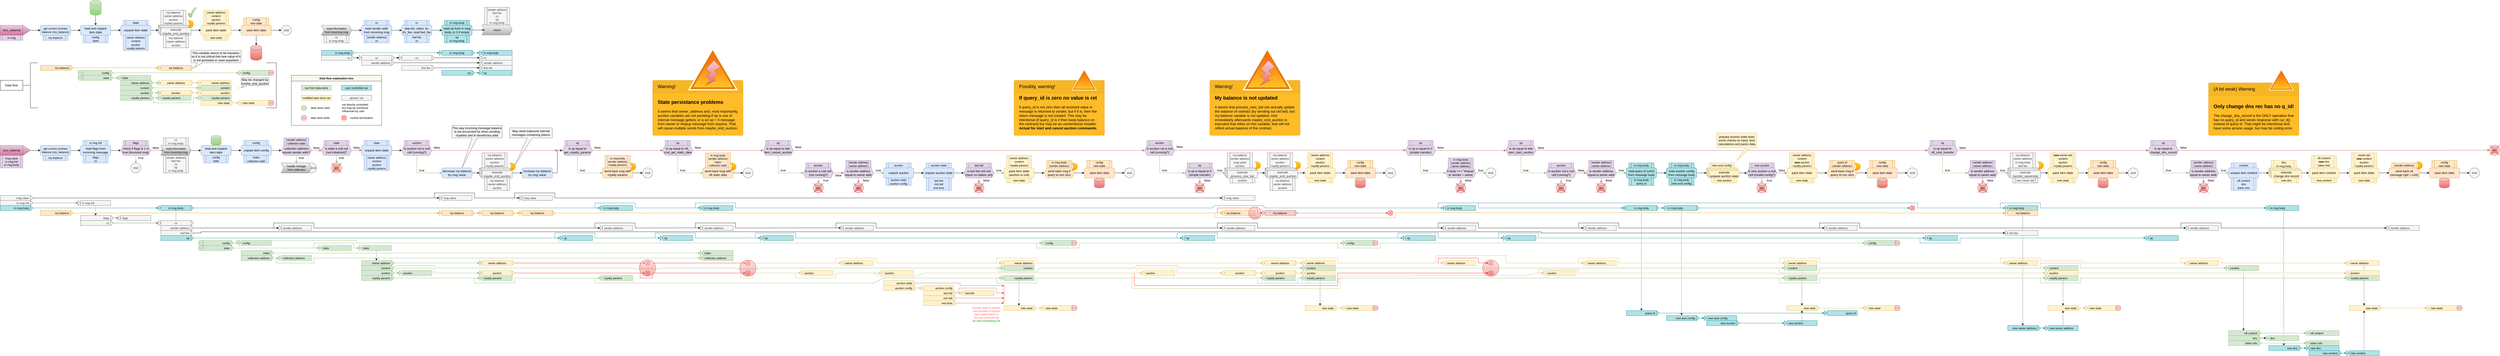 <mxfile version="20.3.0" type="device" pages="2"><diagram id="4548MTMQg3olvci3PVtF" name="Item"><mxGraphModel dx="2250" dy="1463" grid="1" gridSize="10" guides="1" tooltips="1" connect="1" arrows="1" fold="1" page="1" pageScale="1" pageWidth="2336" pageHeight="1654" math="0" shadow="0"><root><mxCell id="0"/><mxCell id="1" parent="0"/><mxCell id="lIAML-PcQk-Vda7Jonrp-95" value="" style="endArrow=classic;dashed=1;html=1;rounded=0;strokeColor=#000000;strokeWidth=1;fontSize=12;fontColor=#FF6666;endFill=1;exitX=0.496;exitY=1;exitDx=0;exitDy=0;exitPerimeter=0;entryX=0.5;entryY=0;entryDx=0;entryDy=0;entryPerimeter=0;jumpStyle=gap;" edge="1" source="lIAML-PcQk-Vda7Jonrp-96" target="lIAML-PcQk-Vda7Jonrp-91" parent="1"><mxGeometry width="50" height="50" relative="1" as="geometry"><mxPoint x="9460" y="1150" as="sourcePoint"/><mxPoint x="9590" y="1030" as="targetPoint"/></mxGeometry></mxCell><mxCell id="eDpoGwXXBwCShApp0oBg-140" style="edgeStyle=orthogonalEdgeStyle;rounded=0;orthogonalLoop=1;jettySize=auto;html=1;exitX=1;exitY=0.5;exitDx=0;exitDy=0;entryX=0;entryY=0.5;entryDx=0;entryDy=0;strokeColor=#000000;strokeWidth=1;fontSize=12;fontColor=#FF6666;endArrow=classic;endFill=1;" edge="1" parent="1" source="ozcbn8Xm4-VH6Nu3cP8O-41" target="eDpoGwXXBwCShApp0oBg-139"><mxGeometry relative="1" as="geometry"><Array as="points"><mxPoint x="840" y="950"/><mxPoint x="840" y="945"/><mxPoint x="6180" y="945"/><mxPoint x="6180" y="950"/></Array></mxGeometry></mxCell><mxCell id="C4fk0axQB5PO4AoMLhjL-77" value="" style="strokeWidth=1;html=1;shape=mxgraph.flowchart.annotation_1;align=left;pointerEvents=1;rounded=0;shadow=0;glass=0;sketch=0;fontSize=11;fontColor=#000000;rotation=-180;" vertex="1" parent="1"><mxGeometry x="1100" y="270" width="40" height="180" as="geometry"/></mxCell><mxCell id="ozcbn8Xm4-VH6Nu3cP8O-3" value="&amp;nbsp; &amp;nbsp; &amp;nbsp;end" style="ellipse;whiteSpace=wrap;html=1;aspect=fixed;fillColor=#f5f5f5;strokeColor=#666666;fontColor=#333333;" vertex="1" parent="1"><mxGeometry x="1260" y="670" width="40" height="40" as="geometry"/></mxCell><mxCell id="JKuXugPPAmn0Ud9GkFpe-2" value="" style="edgeStyle=orthogonalEdgeStyle;rounded=0;orthogonalLoop=1;jettySize=auto;html=1;strokeWidth=1;fontSize=11;fontColor=#009900;endArrow=classic;endFill=1;" edge="1" parent="1" source="Hibz-F_pKwz5p04wBAkj-1" target="JKuXugPPAmn0Ud9GkFpe-1"><mxGeometry relative="1" as="geometry"/></mxCell><mxCell id="Hibz-F_pKwz5p04wBAkj-1" value="" style="triangle;whiteSpace=wrap;html=1;fillColor=#e6d0de;strokeColor=#996185;gradientColor=#d5739d;" vertex="1" parent="1"><mxGeometry x="130" y="120" width="30" height="40" as="geometry"/></mxCell><mxCell id="Hibz-F_pKwz5p04wBAkj-2" value="recv_external" style="rounded=0;whiteSpace=wrap;html=1;fillColor=#e6d0de;strokeColor=#996185;gradientColor=#d5739d;" vertex="1" parent="1"><mxGeometry x="40" y="120" width="90" height="40" as="geometry"/></mxCell><mxCell id="eCfR8787OhaRYRfdlpmn-5" value="" style="edgeStyle=orthogonalEdgeStyle;rounded=0;orthogonalLoop=1;jettySize=auto;html=1;strokeWidth=1;fontSize=11;fontColor=#009900;endArrow=classic;endFill=1;entryX=0;entryY=0.5;entryDx=0;entryDy=0;" edge="1" parent="1" source="JKuXugPPAmn0Ud9GkFpe-1" target="eCfR8787OhaRYRfdlpmn-3"><mxGeometry relative="1" as="geometry"/></mxCell><mxCell id="JKuXugPPAmn0Ud9GkFpe-1" value="get current contract balance (my_balance)" style="rounded=1;whiteSpace=wrap;html=1;fillColor=#dae8fc;strokeColor=#6c8ebf;fontSize=11;" vertex="1" parent="1"><mxGeometry x="200" y="120" width="120" height="40" as="geometry"/></mxCell><mxCell id="eCfR8787OhaRYRfdlpmn-1" value="" style="edgeStyle=orthogonalEdgeStyle;rounded=0;orthogonalLoop=1;jettySize=auto;html=1;" edge="1" parent="1" source="eCfR8787OhaRYRfdlpmn-2" target="eCfR8787OhaRYRfdlpmn-3"><mxGeometry relative="1" as="geometry"/></mxCell><mxCell id="eCfR8787OhaRYRfdlpmn-2" value="" style="shape=cylinder3;whiteSpace=wrap;html=1;boundedLbl=1;backgroundOutline=1;size=10;fillColor=#d5e8d4;strokeColor=#82b366;gradientColor=#97d077;" vertex="1" parent="1"><mxGeometry x="397.5" y="20" width="45" height="60" as="geometry"/></mxCell><mxCell id="eCfR8787OhaRYRfdlpmn-8" style="edgeStyle=orthogonalEdgeStyle;rounded=0;orthogonalLoop=1;jettySize=auto;html=1;exitX=1;exitY=0.5;exitDx=0;exitDy=0;entryX=0;entryY=0.5;entryDx=0;entryDy=0;strokeWidth=1;fontSize=11;fontColor=#009900;endArrow=classic;endFill=1;" edge="1" parent="1" source="eCfR8787OhaRYRfdlpmn-3" target="eCfR8787OhaRYRfdlpmn-6"><mxGeometry relative="1" as="geometry"/></mxCell><mxCell id="eCfR8787OhaRYRfdlpmn-3" value="load and unpack&lt;br&gt;item data" style="rounded=1;whiteSpace=wrap;html=1;fillColor=#dae8fc;strokeColor=#6c8ebf;" vertex="1" parent="1"><mxGeometry x="360" y="120" width="120" height="40" as="geometry"/></mxCell><mxCell id="eCfR8787OhaRYRfdlpmn-4" value="config&lt;br style=&quot;font-size: 11px;&quot;&gt;state" style="shape=process;whiteSpace=wrap;html=1;backgroundOutline=1;fillColor=#dae8fc;strokeColor=#6c8ebf;fontSize=11;" vertex="1" parent="1"><mxGeometry x="370" y="160" width="100" height="30" as="geometry"/></mxCell><mxCell id="iraljvR0O2Rfsngzr7WH-2" value="" style="edgeStyle=orthogonalEdgeStyle;rounded=0;orthogonalLoop=1;jettySize=auto;html=1;strokeWidth=1;fontSize=11;fontColor=#009900;endArrow=classic;endFill=1;" edge="1" parent="1" source="eCfR8787OhaRYRfdlpmn-6" target="iraljvR0O2Rfsngzr7WH-1"><mxGeometry relative="1" as="geometry"/></mxCell><mxCell id="eCfR8787OhaRYRfdlpmn-6" value="unpack item state" style="rounded=1;whiteSpace=wrap;html=1;fillColor=#dae8fc;strokeColor=#6c8ebf;" vertex="1" parent="1"><mxGeometry x="520" y="120" width="120" height="40" as="geometry"/></mxCell><mxCell id="eCfR8787OhaRYRfdlpmn-7" value="&lt;font style=&quot;font-size: 11px;&quot;&gt;owner address&lt;br&gt;content&lt;br&gt;auction&lt;br&gt;royalty params&lt;br&gt;&lt;/font&gt;" style="shape=process;whiteSpace=wrap;html=1;backgroundOutline=1;fillColor=#dae8fc;strokeColor=#6c8ebf;" vertex="1" parent="1"><mxGeometry x="530" y="160" width="100" height="60" as="geometry"/></mxCell><mxCell id="eCfR8787OhaRYRfdlpmn-9" value="state" style="shape=process;whiteSpace=wrap;html=1;backgroundOutline=1;fillColor=#dae8fc;strokeColor=#6c8ebf;fontSize=11;" vertex="1" parent="1"><mxGeometry x="530" y="100" width="100" height="20" as="geometry"/></mxCell><mxCell id="I0kjfBiaFplC9pmGjfSh-5" style="edgeStyle=orthogonalEdgeStyle;rounded=0;orthogonalLoop=1;jettySize=auto;html=1;entryX=0;entryY=0.5;entryDx=0;entryDy=0;strokeWidth=1;fontSize=11;fontColor=#009900;endArrow=classic;endFill=1;" edge="1" parent="1" source="iraljvR0O2Rfsngzr7WH-1" target="iraljvR0O2Rfsngzr7WH-6"><mxGeometry relative="1" as="geometry"/></mxCell><mxCell id="iraljvR0O2Rfsngzr7WH-1" value="execute&lt;br&gt;maybe_end_auction" style="shape=cube;whiteSpace=wrap;html=1;boundedLbl=1;backgroundOutline=1;darkOpacity=0.05;darkOpacity2=0.1;size=10;fillColor=#f5f5f5;fontColor=#333333;strokeColor=#666666;" vertex="1" parent="1"><mxGeometry x="670" y="120" width="130" height="40" as="geometry"/></mxCell><mxCell id="iraljvR0O2Rfsngzr7WH-3" value="&lt;font style=&quot;font-size: 11px;&quot;&gt;my balance&lt;br&gt;owner address&lt;br&gt;auction&lt;br&gt;royalty params&lt;br&gt;&lt;/font&gt;" style="shape=process;whiteSpace=wrap;html=1;backgroundOutline=1;fillColor=#f5f5f5;strokeColor=#666666;fontColor=#333333;" vertex="1" parent="1"><mxGeometry x="680" y="60" width="100" height="60" as="geometry"/></mxCell><mxCell id="iraljvR0O2Rfsngzr7WH-4" value="my balance" style="shape=process;whiteSpace=wrap;html=1;backgroundOutline=1;fillColor=#dae8fc;strokeColor=#6c8ebf;fontSize=11;" vertex="1" parent="1"><mxGeometry x="210" y="160" width="100" height="20" as="geometry"/></mxCell><mxCell id="iraljvR0O2Rfsngzr7WH-5" value="&lt;font style=&quot;font-size: 11px;&quot;&gt;my balance&lt;br&gt;owner address&lt;br&gt;auction&lt;br&gt;&lt;/font&gt;" style="shape=process;whiteSpace=wrap;html=1;backgroundOutline=1;fillColor=#f5f5f5;strokeColor=#666666;fontColor=#333333;" vertex="1" parent="1"><mxGeometry x="690" y="160" width="100" height="50" as="geometry"/></mxCell><mxCell id="I0kjfBiaFplC9pmGjfSh-7" value="" style="edgeStyle=orthogonalEdgeStyle;rounded=0;orthogonalLoop=1;jettySize=auto;html=1;strokeWidth=1;fontSize=11;fontColor=#009900;endArrow=classic;endFill=1;" edge="1" parent="1" source="iraljvR0O2Rfsngzr7WH-6" target="I0kjfBiaFplC9pmGjfSh-6"><mxGeometry relative="1" as="geometry"/></mxCell><mxCell id="iraljvR0O2Rfsngzr7WH-6" value="pack item state" style="rounded=1;whiteSpace=wrap;html=1;fillColor=#fff2cc;strokeColor=#d6b656;" vertex="1" parent="1"><mxGeometry x="840" y="120" width="120" height="40" as="geometry"/></mxCell><mxCell id="I0kjfBiaFplC9pmGjfSh-1" value="&lt;font style=&quot;font-size: 11px;&quot;&gt;owner address&lt;br&gt;content&lt;br&gt;auction&lt;br&gt;royalty params&lt;br&gt;&lt;/font&gt;" style="shape=process;whiteSpace=wrap;html=1;backgroundOutline=1;fillColor=#fff2cc;strokeColor=#d6b656;" vertex="1" parent="1"><mxGeometry x="850" y="60" width="100" height="60" as="geometry"/></mxCell><mxCell id="I0kjfBiaFplC9pmGjfSh-3" value="new state" style="shape=process;whiteSpace=wrap;html=1;backgroundOutline=1;fillColor=#fff2cc;strokeColor=#d6b656;fontSize=11;" vertex="1" parent="1"><mxGeometry x="850" y="160" width="100" height="20" as="geometry"/></mxCell><mxCell id="J1QUg_6i9seowD5OjPdQ-2" value="" style="edgeStyle=orthogonalEdgeStyle;rounded=0;orthogonalLoop=1;jettySize=auto;html=1;strokeWidth=1;fontSize=11;fontColor=#009900;endArrow=classic;endFill=1;" edge="1" parent="1" source="I0kjfBiaFplC9pmGjfSh-6" target="J1QUg_6i9seowD5OjPdQ-1"><mxGeometry relative="1" as="geometry"/></mxCell><mxCell id="I0kjfBiaFplC9pmGjfSh-6" value="save item data" style="rounded=1;whiteSpace=wrap;html=1;fillColor=#ffe6cc;strokeColor=#d79b00;" vertex="1" parent="1"><mxGeometry x="1000" y="120" width="120" height="40" as="geometry"/></mxCell><mxCell id="I0kjfBiaFplC9pmGjfSh-9" value="config&lt;br style=&quot;font-size: 11px;&quot;&gt;new state" style="shape=process;whiteSpace=wrap;html=1;backgroundOutline=1;fillColor=#ffe6cc;strokeColor=#d79b00;fontSize=11;" vertex="1" parent="1"><mxGeometry x="1010" y="90" width="100" height="30" as="geometry"/></mxCell><mxCell id="J1QUg_6i9seowD5OjPdQ-1" value="" style="shape=cylinder3;whiteSpace=wrap;html=1;boundedLbl=1;backgroundOutline=1;size=10;fillColor=#f8cecc;strokeColor=#b85450;gradientColor=#ea6b66;" vertex="1" parent="1"><mxGeometry x="1037.5" y="200" width="45" height="60" as="geometry"/></mxCell><mxCell id="C4fk0axQB5PO4AoMLhjL-1" value="" style="edgeStyle=orthogonalEdgeStyle;rounded=0;orthogonalLoop=1;jettySize=auto;html=1;" edge="1" parent="1" target="C4fk0axQB5PO4AoMLhjL-2"><mxGeometry relative="1" as="geometry"><mxPoint x="1120" y="139.69" as="sourcePoint"/></mxGeometry></mxCell><mxCell id="C4fk0axQB5PO4AoMLhjL-2" value="end" style="ellipse;whiteSpace=wrap;html=1;aspect=fixed;fillColor=#f5f5f5;strokeColor=#666666;fontColor=#333333;" vertex="1" parent="1"><mxGeometry x="1160" y="119.69" width="40" height="40" as="geometry"/></mxCell><mxCell id="C4fk0axQB5PO4AoMLhjL-3" style="edgeStyle=orthogonalEdgeStyle;rounded=0;orthogonalLoop=1;jettySize=auto;html=1;exitX=0.5;exitY=1;exitDx=0;exitDy=0;fontSize=12;endArrow=classic;endFill=1;" edge="1" parent="1" source="C4fk0axQB5PO4AoMLhjL-2" target="C4fk0axQB5PO4AoMLhjL-2"><mxGeometry relative="1" as="geometry"/></mxCell><mxCell id="C4fk0axQB5PO4AoMLhjL-9" value="my balance" style="text;align=right;verticalAlign=middle;spacingLeft=4;spacingRight=4;overflow=hidden;points=[[0,0.5],[1,0.5]];portConstraint=eastwest;rotatable=0;rounded=0;shadow=0;glass=0;sketch=0;fontSize=11;fillColor=#ffe6cc;strokeColor=#d79b00;" vertex="1" parent="1"><mxGeometry x="200" y="280" width="120" height="20" as="geometry"/></mxCell><mxCell id="C4fk0axQB5PO4AoMLhjL-10" value="config" style="text;align=right;verticalAlign=middle;spacingLeft=4;spacingRight=4;overflow=hidden;points=[[0,0.5],[1,0.5]];portConstraint=eastwest;rotatable=0;rounded=0;shadow=0;glass=0;sketch=0;fontSize=11;fillColor=#d5e8d4;strokeColor=#82b366;" vertex="1" parent="1"><mxGeometry x="360" y="300" width="120" height="20" as="geometry"/></mxCell><mxCell id="C4fk0axQB5PO4AoMLhjL-11" value="state" style="text;align=right;verticalAlign=middle;spacingLeft=4;spacingRight=4;overflow=hidden;points=[[0,0.5],[1,0.5]];portConstraint=eastwest;rotatable=0;rounded=0;shadow=0;glass=0;sketch=0;fontSize=11;fillColor=#d5e8d4;strokeColor=#82b366;" vertex="1" parent="1"><mxGeometry x="360" y="320" width="120" height="20" as="geometry"/></mxCell><mxCell id="C4fk0axQB5PO4AoMLhjL-12" value="state" style="text;align=left;verticalAlign=middle;spacingLeft=4;spacingRight=4;overflow=hidden;points=[[0,0.5],[1,0.5]];portConstraint=eastwest;rotatable=0;rounded=0;shadow=0;glass=0;sketch=0;fontSize=11;fillColor=#d5e8d4;strokeColor=#82b366;" vertex="1" parent="1"><mxGeometry x="520" y="320" width="120" height="20" as="geometry"/></mxCell><mxCell id="C4fk0axQB5PO4AoMLhjL-13" value="owner address" style="text;align=right;verticalAlign=middle;spacingLeft=4;spacingRight=4;overflow=hidden;points=[[0,0.5],[1,0.5]];portConstraint=eastwest;rotatable=0;rounded=0;shadow=0;glass=0;sketch=0;fontSize=11;fillColor=#d5e8d4;strokeColor=#82b366;" vertex="1" parent="1"><mxGeometry x="520" y="340" width="120" height="20" as="geometry"/></mxCell><mxCell id="C4fk0axQB5PO4AoMLhjL-14" value="content" style="text;align=right;verticalAlign=middle;spacingLeft=4;spacingRight=4;overflow=hidden;points=[[0,0.5],[1,0.5]];portConstraint=eastwest;rotatable=0;rounded=0;shadow=0;glass=0;sketch=0;fontSize=11;fillColor=#d5e8d4;strokeColor=#82b366;" vertex="1" parent="1"><mxGeometry x="520" y="360" width="120" height="20" as="geometry"/></mxCell><mxCell id="C4fk0axQB5PO4AoMLhjL-15" value="auction" style="text;align=right;verticalAlign=middle;spacingLeft=4;spacingRight=4;overflow=hidden;points=[[0,0.5],[1,0.5]];portConstraint=eastwest;rotatable=0;rounded=0;shadow=0;glass=0;sketch=0;fontSize=11;fillColor=#d5e8d4;strokeColor=#82b366;" vertex="1" parent="1"><mxGeometry x="520" y="380" width="120" height="20" as="geometry"/></mxCell><mxCell id="C4fk0axQB5PO4AoMLhjL-16" value="royalty params" style="text;align=right;verticalAlign=middle;spacingLeft=4;spacingRight=4;overflow=hidden;points=[[0,0.5],[1,0.5]];portConstraint=eastwest;rotatable=0;rounded=0;shadow=0;glass=0;sketch=0;fontSize=11;fillColor=#d5e8d4;strokeColor=#82b366;" vertex="1" parent="1"><mxGeometry x="520" y="400" width="120" height="20" as="geometry"/></mxCell><mxCell id="C4fk0axQB5PO4AoMLhjL-17" value="my balance" style="text;align=center;verticalAlign=middle;spacingLeft=4;spacingRight=4;overflow=hidden;points=[[0,0.5],[1,0.5]];portConstraint=eastwest;rotatable=0;rounded=0;shadow=0;glass=0;sketch=0;fontSize=11;fillColor=#ffe6cc;strokeColor=#d79b00;" vertex="1" parent="1"><mxGeometry x="680" y="280" width="120" height="20" as="geometry"/></mxCell><mxCell id="C4fk0axQB5PO4AoMLhjL-18" value="owner address" style="text;align=center;verticalAlign=middle;spacingLeft=4;spacingRight=4;overflow=hidden;points=[[0,0.5],[1,0.5]];portConstraint=eastwest;rotatable=0;rounded=0;shadow=0;glass=0;sketch=0;fontSize=11;fillColor=#fff2cc;strokeColor=#d6b656;" vertex="1" parent="1"><mxGeometry x="680" y="340" width="120" height="20" as="geometry"/></mxCell><mxCell id="C4fk0axQB5PO4AoMLhjL-19" value="auction" style="text;align=center;verticalAlign=middle;spacingLeft=4;spacingRight=4;overflow=hidden;points=[[0,0.5],[1,0.5]];portConstraint=eastwest;rotatable=0;rounded=0;shadow=0;glass=0;sketch=0;fontSize=11;fillColor=#fff2cc;strokeColor=#d6b656;" vertex="1" parent="1"><mxGeometry x="680" y="380" width="120" height="20" as="geometry"/></mxCell><mxCell id="C4fk0axQB5PO4AoMLhjL-20" value="royalty params" style="text;align=left;verticalAlign=middle;spacingLeft=4;spacingRight=4;overflow=hidden;points=[[0,0.5],[1,0.5]];portConstraint=eastwest;rotatable=0;rounded=0;shadow=0;glass=0;sketch=0;fontSize=11;fillColor=#d5e8d4;strokeColor=#82b366;" vertex="1" parent="1"><mxGeometry x="680" y="400" width="120" height="20" as="geometry"/></mxCell><mxCell id="C4fk0axQB5PO4AoMLhjL-54" style="edgeStyle=orthogonalEdgeStyle;rounded=0;orthogonalLoop=1;jettySize=auto;html=1;exitX=1;exitY=0.5;exitDx=0;exitDy=0;entryX=0;entryY=0.5;entryDx=0;entryDy=0;strokeWidth=1;fontSize=11;fontColor=#000000;endArrow=classic;endFill=1;startArrow=none;fillColor=#ffe6cc;strokeColor=#d79b00;" edge="1" parent="1" source="D8iqQuocAVgrGym6k2Nr-3" target="C4fk0axQB5PO4AoMLhjL-17"><mxGeometry relative="1" as="geometry"/></mxCell><mxCell id="D8iqQuocAVgrGym6k2Nr-6" style="edgeStyle=orthogonalEdgeStyle;rounded=0;orthogonalLoop=1;jettySize=auto;html=1;entryX=0;entryY=0.5;entryDx=0;entryDy=0;strokeWidth=1;fontSize=11;fontColor=#000000;endArrow=classic;endFill=1;fillColor=#ffe6cc;strokeColor=#d79b00;" edge="1" parent="1" source="C4fk0axQB5PO4AoMLhjL-24" target="D8iqQuocAVgrGym6k2Nr-3"><mxGeometry relative="1" as="geometry"/></mxCell><mxCell id="C4fk0axQB5PO4AoMLhjL-24" value="" style="triangle;whiteSpace=wrap;html=1;rounded=0;shadow=0;glass=0;sketch=0;fontSize=11;fillColor=#ffe6cc;strokeColor=#d79b00;" vertex="1" parent="1"><mxGeometry x="320" y="280" width="10" height="20" as="geometry"/></mxCell><mxCell id="C4fk0axQB5PO4AoMLhjL-56" style="edgeStyle=orthogonalEdgeStyle;rounded=0;orthogonalLoop=1;jettySize=auto;html=1;exitX=1;exitY=0.5;exitDx=0;exitDy=0;entryX=0;entryY=0.5;entryDx=0;entryDy=0;strokeWidth=1;fontSize=11;fontColor=#000000;endArrow=classic;endFill=1;fillColor=#d5e8d4;strokeColor=#82b366;" edge="1" parent="1" source="C4fk0axQB5PO4AoMLhjL-25" target="C4fk0axQB5PO4AoMLhjL-53"><mxGeometry relative="1" as="geometry"/></mxCell><mxCell id="C4fk0axQB5PO4AoMLhjL-25" value="" style="triangle;whiteSpace=wrap;html=1;rounded=0;shadow=0;glass=0;sketch=0;fontSize=11;fillColor=#d5e8d4;strokeColor=#82b366;" vertex="1" parent="1"><mxGeometry x="480" y="300" width="10" height="20" as="geometry"/></mxCell><mxCell id="C4fk0axQB5PO4AoMLhjL-58" style="edgeStyle=orthogonalEdgeStyle;rounded=0;orthogonalLoop=1;jettySize=auto;html=1;exitX=1;exitY=0.5;exitDx=0;exitDy=0;entryX=0;entryY=0.5;entryDx=0;entryDy=0;strokeWidth=1;fontSize=11;fontColor=#000000;endArrow=classic;endFill=1;fillColor=#d5e8d4;strokeColor=#82b366;" edge="1" parent="1" source="C4fk0axQB5PO4AoMLhjL-26" target="C4fk0axQB5PO4AoMLhjL-37"><mxGeometry relative="1" as="geometry"/></mxCell><mxCell id="C4fk0axQB5PO4AoMLhjL-26" value="" style="triangle;whiteSpace=wrap;html=1;rounded=0;shadow=0;glass=0;sketch=0;fontSize=11;fillColor=#d5e8d4;strokeColor=#82b366;" vertex="1" parent="1"><mxGeometry x="480" y="320" width="10" height="20" as="geometry"/></mxCell><mxCell id="C4fk0axQB5PO4AoMLhjL-59" style="edgeStyle=orthogonalEdgeStyle;rounded=0;orthogonalLoop=1;jettySize=auto;html=1;exitX=1;exitY=0.5;exitDx=0;exitDy=0;entryX=0;entryY=0.5;entryDx=0;entryDy=0;strokeWidth=1;fontSize=11;fontColor=#000000;endArrow=classic;endFill=1;fillColor=#d5e8d4;strokeColor=#82b366;" edge="1" parent="1" source="C4fk0axQB5PO4AoMLhjL-27" target="C4fk0axQB5PO4AoMLhjL-36"><mxGeometry relative="1" as="geometry"/></mxCell><mxCell id="C4fk0axQB5PO4AoMLhjL-27" value="" style="triangle;whiteSpace=wrap;html=1;rounded=0;shadow=0;glass=0;sketch=0;fontSize=11;fillColor=#d5e8d4;strokeColor=#82b366;" vertex="1" parent="1"><mxGeometry x="640" y="340" width="10" height="20" as="geometry"/></mxCell><mxCell id="C4fk0axQB5PO4AoMLhjL-60" style="edgeStyle=orthogonalEdgeStyle;rounded=0;orthogonalLoop=1;jettySize=auto;html=1;exitX=1;exitY=0.5;exitDx=0;exitDy=0;entryX=0;entryY=0.5;entryDx=0;entryDy=0;strokeWidth=1;fontSize=11;fontColor=#000000;endArrow=classic;endFill=1;fillColor=#d5e8d4;strokeColor=#82b366;" edge="1" parent="1" source="C4fk0axQB5PO4AoMLhjL-28" target="C4fk0axQB5PO4AoMLhjL-46"><mxGeometry relative="1" as="geometry"/></mxCell><mxCell id="C4fk0axQB5PO4AoMLhjL-28" value="" style="triangle;whiteSpace=wrap;html=1;rounded=0;shadow=0;glass=0;sketch=0;fontSize=11;fillColor=#d5e8d4;strokeColor=#82b366;" vertex="1" parent="1"><mxGeometry x="640" y="360" width="10" height="20" as="geometry"/></mxCell><mxCell id="C4fk0axQB5PO4AoMLhjL-61" style="edgeStyle=orthogonalEdgeStyle;rounded=0;orthogonalLoop=1;jettySize=auto;html=1;exitX=1;exitY=0.5;exitDx=0;exitDy=0;entryX=0;entryY=0.5;entryDx=0;entryDy=0;strokeWidth=1;fontSize=11;fontColor=#000000;endArrow=classic;endFill=1;fillColor=#d5e8d4;strokeColor=#82b366;" edge="1" parent="1" source="C4fk0axQB5PO4AoMLhjL-29" target="C4fk0axQB5PO4AoMLhjL-38"><mxGeometry relative="1" as="geometry"/></mxCell><mxCell id="C4fk0axQB5PO4AoMLhjL-29" value="" style="triangle;whiteSpace=wrap;html=1;rounded=0;shadow=0;glass=0;sketch=0;fontSize=11;fillColor=#d5e8d4;strokeColor=#82b366;" vertex="1" parent="1"><mxGeometry x="640" y="380" width="10" height="20" as="geometry"/></mxCell><mxCell id="C4fk0axQB5PO4AoMLhjL-64" style="edgeStyle=orthogonalEdgeStyle;rounded=0;orthogonalLoop=1;jettySize=auto;html=1;exitX=1;exitY=0.5;exitDx=0;exitDy=0;entryX=0;entryY=0.5;entryDx=0;entryDy=0;strokeWidth=1;fontSize=11;fontColor=#000000;endArrow=classic;endFill=1;fillColor=#d5e8d4;strokeColor=#82b366;" edge="1" parent="1" source="C4fk0axQB5PO4AoMLhjL-30" target="C4fk0axQB5PO4AoMLhjL-63"><mxGeometry relative="1" as="geometry"/></mxCell><mxCell id="C4fk0axQB5PO4AoMLhjL-65" style="edgeStyle=orthogonalEdgeStyle;rounded=0;orthogonalLoop=1;jettySize=auto;html=1;exitX=1;exitY=0.5;exitDx=0;exitDy=0;entryX=0;entryY=0.5;entryDx=0;entryDy=0;strokeWidth=1;fontSize=11;fontColor=#000000;endArrow=classic;endFill=1;fillColor=#d5e8d4;strokeColor=#82b366;" edge="1" parent="1" source="C4fk0axQB5PO4AoMLhjL-30" target="C4fk0axQB5PO4AoMLhjL-47"><mxGeometry relative="1" as="geometry"><Array as="points"><mxPoint x="650" y="430"/><mxPoint x="810" y="430"/><mxPoint x="810" y="410"/></Array></mxGeometry></mxCell><mxCell id="C4fk0axQB5PO4AoMLhjL-30" value="" style="triangle;whiteSpace=wrap;html=1;rounded=0;shadow=0;glass=0;sketch=0;fontSize=11;fillColor=#d5e8d4;strokeColor=#82b366;" vertex="1" parent="1"><mxGeometry x="640" y="400" width="10" height="20" as="geometry"/></mxCell><mxCell id="C4fk0axQB5PO4AoMLhjL-31" value="" style="triangle;whiteSpace=wrap;html=1;rounded=0;shadow=0;glass=0;sketch=0;fontSize=11;fillColor=#ffe6cc;strokeColor=#d79b00;" vertex="1" parent="1"><mxGeometry x="800" y="280" width="10" height="20" as="geometry"/></mxCell><mxCell id="C4fk0axQB5PO4AoMLhjL-67" style="edgeStyle=orthogonalEdgeStyle;rounded=0;orthogonalLoop=1;jettySize=auto;html=1;exitX=1;exitY=0.5;exitDx=0;exitDy=0;entryX=0;entryY=0.5;entryDx=0;entryDy=0;strokeWidth=1;fontSize=11;fontColor=#000000;endArrow=classic;endFill=1;fillColor=#fff2cc;strokeColor=#d6b656;" edge="1" parent="1" source="C4fk0axQB5PO4AoMLhjL-32" target="C4fk0axQB5PO4AoMLhjL-44"><mxGeometry relative="1" as="geometry"/></mxCell><mxCell id="C4fk0axQB5PO4AoMLhjL-32" value="" style="triangle;whiteSpace=wrap;html=1;rounded=0;shadow=0;glass=0;sketch=0;fontSize=11;fillColor=#fff2cc;strokeColor=#d6b656;" vertex="1" parent="1"><mxGeometry x="800" y="340" width="10" height="20" as="geometry"/></mxCell><mxCell id="C4fk0axQB5PO4AoMLhjL-66" style="edgeStyle=orthogonalEdgeStyle;rounded=0;orthogonalLoop=1;jettySize=auto;html=1;exitX=1;exitY=0.5;exitDx=0;exitDy=0;entryX=0;entryY=0.5;entryDx=0;entryDy=0;strokeWidth=1;fontSize=11;fontColor=#000000;endArrow=classic;endFill=1;fillColor=#fff2cc;strokeColor=#d6b656;" edge="1" parent="1" source="C4fk0axQB5PO4AoMLhjL-34" target="C4fk0axQB5PO4AoMLhjL-45"><mxGeometry relative="1" as="geometry"/></mxCell><mxCell id="C4fk0axQB5PO4AoMLhjL-34" value="" style="triangle;whiteSpace=wrap;html=1;rounded=0;shadow=0;glass=0;sketch=0;fontSize=11;fillColor=#fff2cc;strokeColor=#d6b656;" vertex="1" parent="1"><mxGeometry x="800" y="380" width="10" height="20" as="geometry"/></mxCell><mxCell id="C4fk0axQB5PO4AoMLhjL-36" value="" style="triangle;whiteSpace=wrap;html=1;rounded=0;shadow=0;glass=0;sketch=0;fontSize=11;fillColor=#d5e8d4;strokeColor=#82b366;" vertex="1" parent="1"><mxGeometry x="670" y="340" width="10" height="20" as="geometry"/></mxCell><mxCell id="C4fk0axQB5PO4AoMLhjL-37" value="" style="triangle;whiteSpace=wrap;html=1;rounded=0;shadow=0;glass=0;sketch=0;fontSize=11;fillColor=#d5e8d4;strokeColor=#82b366;" vertex="1" parent="1"><mxGeometry x="510" y="320" width="10" height="20" as="geometry"/></mxCell><mxCell id="C4fk0axQB5PO4AoMLhjL-38" value="" style="triangle;whiteSpace=wrap;html=1;rounded=0;shadow=0;glass=0;sketch=0;fontSize=11;fillColor=#d5e8d4;strokeColor=#82b366;" vertex="1" parent="1"><mxGeometry x="670" y="380" width="10" height="20" as="geometry"/></mxCell><mxCell id="C4fk0axQB5PO4AoMLhjL-40" value="owner address" style="text;align=right;verticalAlign=middle;spacingLeft=4;spacingRight=4;overflow=hidden;points=[[0,0.5],[1,0.5]];portConstraint=eastwest;rotatable=0;rounded=0;shadow=0;glass=0;sketch=0;fontSize=11;fillColor=#fff2cc;strokeColor=#d6b656;" vertex="1" parent="1"><mxGeometry x="840" y="340" width="120" height="20" as="geometry"/></mxCell><mxCell id="C4fk0axQB5PO4AoMLhjL-42" value="auction" style="text;align=right;verticalAlign=middle;spacingLeft=4;spacingRight=4;overflow=hidden;points=[[0,0.5],[1,0.5]];portConstraint=eastwest;rotatable=0;rounded=0;shadow=0;glass=0;sketch=0;fontSize=11;fillColor=#fff2cc;strokeColor=#d6b656;" vertex="1" parent="1"><mxGeometry x="840" y="380" width="120" height="20" as="geometry"/></mxCell><mxCell id="C4fk0axQB5PO4AoMLhjL-44" value="" style="triangle;whiteSpace=wrap;html=1;rounded=0;shadow=0;glass=0;sketch=0;fontSize=11;fillColor=#fff2cc;strokeColor=#d6b656;" vertex="1" parent="1"><mxGeometry x="830" y="340" width="10" height="20" as="geometry"/></mxCell><mxCell id="C4fk0axQB5PO4AoMLhjL-45" value="" style="triangle;whiteSpace=wrap;html=1;rounded=0;shadow=0;glass=0;sketch=0;fontSize=11;fillColor=#fff2cc;strokeColor=#d6b656;" vertex="1" parent="1"><mxGeometry x="830" y="380" width="10" height="20" as="geometry"/></mxCell><mxCell id="C4fk0axQB5PO4AoMLhjL-46" value="" style="triangle;whiteSpace=wrap;html=1;rounded=0;shadow=0;glass=0;sketch=0;fontSize=11;fillColor=#d5e8d4;strokeColor=#82b366;" vertex="1" parent="1"><mxGeometry x="830" y="360" width="10" height="20" as="geometry"/></mxCell><mxCell id="C4fk0axQB5PO4AoMLhjL-47" value="" style="triangle;whiteSpace=wrap;html=1;rounded=0;shadow=0;glass=0;sketch=0;fontSize=11;fillColor=#d5e8d4;strokeColor=#82b366;" vertex="1" parent="1"><mxGeometry x="830" y="400" width="10" height="20" as="geometry"/></mxCell><mxCell id="C4fk0axQB5PO4AoMLhjL-48" value="new state" style="text;align=right;verticalAlign=middle;spacingLeft=4;spacingRight=4;overflow=hidden;points=[[0,0.5],[1,0.5]];portConstraint=eastwest;rotatable=0;rounded=0;shadow=0;glass=0;sketch=0;fontSize=11;fillColor=#fff2cc;strokeColor=#d6b656;" vertex="1" parent="1"><mxGeometry x="840" y="420" width="120" height="20" as="geometry"/></mxCell><mxCell id="C4fk0axQB5PO4AoMLhjL-68" style="edgeStyle=orthogonalEdgeStyle;rounded=0;orthogonalLoop=1;jettySize=auto;html=1;exitX=1;exitY=0.5;exitDx=0;exitDy=0;entryX=0;entryY=0.5;entryDx=0;entryDy=0;strokeWidth=1;fontSize=11;fontColor=#000000;endArrow=classic;endFill=1;fillColor=#fff2cc;strokeColor=#d6b656;" edge="1" parent="1" source="C4fk0axQB5PO4AoMLhjL-49" target="C4fk0axQB5PO4AoMLhjL-51"><mxGeometry relative="1" as="geometry"/></mxCell><mxCell id="C4fk0axQB5PO4AoMLhjL-49" value="" style="triangle;whiteSpace=wrap;html=1;rounded=0;shadow=0;glass=0;sketch=0;fontSize=11;fillColor=#fff2cc;strokeColor=#d6b656;" vertex="1" parent="1"><mxGeometry x="960" y="420" width="10" height="20" as="geometry"/></mxCell><mxCell id="C4fk0axQB5PO4AoMLhjL-50" value="new state" style="text;align=left;verticalAlign=middle;spacingLeft=4;spacingRight=4;overflow=hidden;points=[[0,0.5],[1,0.5]];portConstraint=eastwest;rotatable=0;rounded=0;shadow=0;glass=0;sketch=0;fontSize=11;fillColor=#fff2cc;strokeColor=#d6b656;" vertex="1" parent="1"><mxGeometry x="1000" y="420" width="120" height="20" as="geometry"/></mxCell><mxCell id="C4fk0axQB5PO4AoMLhjL-51" value="" style="triangle;whiteSpace=wrap;html=1;rounded=0;shadow=0;glass=0;sketch=0;fontSize=11;fillColor=#fff2cc;strokeColor=#d6b656;" vertex="1" parent="1"><mxGeometry x="990" y="420" width="10" height="20" as="geometry"/></mxCell><mxCell id="C4fk0axQB5PO4AoMLhjL-52" value="config" style="text;align=left;verticalAlign=middle;spacingLeft=4;spacingRight=4;overflow=hidden;points=[[0,0.5],[1,0.5]];portConstraint=eastwest;rotatable=0;rounded=0;shadow=0;glass=0;sketch=0;fontSize=11;fillColor=#d5e8d4;strokeColor=#82b366;" vertex="1" parent="1"><mxGeometry x="1000" y="300" width="120" height="20" as="geometry"/></mxCell><mxCell id="C4fk0axQB5PO4AoMLhjL-53" value="" style="triangle;whiteSpace=wrap;html=1;rounded=0;shadow=0;glass=0;sketch=0;fontSize=11;fillColor=#d5e8d4;strokeColor=#82b366;" vertex="1" parent="1"><mxGeometry x="990" y="300" width="10" height="20" as="geometry"/></mxCell><mxCell id="C4fk0axQB5PO4AoMLhjL-63" value="" style="triangle;whiteSpace=wrap;html=1;rounded=0;shadow=0;glass=0;sketch=0;fontSize=11;fillColor=#d5e8d4;strokeColor=#82b366;" vertex="1" parent="1"><mxGeometry x="670" y="400" width="10" height="20" as="geometry"/></mxCell><mxCell id="C4fk0axQB5PO4AoMLhjL-69" value="" style="shape=cylinder3;whiteSpace=wrap;html=1;boundedLbl=1;backgroundOutline=1;size=5.556;rounded=0;shadow=0;glass=0;sketch=0;fontSize=11;fillColor=#d5e8d4;strokeColor=#82b366;" vertex="1" parent="1"><mxGeometry x="350" y="300" width="20" height="20" as="geometry"/></mxCell><mxCell id="C4fk0axQB5PO4AoMLhjL-70" value="" style="shape=cylinder3;whiteSpace=wrap;html=1;boundedLbl=1;backgroundOutline=1;size=5.556;rounded=0;shadow=0;glass=0;sketch=0;fontSize=11;fillColor=#d5e8d4;strokeColor=#82b366;" vertex="1" parent="1"><mxGeometry x="350" y="320" width="20" height="20" as="geometry"/></mxCell><mxCell id="C4fk0axQB5PO4AoMLhjL-71" value="" style="shape=cylinder3;whiteSpace=wrap;html=1;boundedLbl=1;backgroundOutline=1;size=5.556;rounded=0;shadow=0;glass=0;sketch=0;fontSize=11;fillColor=#f8cecc;strokeColor=#b85450;" vertex="1" parent="1"><mxGeometry x="1110" y="300" width="20" height="20" as="geometry"/></mxCell><mxCell id="C4fk0axQB5PO4AoMLhjL-72" value="" style="shape=cylinder3;whiteSpace=wrap;html=1;boundedLbl=1;backgroundOutline=1;size=5.556;rounded=0;shadow=0;glass=0;sketch=0;fontSize=11;fillColor=#f8cecc;strokeColor=#b85450;" vertex="1" parent="1"><mxGeometry x="1110" y="420" width="20" height="20" as="geometry"/></mxCell><mxCell id="C4fk0axQB5PO4AoMLhjL-73" value="Data flow" style="rounded=0;whiteSpace=wrap;html=1;" vertex="1" parent="1"><mxGeometry x="40" y="340" width="90" height="40" as="geometry"/></mxCell><mxCell id="C4fk0axQB5PO4AoMLhjL-74" value="" style="strokeWidth=1;html=1;shape=mxgraph.flowchart.annotation_2;align=left;labelPosition=right;pointerEvents=1;rounded=0;shadow=0;glass=0;sketch=0;fontSize=11;fontColor=#000000;" vertex="1" parent="1"><mxGeometry x="130" y="270" width="60" height="180" as="geometry"/></mxCell><mxCell id="qqgkXeYXipluddKavne_-1" value="in msg" style="shape=process;whiteSpace=wrap;html=1;backgroundOutline=1;fillColor=#e1d5e7;strokeColor=#9673a6;fontSize=11;" vertex="1" parent="1"><mxGeometry x="40" y="160" width="90" height="20" as="geometry"/></mxCell><mxCell id="qqgkXeYXipluddKavne_-2" value="" style="edgeStyle=orthogonalEdgeStyle;rounded=0;orthogonalLoop=1;jettySize=auto;html=1;strokeWidth=1;fontSize=11;fontColor=#009900;endArrow=classic;endFill=1;" edge="1" source="qqgkXeYXipluddKavne_-3" target="qqgkXeYXipluddKavne_-5" parent="1"><mxGeometry relative="1" as="geometry"/></mxCell><mxCell id="qqgkXeYXipluddKavne_-3" value="" style="triangle;whiteSpace=wrap;html=1;fillColor=#e6d0de;strokeColor=#996185;gradientColor=#d5739d;" vertex="1" parent="1"><mxGeometry x="130" y="600" width="30" height="40" as="geometry"/></mxCell><mxCell id="qqgkXeYXipluddKavne_-4" value="recv_internal" style="rounded=0;whiteSpace=wrap;html=1;fillColor=#e6d0de;strokeColor=#996185;gradientColor=#d5739d;" vertex="1" parent="1"><mxGeometry x="40" y="600" width="90" height="40" as="geometry"/></mxCell><mxCell id="bysSPoMbUNd6JKhfO7Z1-4" value="" style="edgeStyle=orthogonalEdgeStyle;rounded=0;orthogonalLoop=1;jettySize=auto;html=1;strokeWidth=1;fontSize=11;fontColor=#000000;endArrow=classic;endFill=1;entryX=0;entryY=0.5;entryDx=0;entryDy=0;" edge="1" parent="1" source="qqgkXeYXipluddKavne_-5" target="bysSPoMbUNd6JKhfO7Z1-1"><mxGeometry relative="1" as="geometry"/></mxCell><mxCell id="qqgkXeYXipluddKavne_-5" value="get current contract balance (my_balance)" style="rounded=1;whiteSpace=wrap;html=1;fillColor=#dae8fc;strokeColor=#6c8ebf;fontSize=11;" vertex="1" parent="1"><mxGeometry x="200" y="600" width="120" height="40" as="geometry"/></mxCell><mxCell id="qqgkXeYXipluddKavne_-6" value="my balance" style="shape=process;whiteSpace=wrap;html=1;backgroundOutline=1;fillColor=#dae8fc;strokeColor=#6c8ebf;fontSize=11;" vertex="1" parent="1"><mxGeometry x="210" y="640" width="100" height="20" as="geometry"/></mxCell><mxCell id="qqgkXeYXipluddKavne_-7" value="msg value&lt;br&gt;in msg full&lt;br&gt;in msg body" style="shape=process;whiteSpace=wrap;html=1;backgroundOutline=1;fillColor=#e1d5e7;strokeColor=#9673a6;fontSize=11;" vertex="1" parent="1"><mxGeometry x="40" y="640" width="90" height="50" as="geometry"/></mxCell><mxCell id="zqx6Bu8KcNaU5Zu13TI_-9" value="" style="edgeStyle=orthogonalEdgeStyle;rounded=0;orthogonalLoop=1;jettySize=auto;html=1;strokeWidth=1;fontSize=11;fontColor=#000000;endArrow=classic;endFill=1;entryX=0;entryY=0.5;entryDx=0;entryDy=0;" edge="1" parent="1" source="bysSPoMbUNd6JKhfO7Z1-1"><mxGeometry relative="1" as="geometry"><mxPoint x="520" y="620" as="targetPoint"/></mxGeometry></mxCell><mxCell id="bysSPoMbUNd6JKhfO7Z1-1" value="read flags from incoming message" style="rounded=1;whiteSpace=wrap;html=1;fillColor=#dae8fc;strokeColor=#6c8ebf;" vertex="1" parent="1"><mxGeometry x="360" y="600" width="120" height="40" as="geometry"/></mxCell><mxCell id="bysSPoMbUNd6JKhfO7Z1-2" value="in msg full" style="shape=process;whiteSpace=wrap;html=1;backgroundOutline=1;fillColor=#dae8fc;strokeColor=#6c8ebf;fontSize=11;" vertex="1" parent="1"><mxGeometry x="370" y="580" width="100" height="20" as="geometry"/></mxCell><mxCell id="bysSPoMbUNd6JKhfO7Z1-3" value="flags&lt;br&gt;cs" style="shape=process;whiteSpace=wrap;html=1;backgroundOutline=1;fillColor=#dae8fc;strokeColor=#6c8ebf;fontSize=11;" vertex="1" parent="1"><mxGeometry x="370" y="640" width="100" height="30" as="geometry"/></mxCell><mxCell id="J2niw_4jkeZDT3w7U2Lz-1" value="" style="edgeStyle=orthogonalEdgeStyle;rounded=0;orthogonalLoop=1;jettySize=auto;html=1;endArrow=classic;endFill=1;fillColor=#d5e8d4;strokeColor=#82b366;exitX=0.5;exitY=1;exitDx=0;exitDy=0;" edge="1" parent="1" target="J2niw_4jkeZDT3w7U2Lz-6"><mxGeometry relative="1" as="geometry"><mxPoint x="580" y="640" as="sourcePoint"/></mxGeometry></mxCell><mxCell id="J2niw_4jkeZDT3w7U2Lz-2" value="" style="edgeStyle=orthogonalEdgeStyle;rounded=0;orthogonalLoop=1;jettySize=auto;html=1;endArrow=classic;endFill=1;fillColor=#f8cecc;strokeColor=#b85450;exitX=1;exitY=0.5;exitDx=0;exitDy=0;" edge="1" parent="1"><mxGeometry relative="1" as="geometry"><mxPoint x="690" y="620" as="targetPoint"/><mxPoint x="640" y="620" as="sourcePoint"/></mxGeometry></mxCell><mxCell id="J2niw_4jkeZDT3w7U2Lz-6" value="end" style="ellipse;whiteSpace=wrap;html=1;aspect=fixed;fillColor=#f5f5f5;strokeColor=#666666;fontColor=#333333;" vertex="1" parent="1"><mxGeometry x="560" y="670" width="40" height="40" as="geometry"/></mxCell><mxCell id="J2niw_4jkeZDT3w7U2Lz-8" value="true" style="text;html=1;strokeColor=none;fillColor=none;align=center;verticalAlign=middle;whiteSpace=wrap;rounded=0;" vertex="1" parent="1"><mxGeometry x="580" y="640" width="40" height="20" as="geometry"/></mxCell><mxCell id="J2niw_4jkeZDT3w7U2Lz-9" value="false" style="text;html=1;strokeColor=none;fillColor=none;align=center;verticalAlign=middle;whiteSpace=wrap;rounded=0;" vertex="1" parent="1"><mxGeometry x="640" y="600" width="40" height="20" as="geometry"/></mxCell><mxCell id="J2niw_4jkeZDT3w7U2Lz-11" value="flags" style="shape=process;whiteSpace=wrap;html=1;backgroundOutline=1;fillColor=#e1d5e7;strokeColor=#9673a6;fontSize=11;" vertex="1" parent="1"><mxGeometry x="530" y="580" width="100" height="20" as="geometry"/></mxCell><mxCell id="zqx6Bu8KcNaU5Zu13TI_-7" value="" style="edgeStyle=orthogonalEdgeStyle;rounded=0;orthogonalLoop=1;jettySize=auto;html=1;strokeWidth=1;fontSize=11;fontColor=#000000;endArrow=classic;endFill=1;entryX=0;entryY=0.5;entryDx=0;entryDy=0;" edge="1" parent="1" source="zqx6Bu8KcNaU5Zu13TI_-1" target="zqx6Bu8KcNaU5Zu13TI_-4"><mxGeometry relative="1" as="geometry"/></mxCell><mxCell id="zqx6Bu8KcNaU5Zu13TI_-1" value="read sender addr from incoming msg" style="rounded=1;whiteSpace=wrap;html=1;fillColor=#dae8fc;strokeColor=#6c8ebf;" vertex="1" parent="1"><mxGeometry x="1480" y="120" width="120" height="40" as="geometry"/></mxCell><mxCell id="zqx6Bu8KcNaU5Zu13TI_-2" value="sender address&lt;br&gt;cs" style="shape=process;whiteSpace=wrap;html=1;backgroundOutline=1;fillColor=#dae8fc;strokeColor=#6c8ebf;fontSize=11;" vertex="1" parent="1"><mxGeometry x="1490" y="160" width="100" height="30" as="geometry"/></mxCell><mxCell id="zqx6Bu8KcNaU5Zu13TI_-3" value="cs" style="shape=process;whiteSpace=wrap;html=1;backgroundOutline=1;fillColor=#dae8fc;strokeColor=#6c8ebf;fontSize=11;" vertex="1" parent="1"><mxGeometry x="1490" y="100" width="100" height="20" as="geometry"/></mxCell><mxCell id="zqx6Bu8KcNaU5Zu13TI_-15" value="" style="edgeStyle=orthogonalEdgeStyle;rounded=0;orthogonalLoop=1;jettySize=auto;html=1;strokeWidth=1;fontSize=11;fontColor=#000000;endArrow=classic;endFill=1;entryX=0;entryY=0.5;entryDx=0;entryDy=0;" edge="1" parent="1" source="zqx6Bu8KcNaU5Zu13TI_-4" target="zqx6Bu8KcNaU5Zu13TI_-12"><mxGeometry relative="1" as="geometry"/></mxCell><mxCell id="zqx6Bu8KcNaU5Zu13TI_-4" value="skip dst, value, ec, ihr_fee, read fwd_fee" style="rounded=1;whiteSpace=wrap;html=1;fillColor=#dae8fc;strokeColor=#6c8ebf;" vertex="1" parent="1"><mxGeometry x="1640" y="120" width="120" height="40" as="geometry"/></mxCell><mxCell id="zqx6Bu8KcNaU5Zu13TI_-5" value="fwd fee&lt;br&gt;cs" style="shape=process;whiteSpace=wrap;html=1;backgroundOutline=1;fillColor=#dae8fc;strokeColor=#6c8ebf;fontSize=11;" vertex="1" parent="1"><mxGeometry x="1650" y="160" width="100" height="30" as="geometry"/></mxCell><mxCell id="zqx6Bu8KcNaU5Zu13TI_-6" value="cs" style="shape=process;whiteSpace=wrap;html=1;backgroundOutline=1;fillColor=#dae8fc;strokeColor=#6c8ebf;fontSize=11;" vertex="1" parent="1"><mxGeometry x="1650" y="100" width="100" height="20" as="geometry"/></mxCell><mxCell id="zqx6Bu8KcNaU5Zu13TI_-11" value="&lt;span style=&quot;font-size: 12px;&quot;&gt;check if flags &amp;amp; 1 is true (bounced msg)&lt;/span&gt;" style="shape=hexagon;perimeter=hexagonPerimeter2;whiteSpace=wrap;html=1;fixedSize=1;rounded=0;shadow=0;glass=0;sketch=0;strokeWidth=1;fontSize=11;fillColor=#e1d5e7;size=10;strokeColor=#9673a6;" vertex="1" parent="1"><mxGeometry x="520" y="600" width="120" height="40" as="geometry"/></mxCell><mxCell id="zqx6Bu8KcNaU5Zu13TI_-20" value="" style="edgeStyle=orthogonalEdgeStyle;rounded=0;orthogonalLoop=1;jettySize=auto;html=1;strokeWidth=1;fontSize=11;fontColor=#000000;endArrow=classic;endFill=1;entryX=0;entryY=0.5;entryDx=0;entryDy=0;" edge="1" parent="1" target="zqx6Bu8KcNaU5Zu13TI_-18"><mxGeometry relative="1" as="geometry"><mxPoint x="800" y="620" as="sourcePoint"/></mxGeometry></mxCell><mxCell id="zqx6Bu8KcNaU5Zu13TI_-12" value="read op from in msg body, or 0 if empty" style="rounded=1;whiteSpace=wrap;html=1;fillColor=#b0e3e6;strokeColor=#0e8088;" vertex="1" parent="1"><mxGeometry x="1800" y="120" width="120" height="40" as="geometry"/></mxCell><mxCell id="zqx6Bu8KcNaU5Zu13TI_-13" value="op&lt;br&gt;in msg body" style="shape=process;whiteSpace=wrap;html=1;backgroundOutline=1;fillColor=#b0e3e6;strokeColor=#0e8088;fontSize=11;" vertex="1" parent="1"><mxGeometry x="1810" y="160" width="100" height="30" as="geometry"/></mxCell><mxCell id="zqx6Bu8KcNaU5Zu13TI_-14" value="in msg body" style="shape=process;whiteSpace=wrap;html=1;backgroundOutline=1;fillColor=#b0e3e6;strokeColor=#0e8088;fontSize=11;" vertex="1" parent="1"><mxGeometry x="1810" y="100" width="100" height="20" as="geometry"/></mxCell><mxCell id="zqx6Bu8KcNaU5Zu13TI_-17" value="" style="shape=cylinder3;whiteSpace=wrap;html=1;boundedLbl=1;backgroundOutline=1;size=7.793;fillColor=#d5e8d4;strokeColor=#82b366;gradientColor=#97d077;" vertex="1" parent="1"><mxGeometry x="880" y="560" width="40" height="40" as="geometry"/></mxCell><mxCell id="zqx6Bu8KcNaU5Zu13TI_-25" value="" style="edgeStyle=orthogonalEdgeStyle;rounded=0;orthogonalLoop=1;jettySize=auto;html=1;strokeWidth=1;fontSize=11;fontColor=#000000;endArrow=classic;endFill=1;entryX=0;entryY=0.5;entryDx=0;entryDy=0;" edge="1" parent="1" source="zqx6Bu8KcNaU5Zu13TI_-18" target="zqx6Bu8KcNaU5Zu13TI_-22"><mxGeometry relative="1" as="geometry"/></mxCell><mxCell id="zqx6Bu8KcNaU5Zu13TI_-18" value="load and unpack&lt;br&gt;item data" style="rounded=1;whiteSpace=wrap;html=1;fillColor=#dae8fc;strokeColor=#6c8ebf;" vertex="1" parent="1"><mxGeometry x="840" y="600" width="120" height="40" as="geometry"/></mxCell><mxCell id="zqx6Bu8KcNaU5Zu13TI_-19" value="config&lt;br style=&quot;font-size: 11px;&quot;&gt;state" style="shape=process;whiteSpace=wrap;html=1;backgroundOutline=1;fillColor=#dae8fc;strokeColor=#6c8ebf;fontSize=11;" vertex="1" parent="1"><mxGeometry x="850" y="640" width="100" height="30" as="geometry"/></mxCell><mxCell id="zqx6Bu8KcNaU5Zu13TI_-28" value="" style="edgeStyle=orthogonalEdgeStyle;rounded=0;orthogonalLoop=1;jettySize=auto;html=1;strokeWidth=1;fontSize=11;fontColor=#000000;endArrow=classic;endFill=1;" edge="1" parent="1" source="zqx6Bu8KcNaU5Zu13TI_-22" target="zqx6Bu8KcNaU5Zu13TI_-27"><mxGeometry relative="1" as="geometry"/></mxCell><mxCell id="zqx6Bu8KcNaU5Zu13TI_-22" value="unpack item config" style="rounded=1;whiteSpace=wrap;html=1;fillColor=#dae8fc;strokeColor=#6c8ebf;" vertex="1" parent="1"><mxGeometry x="1000" y="600" width="120" height="40" as="geometry"/></mxCell><mxCell id="zqx6Bu8KcNaU5Zu13TI_-23" value="&lt;font style=&quot;font-size: 11px;&quot;&gt;index&lt;br&gt;collection addr&lt;br&gt;&lt;/font&gt;" style="shape=process;whiteSpace=wrap;html=1;backgroundOutline=1;fillColor=#dae8fc;strokeColor=#6c8ebf;" vertex="1" parent="1"><mxGeometry x="1010" y="640" width="100" height="30" as="geometry"/></mxCell><mxCell id="zqx6Bu8KcNaU5Zu13TI_-24" value="config" style="shape=process;whiteSpace=wrap;html=1;backgroundOutline=1;fillColor=#dae8fc;strokeColor=#6c8ebf;fontSize=11;" vertex="1" parent="1"><mxGeometry x="1010" y="580" width="100" height="20" as="geometry"/></mxCell><mxCell id="zqx6Bu8KcNaU5Zu13TI_-26" value="sender address&lt;br&gt;collection addr" style="shape=process;whiteSpace=wrap;html=1;backgroundOutline=1;fillColor=#e1d5e7;strokeColor=#9673a6;fontSize=11;" vertex="1" parent="1"><mxGeometry x="1170" y="570" width="100" height="30" as="geometry"/></mxCell><mxCell id="zqx6Bu8KcNaU5Zu13TI_-27" value="&lt;span style=&quot;font-size: 12px;&quot;&gt;collection address equals sender addr?&lt;/span&gt;" style="shape=hexagon;perimeter=hexagonPerimeter2;whiteSpace=wrap;html=1;fixedSize=1;rounded=0;shadow=0;glass=0;sketch=0;strokeWidth=1;fontSize=11;fillColor=#e1d5e7;size=10;strokeColor=#9673a6;" vertex="1" parent="1"><mxGeometry x="1160" y="600" width="120" height="40" as="geometry"/></mxCell><mxCell id="zqx6Bu8KcNaU5Zu13TI_-29" value="handle mesage&lt;br&gt;from collection" style="shape=step;perimeter=stepPerimeter;whiteSpace=wrap;html=1;fixedSize=1;rounded=0;shadow=0;glass=0;sketch=0;strokeWidth=1;fontSize=11;fillColor=#f5f5f5;strokeColor=#666666;gradientColor=#b3b3b3;size=10;" vertex="1" parent="1"><mxGeometry x="1160" y="670" width="120" height="40" as="geometry"/></mxCell><mxCell id="zqx6Bu8KcNaU5Zu13TI_-30" value="" style="edgeStyle=orthogonalEdgeStyle;rounded=0;orthogonalLoop=1;jettySize=auto;html=1;endArrow=classic;endFill=1;fillColor=#d5e8d4;strokeColor=#82b366;exitX=0.5;exitY=1;exitDx=0;exitDy=0;" edge="1" parent="1"><mxGeometry relative="1" as="geometry"><mxPoint x="1220" y="640" as="sourcePoint"/><mxPoint x="1220" y="670" as="targetPoint"/></mxGeometry></mxCell><mxCell id="zqx6Bu8KcNaU5Zu13TI_-31" value="true" style="text;html=1;strokeColor=none;fillColor=none;align=center;verticalAlign=middle;whiteSpace=wrap;rounded=0;" vertex="1" parent="1"><mxGeometry x="1220" y="640" width="40" height="20" as="geometry"/></mxCell><mxCell id="zqx6Bu8KcNaU5Zu13TI_-33" value="" style="edgeStyle=orthogonalEdgeStyle;rounded=0;orthogonalLoop=1;jettySize=auto;html=1;endArrow=classic;endFill=1;fillColor=#f8cecc;strokeColor=#b85450;entryX=0;entryY=0.5;entryDx=0;entryDy=0;exitX=1;exitY=0.5;exitDx=0;exitDy=0;" edge="1" parent="1"><mxGeometry relative="1" as="geometry"><mxPoint x="1320" y="620" as="targetPoint"/><mxPoint x="1280" y="620" as="sourcePoint"/></mxGeometry></mxCell><mxCell id="zqx6Bu8KcNaU5Zu13TI_-34" value="false" style="text;html=1;strokeColor=none;fillColor=none;align=center;verticalAlign=middle;whiteSpace=wrap;rounded=0;" vertex="1" parent="1"><mxGeometry x="1280" y="600" width="40" height="20" as="geometry"/></mxCell><mxCell id="zqx6Bu8KcNaU5Zu13TI_-35" value="state" style="shape=process;whiteSpace=wrap;html=1;backgroundOutline=1;fillColor=#e1d5e7;strokeColor=#9673a6;fontSize=11;" vertex="1" parent="1"><mxGeometry x="1330" y="580" width="100" height="20" as="geometry"/></mxCell><mxCell id="zqx6Bu8KcNaU5Zu13TI_-36" value="&lt;span style=&quot;font-size: 12px;&quot;&gt;is state a null cell &lt;br&gt;(not initialized)?&lt;/span&gt;" style="shape=hexagon;perimeter=hexagonPerimeter2;whiteSpace=wrap;html=1;fixedSize=1;rounded=0;shadow=0;glass=0;sketch=0;strokeWidth=1;fontSize=11;fillColor=#e1d5e7;size=10;strokeColor=#9673a6;" vertex="1" parent="1"><mxGeometry x="1320" y="600" width="120" height="40" as="geometry"/></mxCell><mxCell id="zqx6Bu8KcNaU5Zu13TI_-37" value="" style="edgeStyle=orthogonalEdgeStyle;rounded=0;orthogonalLoop=1;jettySize=auto;html=1;endArrow=classic;endFill=1;fillColor=#d5e8d4;strokeColor=#82b366;exitX=0.5;exitY=1;exitDx=0;exitDy=0;" edge="1" parent="1"><mxGeometry relative="1" as="geometry"><mxPoint x="1380" y="640" as="sourcePoint"/><mxPoint x="1380" y="670" as="targetPoint"/></mxGeometry></mxCell><mxCell id="zqx6Bu8KcNaU5Zu13TI_-38" value="true" style="text;html=1;strokeColor=none;fillColor=none;align=center;verticalAlign=middle;whiteSpace=wrap;rounded=0;" vertex="1" parent="1"><mxGeometry x="1380" y="640" width="40" height="20" as="geometry"/></mxCell><mxCell id="zqx6Bu8KcNaU5Zu13TI_-39" value="" style="ellipse;whiteSpace=wrap;html=1;aspect=fixed;fillColor=#f8cecc;strokeColor=#b85450;" vertex="1" parent="1"><mxGeometry x="1360" y="670" width="40" height="40" as="geometry"/></mxCell><mxCell id="Vrb6_yFYl7u9ZjjcxD01-1" value="err" style="shape=switch;whiteSpace=wrap;html=1;fillColor=#f8cecc;gradientColor=#ea6b66;strokeColor=#b85450;" vertex="1" parent="1"><mxGeometry x="1360" y="670" width="40" height="40" as="geometry"/></mxCell><mxCell id="Vrb6_yFYl7u9ZjjcxD01-22" value="" style="edgeStyle=orthogonalEdgeStyle;rounded=0;orthogonalLoop=1;jettySize=auto;html=1;strokeWidth=1;fontSize=11;fontColor=#000000;endArrow=classic;endFill=1;" edge="1" parent="1" source="Vrb6_yFYl7u9ZjjcxD01-3" target="Vrb6_yFYl7u9ZjjcxD01-21"><mxGeometry relative="1" as="geometry"/></mxCell><mxCell id="Vrb6_yFYl7u9ZjjcxD01-3" value="unpack item state" style="rounded=1;whiteSpace=wrap;html=1;fillColor=#dae8fc;strokeColor=#6c8ebf;" vertex="1" parent="1"><mxGeometry x="1480" y="600" width="120" height="40" as="geometry"/></mxCell><mxCell id="Vrb6_yFYl7u9ZjjcxD01-4" value="&lt;font style=&quot;font-size: 11px;&quot;&gt;owner address&lt;br&gt;content&lt;br&gt;auction&lt;br&gt;royalty params&lt;br&gt;&lt;/font&gt;" style="shape=process;whiteSpace=wrap;html=1;backgroundOutline=1;fillColor=#dae8fc;strokeColor=#6c8ebf;" vertex="1" parent="1"><mxGeometry x="1490" y="640" width="100" height="60" as="geometry"/></mxCell><mxCell id="Vrb6_yFYl7u9ZjjcxD01-5" value="state" style="shape=process;whiteSpace=wrap;html=1;backgroundOutline=1;fillColor=#dae8fc;strokeColor=#6c8ebf;fontSize=11;" vertex="1" parent="1"><mxGeometry x="1490" y="580" width="100" height="20" as="geometry"/></mxCell><mxCell id="Vrb6_yFYl7u9ZjjcxD01-6" value="" style="edgeStyle=orthogonalEdgeStyle;rounded=0;orthogonalLoop=1;jettySize=auto;html=1;endArrow=classic;endFill=1;fillColor=#f8cecc;strokeColor=#b85450;entryX=0;entryY=0.5;entryDx=0;entryDy=0;exitX=1;exitY=0.5;exitDx=0;exitDy=0;" edge="1" parent="1"><mxGeometry relative="1" as="geometry"><mxPoint x="1480" y="619" as="targetPoint"/><mxPoint x="1440" y="619" as="sourcePoint"/></mxGeometry></mxCell><mxCell id="Vrb6_yFYl7u9ZjjcxD01-7" value="false" style="text;html=1;strokeColor=none;fillColor=none;align=center;verticalAlign=middle;whiteSpace=wrap;rounded=0;" vertex="1" parent="1"><mxGeometry x="1440" y="599" width="40" height="20" as="geometry"/></mxCell><mxCell id="Vrb6_yFYl7u9ZjjcxD01-8" value="read information&lt;br&gt;from incoming msg" style="shape=step;perimeter=stepPerimeter;whiteSpace=wrap;html=1;fixedSize=1;rounded=0;shadow=0;glass=0;sketch=0;strokeWidth=1;fontSize=11;fillColor=#f5f5f5;strokeColor=#666666;gradientColor=#b3b3b3;size=10;" vertex="1" parent="1"><mxGeometry x="680" y="600" width="120" height="40" as="geometry"/></mxCell><mxCell id="Vrb6_yFYl7u9ZjjcxD01-9" value="cs&lt;br&gt;in msg body" style="shape=process;whiteSpace=wrap;html=1;backgroundOutline=1;fillColor=#f5f5f5;strokeColor=#666666;fontSize=11;fontColor=#333333;" vertex="1" parent="1"><mxGeometry x="690" y="570" width="100" height="30" as="geometry"/></mxCell><mxCell id="Vrb6_yFYl7u9ZjjcxD01-10" value="sender address&lt;br&gt;fwd fee&lt;br&gt;cs&lt;br&gt;op&lt;br&gt;in msg body" style="shape=process;whiteSpace=wrap;html=1;backgroundOutline=1;fillColor=#f5f5f5;strokeColor=#666666;fontSize=11;fontColor=#333333;" vertex="1" parent="1"><mxGeometry x="690" y="640" width="100" height="70" as="geometry"/></mxCell><mxCell id="Vrb6_yFYl7u9ZjjcxD01-12" value="" style="edgeStyle=orthogonalEdgeStyle;rounded=0;orthogonalLoop=1;jettySize=auto;html=1;strokeWidth=1;fontSize=11;fontColor=#000000;endArrow=classic;endFill=1;entryX=0;entryY=0.5;entryDx=0;entryDy=0;" edge="1" parent="1" source="Vrb6_yFYl7u9ZjjcxD01-11" target="zqx6Bu8KcNaU5Zu13TI_-1"><mxGeometry relative="1" as="geometry"/></mxCell><mxCell id="Vrb6_yFYl7u9ZjjcxD01-11" value="read information&lt;br&gt;from incoming msg" style="shape=step;perimeter=stepPerimeter;whiteSpace=wrap;html=1;fixedSize=1;rounded=0;shadow=0;glass=0;sketch=0;strokeWidth=1;fontSize=11;fillColor=#f5f5f5;strokeColor=#666666;gradientColor=#b3b3b3;size=10;" vertex="1" parent="1"><mxGeometry x="1320" y="120" width="120" height="40" as="geometry"/></mxCell><mxCell id="Vrb6_yFYl7u9ZjjcxD01-13" value="" style="edgeStyle=orthogonalEdgeStyle;rounded=0;orthogonalLoop=1;jettySize=auto;html=1;entryX=0;entryY=0.5;entryDx=0;entryDy=0;" edge="1" parent="1" target="Vrb6_yFYl7u9ZjjcxD01-17"><mxGeometry relative="1" as="geometry"><mxPoint x="1920" y="138.69" as="sourcePoint"/><mxPoint x="1960" y="138.69" as="targetPoint"/></mxGeometry></mxCell><mxCell id="Vrb6_yFYl7u9ZjjcxD01-15" style="edgeStyle=orthogonalEdgeStyle;rounded=0;orthogonalLoop=1;jettySize=auto;html=1;exitX=0.5;exitY=1;exitDx=0;exitDy=0;fontSize=12;endArrow=classic;endFill=1;" edge="1" parent="1"><mxGeometry relative="1" as="geometry"><mxPoint x="1980" y="158.69" as="sourcePoint"/><mxPoint x="1980" y="158.69" as="targetPoint"/></mxGeometry></mxCell><mxCell id="Vrb6_yFYl7u9ZjjcxD01-16" value="cs&lt;br&gt;in msg body" style="shape=process;whiteSpace=wrap;html=1;backgroundOutline=1;fillColor=#f5f5f5;strokeColor=#666666;fontSize=11;fontColor=#333333;" vertex="1" parent="1"><mxGeometry x="1330" y="160" width="100" height="30" as="geometry"/></mxCell><mxCell id="Vrb6_yFYl7u9ZjjcxD01-17" value="return" style="shape=step;perimeter=stepPerimeter;whiteSpace=wrap;html=1;fixedSize=1;rounded=0;shadow=0;glass=0;sketch=0;strokeWidth=1;fontSize=11;fillColor=#f5f5f5;strokeColor=#666666;gradientColor=#b3b3b3;size=10;" vertex="1" parent="1"><mxGeometry x="1960" y="118.69" width="120" height="40" as="geometry"/></mxCell><mxCell id="Vrb6_yFYl7u9ZjjcxD01-19" value="sender address&lt;br&gt;fwd fee&lt;br&gt;cs&lt;br&gt;op&lt;br&gt;in msg body" style="shape=process;whiteSpace=wrap;html=1;backgroundOutline=1;fillColor=#f5f5f5;strokeColor=#666666;fontSize=11;fontColor=#333333;" vertex="1" parent="1"><mxGeometry x="1970" y="48.69" width="100" height="70" as="geometry"/></mxCell><mxCell id="Vrb6_yFYl7u9ZjjcxD01-20" value="auction" style="shape=process;whiteSpace=wrap;html=1;backgroundOutline=1;fillColor=#e1d5e7;strokeColor=#9673a6;fontSize=11;" vertex="1" parent="1"><mxGeometry x="1650" y="580" width="100" height="20" as="geometry"/></mxCell><mxCell id="Vrb6_yFYl7u9ZjjcxD01-21" value="&lt;span style=&quot;font-size: 12px;&quot;&gt;is auction not a null cell (running?)&lt;br&gt;&lt;/span&gt;" style="shape=hexagon;perimeter=hexagonPerimeter2;whiteSpace=wrap;html=1;fixedSize=1;rounded=0;shadow=0;glass=0;sketch=0;strokeWidth=1;fontSize=11;fillColor=#e1d5e7;size=10;strokeColor=#9673a6;" vertex="1" parent="1"><mxGeometry x="1640" y="600" width="120" height="40" as="geometry"/></mxCell><mxCell id="Vrb6_yFYl7u9ZjjcxD01-24" value="" style="edgeStyle=orthogonalEdgeStyle;rounded=0;orthogonalLoop=1;jettySize=auto;html=1;endArrow=classic;endFill=1;fillColor=#d5e8d4;strokeColor=#82b366;exitX=0.5;exitY=1;exitDx=0;exitDy=0;entryX=0;entryY=0.5;entryDx=0;entryDy=0;" edge="1" parent="1" target="Vrb6_yFYl7u9ZjjcxD01-26"><mxGeometry relative="1" as="geometry"><mxPoint x="1700" y="640" as="sourcePoint"/><mxPoint x="1700" y="670" as="targetPoint"/><Array as="points"><mxPoint x="1700" y="710"/></Array></mxGeometry></mxCell><mxCell id="Vrb6_yFYl7u9ZjjcxD01-25" value="true" style="text;html=1;strokeColor=none;fillColor=none;align=center;verticalAlign=middle;whiteSpace=wrap;rounded=0;" vertex="1" parent="1"><mxGeometry x="1700" y="690" width="40" height="20" as="geometry"/></mxCell><mxCell id="Vrb6_yFYl7u9ZjjcxD01-31" style="edgeStyle=orthogonalEdgeStyle;rounded=0;orthogonalLoop=1;jettySize=auto;html=1;strokeWidth=1;fontSize=11;fontColor=#000000;endArrow=classic;endFill=1;" edge="1" parent="1" source="Vrb6_yFYl7u9ZjjcxD01-26"><mxGeometry relative="1" as="geometry"><mxPoint x="1950" y="710" as="targetPoint"/></mxGeometry></mxCell><mxCell id="Vrb6_yFYl7u9ZjjcxD01-26" value="decrease my balance&lt;br&gt;by msg value" style="rounded=1;whiteSpace=wrap;html=1;fillColor=#dae8fc;strokeColor=#6c8ebf;" vertex="1" parent="1"><mxGeometry x="1800" y="690" width="120" height="40" as="geometry"/></mxCell><mxCell id="Vrb6_yFYl7u9ZjjcxD01-34" value="" style="edgeStyle=orthogonalEdgeStyle;rounded=0;orthogonalLoop=1;jettySize=auto;html=1;strokeWidth=1;fontSize=11;fontColor=#000000;endArrow=classic;endFill=1;" edge="1" parent="1" source="Vrb6_yFYl7u9ZjjcxD01-27" target="Vrb6_yFYl7u9ZjjcxD01-33"><mxGeometry relative="1" as="geometry"/></mxCell><mxCell id="Vrb6_yFYl7u9ZjjcxD01-27" value="execute&lt;br&gt;maybe_end_auction" style="shape=cube;whiteSpace=wrap;html=1;boundedLbl=1;backgroundOutline=1;darkOpacity=0.05;darkOpacity2=0.1;size=10;fillColor=#f5f5f5;fontColor=#333333;strokeColor=#666666;" vertex="1" parent="1"><mxGeometry x="1950" y="690" width="130" height="40" as="geometry"/></mxCell><mxCell id="Vrb6_yFYl7u9ZjjcxD01-28" value="&lt;font style=&quot;font-size: 11px;&quot;&gt;my balance&lt;br&gt;owner address&lt;br&gt;auction&lt;br&gt;royalty params&lt;br&gt;&lt;/font&gt;" style="shape=process;whiteSpace=wrap;html=1;backgroundOutline=1;fillColor=#f5f5f5;strokeColor=#666666;fontColor=#333333;" vertex="1" parent="1"><mxGeometry x="1960" y="630" width="100" height="60" as="geometry"/></mxCell><mxCell id="Vrb6_yFYl7u9ZjjcxD01-29" value="&lt;font style=&quot;font-size: 11px;&quot;&gt;my balance&lt;br&gt;owner address&lt;br&gt;auction&lt;br&gt;&lt;/font&gt;" style="shape=process;whiteSpace=wrap;html=1;backgroundOutline=1;fillColor=#f5f5f5;strokeColor=#666666;fontColor=#333333;" vertex="1" parent="1"><mxGeometry x="1970" y="730" width="100" height="50" as="geometry"/></mxCell><mxCell id="Vrb6_yFYl7u9ZjjcxD01-33" value="increase my balance&lt;br&gt;by msg value" style="rounded=1;whiteSpace=wrap;html=1;fillColor=#dae8fc;strokeColor=#6c8ebf;" vertex="1" parent="1"><mxGeometry x="2120" y="690" width="120" height="40" as="geometry"/></mxCell><mxCell id="Vrb6_yFYl7u9ZjjcxD01-35" value="" style="edgeStyle=orthogonalEdgeStyle;rounded=0;orthogonalLoop=1;jettySize=auto;html=1;endArrow=classic;endFill=1;fillColor=#f8cecc;strokeColor=#b85450;exitX=1;exitY=0.5;exitDx=0;exitDy=0;" edge="1" parent="1"><mxGeometry relative="1" as="geometry"><mxPoint x="2260" y="620" as="targetPoint"/><mxPoint x="1760" y="620" as="sourcePoint"/></mxGeometry></mxCell><mxCell id="Vrb6_yFYl7u9ZjjcxD01-36" value="false" style="text;html=1;strokeColor=none;fillColor=none;align=center;verticalAlign=middle;whiteSpace=wrap;rounded=0;" vertex="1" parent="1"><mxGeometry x="1760" y="599" width="40" height="20" as="geometry"/></mxCell><mxCell id="D8iqQuocAVgrGym6k2Nr-1" value="&lt;span style=&quot;color: rgb(0, 0, 0); text-align: left;&quot;&gt;This variable seems to be transient, so it is not critical that new value of it is not persisted or used anywhere&lt;/span&gt;" style="shape=callout;whiteSpace=wrap;html=1;perimeter=calloutPerimeter;fillColor=#f5f5f5;fontColor=#333333;strokeColor=#666666;position2=0.06;size=20;position=0.13;" vertex="1" parent="1"><mxGeometry x="800" y="220" width="200" height="70" as="geometry"/></mxCell><mxCell id="D8iqQuocAVgrGym6k2Nr-3" value="" style="triangle;whiteSpace=wrap;html=1;rounded=0;shadow=0;glass=0;sketch=0;fontSize=11;fillColor=#ffe6cc;strokeColor=#d79b00;" vertex="1" parent="1"><mxGeometry x="670" y="280" width="10" height="20" as="geometry"/></mxCell><mxCell id="D8iqQuocAVgrGym6k2Nr-7" value="" style="endArrow=none;dashed=1;html=1;rounded=0;strokeWidth=1;fontSize=11;fontColor=#000000;entryX=1;entryY=0.5;entryDx=0;entryDy=0;fillColor=#fff2cc;strokeColor=#d6b656;" edge="1" parent="1" target="C4fk0axQB5PO4AoMLhjL-40"><mxGeometry width="50" height="50" relative="1" as="geometry"><mxPoint x="1000" y="370" as="sourcePoint"/><mxPoint x="1260" y="330" as="targetPoint"/></mxGeometry></mxCell><mxCell id="D8iqQuocAVgrGym6k2Nr-8" value="" style="endArrow=none;dashed=1;html=1;rounded=0;strokeWidth=1;fontSize=11;fontColor=#000000;entryX=1;entryY=0.5;entryDx=0;entryDy=0;fillColor=#fff2cc;strokeColor=#d6b656;" edge="1" parent="1" target="C4fk0axQB5PO4AoMLhjL-42"><mxGeometry width="50" height="50" relative="1" as="geometry"><mxPoint x="1000" y="370" as="sourcePoint"/><mxPoint x="970" y="360" as="targetPoint"/></mxGeometry></mxCell><mxCell id="D8iqQuocAVgrGym6k2Nr-9" value="&lt;span style=&quot;color: rgb(0, 0, 0); text-align: left;&quot;&gt;May be changed by&lt;br&gt;maybe_end_auction&lt;br&gt;&lt;/span&gt;" style="shape=callout;whiteSpace=wrap;html=1;perimeter=calloutPerimeter;fillColor=#f5f5f5;fontColor=#333333;strokeColor=#666666;position2=0;size=10;position=0.09;" vertex="1" parent="1"><mxGeometry x="1000" y="330" width="110" height="40" as="geometry"/></mxCell><mxCell id="D8iqQuocAVgrGym6k2Nr-11" value="&lt;span style=&quot;color: rgb(0, 0, 0); text-align: left;&quot;&gt;This way incoming message balance is not accounted for when sending royalties and to beneficiary addr&lt;/span&gt;" style="shape=callout;whiteSpace=wrap;html=1;perimeter=calloutPerimeter;fillColor=#f5f5f5;fontColor=#333333;strokeColor=#666666;position2=0.2;size=120;position=0.4;" vertex="1" parent="1"><mxGeometry x="1840" y="520" width="200" height="170" as="geometry"/></mxCell><mxCell id="D8iqQuocAVgrGym6k2Nr-12" value="" style="shape=xor;whiteSpace=wrap;html=1;rounded=0;shadow=0;glass=0;sketch=0;strokeWidth=1;fontSize=11;fillColor=#ffcd28;gradientColor=#ffa500;strokeColor=#d79b00;" vertex="1" parent="1"><mxGeometry x="787.5" y="100" width="22.5" height="30" as="geometry"/></mxCell><mxCell id="D8iqQuocAVgrGym6k2Nr-13" value="" style="shape=xor;whiteSpace=wrap;html=1;rounded=0;shadow=0;glass=0;sketch=0;strokeWidth=1;fontSize=11;fillColor=#ffcd28;gradientColor=#ffa500;strokeColor=#d79b00;" vertex="1" parent="1"><mxGeometry x="2070" y="670" width="22.5" height="30" as="geometry"/></mxCell><mxCell id="ozcbn8Xm4-VH6Nu3cP8O-1" value="" style="verticalLabelPosition=bottom;verticalAlign=top;html=1;shape=mxgraph.basic.tick;fontSize=11;fillColor=#d5e8d4;gradientColor=#97d077;strokeColor=#82b366;" vertex="1" parent="1"><mxGeometry x="787.5" y="48.69" width="34" height="40" as="geometry"/></mxCell><mxCell id="ozcbn8Xm4-VH6Nu3cP8O-2" value="&lt;span style=&quot;color: rgb(0, 0, 0); text-align: left;&quot;&gt;May send outbound internal messages containing tokens&lt;/span&gt;" style="shape=callout;whiteSpace=wrap;html=1;perimeter=calloutPerimeter;fillColor=#f5f5f5;fontColor=#333333;strokeColor=#666666;position2=0.12;size=110;position=0.41;" vertex="1" parent="1"><mxGeometry x="2070" y="530" width="170" height="150" as="geometry"/></mxCell><mxCell id="ozcbn8Xm4-VH6Nu3cP8O-6" value="op" style="shape=process;whiteSpace=wrap;html=1;backgroundOutline=1;fillColor=#e1d5e7;strokeColor=#9673a6;fontSize=11;" vertex="1" parent="1"><mxGeometry x="2290" y="580" width="100" height="20" as="geometry"/></mxCell><mxCell id="ozcbn8Xm4-VH6Nu3cP8O-210" style="edgeStyle=orthogonalEdgeStyle;rounded=0;orthogonalLoop=1;jettySize=auto;html=1;exitX=1;exitY=0.5;exitDx=0;exitDy=0;entryX=0;entryY=0.5;entryDx=0;entryDy=0;strokeColor=#b85450;strokeWidth=1;fontSize=11;fontColor=#000000;endArrow=classic;endFill=1;fillColor=#f8cecc;" edge="1" parent="1" source="ozcbn8Xm4-VH6Nu3cP8O-7" target="ozcbn8Xm4-VH6Nu3cP8O-202"><mxGeometry relative="1" as="geometry"/></mxCell><mxCell id="ozcbn8Xm4-VH6Nu3cP8O-7" value="&lt;span style=&quot;font-size: 12px;&quot;&gt;is op equal to&lt;/span&gt;&lt;br&gt;&lt;span style=&quot;font-size: 12px;&quot;&gt;get_royalty_params&lt;/span&gt;" style="shape=hexagon;perimeter=hexagonPerimeter2;whiteSpace=wrap;html=1;fixedSize=1;rounded=0;shadow=0;glass=0;sketch=0;strokeWidth=1;fontSize=11;fillColor=#e1d5e7;size=10;strokeColor=#9673a6;" vertex="1" parent="1"><mxGeometry x="2280" y="600" width="120" height="40" as="geometry"/></mxCell><mxCell id="Vrb6_yFYl7u9ZjjcxD01-42" style="edgeStyle=orthogonalEdgeStyle;rounded=0;orthogonalLoop=1;jettySize=auto;html=1;strokeWidth=1;fontSize=11;fontColor=#000000;endArrow=classic;endFill=1;" edge="1" parent="1" source="Vrb6_yFYl7u9ZjjcxD01-33"><mxGeometry relative="1" as="geometry"><mxPoint x="2280" y="620" as="targetPoint"/><Array as="points"><mxPoint x="2260" y="710"/><mxPoint x="2260" y="620"/></Array></mxGeometry></mxCell><mxCell id="ozcbn8Xm4-VH6Nu3cP8O-12" value="my balance" style="text;align=right;verticalAlign=middle;spacingLeft=4;spacingRight=4;overflow=hidden;points=[[0,0.5],[1,0.5]];portConstraint=eastwest;rotatable=0;rounded=0;shadow=0;glass=0;sketch=0;fontSize=11;fillColor=#ffe6cc;strokeColor=#d79b00;" vertex="1" parent="1"><mxGeometry x="200" y="860" width="120" height="20" as="geometry"/></mxCell><mxCell id="ozcbn8Xm4-VH6Nu3cP8O-103" style="edgeStyle=orthogonalEdgeStyle;rounded=0;orthogonalLoop=1;jettySize=auto;html=1;entryX=0;entryY=0.5;entryDx=0;entryDy=0;strokeWidth=1;fontSize=11;fontColor=#000000;endArrow=classic;endFill=1;fillColor=#ffe6cc;strokeColor=#d79b00;" edge="1" parent="1" source="ozcbn8Xm4-VH6Nu3cP8O-13" target="ozcbn8Xm4-VH6Nu3cP8O-102"><mxGeometry relative="1" as="geometry"/></mxCell><mxCell id="ozcbn8Xm4-VH6Nu3cP8O-13" value="" style="triangle;whiteSpace=wrap;html=1;rounded=0;shadow=0;glass=0;sketch=0;fontSize=11;fillColor=#ffe6cc;strokeColor=#d79b00;" vertex="1" parent="1"><mxGeometry x="320" y="860" width="10" height="20" as="geometry"/></mxCell><mxCell id="ozcbn8Xm4-VH6Nu3cP8O-17" value="msg value" style="text;align=right;verticalAlign=middle;spacingLeft=4;spacingRight=4;overflow=hidden;points=[[0,0.5],[1,0.5]];portConstraint=eastwest;rotatable=0;rounded=0;shadow=0;glass=0;sketch=0;fontSize=11;fillColor=#f5f5f5;fontColor=#333333;strokeColor=#666666;" vertex="1" parent="1"><mxGeometry x="40" y="800" width="120" height="20" as="geometry"/></mxCell><mxCell id="ozcbn8Xm4-VH6Nu3cP8O-104" style="edgeStyle=orthogonalEdgeStyle;rounded=0;orthogonalLoop=1;jettySize=auto;html=1;entryX=0;entryY=0.5;entryDx=0;entryDy=0;strokeWidth=1;fontSize=11;fontColor=#000000;endArrow=classic;endFill=1;" edge="1" parent="1" source="ozcbn8Xm4-VH6Nu3cP8O-18" target="ozcbn8Xm4-VH6Nu3cP8O-97"><mxGeometry relative="1" as="geometry"/></mxCell><mxCell id="ozcbn8Xm4-VH6Nu3cP8O-18" value="" style="triangle;whiteSpace=wrap;html=1;rounded=0;shadow=0;glass=0;sketch=0;fontSize=11;fontColor=#333333;fillColor=#f5f5f5;strokeColor=#666666;" vertex="1" parent="1"><mxGeometry x="160" y="800" width="10" height="20" as="geometry"/></mxCell><mxCell id="ozcbn8Xm4-VH6Nu3cP8O-19" value="in msg full" style="text;align=right;verticalAlign=middle;spacingLeft=4;spacingRight=4;overflow=hidden;points=[[0,0.5],[1,0.5]];portConstraint=eastwest;rotatable=0;rounded=0;shadow=0;glass=0;sketch=0;fontSize=11;fillColor=#f5f5f5;strokeColor=#666666;fontColor=#333333;" vertex="1" parent="1"><mxGeometry x="40" y="820" width="120" height="20" as="geometry"/></mxCell><mxCell id="ozcbn8Xm4-VH6Nu3cP8O-46" style="edgeStyle=orthogonalEdgeStyle;rounded=0;orthogonalLoop=1;jettySize=auto;html=1;entryX=0;entryY=0.5;entryDx=0;entryDy=0;strokeWidth=1;fontSize=11;fontColor=#000000;endArrow=classic;endFill=1;fillColor=#f5f5f5;strokeColor=#666666;" edge="1" parent="1" source="ozcbn8Xm4-VH6Nu3cP8O-20" target="ozcbn8Xm4-VH6Nu3cP8O-24"><mxGeometry relative="1" as="geometry"/></mxCell><mxCell id="ozcbn8Xm4-VH6Nu3cP8O-20" value="" style="triangle;whiteSpace=wrap;html=1;rounded=0;shadow=0;glass=0;sketch=0;fontSize=11;fillColor=#f5f5f5;strokeColor=#666666;fontColor=#333333;" vertex="1" parent="1"><mxGeometry x="160" y="820" width="10" height="20" as="geometry"/></mxCell><mxCell id="ozcbn8Xm4-VH6Nu3cP8O-21" value="in msg body" style="text;align=right;verticalAlign=middle;spacingLeft=4;spacingRight=4;overflow=hidden;points=[[0,0.5],[1,0.5]];portConstraint=eastwest;rotatable=0;rounded=0;shadow=0;glass=0;sketch=0;fontSize=11;fillColor=#b0e3e6;strokeColor=#0e8088;" vertex="1" parent="1"><mxGeometry x="40" y="840" width="120" height="20" as="geometry"/></mxCell><mxCell id="ozcbn8Xm4-VH6Nu3cP8O-47" style="edgeStyle=orthogonalEdgeStyle;rounded=0;orthogonalLoop=1;jettySize=auto;html=1;entryX=0;entryY=0.5;entryDx=0;entryDy=0;strokeWidth=1;fontSize=11;fontColor=#000000;endArrow=classic;endFill=1;fillColor=#b0e3e6;strokeColor=#0e8088;" edge="1" parent="1" source="ozcbn8Xm4-VH6Nu3cP8O-22" target="ozcbn8Xm4-VH6Nu3cP8O-35"><mxGeometry relative="1" as="geometry"/></mxCell><mxCell id="ozcbn8Xm4-VH6Nu3cP8O-22" value="" style="triangle;whiteSpace=wrap;html=1;rounded=0;shadow=0;glass=0;sketch=0;fontSize=11;fillColor=#b0e3e6;strokeColor=#0e8088;" vertex="1" parent="1"><mxGeometry x="160" y="840" width="10" height="20" as="geometry"/></mxCell><mxCell id="ozcbn8Xm4-VH6Nu3cP8O-23" value="in msg full" style="text;align=left;verticalAlign=middle;spacingLeft=4;spacingRight=4;overflow=hidden;points=[[0,0.5],[1,0.5]];portConstraint=eastwest;rotatable=0;rounded=0;shadow=0;glass=0;sketch=0;fontSize=11;fillColor=#f5f5f5;strokeColor=#666666;fontColor=#333333;" vertex="1" parent="1"><mxGeometry x="360" y="820" width="120" height="20" as="geometry"/></mxCell><mxCell id="ozcbn8Xm4-VH6Nu3cP8O-24" value="" style="triangle;whiteSpace=wrap;html=1;rounded=0;shadow=0;glass=0;sketch=0;fontSize=11;fillColor=#f5f5f5;strokeColor=#666666;fontColor=#333333;" vertex="1" parent="1"><mxGeometry x="350" y="820" width="10" height="20" as="geometry"/></mxCell><mxCell id="ozcbn8Xm4-VH6Nu3cP8O-25" value="flags" style="text;align=right;verticalAlign=middle;spacingLeft=4;spacingRight=4;overflow=hidden;points=[[0,0.5],[1,0.5]];portConstraint=eastwest;rotatable=0;rounded=0;shadow=0;glass=0;sketch=0;fontSize=11;fillColor=#f5f5f5;fontColor=#333333;strokeColor=#666666;" vertex="1" parent="1"><mxGeometry x="360" y="880" width="120" height="20" as="geometry"/></mxCell><mxCell id="ozcbn8Xm4-VH6Nu3cP8O-48" style="edgeStyle=orthogonalEdgeStyle;rounded=0;orthogonalLoop=1;jettySize=auto;html=1;entryX=0;entryY=0.5;entryDx=0;entryDy=0;strokeWidth=1;fontSize=11;fontColor=#000000;endArrow=classic;endFill=1;fillColor=#f5f5f5;strokeColor=#666666;" edge="1" parent="1" source="ozcbn8Xm4-VH6Nu3cP8O-26" target="ozcbn8Xm4-VH6Nu3cP8O-30"><mxGeometry relative="1" as="geometry"/></mxCell><mxCell id="ozcbn8Xm4-VH6Nu3cP8O-26" value="" style="triangle;whiteSpace=wrap;html=1;rounded=0;shadow=0;glass=0;sketch=0;fontSize=11;fillColor=#f5f5f5;fontColor=#333333;strokeColor=#666666;" vertex="1" parent="1"><mxGeometry x="480" y="880" width="10" height="20" as="geometry"/></mxCell><mxCell id="ozcbn8Xm4-VH6Nu3cP8O-27" value="cs" style="text;align=right;verticalAlign=middle;spacingLeft=4;spacingRight=4;overflow=hidden;points=[[0,0.5],[1,0.5]];portConstraint=eastwest;rotatable=0;rounded=0;shadow=0;glass=0;sketch=0;fontSize=11;fillColor=#f5f5f5;strokeColor=#666666;fontColor=#333333;" vertex="1" parent="1"><mxGeometry x="360" y="900" width="120" height="20" as="geometry"/></mxCell><mxCell id="ozcbn8Xm4-VH6Nu3cP8O-49" style="edgeStyle=orthogonalEdgeStyle;rounded=0;orthogonalLoop=1;jettySize=auto;html=1;entryX=0;entryY=0.5;entryDx=0;entryDy=0;strokeWidth=1;fontSize=11;fontColor=#000000;endArrow=classic;endFill=1;fillColor=#f5f5f5;strokeColor=#666666;" edge="1" parent="1" source="ozcbn8Xm4-VH6Nu3cP8O-28" target="ozcbn8Xm4-VH6Nu3cP8O-33"><mxGeometry relative="1" as="geometry"/></mxCell><mxCell id="ozcbn8Xm4-VH6Nu3cP8O-28" value="" style="triangle;whiteSpace=wrap;html=1;rounded=0;shadow=0;glass=0;sketch=0;fontSize=11;fillColor=#f5f5f5;strokeColor=#666666;fontColor=#333333;" vertex="1" parent="1"><mxGeometry x="480" y="900" width="10" height="20" as="geometry"/></mxCell><mxCell id="ozcbn8Xm4-VH6Nu3cP8O-29" value="flags" style="text;align=left;verticalAlign=middle;spacingLeft=4;spacingRight=4;overflow=hidden;points=[[0,0.5],[1,0.5]];portConstraint=eastwest;rotatable=0;rounded=0;shadow=0;glass=0;sketch=0;fontSize=11;fillColor=#f5f5f5;fontColor=#333333;strokeColor=#666666;" vertex="1" parent="1"><mxGeometry x="520" y="880" width="120" height="20" as="geometry"/></mxCell><mxCell id="ozcbn8Xm4-VH6Nu3cP8O-30" value="" style="triangle;whiteSpace=wrap;html=1;rounded=0;shadow=0;glass=0;sketch=0;fontSize=11;fillColor=#f5f5f5;fontColor=#333333;strokeColor=#666666;" vertex="1" parent="1"><mxGeometry x="510" y="880" width="10" height="20" as="geometry"/></mxCell><mxCell id="ozcbn8Xm4-VH6Nu3cP8O-31" value="cs" style="text;align=center;verticalAlign=middle;spacingLeft=4;spacingRight=4;overflow=hidden;points=[[0,0.5],[1,0.5]];portConstraint=eastwest;rotatable=0;rounded=0;shadow=0;glass=0;sketch=0;fontSize=11;fillColor=#f5f5f5;strokeColor=#666666;fontColor=#333333;" vertex="1" parent="1"><mxGeometry x="680" y="900" width="120" height="20" as="geometry"/></mxCell><mxCell id="ozcbn8Xm4-VH6Nu3cP8O-32" value="" style="triangle;whiteSpace=wrap;html=1;rounded=0;shadow=0;glass=0;sketch=0;fontSize=11;fillColor=#f5f5f5;strokeColor=#666666;fontColor=#333333;" vertex="1" parent="1"><mxGeometry x="800" y="900" width="10" height="20" as="geometry"/></mxCell><mxCell id="ozcbn8Xm4-VH6Nu3cP8O-33" value="" style="triangle;whiteSpace=wrap;html=1;rounded=0;shadow=0;glass=0;sketch=0;fontSize=11;fillColor=#f5f5f5;strokeColor=#666666;fontColor=#333333;" vertex="1" parent="1"><mxGeometry x="670" y="900" width="10" height="20" as="geometry"/></mxCell><mxCell id="ozcbn8Xm4-VH6Nu3cP8O-34" value="in msg body" style="text;align=center;verticalAlign=middle;spacingLeft=4;spacingRight=4;overflow=hidden;points=[[0,0.5],[1,0.5]];portConstraint=eastwest;rotatable=0;rounded=0;shadow=0;glass=0;sketch=0;fontSize=11;fillColor=#b0e3e6;strokeColor=#0e8088;" vertex="1" parent="1"><mxGeometry x="680" y="840" width="120" height="20" as="geometry"/></mxCell><mxCell id="ozcbn8Xm4-VH6Nu3cP8O-35" value="" style="triangle;whiteSpace=wrap;html=1;rounded=0;shadow=0;glass=0;sketch=0;fontSize=11;fillColor=#b0e3e6;strokeColor=#0e8088;" vertex="1" parent="1"><mxGeometry x="670" y="840" width="10" height="20" as="geometry"/></mxCell><mxCell id="ozcbn8Xm4-VH6Nu3cP8O-36" value="sender address" style="text;align=right;verticalAlign=middle;spacingLeft=4;spacingRight=4;overflow=hidden;points=[[0,0.5],[1,0.5]];portConstraint=eastwest;rotatable=0;rounded=0;shadow=0;glass=0;sketch=0;fontSize=11;fillColor=#f5f5f5;fontColor=#333333;strokeColor=#666666;" vertex="1" parent="1"><mxGeometry x="680" y="920" width="120" height="20" as="geometry"/></mxCell><mxCell id="ozcbn8Xm4-VH6Nu3cP8O-75" style="edgeStyle=orthogonalEdgeStyle;rounded=0;orthogonalLoop=1;jettySize=auto;html=1;exitX=1;exitY=0.5;exitDx=0;exitDy=0;entryX=0;entryY=0.5;entryDx=0;entryDy=0;strokeWidth=1;fontSize=11;fontColor=#000000;endArrow=classic;endFill=1;" edge="1" parent="1" source="ozcbn8Xm4-VH6Nu3cP8O-37" target="ozcbn8Xm4-VH6Nu3cP8O-74"><mxGeometry relative="1" as="geometry"/></mxCell><mxCell id="ozcbn8Xm4-VH6Nu3cP8O-37" value="" style="triangle;whiteSpace=wrap;html=1;rounded=0;shadow=0;glass=0;sketch=0;fontSize=11;fontColor=#333333;fillColor=#f5f5f5;strokeColor=#666666;" vertex="1" parent="1"><mxGeometry x="800" y="920" width="10" height="20" as="geometry"/></mxCell><mxCell id="ozcbn8Xm4-VH6Nu3cP8O-38" value="fwd fee" style="text;align=right;verticalAlign=middle;spacingLeft=4;spacingRight=4;overflow=hidden;points=[[0,0.5],[1,0.5]];portConstraint=eastwest;rotatable=0;rounded=0;shadow=0;glass=0;sketch=0;fontSize=11;fillColor=#f5f5f5;fontColor=#333333;strokeColor=#666666;" vertex="1" parent="1"><mxGeometry x="680" y="940" width="120" height="20" as="geometry"/></mxCell><mxCell id="ozcbn8Xm4-VH6Nu3cP8O-39" value="op" style="text;align=right;verticalAlign=middle;spacingLeft=4;spacingRight=4;overflow=hidden;points=[[0,0.5],[1,0.5]];portConstraint=eastwest;rotatable=0;rounded=0;shadow=0;glass=0;sketch=0;fontSize=11;fillColor=#b0e3e6;strokeColor=#0e8088;" vertex="1" parent="1"><mxGeometry x="680" y="960" width="120" height="20" as="geometry"/></mxCell><mxCell id="ozcbn8Xm4-VH6Nu3cP8O-192" style="edgeStyle=orthogonalEdgeStyle;rounded=0;orthogonalLoop=1;jettySize=auto;html=1;exitX=1;exitY=0.5;exitDx=0;exitDy=0;strokeWidth=1;fontSize=11;fontColor=#000000;endArrow=classic;endFill=1;fillColor=#b0e3e6;strokeColor=#0e8088;" edge="1" parent="1" source="ozcbn8Xm4-VH6Nu3cP8O-40" target="ozcbn8Xm4-VH6Nu3cP8O-191"><mxGeometry relative="1" as="geometry"/></mxCell><mxCell id="ozcbn8Xm4-VH6Nu3cP8O-40" value="" style="triangle;whiteSpace=wrap;html=1;rounded=0;shadow=0;glass=0;sketch=0;fontSize=11;fillColor=#b0e3e6;strokeColor=#0e8088;" vertex="1" parent="1"><mxGeometry x="800" y="840" width="10" height="20" as="geometry"/></mxCell><mxCell id="ozcbn8Xm4-VH6Nu3cP8O-41" value="" style="triangle;whiteSpace=wrap;html=1;rounded=0;shadow=0;glass=0;sketch=0;fontSize=11;fontColor=#333333;fillColor=#f5f5f5;strokeColor=#666666;" vertex="1" parent="1"><mxGeometry x="800" y="940" width="10" height="20" as="geometry"/></mxCell><mxCell id="ozcbn8Xm4-VH6Nu3cP8O-132" style="edgeStyle=orthogonalEdgeStyle;rounded=0;orthogonalLoop=1;jettySize=auto;html=1;strokeWidth=1;fontSize=11;fontColor=#000000;endArrow=classic;endFill=1;fillColor=#b0e3e6;strokeColor=#0e8088;entryX=0;entryY=0.5;entryDx=0;entryDy=0;" edge="1" parent="1" source="ozcbn8Xm4-VH6Nu3cP8O-42" target="ozcbn8Xm4-VH6Nu3cP8O-131"><mxGeometry relative="1" as="geometry"><mxPoint x="2230" y="990" as="targetPoint"/><Array as="points"/></mxGeometry></mxCell><mxCell id="ozcbn8Xm4-VH6Nu3cP8O-42" value="" style="triangle;whiteSpace=wrap;html=1;rounded=0;shadow=0;glass=0;sketch=0;fontSize=11;fillColor=#b0e3e6;strokeColor=#0e8088;" vertex="1" parent="1"><mxGeometry x="800" y="960" width="10" height="20" as="geometry"/></mxCell><mxCell id="ozcbn8Xm4-VH6Nu3cP8O-56" value="config" style="text;align=right;verticalAlign=middle;spacingLeft=4;spacingRight=4;overflow=hidden;points=[[0,0.5],[1,0.5]];portConstraint=eastwest;rotatable=0;rounded=0;shadow=0;glass=0;sketch=0;fontSize=11;fillColor=#d5e8d4;strokeColor=#82b366;" vertex="1" parent="1"><mxGeometry x="840" y="980" width="120" height="20" as="geometry"/></mxCell><mxCell id="ozcbn8Xm4-VH6Nu3cP8O-57" value="state" style="text;align=right;verticalAlign=middle;spacingLeft=4;spacingRight=4;overflow=hidden;points=[[0,0.5],[1,0.5]];portConstraint=eastwest;rotatable=0;rounded=0;shadow=0;glass=0;sketch=0;fontSize=11;fillColor=#d5e8d4;strokeColor=#82b366;" vertex="1" parent="1"><mxGeometry x="840" y="1000" width="120" height="20" as="geometry"/></mxCell><mxCell id="ozcbn8Xm4-VH6Nu3cP8O-65" style="edgeStyle=orthogonalEdgeStyle;rounded=0;orthogonalLoop=1;jettySize=auto;html=1;entryX=0;entryY=0.5;entryDx=0;entryDy=0;strokeWidth=1;fontSize=11;fontColor=#000000;endArrow=classic;endFill=1;fillColor=#d5e8d4;strokeColor=#82b366;" edge="1" parent="1" source="ozcbn8Xm4-VH6Nu3cP8O-58" target="ozcbn8Xm4-VH6Nu3cP8O-64"><mxGeometry relative="1" as="geometry"/></mxCell><mxCell id="ozcbn8Xm4-VH6Nu3cP8O-365" value="" style="edgeStyle=orthogonalEdgeStyle;rounded=0;orthogonalLoop=1;jettySize=auto;html=1;exitX=1;exitY=0.5;exitDx=0;exitDy=0;entryX=0;entryY=0.5;entryDx=0;entryDy=0;strokeColor=#82b366;strokeWidth=1;fontSize=11;fontColor=#000000;endArrow=classic;endFill=1;fillColor=#d5e8d4;" edge="1" parent="1" source="ozcbn8Xm4-VH6Nu3cP8O-58" target="ozcbn8Xm4-VH6Nu3cP8O-360"><mxGeometry relative="1" as="geometry"><Array as="points"><mxPoint x="980" y="990"/><mxPoint x="980" y="980"/><mxPoint x="1460" y="980"/><mxPoint x="1460" y="990"/></Array><mxPoint as="offset"/></mxGeometry></mxCell><mxCell id="ozcbn8Xm4-VH6Nu3cP8O-58" value="" style="triangle;whiteSpace=wrap;html=1;rounded=0;shadow=0;glass=0;sketch=0;fontSize=11;fillColor=#d5e8d4;strokeColor=#82b366;" vertex="1" parent="1"><mxGeometry x="960" y="980" width="10" height="20" as="geometry"/></mxCell><mxCell id="ozcbn8Xm4-VH6Nu3cP8O-79" style="edgeStyle=orthogonalEdgeStyle;rounded=0;orthogonalLoop=1;jettySize=auto;html=1;entryX=0;entryY=0.5;entryDx=0;entryDy=0;strokeWidth=1;fontSize=11;fontColor=#000000;endArrow=classic;endFill=1;fillColor=#d5e8d4;strokeColor=#82b366;" edge="1" parent="1" source="ozcbn8Xm4-VH6Nu3cP8O-59" target="ozcbn8Xm4-VH6Nu3cP8O-77"><mxGeometry relative="1" as="geometry"/></mxCell><mxCell id="ozcbn8Xm4-VH6Nu3cP8O-59" value="" style="triangle;whiteSpace=wrap;html=1;rounded=0;shadow=0;glass=0;sketch=0;fontSize=11;fillColor=#d5e8d4;strokeColor=#82b366;" vertex="1" parent="1"><mxGeometry x="960" y="1000" width="10" height="20" as="geometry"/></mxCell><mxCell id="ozcbn8Xm4-VH6Nu3cP8O-60" value="" style="shape=cylinder3;whiteSpace=wrap;html=1;boundedLbl=1;backgroundOutline=1;size=5.556;rounded=0;shadow=0;glass=0;sketch=0;fontSize=11;fillColor=#d5e8d4;strokeColor=#82b366;" vertex="1" parent="1"><mxGeometry x="830" y="980" width="20" height="20" as="geometry"/></mxCell><mxCell id="ozcbn8Xm4-VH6Nu3cP8O-61" value="" style="shape=cylinder3;whiteSpace=wrap;html=1;boundedLbl=1;backgroundOutline=1;size=5.556;rounded=0;shadow=0;glass=0;sketch=0;fontSize=11;fillColor=#d5e8d4;strokeColor=#82b366;" vertex="1" parent="1"><mxGeometry x="830" y="1000" width="20" height="20" as="geometry"/></mxCell><mxCell id="C4fk0axQB5PO4AoMLhjL-43" value="royalty params" style="text;align=right;verticalAlign=middle;spacingLeft=4;spacingRight=4;overflow=hidden;points=[[0,0.5],[1,0.5]];portConstraint=eastwest;rotatable=0;rounded=0;shadow=0;glass=0;sketch=0;fontSize=11;fillColor=#d5e8d4;strokeColor=#82b366;" vertex="1" parent="1"><mxGeometry x="840" y="400" width="120" height="20" as="geometry"/></mxCell><mxCell id="C4fk0axQB5PO4AoMLhjL-41" value="content" style="text;align=right;verticalAlign=middle;spacingLeft=4;spacingRight=4;overflow=hidden;points=[[0,0.5],[1,0.5]];portConstraint=eastwest;rotatable=0;rounded=0;shadow=0;glass=0;sketch=0;fontSize=11;fillColor=#d5e8d4;strokeColor=#82b366;" vertex="1" parent="1"><mxGeometry x="840" y="360" width="120" height="20" as="geometry"/></mxCell><mxCell id="ozcbn8Xm4-VH6Nu3cP8O-62" value="config" style="text;align=left;verticalAlign=middle;spacingLeft=4;spacingRight=4;overflow=hidden;points=[[0,0.5],[1,0.5]];portConstraint=eastwest;rotatable=0;rounded=0;shadow=0;glass=0;sketch=0;fontSize=11;fillColor=#d5e8d4;strokeColor=#82b366;" vertex="1" parent="1"><mxGeometry x="1000" y="980" width="120" height="20" as="geometry"/></mxCell><mxCell id="ozcbn8Xm4-VH6Nu3cP8O-64" value="" style="triangle;whiteSpace=wrap;html=1;rounded=0;shadow=0;glass=0;sketch=0;fontSize=11;fillColor=#d5e8d4;strokeColor=#82b366;" vertex="1" parent="1"><mxGeometry x="990" y="980" width="10" height="20" as="geometry"/></mxCell><mxCell id="ozcbn8Xm4-VH6Nu3cP8O-66" value="index" style="text;align=right;verticalAlign=middle;spacingLeft=4;spacingRight=4;overflow=hidden;points=[[0,0.5],[1,0.5]];portConstraint=eastwest;rotatable=0;rounded=0;shadow=0;glass=0;sketch=0;fontSize=11;fillColor=#d5e8d4;strokeColor=#82b366;" vertex="1" parent="1"><mxGeometry x="1000" y="1020" width="120" height="20" as="geometry"/></mxCell><mxCell id="ozcbn8Xm4-VH6Nu3cP8O-67" value="collection address" style="text;align=right;verticalAlign=middle;spacingLeft=4;spacingRight=4;overflow=hidden;points=[[0,0.5],[1,0.5]];portConstraint=eastwest;rotatable=0;rounded=0;shadow=0;glass=0;sketch=0;fontSize=11;fillColor=#d5e8d4;strokeColor=#82b366;" vertex="1" parent="1"><mxGeometry x="1000" y="1040" width="120" height="20" as="geometry"/></mxCell><mxCell id="ozcbn8Xm4-VH6Nu3cP8O-232" style="edgeStyle=orthogonalEdgeStyle;rounded=0;orthogonalLoop=1;jettySize=auto;html=1;exitX=1;exitY=0.5;exitDx=0;exitDy=0;entryX=0;entryY=0.5;entryDx=0;entryDy=0;strokeWidth=1;fontSize=11;fontColor=#000000;endArrow=classic;endFill=1;fillColor=#d5e8d4;strokeColor=#82b366;" edge="1" parent="1" source="ozcbn8Xm4-VH6Nu3cP8O-68" target="ozcbn8Xm4-VH6Nu3cP8O-230"><mxGeometry relative="1" as="geometry"/></mxCell><mxCell id="ozcbn8Xm4-VH6Nu3cP8O-68" value="" style="triangle;whiteSpace=wrap;html=1;rounded=0;shadow=0;glass=0;sketch=0;fontSize=11;fillColor=#d5e8d4;strokeColor=#82b366;" vertex="1" parent="1"><mxGeometry x="1120" y="1020" width="10" height="20" as="geometry"/></mxCell><mxCell id="ozcbn8Xm4-VH6Nu3cP8O-72" style="edgeStyle=orthogonalEdgeStyle;rounded=0;orthogonalLoop=1;jettySize=auto;html=1;exitX=1;exitY=0.5;exitDx=0;exitDy=0;entryX=0;entryY=0.5;entryDx=0;entryDy=0;strokeWidth=1;fontSize=11;fontColor=#000000;endArrow=classic;endFill=1;fillColor=#d5e8d4;strokeColor=#82b366;" edge="1" parent="1" source="ozcbn8Xm4-VH6Nu3cP8O-69" target="ozcbn8Xm4-VH6Nu3cP8O-71"><mxGeometry relative="1" as="geometry"/></mxCell><mxCell id="ozcbn8Xm4-VH6Nu3cP8O-233" style="edgeStyle=orthogonalEdgeStyle;rounded=0;orthogonalLoop=1;jettySize=auto;html=1;exitX=1;exitY=0.5;exitDx=0;exitDy=0;entryX=0;entryY=0.5;entryDx=0;entryDy=0;strokeWidth=1;fontSize=11;fontColor=#000000;endArrow=classic;endFill=1;fillColor=#d5e8d4;strokeColor=#82b366;" edge="1" parent="1" source="ozcbn8Xm4-VH6Nu3cP8O-69" target="ozcbn8Xm4-VH6Nu3cP8O-231"><mxGeometry relative="1" as="geometry"><Array as="points"><mxPoint x="1140" y="1050"/><mxPoint x="1140" y="1070"/><mxPoint x="1290" y="1070"/><mxPoint x="1290" y="1050"/></Array></mxGeometry></mxCell><mxCell id="ozcbn8Xm4-VH6Nu3cP8O-69" value="" style="triangle;whiteSpace=wrap;html=1;rounded=0;shadow=0;glass=0;sketch=0;fontSize=11;fillColor=#d5e8d4;strokeColor=#82b366;" vertex="1" parent="1"><mxGeometry x="1120" y="1040" width="10" height="20" as="geometry"/></mxCell><mxCell id="ozcbn8Xm4-VH6Nu3cP8O-70" value="collection address" style="text;align=left;verticalAlign=middle;spacingLeft=4;spacingRight=4;overflow=hidden;points=[[0,0.5],[1,0.5]];portConstraint=eastwest;rotatable=0;rounded=0;shadow=0;glass=0;sketch=0;fontSize=11;fillColor=#d5e8d4;strokeColor=#82b366;" vertex="1" parent="1"><mxGeometry x="1160" y="1040" width="120" height="20" as="geometry"/></mxCell><mxCell id="ozcbn8Xm4-VH6Nu3cP8O-71" value="" style="triangle;whiteSpace=wrap;html=1;rounded=0;shadow=0;glass=0;sketch=0;fontSize=11;fillColor=#d5e8d4;strokeColor=#82b366;" vertex="1" parent="1"><mxGeometry x="1150" y="1040" width="10" height="20" as="geometry"/></mxCell><mxCell id="ozcbn8Xm4-VH6Nu3cP8O-73" value="sender address" style="text;align=left;verticalAlign=middle;spacingLeft=4;spacingRight=4;overflow=hidden;points=[[0,0.5],[1,0.5]];portConstraint=eastwest;rotatable=0;rounded=0;shadow=0;glass=0;sketch=0;fontSize=11;fillColor=#f5f5f5;fontColor=#333333;strokeColor=#666666;" vertex="1" parent="1"><mxGeometry x="1160" y="920" width="120" height="20" as="geometry"/></mxCell><mxCell id="ozcbn8Xm4-VH6Nu3cP8O-74" value="" style="triangle;whiteSpace=wrap;html=1;rounded=0;shadow=0;glass=0;sketch=0;fontSize=11;fontColor=#333333;fillColor=#f5f5f5;strokeColor=#666666;" vertex="1" parent="1"><mxGeometry x="1150" y="920" width="10" height="20" as="geometry"/></mxCell><mxCell id="ozcbn8Xm4-VH6Nu3cP8O-76" value="state" style="text;align=left;verticalAlign=middle;spacingLeft=4;spacingRight=4;overflow=hidden;points=[[0,0.5],[1,0.5]];portConstraint=eastwest;rotatable=0;rounded=0;shadow=0;glass=0;sketch=0;fontSize=11;fillColor=#d5e8d4;strokeColor=#82b366;" vertex="1" parent="1"><mxGeometry x="1320" y="1000" width="120" height="20" as="geometry"/></mxCell><mxCell id="ozcbn8Xm4-VH6Nu3cP8O-77" value="" style="triangle;whiteSpace=wrap;html=1;rounded=0;shadow=0;glass=0;sketch=0;fontSize=11;fillColor=#d5e8d4;strokeColor=#82b366;" vertex="1" parent="1"><mxGeometry x="1310" y="1000" width="10" height="20" as="geometry"/></mxCell><mxCell id="ozcbn8Xm4-VH6Nu3cP8O-80" value="state" style="text;align=left;verticalAlign=middle;spacingLeft=4;spacingRight=4;overflow=hidden;points=[[0,0.5],[1,0.5]];portConstraint=eastwest;rotatable=0;rounded=0;shadow=0;glass=0;sketch=0;fontSize=11;fillColor=#d5e8d4;strokeColor=#82b366;" vertex="1" parent="1"><mxGeometry x="1480" y="1000" width="120" height="20" as="geometry"/></mxCell><mxCell id="ozcbn8Xm4-VH6Nu3cP8O-81" value="owner address" style="text;align=right;verticalAlign=middle;spacingLeft=4;spacingRight=4;overflow=hidden;points=[[0,0.5],[1,0.5]];portConstraint=eastwest;rotatable=0;rounded=0;shadow=0;glass=0;sketch=0;fontSize=11;fillColor=#d5e8d4;strokeColor=#82b366;" vertex="1" parent="1"><mxGeometry x="1480" y="1060" width="120" height="20" as="geometry"/></mxCell><mxCell id="ozcbn8Xm4-VH6Nu3cP8O-82" value="content" style="text;align=right;verticalAlign=middle;spacingLeft=4;spacingRight=4;overflow=hidden;points=[[0,0.5],[1,0.5]];portConstraint=eastwest;rotatable=0;rounded=0;shadow=0;glass=0;sketch=0;fontSize=11;fillColor=#d5e8d4;strokeColor=#82b366;" vertex="1" parent="1"><mxGeometry x="1480" y="1080" width="120" height="20" as="geometry"/></mxCell><mxCell id="ozcbn8Xm4-VH6Nu3cP8O-83" value="auction" style="text;align=right;verticalAlign=middle;spacingLeft=4;spacingRight=4;overflow=hidden;points=[[0,0.5],[1,0.5]];portConstraint=eastwest;rotatable=0;rounded=0;shadow=0;glass=0;sketch=0;fontSize=11;fillColor=#d5e8d4;strokeColor=#82b366;" vertex="1" parent="1"><mxGeometry x="1480" y="1100" width="120" height="20" as="geometry"/></mxCell><mxCell id="ozcbn8Xm4-VH6Nu3cP8O-84" value="royalty params" style="text;align=right;verticalAlign=middle;spacingLeft=4;spacingRight=4;overflow=hidden;points=[[0,0.5],[1,0.5]];portConstraint=eastwest;rotatable=0;rounded=0;shadow=0;glass=0;sketch=0;fontSize=11;fillColor=#d5e8d4;strokeColor=#82b366;" vertex="1" parent="1"><mxGeometry x="1480" y="1120" width="120" height="20" as="geometry"/></mxCell><mxCell id="ozcbn8Xm4-VH6Nu3cP8O-127" style="edgeStyle=orthogonalEdgeStyle;rounded=0;orthogonalLoop=1;jettySize=auto;html=1;exitX=1;exitY=0.5;exitDx=0;exitDy=0;entryX=0;entryY=0.5;entryDx=0;entryDy=0;strokeWidth=1;fontSize=11;fontColor=#000000;endArrow=classic;endFill=1;fillColor=#d5e8d4;strokeColor=#82b366;" edge="1" parent="1" source="ozcbn8Xm4-VH6Nu3cP8O-85" target="ozcbn8Xm4-VH6Nu3cP8O-124"><mxGeometry relative="1" as="geometry"/></mxCell><mxCell id="ozcbn8Xm4-VH6Nu3cP8O-85" value="" style="triangle;whiteSpace=wrap;html=1;rounded=0;shadow=0;glass=0;sketch=0;fontSize=11;fillColor=#d5e8d4;strokeColor=#82b366;" vertex="1" parent="1"><mxGeometry x="1600" y="1060" width="10" height="20" as="geometry"/></mxCell><mxCell id="ozcbn8Xm4-VH6Nu3cP8O-86" value="" style="triangle;whiteSpace=wrap;html=1;rounded=0;shadow=0;glass=0;sketch=0;fontSize=11;fillColor=#d5e8d4;strokeColor=#82b366;" vertex="1" parent="1"><mxGeometry x="1600" y="1080" width="10" height="20" as="geometry"/></mxCell><mxCell id="ozcbn8Xm4-VH6Nu3cP8O-93" style="edgeStyle=orthogonalEdgeStyle;rounded=0;orthogonalLoop=1;jettySize=auto;html=1;entryX=0;entryY=0.5;entryDx=0;entryDy=0;strokeWidth=1;fontSize=11;fontColor=#000000;endArrow=classic;endFill=1;fillColor=#d5e8d4;strokeColor=#82b366;" edge="1" parent="1" source="ozcbn8Xm4-VH6Nu3cP8O-87" target="ozcbn8Xm4-VH6Nu3cP8O-92"><mxGeometry relative="1" as="geometry"/></mxCell><mxCell id="ozcbn8Xm4-VH6Nu3cP8O-129" style="edgeStyle=orthogonalEdgeStyle;rounded=0;orthogonalLoop=1;jettySize=auto;html=1;exitX=1;exitY=0.5;exitDx=0;exitDy=0;entryX=0;entryY=0.5;entryDx=0;entryDy=0;strokeWidth=1;fontSize=11;fontColor=#000000;endArrow=classic;endFill=1;fillColor=#d5e8d4;strokeColor=#82b366;" edge="1" parent="1" source="ozcbn8Xm4-VH6Nu3cP8O-87" target="ozcbn8Xm4-VH6Nu3cP8O-126"><mxGeometry relative="1" as="geometry"><Array as="points"><mxPoint x="1620" y="1110"/><mxPoint x="1620" y="1090"/><mxPoint x="1770" y="1090"/><mxPoint x="1770" y="1110"/></Array></mxGeometry></mxCell><mxCell id="ozcbn8Xm4-VH6Nu3cP8O-87" value="" style="triangle;whiteSpace=wrap;html=1;rounded=0;shadow=0;glass=0;sketch=0;fontSize=11;fillColor=#d5e8d4;strokeColor=#82b366;" vertex="1" parent="1"><mxGeometry x="1600" y="1100" width="10" height="20" as="geometry"/></mxCell><mxCell id="ozcbn8Xm4-VH6Nu3cP8O-128" style="edgeStyle=orthogonalEdgeStyle;rounded=0;orthogonalLoop=1;jettySize=auto;html=1;exitX=1;exitY=0.5;exitDx=0;exitDy=0;entryX=0;entryY=0.5;entryDx=0;entryDy=0;strokeWidth=1;fontSize=11;fontColor=#000000;endArrow=classic;endFill=1;fillColor=#d5e8d4;strokeColor=#82b366;" edge="1" parent="1" source="ozcbn8Xm4-VH6Nu3cP8O-88" target="ozcbn8Xm4-VH6Nu3cP8O-123"><mxGeometry relative="1" as="geometry"/></mxCell><mxCell id="ozcbn8Xm4-VH6Nu3cP8O-200" style="edgeStyle=orthogonalEdgeStyle;rounded=0;orthogonalLoop=1;jettySize=auto;html=1;entryX=0;entryY=0.5;entryDx=0;entryDy=0;strokeWidth=1;fontSize=11;fontColor=#000000;endArrow=classic;endFill=1;fillColor=#d5e8d4;strokeColor=#82b366;" edge="1" parent="1" source="ozcbn8Xm4-VH6Nu3cP8O-88" target="ozcbn8Xm4-VH6Nu3cP8O-198"><mxGeometry relative="1" as="geometry"><Array as="points"><mxPoint x="1930" y="1130"/><mxPoint x="1930" y="1150"/><mxPoint x="2090" y="1150"/><mxPoint x="2090" y="1130"/></Array></mxGeometry></mxCell><mxCell id="ozcbn8Xm4-VH6Nu3cP8O-88" value="" style="triangle;whiteSpace=wrap;html=1;rounded=0;shadow=0;glass=0;sketch=0;fontSize=11;fillColor=#d5e8d4;strokeColor=#82b366;" vertex="1" parent="1"><mxGeometry x="1600" y="1120" width="10" height="20" as="geometry"/></mxCell><mxCell id="ozcbn8Xm4-VH6Nu3cP8O-89" value="" style="triangle;whiteSpace=wrap;html=1;rounded=0;shadow=0;glass=0;sketch=0;fontSize=11;fillColor=#d5e8d4;strokeColor=#82b366;" vertex="1" parent="1"><mxGeometry x="1470" y="1000" width="10" height="20" as="geometry"/></mxCell><mxCell id="ozcbn8Xm4-VH6Nu3cP8O-91" value="auction" style="text;align=left;verticalAlign=middle;spacingLeft=4;spacingRight=4;overflow=hidden;points=[[0,0.5],[1,0.5]];portConstraint=eastwest;rotatable=0;rounded=0;shadow=0;glass=0;sketch=0;fontSize=11;fillColor=#d5e8d4;strokeColor=#82b366;" vertex="1" parent="1"><mxGeometry x="1640" y="1100" width="120" height="20" as="geometry"/></mxCell><mxCell id="ozcbn8Xm4-VH6Nu3cP8O-92" value="" style="triangle;whiteSpace=wrap;html=1;rounded=0;shadow=0;glass=0;sketch=0;fontSize=11;fillColor=#d5e8d4;strokeColor=#82b366;" vertex="1" parent="1"><mxGeometry x="1630" y="1100" width="10" height="20" as="geometry"/></mxCell><mxCell id="ozcbn8Xm4-VH6Nu3cP8O-95" style="edgeStyle=orthogonalEdgeStyle;rounded=0;orthogonalLoop=1;jettySize=auto;html=1;entryX=0;entryY=0.5;entryDx=0;entryDy=0;strokeWidth=1;fontSize=11;fontColor=#000000;endArrow=classic;endFill=1;fillColor=#d5e8d4;strokeColor=#82b366;" edge="1" parent="1" source="ozcbn8Xm4-VH6Nu3cP8O-59" target="ozcbn8Xm4-VH6Nu3cP8O-89"><mxGeometry relative="1" as="geometry"><mxPoint x="970" y="1010" as="sourcePoint"/><mxPoint x="1310" y="1010" as="targetPoint"/><Array as="points"><mxPoint x="1290" y="1010"/><mxPoint x="1290" y="990"/><mxPoint x="1450" y="990"/><mxPoint x="1450" y="1010"/></Array></mxGeometry></mxCell><mxCell id="ozcbn8Xm4-VH6Nu3cP8O-96" value="msg value" style="text;align=left;verticalAlign=middle;spacingLeft=4;spacingRight=4;overflow=hidden;points=[[0,0.5],[1,0.5]];portConstraint=eastwest;rotatable=0;rounded=0;shadow=0;glass=0;sketch=0;fontSize=11;fillColor=#f5f5f5;fontColor=#333333;strokeColor=#666666;" vertex="1" parent="1"><mxGeometry x="1800" y="800" width="120" height="20" as="geometry"/></mxCell><mxCell id="ozcbn8Xm4-VH6Nu3cP8O-97" value="" style="triangle;whiteSpace=wrap;html=1;rounded=0;shadow=0;glass=0;sketch=0;fontSize=11;fontColor=#333333;fillColor=#f5f5f5;strokeColor=#666666;" vertex="1" parent="1"><mxGeometry x="1790" y="800" width="10" height="20" as="geometry"/></mxCell><mxCell id="ozcbn8Xm4-VH6Nu3cP8O-98" value="msg value" style="text;align=left;verticalAlign=middle;spacingLeft=4;spacingRight=4;overflow=hidden;points=[[0,0.5],[1,0.5]];portConstraint=eastwest;rotatable=0;rounded=0;shadow=0;glass=0;sketch=0;fontSize=11;fillColor=#f5f5f5;fontColor=#333333;strokeColor=#666666;" vertex="1" parent="1"><mxGeometry x="2120" y="800" width="120" height="20" as="geometry"/></mxCell><mxCell id="ozcbn8Xm4-VH6Nu3cP8O-99" value="" style="triangle;whiteSpace=wrap;html=1;rounded=0;shadow=0;glass=0;sketch=0;fontSize=11;fontColor=#333333;fillColor=#f5f5f5;strokeColor=#666666;" vertex="1" parent="1"><mxGeometry x="2110" y="800" width="10" height="20" as="geometry"/></mxCell><mxCell id="ozcbn8Xm4-VH6Nu3cP8O-100" value="my balance" style="text;align=center;verticalAlign=middle;spacingLeft=4;spacingRight=4;overflow=hidden;points=[[0,0.5],[1,0.5]];portConstraint=eastwest;rotatable=0;rounded=0;shadow=0;glass=0;sketch=0;fontSize=11;fillColor=#ffe6cc;strokeColor=#d79b00;" vertex="1" parent="1"><mxGeometry x="1800" y="860" width="120" height="20" as="geometry"/></mxCell><mxCell id="ozcbn8Xm4-VH6Nu3cP8O-111" style="edgeStyle=orthogonalEdgeStyle;rounded=0;orthogonalLoop=1;jettySize=auto;html=1;entryX=0;entryY=0.5;entryDx=0;entryDy=0;strokeWidth=1;fontSize=11;fontColor=#000000;endArrow=classic;endFill=1;align=center;fillColor=#ffe6cc;strokeColor=#d79b00;" edge="1" parent="1" source="ozcbn8Xm4-VH6Nu3cP8O-101" target="ozcbn8Xm4-VH6Nu3cP8O-107"><mxGeometry relative="1" as="geometry"/></mxCell><mxCell id="ozcbn8Xm4-VH6Nu3cP8O-101" value="" style="triangle;whiteSpace=wrap;html=1;rounded=0;shadow=0;glass=0;sketch=0;fontSize=11;fillColor=#ffe6cc;strokeColor=#d79b00;align=center;" vertex="1" parent="1"><mxGeometry x="1920" y="860" width="10" height="20" as="geometry"/></mxCell><mxCell id="ozcbn8Xm4-VH6Nu3cP8O-102" value="" style="triangle;whiteSpace=wrap;html=1;rounded=0;shadow=0;glass=0;sketch=0;fontSize=11;fillColor=#ffe6cc;strokeColor=#d79b00;align=center;" vertex="1" parent="1"><mxGeometry x="1790" y="860" width="10" height="20" as="geometry"/></mxCell><mxCell id="ozcbn8Xm4-VH6Nu3cP8O-105" value="my balance" style="text;align=center;verticalAlign=middle;spacingLeft=4;spacingRight=4;overflow=hidden;points=[[0,0.5],[1,0.5]];portConstraint=eastwest;rotatable=0;rounded=0;shadow=0;glass=0;sketch=0;fontSize=11;fillColor=#ffe6cc;strokeColor=#d79b00;" vertex="1" parent="1"><mxGeometry x="1960" y="860" width="120" height="20" as="geometry"/></mxCell><mxCell id="ozcbn8Xm4-VH6Nu3cP8O-112" style="edgeStyle=orthogonalEdgeStyle;rounded=0;orthogonalLoop=1;jettySize=auto;html=1;entryX=0;entryY=0.5;entryDx=0;entryDy=0;strokeWidth=1;fontSize=11;fontColor=#000000;endArrow=classic;endFill=1;align=center;fillColor=#ffe6cc;strokeColor=#d79b00;" edge="1" parent="1" source="ozcbn8Xm4-VH6Nu3cP8O-106" target="ozcbn8Xm4-VH6Nu3cP8O-110"><mxGeometry relative="1" as="geometry"/></mxCell><mxCell id="ozcbn8Xm4-VH6Nu3cP8O-106" value="" style="triangle;whiteSpace=wrap;html=1;rounded=0;shadow=0;glass=0;sketch=0;fontSize=11;fillColor=#ffe6cc;strokeColor=#d79b00;align=center;" vertex="1" parent="1"><mxGeometry x="2080" y="860" width="10" height="20" as="geometry"/></mxCell><mxCell id="ozcbn8Xm4-VH6Nu3cP8O-107" value="" style="triangle;whiteSpace=wrap;html=1;rounded=0;shadow=0;glass=0;sketch=0;fontSize=11;fillColor=#ffe6cc;strokeColor=#d79b00;align=center;" vertex="1" parent="1"><mxGeometry x="1950" y="860" width="10" height="20" as="geometry"/></mxCell><mxCell id="ozcbn8Xm4-VH6Nu3cP8O-108" value="my balance" style="text;align=center;verticalAlign=middle;spacingLeft=4;spacingRight=4;overflow=hidden;points=[[0,0.5],[1,0.5]];portConstraint=eastwest;rotatable=0;rounded=0;shadow=0;glass=0;sketch=0;fontSize=11;fillColor=#ffe6cc;strokeColor=#d79b00;" vertex="1" parent="1"><mxGeometry x="2120" y="860" width="120" height="20" as="geometry"/></mxCell><mxCell id="9YmPLvOIFRb5BESkJTL9-41" style="edgeStyle=orthogonalEdgeStyle;rounded=0;orthogonalLoop=1;jettySize=auto;html=1;exitX=1;exitY=0.5;exitDx=0;exitDy=0;entryX=0;entryY=0.5;entryDx=0;entryDy=0;strokeColor=#d79b00;strokeWidth=1;fontSize=11;fontColor=#000000;endArrow=classic;endFill=1;fillColor=#ffe6cc;" edge="1" parent="1" source="ozcbn8Xm4-VH6Nu3cP8O-109" target="9YmPLvOIFRb5BESkJTL9-30"><mxGeometry relative="1" as="geometry"/></mxCell><mxCell id="ozcbn8Xm4-VH6Nu3cP8O-109" value="" style="triangle;whiteSpace=wrap;html=1;rounded=0;shadow=0;glass=0;sketch=0;fontSize=11;fillColor=#ffe6cc;strokeColor=#d79b00;align=center;" vertex="1" parent="1"><mxGeometry x="2240" y="860" width="10" height="20" as="geometry"/></mxCell><mxCell id="ozcbn8Xm4-VH6Nu3cP8O-110" value="" style="triangle;whiteSpace=wrap;html=1;rounded=0;shadow=0;glass=0;sketch=0;fontSize=11;fillColor=#ffe6cc;strokeColor=#d79b00;align=center;" vertex="1" parent="1"><mxGeometry x="2110" y="860" width="10" height="20" as="geometry"/></mxCell><mxCell id="ozcbn8Xm4-VH6Nu3cP8O-116" value="owner address" style="text;align=center;verticalAlign=middle;spacingLeft=4;spacingRight=4;overflow=hidden;points=[[0,0.5],[1,0.5]];portConstraint=eastwest;rotatable=0;rounded=0;shadow=0;glass=0;sketch=0;fontSize=11;fillColor=#fff2cc;strokeColor=#d6b656;" vertex="1" parent="1"><mxGeometry x="1960" y="1060" width="120" height="20" as="geometry"/></mxCell><mxCell id="ozcbn8Xm4-VH6Nu3cP8O-119" value="royalty params" style="text;align=left;verticalAlign=middle;spacingLeft=4;spacingRight=4;overflow=hidden;points=[[0,0.5],[1,0.5]];portConstraint=eastwest;rotatable=0;rounded=0;shadow=0;glass=0;sketch=0;fontSize=11;fillColor=#d5e8d4;strokeColor=#82b366;" vertex="1" parent="1"><mxGeometry x="1960" y="1120" width="120" height="20" as="geometry"/></mxCell><mxCell id="ozcbn8Xm4-VH6Nu3cP8O-207" style="edgeStyle=orthogonalEdgeStyle;rounded=0;orthogonalLoop=1;jettySize=auto;html=1;exitX=1;exitY=0.5;exitDx=0;exitDy=0;entryX=0;entryY=0.5;entryDx=0;entryDy=0;strokeColor=#FF0000;strokeWidth=1;fontSize=11;fontColor=#000000;endArrow=classic;endFill=1;" edge="1" parent="1" source="ozcbn8Xm4-VH6Nu3cP8O-120" target="ozcbn8Xm4-VH6Nu3cP8O-206"><mxGeometry relative="1" as="geometry"/></mxCell><mxCell id="ozcbn8Xm4-VH6Nu3cP8O-226" style="edgeStyle=orthogonalEdgeStyle;rounded=0;orthogonalLoop=1;jettySize=auto;html=1;exitX=1;exitY=0.5;exitDx=0;exitDy=0;entryX=0;entryY=0.5;entryDx=0;entryDy=0;strokeColor=#FF0000;strokeWidth=1;fontSize=11;fontColor=#000000;endArrow=classic;endFill=1;" edge="1" parent="1" source="ozcbn8Xm4-VH6Nu3cP8O-120" target="ozcbn8Xm4-VH6Nu3cP8O-224"><mxGeometry relative="1" as="geometry"><Array as="points"><mxPoint x="2590" y="1070"/><mxPoint x="2590" y="1090"/><mxPoint x="2640" y="1090"/><mxPoint x="2640" y="1070"/></Array></mxGeometry></mxCell><mxCell id="ozcbn8Xm4-VH6Nu3cP8O-120" value="" style="triangle;whiteSpace=wrap;html=1;rounded=0;shadow=0;glass=0;sketch=0;fontSize=11;fillColor=#fff2cc;strokeColor=#d6b656;align=center;" vertex="1" parent="1"><mxGeometry x="2080" y="1060" width="10" height="20" as="geometry"/></mxCell><mxCell id="ozcbn8Xm4-VH6Nu3cP8O-205" style="edgeStyle=orthogonalEdgeStyle;rounded=0;orthogonalLoop=1;jettySize=auto;html=1;exitX=1;exitY=0.5;exitDx=0;exitDy=0;entryX=0;entryY=0.5;entryDx=0;entryDy=0;strokeWidth=1;fontSize=11;fontColor=#000000;endArrow=classic;endFill=1;strokeColor=#FF0000;" edge="1" parent="1" source="ozcbn8Xm4-VH6Nu3cP8O-122"><mxGeometry relative="1" as="geometry"><mxPoint x="2610.0" y="1110" as="targetPoint"/></mxGeometry></mxCell><mxCell id="ozcbn8Xm4-VH6Nu3cP8O-227" style="edgeStyle=orthogonalEdgeStyle;rounded=0;orthogonalLoop=1;jettySize=auto;html=1;exitX=1;exitY=0.5;exitDx=0;exitDy=0;entryX=0;entryY=0.5;entryDx=0;entryDy=0;strokeColor=#FF0000;strokeWidth=1;fontSize=11;fontColor=#000000;endArrow=classic;endFill=1;" edge="1" parent="1" source="ozcbn8Xm4-VH6Nu3cP8O-122" target="ozcbn8Xm4-VH6Nu3cP8O-225"><mxGeometry relative="1" as="geometry"><Array as="points"><mxPoint x="2590" y="1110"/><mxPoint x="2590" y="1130"/><mxPoint x="2640" y="1130"/><mxPoint x="2640" y="1110"/></Array></mxGeometry></mxCell><mxCell id="ozcbn8Xm4-VH6Nu3cP8O-122" value="" style="triangle;whiteSpace=wrap;html=1;rounded=0;shadow=0;glass=0;sketch=0;fontSize=11;fillColor=#fff2cc;strokeColor=#d6b656;align=center;" vertex="1" parent="1"><mxGeometry x="2080" y="1100" width="10" height="20" as="geometry"/></mxCell><mxCell id="ozcbn8Xm4-VH6Nu3cP8O-123" value="" style="triangle;whiteSpace=wrap;html=1;rounded=0;shadow=0;glass=0;sketch=0;fontSize=11;fillColor=#d5e8d4;strokeColor=#82b366;align=center;" vertex="1" parent="1"><mxGeometry x="1950" y="1120" width="10" height="20" as="geometry"/></mxCell><mxCell id="ozcbn8Xm4-VH6Nu3cP8O-124" value="" style="triangle;whiteSpace=wrap;html=1;rounded=0;shadow=0;glass=0;sketch=0;fontSize=11;fillColor=#d5e8d4;strokeColor=#82b366;align=center;" vertex="1" parent="1"><mxGeometry x="1950" y="1060" width="10" height="20" as="geometry"/></mxCell><mxCell id="ozcbn8Xm4-VH6Nu3cP8O-126" value="" style="triangle;whiteSpace=wrap;html=1;rounded=0;shadow=0;glass=0;sketch=0;fontSize=11;fillColor=#d5e8d4;strokeColor=#82b366;align=center;" vertex="1" parent="1"><mxGeometry x="1950" y="1100" width="10" height="20" as="geometry"/></mxCell><mxCell id="ozcbn8Xm4-VH6Nu3cP8O-118" value="auction" style="text;align=center;verticalAlign=middle;spacingLeft=4;spacingRight=4;overflow=hidden;points=[[0,0.5],[1,0.5]];portConstraint=eastwest;rotatable=0;rounded=0;shadow=0;glass=0;sketch=0;fontSize=11;fillColor=#fff2cc;strokeColor=#d6b656;" vertex="1" parent="1"><mxGeometry x="1960" y="1100" width="120" height="20" as="geometry"/></mxCell><mxCell id="ozcbn8Xm4-VH6Nu3cP8O-130" value="op" style="text;align=left;verticalAlign=middle;spacingLeft=4;spacingRight=4;overflow=hidden;points=[[0,0.5],[1,0.5]];portConstraint=eastwest;rotatable=0;rounded=0;shadow=0;glass=0;sketch=0;fontSize=11;fillColor=#b0e3e6;strokeColor=#0e8088;" vertex="1" parent="1"><mxGeometry x="2280" y="960" width="120" height="20" as="geometry"/></mxCell><mxCell id="ozcbn8Xm4-VH6Nu3cP8O-131" value="" style="triangle;whiteSpace=wrap;html=1;rounded=0;shadow=0;glass=0;sketch=0;fontSize=11;fillColor=#b0e3e6;strokeColor=#0e8088;" vertex="1" parent="1"><mxGeometry x="2270" y="960" width="10" height="20" as="geometry"/></mxCell><mxCell id="ozcbn8Xm4-VH6Nu3cP8O-133" value="cs" style="text;align=right;verticalAlign=middle;spacingLeft=4;spacingRight=4;overflow=hidden;points=[[0,0.5],[1,0.5]];portConstraint=eastwest;rotatable=0;rounded=0;shadow=0;glass=0;sketch=0;fontSize=11;fillColor=#f5f5f5;strokeColor=#666666;fontColor=#333333;" vertex="1" parent="1"><mxGeometry x="1320" y="240" width="120" height="20" as="geometry"/></mxCell><mxCell id="ozcbn8Xm4-VH6Nu3cP8O-169" style="edgeStyle=orthogonalEdgeStyle;rounded=0;orthogonalLoop=1;jettySize=auto;html=1;entryX=0;entryY=0.5;entryDx=0;entryDy=0;strokeWidth=1;fontSize=11;fontColor=#000000;endArrow=classic;endFill=1;" edge="1" parent="1" source="ozcbn8Xm4-VH6Nu3cP8O-134" target="ozcbn8Xm4-VH6Nu3cP8O-144"><mxGeometry relative="1" as="geometry"/></mxCell><mxCell id="ozcbn8Xm4-VH6Nu3cP8O-134" value="" style="triangle;whiteSpace=wrap;html=1;rounded=0;shadow=0;glass=0;sketch=0;fontSize=11;fillColor=#f5f5f5;strokeColor=#666666;fontColor=#333333;" vertex="1" parent="1"><mxGeometry x="1440" y="240" width="10" height="20" as="geometry"/></mxCell><mxCell id="ozcbn8Xm4-VH6Nu3cP8O-135" value="in msg body" style="text;align=right;verticalAlign=middle;spacingLeft=4;spacingRight=4;overflow=hidden;points=[[0,0.5],[1,0.5]];portConstraint=eastwest;rotatable=0;rounded=0;shadow=0;glass=0;sketch=0;fontSize=11;fillColor=#b0e3e6;strokeColor=#0e8088;" vertex="1" parent="1"><mxGeometry x="1320" y="220" width="120" height="20" as="geometry"/></mxCell><mxCell id="ozcbn8Xm4-VH6Nu3cP8O-136" value="sender address" style="text;align=right;verticalAlign=middle;spacingLeft=4;spacingRight=4;overflow=hidden;points=[[0,0.5],[1,0.5]];portConstraint=eastwest;rotatable=0;rounded=0;shadow=0;glass=0;sketch=0;fontSize=11;fillColor=#f5f5f5;fontColor=#333333;strokeColor=#666666;" vertex="1" parent="1"><mxGeometry x="1480" y="260" width="120" height="20" as="geometry"/></mxCell><mxCell id="ozcbn8Xm4-VH6Nu3cP8O-165" style="edgeStyle=orthogonalEdgeStyle;rounded=0;orthogonalLoop=1;jettySize=auto;html=1;entryX=0;entryY=0.5;entryDx=0;entryDy=0;strokeWidth=1;fontSize=11;fontColor=#000000;endArrow=classic;endFill=1;" edge="1" parent="1" source="ozcbn8Xm4-VH6Nu3cP8O-137" target="ozcbn8Xm4-VH6Nu3cP8O-160"><mxGeometry relative="1" as="geometry"/></mxCell><mxCell id="ozcbn8Xm4-VH6Nu3cP8O-137" value="" style="triangle;whiteSpace=wrap;html=1;rounded=0;shadow=0;glass=0;sketch=0;fontSize=11;fontColor=#333333;fillColor=#f5f5f5;strokeColor=#666666;" vertex="1" parent="1"><mxGeometry x="1600" y="260" width="10" height="20" as="geometry"/></mxCell><mxCell id="ozcbn8Xm4-VH6Nu3cP8O-138" value="fwd fee" style="text;align=right;verticalAlign=middle;spacingLeft=4;spacingRight=4;overflow=hidden;points=[[0,0.5],[1,0.5]];portConstraint=eastwest;rotatable=0;rounded=0;shadow=0;glass=0;sketch=0;fontSize=11;fillColor=#f5f5f5;fontColor=#333333;strokeColor=#666666;" vertex="1" parent="1"><mxGeometry x="1640" y="280" width="120" height="20" as="geometry"/></mxCell><mxCell id="ozcbn8Xm4-VH6Nu3cP8O-139" value="op" style="text;align=right;verticalAlign=middle;spacingLeft=4;spacingRight=4;overflow=hidden;points=[[0,0.5],[1,0.5]];portConstraint=eastwest;rotatable=0;rounded=0;shadow=0;glass=0;sketch=0;fontSize=11;fillColor=#b0e3e6;strokeColor=#0e8088;" vertex="1" parent="1"><mxGeometry x="1800" y="300" width="120" height="20" as="geometry"/></mxCell><mxCell id="ozcbn8Xm4-VH6Nu3cP8O-168" style="edgeStyle=orthogonalEdgeStyle;rounded=0;orthogonalLoop=1;jettySize=auto;html=1;entryX=0;entryY=0.5;entryDx=0;entryDy=0;strokeWidth=1;fontSize=11;fontColor=#000000;endArrow=classic;endFill=1;fillColor=#b0e3e6;strokeColor=#0e8088;" edge="1" parent="1" source="ozcbn8Xm4-VH6Nu3cP8O-140" target="ozcbn8Xm4-VH6Nu3cP8O-167"><mxGeometry relative="1" as="geometry"/></mxCell><mxCell id="ozcbn8Xm4-VH6Nu3cP8O-140" value="" style="triangle;whiteSpace=wrap;html=1;rounded=0;shadow=0;glass=0;sketch=0;fontSize=11;fillColor=#b0e3e6;strokeColor=#0e8088;" vertex="1" parent="1"><mxGeometry x="1440" y="220" width="10" height="20" as="geometry"/></mxCell><mxCell id="ozcbn8Xm4-VH6Nu3cP8O-163" style="edgeStyle=orthogonalEdgeStyle;rounded=0;orthogonalLoop=1;jettySize=auto;html=1;entryX=0;entryY=0.5;entryDx=0;entryDy=0;strokeWidth=1;fontSize=11;fontColor=#000000;endArrow=classic;endFill=1;" edge="1" parent="1" source="ozcbn8Xm4-VH6Nu3cP8O-141" target="ozcbn8Xm4-VH6Nu3cP8O-159"><mxGeometry relative="1" as="geometry"/></mxCell><mxCell id="ozcbn8Xm4-VH6Nu3cP8O-141" value="" style="triangle;whiteSpace=wrap;html=1;rounded=0;shadow=0;glass=0;sketch=0;fontSize=11;fontColor=#333333;fillColor=#f5f5f5;strokeColor=#666666;" vertex="1" parent="1"><mxGeometry x="1760" y="280" width="10" height="20" as="geometry"/></mxCell><mxCell id="ozcbn8Xm4-VH6Nu3cP8O-164" style="edgeStyle=orthogonalEdgeStyle;rounded=0;orthogonalLoop=1;jettySize=auto;html=1;entryX=0;entryY=0.5;entryDx=0;entryDy=0;strokeWidth=1;fontSize=11;fontColor=#000000;endArrow=classic;endFill=1;fillColor=#b0e3e6;strokeColor=#0e8088;" edge="1" parent="1" source="ozcbn8Xm4-VH6Nu3cP8O-142" target="ozcbn8Xm4-VH6Nu3cP8O-156"><mxGeometry relative="1" as="geometry"/></mxCell><mxCell id="ozcbn8Xm4-VH6Nu3cP8O-142" value="" style="triangle;whiteSpace=wrap;html=1;rounded=0;shadow=0;glass=0;sketch=0;fontSize=11;fillColor=#b0e3e6;strokeColor=#0e8088;" vertex="1" parent="1"><mxGeometry x="1920" y="300" width="10" height="20" as="geometry"/></mxCell><mxCell id="ozcbn8Xm4-VH6Nu3cP8O-143" value="cs" style="text;align=center;verticalAlign=middle;spacingLeft=4;spacingRight=4;overflow=hidden;points=[[0,0.5],[1,0.5]];portConstraint=eastwest;rotatable=0;rounded=0;shadow=0;glass=0;sketch=0;fontSize=11;fillColor=#f5f5f5;strokeColor=#666666;fontColor=#333333;" vertex="1" parent="1"><mxGeometry x="1480" y="240" width="120" height="20" as="geometry"/></mxCell><mxCell id="ozcbn8Xm4-VH6Nu3cP8O-144" value="" style="triangle;whiteSpace=wrap;html=1;rounded=0;shadow=0;glass=0;sketch=0;fontSize=11;fillColor=#f5f5f5;strokeColor=#666666;fontColor=#333333;" vertex="1" parent="1"><mxGeometry x="1470" y="240" width="10" height="20" as="geometry"/></mxCell><mxCell id="ozcbn8Xm4-VH6Nu3cP8O-166" style="edgeStyle=orthogonalEdgeStyle;rounded=0;orthogonalLoop=1;jettySize=auto;html=1;entryX=0;entryY=0.5;entryDx=0;entryDy=0;strokeWidth=1;fontSize=11;fontColor=#000000;endArrow=classic;endFill=1;" edge="1" parent="1" source="ozcbn8Xm4-VH6Nu3cP8O-145" target="ozcbn8Xm4-VH6Nu3cP8O-147"><mxGeometry relative="1" as="geometry"/></mxCell><mxCell id="ozcbn8Xm4-VH6Nu3cP8O-145" value="" style="triangle;whiteSpace=wrap;html=1;rounded=0;shadow=0;glass=0;sketch=0;fontSize=11;fillColor=#f5f5f5;strokeColor=#666666;fontColor=#333333;" vertex="1" parent="1"><mxGeometry x="1600" y="240" width="10" height="20" as="geometry"/></mxCell><mxCell id="ozcbn8Xm4-VH6Nu3cP8O-146" value="cs" style="text;align=center;verticalAlign=middle;spacingLeft=4;spacingRight=4;overflow=hidden;points=[[0,0.5],[1,0.5]];portConstraint=eastwest;rotatable=0;rounded=0;shadow=0;glass=0;sketch=0;fontSize=11;fillColor=#f5f5f5;strokeColor=#666666;fontColor=#333333;" vertex="1" parent="1"><mxGeometry x="1640" y="240" width="120" height="20" as="geometry"/></mxCell><mxCell id="ozcbn8Xm4-VH6Nu3cP8O-147" value="" style="triangle;whiteSpace=wrap;html=1;rounded=0;shadow=0;glass=0;sketch=0;fontSize=11;fillColor=#f5f5f5;strokeColor=#666666;fontColor=#333333;" vertex="1" parent="1"><mxGeometry x="1630" y="240" width="10" height="20" as="geometry"/></mxCell><mxCell id="ozcbn8Xm4-VH6Nu3cP8O-161" style="edgeStyle=orthogonalEdgeStyle;rounded=0;orthogonalLoop=1;jettySize=auto;html=1;entryX=0;entryY=0.5;entryDx=0;entryDy=0;strokeWidth=1;fontSize=11;fontColor=#000000;endArrow=classic;endFill=1;" edge="1" parent="1" source="ozcbn8Xm4-VH6Nu3cP8O-148" target="ozcbn8Xm4-VH6Nu3cP8O-158"><mxGeometry relative="1" as="geometry"/></mxCell><mxCell id="ozcbn8Xm4-VH6Nu3cP8O-148" value="" style="triangle;whiteSpace=wrap;html=1;rounded=0;shadow=0;glass=0;sketch=0;fontSize=11;fillColor=#f5f5f5;strokeColor=#666666;fontColor=#333333;" vertex="1" parent="1"><mxGeometry x="1760" y="240" width="10" height="20" as="geometry"/></mxCell><mxCell id="ozcbn8Xm4-VH6Nu3cP8O-149" value="in msg body" style="text;align=center;verticalAlign=middle;spacingLeft=4;spacingRight=4;overflow=hidden;points=[[0,0.5],[1,0.5]];portConstraint=eastwest;rotatable=0;rounded=0;shadow=0;glass=0;sketch=0;fontSize=11;fillColor=#b0e3e6;strokeColor=#0e8088;" vertex="1" parent="1"><mxGeometry x="1800" y="220" width="120" height="20" as="geometry"/></mxCell><mxCell id="ozcbn8Xm4-VH6Nu3cP8O-162" style="edgeStyle=orthogonalEdgeStyle;rounded=0;orthogonalLoop=1;jettySize=auto;html=1;entryX=0;entryY=0.5;entryDx=0;entryDy=0;strokeWidth=1;fontSize=11;fontColor=#000000;endArrow=classic;endFill=1;fillColor=#b0e3e6;strokeColor=#0e8088;" edge="1" parent="1" source="ozcbn8Xm4-VH6Nu3cP8O-150" target="ozcbn8Xm4-VH6Nu3cP8O-157"><mxGeometry relative="1" as="geometry"/></mxCell><mxCell id="ozcbn8Xm4-VH6Nu3cP8O-150" value="" style="triangle;whiteSpace=wrap;html=1;rounded=0;shadow=0;glass=0;sketch=0;fontSize=11;fillColor=#b0e3e6;strokeColor=#0e8088;" vertex="1" parent="1"><mxGeometry x="1920" y="220" width="10" height="20" as="geometry"/></mxCell><mxCell id="ozcbn8Xm4-VH6Nu3cP8O-151" value="in msg body" style="text;align=left;verticalAlign=middle;spacingLeft=4;spacingRight=4;overflow=hidden;points=[[0,0.5],[1,0.5]];portConstraint=eastwest;rotatable=0;rounded=0;shadow=0;glass=0;sketch=0;fontSize=11;fillColor=#b0e3e6;strokeColor=#0e8088;" vertex="1" parent="1"><mxGeometry x="1960" y="220" width="120" height="20" as="geometry"/></mxCell><mxCell id="ozcbn8Xm4-VH6Nu3cP8O-152" value="cs" style="text;align=left;verticalAlign=middle;spacingLeft=4;spacingRight=4;overflow=hidden;points=[[0,0.5],[1,0.5]];portConstraint=eastwest;rotatable=0;rounded=0;shadow=0;glass=0;sketch=0;fontSize=11;fillColor=#f5f5f5;strokeColor=#666666;fontColor=#333333;" vertex="1" parent="1"><mxGeometry x="1960" y="240" width="120" height="20" as="geometry"/></mxCell><mxCell id="ozcbn8Xm4-VH6Nu3cP8O-153" value="sender address" style="text;align=left;verticalAlign=middle;spacingLeft=4;spacingRight=4;overflow=hidden;points=[[0,0.5],[1,0.5]];portConstraint=eastwest;rotatable=0;rounded=0;shadow=0;glass=0;sketch=0;fontSize=11;fillColor=#f5f5f5;fontColor=#333333;strokeColor=#666666;" vertex="1" parent="1"><mxGeometry x="1960" y="260" width="120" height="20" as="geometry"/></mxCell><mxCell id="ozcbn8Xm4-VH6Nu3cP8O-154" value="fwd fee" style="text;align=left;verticalAlign=middle;spacingLeft=4;spacingRight=4;overflow=hidden;points=[[0,0.5],[1,0.5]];portConstraint=eastwest;rotatable=0;rounded=0;shadow=0;glass=0;sketch=0;fontSize=11;fillColor=#f5f5f5;fontColor=#333333;strokeColor=#666666;" vertex="1" parent="1"><mxGeometry x="1960" y="280" width="120" height="20" as="geometry"/></mxCell><mxCell id="ozcbn8Xm4-VH6Nu3cP8O-155" value="op" style="text;align=left;verticalAlign=middle;spacingLeft=4;spacingRight=4;overflow=hidden;points=[[0,0.5],[1,0.5]];portConstraint=eastwest;rotatable=0;rounded=0;shadow=0;glass=0;sketch=0;fontSize=11;fillColor=#b0e3e6;strokeColor=#0e8088;" vertex="1" parent="1"><mxGeometry x="1960" y="300" width="120" height="20" as="geometry"/></mxCell><mxCell id="ozcbn8Xm4-VH6Nu3cP8O-156" value="" style="triangle;whiteSpace=wrap;html=1;rounded=0;shadow=0;glass=0;sketch=0;fontSize=11;fillColor=#b0e3e6;strokeColor=#0e8088;" vertex="1" parent="1"><mxGeometry x="1950" y="300" width="10" height="20" as="geometry"/></mxCell><mxCell id="ozcbn8Xm4-VH6Nu3cP8O-157" value="" style="triangle;whiteSpace=wrap;html=1;rounded=0;shadow=0;glass=0;sketch=0;fontSize=11;fillColor=#b0e3e6;strokeColor=#0e8088;" vertex="1" parent="1"><mxGeometry x="1950" y="220" width="10" height="20" as="geometry"/></mxCell><mxCell id="ozcbn8Xm4-VH6Nu3cP8O-158" value="" style="triangle;whiteSpace=wrap;html=1;rounded=0;shadow=0;glass=0;sketch=0;fontSize=11;fillColor=#f5f5f5;strokeColor=#666666;fontColor=#333333;" vertex="1" parent="1"><mxGeometry x="1950" y="240" width="10" height="20" as="geometry"/></mxCell><mxCell id="ozcbn8Xm4-VH6Nu3cP8O-159" value="" style="triangle;whiteSpace=wrap;html=1;rounded=0;shadow=0;glass=0;sketch=0;fontSize=11;fontColor=#333333;fillColor=#f5f5f5;strokeColor=#666666;" vertex="1" parent="1"><mxGeometry x="1950" y="280" width="10" height="20" as="geometry"/></mxCell><mxCell id="ozcbn8Xm4-VH6Nu3cP8O-160" value="" style="triangle;whiteSpace=wrap;html=1;rounded=0;shadow=0;glass=0;sketch=0;fontSize=11;fontColor=#333333;fillColor=#f5f5f5;strokeColor=#666666;" vertex="1" parent="1"><mxGeometry x="1950" y="260" width="10" height="20" as="geometry"/></mxCell><mxCell id="ozcbn8Xm4-VH6Nu3cP8O-167" value="" style="triangle;whiteSpace=wrap;html=1;rounded=0;shadow=0;glass=0;sketch=0;fontSize=11;fillColor=#b0e3e6;strokeColor=#0e8088;" vertex="1" parent="1"><mxGeometry x="1790" y="220" width="10" height="20" as="geometry"/></mxCell><mxCell id="ozcbn8Xm4-VH6Nu3cP8O-170" value="Data flow explanation box" style="swimlane;rounded=0;shadow=0;glass=0;sketch=0;strokeWidth=1;fontSize=11;fillColor=#f9f7ed;strokeColor=#36393d;" vertex="1" parent="1"><mxGeometry x="1200" y="320" width="360" height="200" as="geometry"/></mxCell><mxCell id="ozcbn8Xm4-VH6Nu3cP8O-171" value="var from data store" style="text;align=center;verticalAlign=middle;spacingLeft=4;spacingRight=4;overflow=hidden;points=[[0,0.5],[1,0.5]];portConstraint=eastwest;rotatable=0;rounded=0;shadow=0;glass=0;sketch=0;fontSize=11;fillColor=#d5e8d4;strokeColor=#82b366;" vertex="1" parent="ozcbn8Xm4-VH6Nu3cP8O-170"><mxGeometry x="40" y="40" width="120" height="20" as="geometry"/></mxCell><mxCell id="ozcbn8Xm4-VH6Nu3cP8O-172" value="modified data store var" style="text;align=center;verticalAlign=middle;spacingLeft=4;spacingRight=4;overflow=hidden;points=[[0,0.5],[1,0.5]];portConstraint=eastwest;rotatable=0;rounded=0;shadow=0;glass=0;sketch=0;fontSize=11;fillColor=#fff2cc;strokeColor=#d6b656;" vertex="1" parent="ozcbn8Xm4-VH6Nu3cP8O-170"><mxGeometry x="40" y="80" width="120" height="20" as="geometry"/></mxCell><mxCell id="ozcbn8Xm4-VH6Nu3cP8O-174" value="" style="shape=cylinder3;whiteSpace=wrap;html=1;boundedLbl=1;backgroundOutline=1;size=5.556;rounded=0;shadow=0;glass=0;sketch=0;fontSize=11;fillColor=#d5e8d4;strokeColor=#82b366;" vertex="1" parent="ozcbn8Xm4-VH6Nu3cP8O-170"><mxGeometry x="40" y="120" width="20" height="20" as="geometry"/></mxCell><mxCell id="ozcbn8Xm4-VH6Nu3cP8O-175" value="" style="shape=cylinder3;whiteSpace=wrap;html=1;boundedLbl=1;backgroundOutline=1;size=5.556;rounded=0;shadow=0;glass=0;sketch=0;fontSize=11;fillColor=#f8cecc;strokeColor=#b85450;" vertex="1" parent="ozcbn8Xm4-VH6Nu3cP8O-170"><mxGeometry x="40" y="160" width="20" height="20" as="geometry"/></mxCell><mxCell id="ozcbn8Xm4-VH6Nu3cP8O-176" value="data store read" style="text;html=1;strokeColor=none;fillColor=none;align=center;verticalAlign=middle;whiteSpace=wrap;rounded=0;fontSize=11;" vertex="1" parent="ozcbn8Xm4-VH6Nu3cP8O-170"><mxGeometry x="70" y="120" width="90" height="20" as="geometry"/></mxCell><mxCell id="ozcbn8Xm4-VH6Nu3cP8O-177" value="data store write" style="text;html=1;strokeColor=none;fillColor=none;align=center;verticalAlign=middle;whiteSpace=wrap;rounded=0;fontSize=11;" vertex="1" parent="ozcbn8Xm4-VH6Nu3cP8O-170"><mxGeometry x="70" y="160" width="90" height="20" as="geometry"/></mxCell><mxCell id="ozcbn8Xm4-VH6Nu3cP8O-178" value="user controlled var" style="text;align=center;verticalAlign=middle;spacingLeft=4;spacingRight=4;overflow=hidden;points=[[0,0.5],[1,0.5]];portConstraint=eastwest;rotatable=0;rounded=0;shadow=0;glass=0;sketch=0;fontSize=11;fillColor=#b0e3e6;strokeColor=#0e8088;" vertex="1" parent="ozcbn8Xm4-VH6Nu3cP8O-170"><mxGeometry x="200" y="40" width="120" height="20" as="geometry"/></mxCell><mxCell id="ozcbn8Xm4-VH6Nu3cP8O-179" value="generic var" style="text;align=center;verticalAlign=middle;spacingLeft=4;spacingRight=4;overflow=hidden;points=[[0,0.5],[1,0.5]];portConstraint=eastwest;rotatable=0;rounded=0;shadow=0;glass=0;sketch=0;fontSize=11;fillColor=#f5f5f5;fontColor=#333333;strokeColor=#666666;" vertex="1" parent="ozcbn8Xm4-VH6Nu3cP8O-170"><mxGeometry x="200" y="80" width="120" height="20" as="geometry"/></mxCell><mxCell id="ozcbn8Xm4-VH6Nu3cP8O-180" value="not directly controlled&lt;br&gt;but may be somehow influenced by user" style="text;html=1;strokeColor=none;fillColor=none;align=left;verticalAlign=middle;whiteSpace=wrap;rounded=0;fontSize=11;" vertex="1" parent="ozcbn8Xm4-VH6Nu3cP8O-170"><mxGeometry x="200" y="110" width="120" height="40" as="geometry"/></mxCell><mxCell id="ozcbn8Xm4-VH6Nu3cP8O-182" value="routine termination" style="text;html=1;strokeColor=none;fillColor=none;align=center;verticalAlign=middle;whiteSpace=wrap;rounded=0;fontSize=11;" vertex="1" parent="ozcbn8Xm4-VH6Nu3cP8O-170"><mxGeometry x="230" y="160" width="100" height="20" as="geometry"/></mxCell><mxCell id="ozcbn8Xm4-VH6Nu3cP8O-209" value="" style="shape=sumEllipse;perimeter=ellipsePerimeter;whiteSpace=wrap;html=1;backgroundOutline=1;rounded=0;shadow=0;glass=0;sketch=0;strokeWidth=1;fontSize=11;fillColor=#f8cecc;strokeColor=#FF0000;" vertex="1" parent="ozcbn8Xm4-VH6Nu3cP8O-170"><mxGeometry x="200" y="160" width="20" height="20" as="geometry"/></mxCell><mxCell id="ozcbn8Xm4-VH6Nu3cP8O-184" value="" style="edgeStyle=orthogonalEdgeStyle;rounded=0;orthogonalLoop=1;jettySize=auto;html=1;endArrow=classic;endFill=1;fillColor=#d5e8d4;strokeColor=#82b366;exitX=0.5;exitY=1;exitDx=0;exitDy=0;entryX=0;entryY=0.5;entryDx=0;entryDy=0;" edge="1" parent="1"><mxGeometry relative="1" as="geometry"><mxPoint x="2340.0" y="639.94" as="sourcePoint"/><mxPoint x="2440.0" y="709.94" as="targetPoint"/><Array as="points"><mxPoint x="2340" y="709.94"/></Array></mxGeometry></mxCell><mxCell id="ozcbn8Xm4-VH6Nu3cP8O-185" value="true" style="text;html=1;strokeColor=none;fillColor=none;align=center;verticalAlign=middle;whiteSpace=wrap;rounded=0;" vertex="1" parent="1"><mxGeometry x="2340" y="689.94" width="40" height="20" as="geometry"/></mxCell><mxCell id="ozcbn8Xm4-VH6Nu3cP8O-189" style="edgeStyle=orthogonalEdgeStyle;rounded=0;orthogonalLoop=1;jettySize=auto;html=1;entryX=0;entryY=0.5;entryDx=0;entryDy=0;strokeWidth=1;fontSize=11;fontColor=#000000;endArrow=classic;endFill=1;" edge="1" parent="1" source="ozcbn8Xm4-VH6Nu3cP8O-186" target="ozcbn8Xm4-VH6Nu3cP8O-188"><mxGeometry relative="1" as="geometry"/></mxCell><mxCell id="ozcbn8Xm4-VH6Nu3cP8O-186" value="send back msg with royalty params" style="rounded=1;whiteSpace=wrap;html=1;fillColor=#ffe6cc;strokeColor=#d79b00;" vertex="1" parent="1"><mxGeometry x="2440" y="690" width="120" height="40" as="geometry"/></mxCell><mxCell id="ozcbn8Xm4-VH6Nu3cP8O-187" value="in msg body&lt;br&gt;sender address&lt;br&gt;royalty params" style="shape=process;whiteSpace=wrap;html=1;backgroundOutline=1;fillColor=#ffe6cc;strokeColor=#d79b00;fontSize=11;" vertex="1" parent="1"><mxGeometry x="2450" y="640" width="100" height="50" as="geometry"/></mxCell><mxCell id="ozcbn8Xm4-VH6Nu3cP8O-188" value="end" style="ellipse;whiteSpace=wrap;html=1;aspect=fixed;fillColor=#f5f5f5;strokeColor=#666666;fontColor=#333333;" vertex="1" parent="1"><mxGeometry x="2600" y="690" width="40" height="40" as="geometry"/></mxCell><mxCell id="ozcbn8Xm4-VH6Nu3cP8O-190" value="in msg body" style="text;align=left;verticalAlign=middle;spacingLeft=4;spacingRight=4;overflow=hidden;points=[[0,0.5],[1,0.5]];portConstraint=eastwest;rotatable=0;rounded=0;shadow=0;glass=0;sketch=0;fontSize=11;fillColor=#b0e3e6;strokeColor=#0e8088;" vertex="1" parent="1"><mxGeometry x="2440" y="840" width="120" height="20" as="geometry"/></mxCell><mxCell id="ozcbn8Xm4-VH6Nu3cP8O-191" value="" style="triangle;whiteSpace=wrap;html=1;rounded=0;shadow=0;glass=0;sketch=0;fontSize=11;fillColor=#b0e3e6;strokeColor=#0e8088;" vertex="1" parent="1"><mxGeometry x="2430" y="840" width="10" height="20" as="geometry"/></mxCell><mxCell id="ozcbn8Xm4-VH6Nu3cP8O-193" value="sender address" style="text;align=left;verticalAlign=middle;spacingLeft=4;spacingRight=4;overflow=hidden;points=[[0,0.5],[1,0.5]];portConstraint=eastwest;rotatable=0;rounded=0;shadow=0;glass=0;sketch=0;fontSize=11;fillColor=#f5f5f5;fontColor=#333333;strokeColor=#666666;" vertex="1" parent="1"><mxGeometry x="2440" y="920" width="120" height="20" as="geometry"/></mxCell><mxCell id="ozcbn8Xm4-VH6Nu3cP8O-194" value="" style="triangle;whiteSpace=wrap;html=1;rounded=0;shadow=0;glass=0;sketch=0;fontSize=11;fontColor=#333333;fillColor=#f5f5f5;strokeColor=#666666;" vertex="1" parent="1"><mxGeometry x="2430" y="920" width="10" height="20" as="geometry"/></mxCell><mxCell id="ozcbn8Xm4-VH6Nu3cP8O-195" style="edgeStyle=orthogonalEdgeStyle;rounded=0;orthogonalLoop=1;jettySize=auto;html=1;exitX=1;exitY=0.5;exitDx=0;exitDy=0;entryX=0;entryY=0.5;entryDx=0;entryDy=0;strokeWidth=1;fontSize=11;fontColor=#000000;endArrow=classic;endFill=1;" edge="1" parent="1" source="ozcbn8Xm4-VH6Nu3cP8O-37" target="ozcbn8Xm4-VH6Nu3cP8O-194"><mxGeometry relative="1" as="geometry"><mxPoint x="810" y="930" as="sourcePoint"/><mxPoint x="1150" y="930" as="targetPoint"/><Array as="points"><mxPoint x="1130" y="930"/><mxPoint x="1130" y="910"/><mxPoint x="1290" y="910"/><mxPoint x="1290" y="930"/></Array></mxGeometry></mxCell><mxCell id="ozcbn8Xm4-VH6Nu3cP8O-197" value="royalty params" style="text;align=left;verticalAlign=middle;spacingLeft=4;spacingRight=4;overflow=hidden;points=[[0,0.5],[1,0.5]];portConstraint=eastwest;rotatable=0;rounded=0;shadow=0;glass=0;sketch=0;fontSize=11;fillColor=#d5e8d4;strokeColor=#82b366;" vertex="1" parent="1"><mxGeometry x="2440" y="1120" width="120" height="20" as="geometry"/></mxCell><mxCell id="ozcbn8Xm4-VH6Nu3cP8O-198" value="" style="triangle;whiteSpace=wrap;html=1;rounded=0;shadow=0;glass=0;sketch=0;fontSize=11;fillColor=#d5e8d4;strokeColor=#82b366;align=center;" vertex="1" parent="1"><mxGeometry x="2430" y="1120" width="10" height="20" as="geometry"/></mxCell><mxCell id="ozcbn8Xm4-VH6Nu3cP8O-201" value="op" style="shape=process;whiteSpace=wrap;html=1;backgroundOutline=1;fillColor=#e1d5e7;strokeColor=#9673a6;fontSize=11;" vertex="1" parent="1"><mxGeometry x="2690" y="580" width="100" height="20" as="geometry"/></mxCell><mxCell id="ozcbn8Xm4-VH6Nu3cP8O-202" value="&lt;span style=&quot;font-size: 12px;&quot;&gt;is op equal to&amp;nbsp;&lt;/span&gt;&lt;span style=&quot;font-size: 12px;&quot;&gt;nft_&lt;br&gt;cmd_get_static_data&lt;/span&gt;" style="shape=hexagon;perimeter=hexagonPerimeter2;whiteSpace=wrap;html=1;fixedSize=1;rounded=0;shadow=0;glass=0;sketch=0;strokeWidth=1;fontSize=11;fillColor=#e1d5e7;size=10;strokeColor=#9673a6;" vertex="1" parent="1"><mxGeometry x="2680" y="600" width="120" height="40" as="geometry"/></mxCell><mxCell id="ozcbn8Xm4-VH6Nu3cP8O-206" value="" style="shape=sumEllipse;perimeter=ellipsePerimeter;whiteSpace=wrap;html=1;backgroundOutline=1;rounded=0;shadow=0;glass=0;sketch=0;strokeWidth=1;fontSize=11;fillColor=#f8cecc;strokeColor=#FF0000;" vertex="1" parent="1"><mxGeometry x="2610" y="1060" width="20" height="20" as="geometry"/></mxCell><mxCell id="ozcbn8Xm4-VH6Nu3cP8O-208" value="" style="shape=sumEllipse;perimeter=ellipsePerimeter;whiteSpace=wrap;html=1;backgroundOutline=1;rounded=0;shadow=0;glass=0;sketch=0;strokeWidth=1;fontSize=11;fillColor=#f8cecc;strokeColor=#FF0000;" vertex="1" parent="1"><mxGeometry x="2610" y="1100" width="20" height="20" as="geometry"/></mxCell><mxCell id="ozcbn8Xm4-VH6Nu3cP8O-211" value="false" style="text;html=1;strokeColor=none;fillColor=none;align=center;verticalAlign=middle;whiteSpace=wrap;rounded=0;" vertex="1" parent="1"><mxGeometry x="2400" y="599" width="40" height="20" as="geometry"/></mxCell><mxCell id="ozcbn8Xm4-VH6Nu3cP8O-212" style="edgeStyle=orthogonalEdgeStyle;rounded=0;orthogonalLoop=1;jettySize=auto;html=1;exitX=1;exitY=0.5;exitDx=0;exitDy=0;entryX=0;entryY=0.5;entryDx=0;entryDy=0;strokeColor=#b85450;strokeWidth=1;fontSize=11;fontColor=#000000;endArrow=classic;endFill=1;fillColor=#f8cecc;" edge="1" parent="1"><mxGeometry relative="1" as="geometry"><mxPoint x="2800.0" y="620" as="sourcePoint"/><mxPoint x="3080.0" y="620" as="targetPoint"/></mxGeometry></mxCell><mxCell id="ozcbn8Xm4-VH6Nu3cP8O-213" value="" style="edgeStyle=orthogonalEdgeStyle;rounded=0;orthogonalLoop=1;jettySize=auto;html=1;endArrow=classic;endFill=1;fillColor=#d5e8d4;strokeColor=#82b366;exitX=0.5;exitY=1;exitDx=0;exitDy=0;entryX=0;entryY=0.5;entryDx=0;entryDy=0;" edge="1" parent="1"><mxGeometry relative="1" as="geometry"><mxPoint x="2740.0" y="639.94" as="sourcePoint"/><mxPoint x="2840.0" y="709.94" as="targetPoint"/><Array as="points"><mxPoint x="2740" y="709.94"/></Array></mxGeometry></mxCell><mxCell id="ozcbn8Xm4-VH6Nu3cP8O-214" value="true" style="text;html=1;strokeColor=none;fillColor=none;align=center;verticalAlign=middle;whiteSpace=wrap;rounded=0;" vertex="1" parent="1"><mxGeometry x="2740" y="689.94" width="40" height="20" as="geometry"/></mxCell><mxCell id="ozcbn8Xm4-VH6Nu3cP8O-215" style="edgeStyle=orthogonalEdgeStyle;rounded=0;orthogonalLoop=1;jettySize=auto;html=1;entryX=0;entryY=0.5;entryDx=0;entryDy=0;strokeWidth=1;fontSize=11;fontColor=#000000;endArrow=classic;endFill=1;" edge="1" source="ozcbn8Xm4-VH6Nu3cP8O-216" target="ozcbn8Xm4-VH6Nu3cP8O-218" parent="1"><mxGeometry relative="1" as="geometry"/></mxCell><mxCell id="ozcbn8Xm4-VH6Nu3cP8O-216" value="send back msg with nft static data" style="rounded=1;whiteSpace=wrap;html=1;fillColor=#ffe6cc;strokeColor=#d79b00;" vertex="1" parent="1"><mxGeometry x="2840" y="690" width="120" height="40" as="geometry"/></mxCell><mxCell id="ozcbn8Xm4-VH6Nu3cP8O-217" value="in msg body&lt;br&gt;sender address&lt;br&gt;index&lt;br&gt;collection addr" style="shape=process;whiteSpace=wrap;html=1;backgroundOutline=1;fillColor=#ffe6cc;strokeColor=#d79b00;fontSize=11;" vertex="1" parent="1"><mxGeometry x="2850" y="630" width="100" height="60" as="geometry"/></mxCell><mxCell id="ozcbn8Xm4-VH6Nu3cP8O-218" value="end" style="ellipse;whiteSpace=wrap;html=1;aspect=fixed;fillColor=#f5f5f5;strokeColor=#666666;fontColor=#333333;" vertex="1" parent="1"><mxGeometry x="3000" y="690" width="40" height="40" as="geometry"/></mxCell><mxCell id="ozcbn8Xm4-VH6Nu3cP8O-219" value="false" style="text;html=1;strokeColor=none;fillColor=none;align=center;verticalAlign=middle;whiteSpace=wrap;rounded=0;" vertex="1" parent="1"><mxGeometry x="2800" y="599" width="40" height="20" as="geometry"/></mxCell><mxCell id="ozcbn8Xm4-VH6Nu3cP8O-220" value="in msg body" style="text;align=left;verticalAlign=middle;spacingLeft=4;spacingRight=4;overflow=hidden;points=[[0,0.5],[1,0.5]];portConstraint=eastwest;rotatable=0;rounded=0;shadow=0;glass=0;sketch=0;fontSize=11;fillColor=#b0e3e6;strokeColor=#0e8088;" vertex="1" parent="1"><mxGeometry x="2840" y="840" width="120" height="20" as="geometry"/></mxCell><mxCell id="ozcbn8Xm4-VH6Nu3cP8O-221" value="" style="triangle;whiteSpace=wrap;html=1;rounded=0;shadow=0;glass=0;sketch=0;fontSize=11;fillColor=#b0e3e6;strokeColor=#0e8088;" vertex="1" parent="1"><mxGeometry x="2830" y="840" width="10" height="20" as="geometry"/></mxCell><mxCell id="ozcbn8Xm4-VH6Nu3cP8O-222" value="sender address" style="text;align=left;verticalAlign=middle;spacingLeft=4;spacingRight=4;overflow=hidden;points=[[0,0.5],[1,0.5]];portConstraint=eastwest;rotatable=0;rounded=0;shadow=0;glass=0;sketch=0;fontSize=11;fillColor=#f5f5f5;fontColor=#333333;strokeColor=#666666;" vertex="1" parent="1"><mxGeometry x="2840" y="920" width="120" height="20" as="geometry"/></mxCell><mxCell id="ozcbn8Xm4-VH6Nu3cP8O-223" value="" style="triangle;whiteSpace=wrap;html=1;rounded=0;shadow=0;glass=0;sketch=0;fontSize=11;fontColor=#333333;fillColor=#f5f5f5;strokeColor=#666666;" vertex="1" parent="1"><mxGeometry x="2830" y="920" width="10" height="20" as="geometry"/></mxCell><mxCell id="ozcbn8Xm4-VH6Nu3cP8O-224" value="" style="shape=sumEllipse;perimeter=ellipsePerimeter;whiteSpace=wrap;html=1;backgroundOutline=1;rounded=0;shadow=0;glass=0;sketch=0;strokeWidth=1;fontSize=11;fillColor=#f8cecc;strokeColor=#FF0000;" vertex="1" parent="1"><mxGeometry x="3010" y="1060" width="20" height="20" as="geometry"/></mxCell><mxCell id="ozcbn8Xm4-VH6Nu3cP8O-225" value="" style="shape=sumEllipse;perimeter=ellipsePerimeter;whiteSpace=wrap;html=1;backgroundOutline=1;rounded=0;shadow=0;glass=0;sketch=0;strokeWidth=1;fontSize=11;fillColor=#f8cecc;strokeColor=#FF0000;" vertex="1" parent="1"><mxGeometry x="3010" y="1100" width="20" height="20" as="geometry"/></mxCell><mxCell id="ozcbn8Xm4-VH6Nu3cP8O-228" value="index" style="text;align=left;verticalAlign=middle;spacingLeft=4;spacingRight=4;overflow=hidden;points=[[0,0.5],[1,0.5]];portConstraint=eastwest;rotatable=0;rounded=0;shadow=0;glass=0;sketch=0;fontSize=11;fillColor=#d5e8d4;strokeColor=#82b366;" vertex="1" parent="1"><mxGeometry x="2840" y="1020" width="120" height="20" as="geometry"/></mxCell><mxCell id="ozcbn8Xm4-VH6Nu3cP8O-229" value="collection address" style="text;align=left;verticalAlign=middle;spacingLeft=4;spacingRight=4;overflow=hidden;points=[[0,0.5],[1,0.5]];portConstraint=eastwest;rotatable=0;rounded=0;shadow=0;glass=0;sketch=0;fontSize=11;fillColor=#d5e8d4;strokeColor=#82b366;" vertex="1" parent="1"><mxGeometry x="2840" y="1040" width="120" height="20" as="geometry"/></mxCell><mxCell id="ozcbn8Xm4-VH6Nu3cP8O-230" value="" style="triangle;whiteSpace=wrap;html=1;rounded=0;shadow=0;glass=0;sketch=0;fontSize=11;fillColor=#d5e8d4;strokeColor=#82b366;align=left;" vertex="1" parent="1"><mxGeometry x="2830" y="1020" width="10" height="20" as="geometry"/></mxCell><mxCell id="ozcbn8Xm4-VH6Nu3cP8O-231" value="" style="triangle;whiteSpace=wrap;html=1;rounded=0;shadow=0;glass=0;sketch=0;fontSize=11;fillColor=#d5e8d4;strokeColor=#82b366;align=left;" vertex="1" parent="1"><mxGeometry x="2830" y="1040" width="10" height="20" as="geometry"/></mxCell><mxCell id="ozcbn8Xm4-VH6Nu3cP8O-234" value="" style="endArrow=classic;html=1;rounded=0;strokeColor=#000000;strokeWidth=1;fontSize=11;fontColor=#000000;" edge="1" parent="1"><mxGeometry width="50" height="50" relative="1" as="geometry"><mxPoint x="2410" y="930" as="sourcePoint"/><mxPoint x="2830.002" y="929.62" as="targetPoint"/><Array as="points"><mxPoint x="2410" y="910"/><mxPoint x="2570" y="910"/><mxPoint x="2570" y="930"/></Array></mxGeometry></mxCell><mxCell id="ozcbn8Xm4-VH6Nu3cP8O-235" value="" style="endArrow=classic;html=1;rounded=0;strokeColor=#0e8088;strokeWidth=1;fontSize=11;fontColor=#000000;fillColor=#b0e3e6;" edge="1" parent="1"><mxGeometry width="50" height="50" relative="1" as="geometry"><mxPoint x="2410.0" y="850" as="sourcePoint"/><mxPoint x="2830.002" y="849.62" as="targetPoint"/><Array as="points"><mxPoint x="2410" y="830"/><mxPoint x="2570" y="830"/><mxPoint x="2570" y="850"/></Array></mxGeometry></mxCell><mxCell id="ozcbn8Xm4-VH6Nu3cP8O-236" value="op" style="text;align=left;verticalAlign=middle;spacingLeft=4;spacingRight=4;overflow=hidden;points=[[0,0.5],[1,0.5]];portConstraint=eastwest;rotatable=0;rounded=0;shadow=0;glass=0;sketch=0;fontSize=11;fillColor=#b0e3e6;strokeColor=#0e8088;" vertex="1" parent="1"><mxGeometry x="2680" y="960" width="120" height="20" as="geometry"/></mxCell><mxCell id="ozcbn8Xm4-VH6Nu3cP8O-237" value="" style="triangle;whiteSpace=wrap;html=1;rounded=0;shadow=0;glass=0;sketch=0;fontSize=11;fillColor=#b0e3e6;strokeColor=#0e8088;" vertex="1" parent="1"><mxGeometry x="2670" y="960" width="10" height="20" as="geometry"/></mxCell><mxCell id="ozcbn8Xm4-VH6Nu3cP8O-238" value="" style="endArrow=classic;html=1;rounded=0;strokeColor=#0e8088;strokeWidth=1;fontSize=11;fontColor=#000000;fillColor=#b0e3e6;" edge="1" parent="1"><mxGeometry width="50" height="50" relative="1" as="geometry"><mxPoint x="2250.0" y="970" as="sourcePoint"/><mxPoint x="2670.002" y="969.62" as="targetPoint"/><Array as="points"><mxPoint x="2250" y="950"/><mxPoint x="2410" y="950"/><mxPoint x="2410" y="970"/></Array></mxGeometry></mxCell><mxCell id="ozcbn8Xm4-VH6Nu3cP8O-239" value="op" style="shape=process;whiteSpace=wrap;html=1;backgroundOutline=1;fillColor=#e1d5e7;strokeColor=#9673a6;fontSize=11;" vertex="1" parent="1"><mxGeometry x="3090" y="580" width="100" height="20" as="geometry"/></mxCell><mxCell id="ozcbn8Xm4-VH6Nu3cP8O-240" value="&lt;span style=&quot;font-size: 12px;&quot;&gt;is op equal to&amp;nbsp;&lt;/span&gt;&lt;span style=&quot;font-size: 12px;&quot;&gt;tele&lt;br&gt;item_cancel_auction&lt;/span&gt;" style="shape=hexagon;perimeter=hexagonPerimeter2;whiteSpace=wrap;html=1;fixedSize=1;rounded=0;shadow=0;glass=0;sketch=0;strokeWidth=1;fontSize=11;fillColor=#e1d5e7;size=10;strokeColor=#9673a6;" vertex="1" parent="1"><mxGeometry x="3080" y="600" width="120" height="40" as="geometry"/></mxCell><mxCell id="ozcbn8Xm4-VH6Nu3cP8O-241" value="&lt;b&gt;&lt;font style=&quot;font-size: 20px&quot;&gt;State persistance problems&lt;/font&gt;&lt;/b&gt;&lt;br style=&quot;font-size: 14px&quot;&gt;&lt;br style=&quot;font-size: 14px&quot;&gt;It seems that owner_address and, most importantly, auction variables are not peristing if op is one of internal message getters or is an op = 0 message from owner or #topup message from anyone. That will cause multiple sends from maybe_end_auction." style="html=1;shadow=0;dashed=0;shape=mxgraph.bootstrap.rrect;rSize=5;strokeColor=#D89F20;html=1;whiteSpace=wrap;fillColor=#FFBC26;fontColor=#000000;verticalAlign=bottom;align=left;spacing=20;spacingBottom=0;fontSize=14;rounded=0;glass=0;sketch=0;strokeWidth=1;" vertex="1" parent="1"><mxGeometry x="2640" y="340" width="360" height="220" as="geometry"/></mxCell><mxCell id="ozcbn8Xm4-VH6Nu3cP8O-242" value="&lt;font color=&quot;#000000&quot;&gt;Warning!&lt;/font&gt;" style="html=1;shadow=0;dashed=0;shape=mxgraph.bootstrap.topButton;rSize=5;perimeter=none;whiteSpace=wrap;fillColor=#F7B625;strokeColor=#D89F20;fontColor=#ffffff;resizeWidth=1;fontSize=18;align=left;spacing=20;rounded=0;glass=0;sketch=0;strokeWidth=1;" vertex="1" parent="ozcbn8Xm4-VH6Nu3cP8O-241"><mxGeometry width="360" height="50" relative="1" as="geometry"/></mxCell><mxCell id="ozcbn8Xm4-VH6Nu3cP8O-245" value="auction" style="shape=process;whiteSpace=wrap;html=1;backgroundOutline=1;fillColor=#e1d5e7;strokeColor=#9673a6;fontSize=11;" vertex="1" parent="1"><mxGeometry x="3250" y="670" width="100" height="20" as="geometry"/></mxCell><mxCell id="ozcbn8Xm4-VH6Nu3cP8O-261" style="edgeStyle=orthogonalEdgeStyle;rounded=0;orthogonalLoop=1;jettySize=auto;html=1;entryX=0;entryY=0.5;entryDx=0;entryDy=0;strokeColor=#b85450;strokeWidth=1;fontSize=11;fontColor=#000000;endArrow=classic;endFill=1;fillColor=#f8cecc;" edge="1" parent="1" source="ozcbn8Xm4-VH6Nu3cP8O-246" target="ozcbn8Xm4-VH6Nu3cP8O-254"><mxGeometry relative="1" as="geometry"/></mxCell><mxCell id="ozcbn8Xm4-VH6Nu3cP8O-246" value="&lt;span style=&quot;font-size: 12px;&quot;&gt;is auction a null cell (not running?)&lt;br&gt;&lt;/span&gt;" style="shape=hexagon;perimeter=hexagonPerimeter2;whiteSpace=wrap;html=1;fixedSize=1;rounded=0;shadow=0;glass=0;sketch=0;strokeWidth=1;fontSize=11;fillColor=#e1d5e7;size=10;strokeColor=#9673a6;" vertex="1" parent="1"><mxGeometry x="3240" y="690" width="120" height="40" as="geometry"/></mxCell><mxCell id="ozcbn8Xm4-VH6Nu3cP8O-247" value="" style="edgeStyle=orthogonalEdgeStyle;rounded=0;orthogonalLoop=1;jettySize=auto;html=1;endArrow=classic;endFill=1;fillColor=#d5e8d4;strokeColor=#82b366;exitX=0.5;exitY=1;exitDx=0;exitDy=0;entryX=0;entryY=0.5;entryDx=0;entryDy=0;" edge="1" parent="1"><mxGeometry relative="1" as="geometry"><mxPoint x="3140.0" y="639.94" as="sourcePoint"/><mxPoint x="3240.0" y="709.94" as="targetPoint"/><Array as="points"><mxPoint x="3140" y="709.94"/></Array></mxGeometry></mxCell><mxCell id="ozcbn8Xm4-VH6Nu3cP8O-248" value="true" style="text;html=1;strokeColor=none;fillColor=none;align=center;verticalAlign=middle;whiteSpace=wrap;rounded=0;" vertex="1" parent="1"><mxGeometry x="3140" y="689.94" width="40" height="20" as="geometry"/></mxCell><mxCell id="ozcbn8Xm4-VH6Nu3cP8O-249" value="" style="edgeStyle=orthogonalEdgeStyle;rounded=0;orthogonalLoop=1;jettySize=auto;html=1;endArrow=classic;endFill=1;fillColor=#d5e8d4;strokeColor=#82b366;exitX=0.5;exitY=1;exitDx=0;exitDy=0;" edge="1" parent="1"><mxGeometry relative="1" as="geometry"><mxPoint x="3300" y="730" as="sourcePoint"/><mxPoint x="3300" y="750" as="targetPoint"/></mxGeometry></mxCell><mxCell id="ozcbn8Xm4-VH6Nu3cP8O-250" value="true" style="text;html=1;strokeColor=none;fillColor=none;align=center;verticalAlign=middle;whiteSpace=wrap;rounded=0;" vertex="1" parent="1"><mxGeometry x="3310" y="730" width="40" height="20" as="geometry"/></mxCell><mxCell id="ozcbn8Xm4-VH6Nu3cP8O-251" value="" style="ellipse;whiteSpace=wrap;html=1;aspect=fixed;fillColor=#f8cecc;strokeColor=#b85450;" vertex="1" parent="1"><mxGeometry x="3280" y="750" width="40" height="40" as="geometry"/></mxCell><mxCell id="ozcbn8Xm4-VH6Nu3cP8O-252" value="err" style="shape=switch;whiteSpace=wrap;html=1;fillColor=#f8cecc;gradientColor=#ea6b66;strokeColor=#b85450;" vertex="1" parent="1"><mxGeometry x="3280" y="750" width="40" height="40" as="geometry"/></mxCell><mxCell id="ozcbn8Xm4-VH6Nu3cP8O-253" value="sender address&lt;br&gt;owner address" style="shape=process;whiteSpace=wrap;html=1;backgroundOutline=1;fillColor=#e1d5e7;strokeColor=#9673a6;fontSize=11;" vertex="1" parent="1"><mxGeometry x="3410" y="660" width="100" height="29.94" as="geometry"/></mxCell><mxCell id="ozcbn8Xm4-VH6Nu3cP8O-269" style="edgeStyle=orthogonalEdgeStyle;rounded=0;orthogonalLoop=1;jettySize=auto;html=1;exitX=1;exitY=0.5;exitDx=0;exitDy=0;entryX=0;entryY=0.5;entryDx=0;entryDy=0;strokeColor=#82b366;strokeWidth=1;fontSize=11;fontColor=#000000;endArrow=classic;endFill=1;fillColor=#d5e8d4;" edge="1" parent="1" source="ozcbn8Xm4-VH6Nu3cP8O-254" target="ozcbn8Xm4-VH6Nu3cP8O-263"><mxGeometry relative="1" as="geometry"/></mxCell><mxCell id="ozcbn8Xm4-VH6Nu3cP8O-254" value="&lt;span style=&quot;font-size: 12px;&quot;&gt;is sender address equal to owner addr&lt;br&gt;&lt;/span&gt;" style="shape=hexagon;perimeter=hexagonPerimeter2;whiteSpace=wrap;html=1;fixedSize=1;rounded=0;shadow=0;glass=0;sketch=0;strokeWidth=1;fontSize=11;fillColor=#e1d5e7;size=10;strokeColor=#9673a6;" vertex="1" parent="1"><mxGeometry x="3400" y="689.94" width="120" height="40" as="geometry"/></mxCell><mxCell id="ozcbn8Xm4-VH6Nu3cP8O-256" value="" style="edgeStyle=orthogonalEdgeStyle;rounded=0;orthogonalLoop=1;jettySize=auto;html=1;endArrow=classic;endFill=1;fillColor=#f8cecc;strokeColor=#b85450;exitX=0.5;exitY=1;exitDx=0;exitDy=0;" edge="1" parent="1"><mxGeometry relative="1" as="geometry"><mxPoint x="3460" y="730" as="sourcePoint"/><mxPoint x="3460" y="750" as="targetPoint"/></mxGeometry></mxCell><mxCell id="ozcbn8Xm4-VH6Nu3cP8O-257" value="false" style="text;html=1;strokeColor=none;fillColor=none;align=center;verticalAlign=middle;whiteSpace=wrap;rounded=0;" vertex="1" parent="1"><mxGeometry x="3470" y="730" width="40" height="20" as="geometry"/></mxCell><mxCell id="ozcbn8Xm4-VH6Nu3cP8O-258" value="" style="ellipse;whiteSpace=wrap;html=1;aspect=fixed;fillColor=#f8cecc;strokeColor=#b85450;" vertex="1" parent="1"><mxGeometry x="3440" y="750" width="40" height="40" as="geometry"/></mxCell><mxCell id="ozcbn8Xm4-VH6Nu3cP8O-259" value="err" style="shape=switch;whiteSpace=wrap;html=1;fillColor=#f8cecc;gradientColor=#ea6b66;strokeColor=#b85450;" vertex="1" parent="1"><mxGeometry x="3440" y="750" width="40" height="40" as="geometry"/></mxCell><mxCell id="ozcbn8Xm4-VH6Nu3cP8O-262" value="false" style="text;html=1;strokeColor=none;fillColor=none;align=center;verticalAlign=middle;whiteSpace=wrap;rounded=0;" vertex="1" parent="1"><mxGeometry x="3360" y="710" width="40" height="20" as="geometry"/></mxCell><mxCell id="ozcbn8Xm4-VH6Nu3cP8O-270" style="edgeStyle=orthogonalEdgeStyle;rounded=0;orthogonalLoop=1;jettySize=auto;html=1;exitX=1;exitY=0.5;exitDx=0;exitDy=0;entryX=0;entryY=0.5;entryDx=0;entryDy=0;strokeColor=#000000;strokeWidth=1;fontSize=11;fontColor=#000000;endArrow=classic;endFill=1;" edge="1" parent="1" source="ozcbn8Xm4-VH6Nu3cP8O-263" target="ozcbn8Xm4-VH6Nu3cP8O-266"><mxGeometry relative="1" as="geometry"/></mxCell><mxCell id="ozcbn8Xm4-VH6Nu3cP8O-263" value="unpack auction" style="rounded=1;whiteSpace=wrap;html=1;fillColor=#dae8fc;strokeColor=#6c8ebf;" vertex="1" parent="1"><mxGeometry x="3560" y="690" width="120" height="40" as="geometry"/></mxCell><mxCell id="ozcbn8Xm4-VH6Nu3cP8O-264" value="&lt;font style=&quot;font-size: 11px;&quot;&gt;auction state&lt;br&gt;auction config&lt;br&gt;&lt;/font&gt;" style="shape=process;whiteSpace=wrap;html=1;backgroundOutline=1;fillColor=#dae8fc;strokeColor=#6c8ebf;" vertex="1" parent="1"><mxGeometry x="3570" y="730" width="100" height="30" as="geometry"/></mxCell><mxCell id="ozcbn8Xm4-VH6Nu3cP8O-265" value="auction" style="shape=process;whiteSpace=wrap;html=1;backgroundOutline=1;fillColor=#dae8fc;strokeColor=#6c8ebf;fontSize=11;" vertex="1" parent="1"><mxGeometry x="3570" y="670" width="100" height="20" as="geometry"/></mxCell><mxCell id="ozcbn8Xm4-VH6Nu3cP8O-277" style="edgeStyle=orthogonalEdgeStyle;rounded=0;orthogonalLoop=1;jettySize=auto;html=1;exitX=1;exitY=0.5;exitDx=0;exitDy=0;entryX=0;entryY=0.5;entryDx=0;entryDy=0;strokeColor=#000000;strokeWidth=1;fontSize=11;fontColor=#000000;endArrow=classic;endFill=1;" edge="1" parent="1" source="ozcbn8Xm4-VH6Nu3cP8O-266" target="ozcbn8Xm4-VH6Nu3cP8O-272"><mxGeometry relative="1" as="geometry"/></mxCell><mxCell id="ozcbn8Xm4-VH6Nu3cP8O-266" value="unpack auction state" style="rounded=1;whiteSpace=wrap;html=1;fillColor=#dae8fc;strokeColor=#6c8ebf;" vertex="1" parent="1"><mxGeometry x="3720" y="690" width="120" height="40" as="geometry"/></mxCell><mxCell id="ozcbn8Xm4-VH6Nu3cP8O-267" value="&lt;font style=&quot;font-size: 11px;&quot;&gt;last bid&lt;br&gt;min bid&lt;br&gt;end time&lt;br&gt;&lt;/font&gt;" style="shape=process;whiteSpace=wrap;html=1;backgroundOutline=1;fillColor=#dae8fc;strokeColor=#6c8ebf;" vertex="1" parent="1"><mxGeometry x="3730" y="730" width="100" height="50" as="geometry"/></mxCell><mxCell id="ozcbn8Xm4-VH6Nu3cP8O-268" value="auction state" style="shape=process;whiteSpace=wrap;html=1;backgroundOutline=1;fillColor=#dae8fc;strokeColor=#6c8ebf;fontSize=11;" vertex="1" parent="1"><mxGeometry x="3730" y="670" width="100" height="20" as="geometry"/></mxCell><mxCell id="ozcbn8Xm4-VH6Nu3cP8O-271" value="last bid" style="shape=process;whiteSpace=wrap;html=1;backgroundOutline=1;fillColor=#e1d5e7;strokeColor=#9673a6;fontSize=11;" vertex="1" parent="1"><mxGeometry x="3890" y="670" width="100" height="19.94" as="geometry"/></mxCell><mxCell id="ozcbn8Xm4-VH6Nu3cP8O-282" style="edgeStyle=orthogonalEdgeStyle;rounded=0;orthogonalLoop=1;jettySize=auto;html=1;entryX=0;entryY=0.5;entryDx=0;entryDy=0;strokeColor=#82b366;strokeWidth=1;fontSize=11;fontColor=#000000;endArrow=classic;endFill=1;fillColor=#d5e8d4;" edge="1" parent="1" source="ozcbn8Xm4-VH6Nu3cP8O-272" target="ozcbn8Xm4-VH6Nu3cP8O-279"><mxGeometry relative="1" as="geometry"/></mxCell><mxCell id="ozcbn8Xm4-VH6Nu3cP8O-272" value="&lt;span style=&quot;font-size: 12px;&quot;&gt;is last bid cell null (have no stakes yet)&lt;br&gt;&lt;/span&gt;" style="shape=hexagon;perimeter=hexagonPerimeter2;whiteSpace=wrap;html=1;fixedSize=1;rounded=0;shadow=0;glass=0;sketch=0;strokeWidth=1;fontSize=11;fillColor=#e1d5e7;size=10;strokeColor=#9673a6;" vertex="1" parent="1"><mxGeometry x="3880" y="689.94" width="120" height="40" as="geometry"/></mxCell><mxCell id="ozcbn8Xm4-VH6Nu3cP8O-273" value="" style="edgeStyle=orthogonalEdgeStyle;rounded=0;orthogonalLoop=1;jettySize=auto;html=1;endArrow=classic;endFill=1;fillColor=#f8cecc;strokeColor=#b85450;exitX=0.5;exitY=1;exitDx=0;exitDy=0;" edge="1" parent="1"><mxGeometry relative="1" as="geometry"><mxPoint x="3940" y="730" as="sourcePoint"/><mxPoint x="3940" y="750" as="targetPoint"/></mxGeometry></mxCell><mxCell id="ozcbn8Xm4-VH6Nu3cP8O-274" value="false" style="text;html=1;strokeColor=none;fillColor=none;align=center;verticalAlign=middle;whiteSpace=wrap;rounded=0;" vertex="1" parent="1"><mxGeometry x="3950" y="730" width="40" height="20" as="geometry"/></mxCell><mxCell id="ozcbn8Xm4-VH6Nu3cP8O-275" value="" style="ellipse;whiteSpace=wrap;html=1;aspect=fixed;fillColor=#f8cecc;strokeColor=#b85450;" vertex="1" parent="1"><mxGeometry x="3920" y="750" width="40" height="40" as="geometry"/></mxCell><mxCell id="ozcbn8Xm4-VH6Nu3cP8O-276" value="err" style="shape=switch;whiteSpace=wrap;html=1;fillColor=#f8cecc;gradientColor=#ea6b66;strokeColor=#b85450;" vertex="1" parent="1"><mxGeometry x="3920" y="750" width="40" height="40" as="geometry"/></mxCell><mxCell id="ozcbn8Xm4-VH6Nu3cP8O-278" value="true" style="text;html=1;strokeColor=none;fillColor=none;align=center;verticalAlign=middle;whiteSpace=wrap;rounded=0;" vertex="1" parent="1"><mxGeometry x="3520" y="689.94" width="40" height="20" as="geometry"/></mxCell><mxCell id="ozcbn8Xm4-VH6Nu3cP8O-285" style="edgeStyle=orthogonalEdgeStyle;rounded=0;orthogonalLoop=1;jettySize=auto;html=1;strokeColor=#000000;strokeWidth=1;fontSize=11;fontColor=#000000;endArrow=classic;endFill=1;entryX=0;entryY=0.5;entryDx=0;entryDy=0;" edge="1" parent="1" source="ozcbn8Xm4-VH6Nu3cP8O-279" target="ozcbn8Xm4-VH6Nu3cP8O-284"><mxGeometry relative="1" as="geometry"><mxPoint x="4190" y="710" as="targetPoint"/></mxGeometry></mxCell><mxCell id="ozcbn8Xm4-VH6Nu3cP8O-279" value="pack item state&lt;br&gt;(auction is null)" style="rounded=1;whiteSpace=wrap;html=1;fillColor=#fff2cc;strokeColor=#d6b656;" vertex="1" parent="1"><mxGeometry x="4040" y="690" width="120" height="40" as="geometry"/></mxCell><mxCell id="ozcbn8Xm4-VH6Nu3cP8O-280" value="&lt;font style=&quot;font-size: 11px;&quot;&gt;owner address&lt;br&gt;content&lt;br&gt;royalty params&lt;br&gt;&lt;/font&gt;" style="shape=process;whiteSpace=wrap;html=1;backgroundOutline=1;fillColor=#fff2cc;strokeColor=#d6b656;" vertex="1" parent="1"><mxGeometry x="4050" y="640" width="100" height="50" as="geometry"/></mxCell><mxCell id="ozcbn8Xm4-VH6Nu3cP8O-281" value="new state" style="shape=process;whiteSpace=wrap;html=1;backgroundOutline=1;fillColor=#fff2cc;strokeColor=#d6b656;fontSize=11;" vertex="1" parent="1"><mxGeometry x="4050" y="730" width="100" height="20" as="geometry"/></mxCell><mxCell id="ozcbn8Xm4-VH6Nu3cP8O-283" value="in msg body&lt;br&gt;sender address" style="shape=process;whiteSpace=wrap;html=1;backgroundOutline=1;fillColor=#ffe6cc;strokeColor=#d79b00;fontSize=11;" vertex="1" parent="1"><mxGeometry x="4210" y="660" width="100" height="30" as="geometry"/></mxCell><mxCell id="ozcbn8Xm4-VH6Nu3cP8O-300" style="edgeStyle=orthogonalEdgeStyle;rounded=0;orthogonalLoop=1;jettySize=auto;html=1;exitX=1;exitY=0.5;exitDx=0;exitDy=0;entryX=0;entryY=0.5;entryDx=0;entryDy=0;strokeColor=#000000;strokeWidth=1;fontSize=11;fontColor=#000000;endArrow=classic;endFill=1;" edge="1" parent="1" source="ozcbn8Xm4-VH6Nu3cP8O-284" target="ozcbn8Xm4-VH6Nu3cP8O-293"><mxGeometry relative="1" as="geometry"/></mxCell><mxCell id="ozcbn8Xm4-VH6Nu3cP8O-284" value="&lt;span style=&quot;font-size: 12px;&quot;&gt;send back msg if query id non zero&lt;br&gt;&lt;/span&gt;" style="shape=hexagon;perimeter=hexagonPerimeter2;whiteSpace=wrap;html=1;fixedSize=1;rounded=0;shadow=0;glass=0;sketch=0;strokeWidth=1;fontSize=11;fillColor=#ffe6cc;size=10;strokeColor=#d79b00;" vertex="1" parent="1"><mxGeometry x="4200" y="689.94" width="120" height="40" as="geometry"/></mxCell><mxCell id="ozcbn8Xm4-VH6Nu3cP8O-287" value="true" style="text;html=1;strokeColor=none;fillColor=none;align=center;verticalAlign=middle;whiteSpace=wrap;rounded=0;" vertex="1" parent="1"><mxGeometry x="4000" y="689.94" width="40" height="20" as="geometry"/></mxCell><mxCell id="ozcbn8Xm4-VH6Nu3cP8O-293" value="save item data" style="rounded=1;whiteSpace=wrap;html=1;fillColor=#ffe6cc;strokeColor=#d79b00;" vertex="1" parent="1"><mxGeometry x="4360" y="690" width="120" height="40" as="geometry"/></mxCell><mxCell id="ozcbn8Xm4-VH6Nu3cP8O-294" value="config&lt;br style=&quot;font-size: 11px;&quot;&gt;new state" style="shape=process;whiteSpace=wrap;html=1;backgroundOutline=1;fillColor=#ffe6cc;strokeColor=#d79b00;fontSize=11;" vertex="1" parent="1"><mxGeometry x="4370" y="660" width="100" height="30" as="geometry"/></mxCell><mxCell id="ozcbn8Xm4-VH6Nu3cP8O-296" value="" style="edgeStyle=orthogonalEdgeStyle;rounded=0;orthogonalLoop=1;jettySize=auto;html=1;" edge="1" target="ozcbn8Xm4-VH6Nu3cP8O-297" parent="1"><mxGeometry relative="1" as="geometry"><mxPoint x="4480" y="709.69" as="sourcePoint"/></mxGeometry></mxCell><mxCell id="ozcbn8Xm4-VH6Nu3cP8O-297" value="end" style="ellipse;whiteSpace=wrap;html=1;aspect=fixed;fillColor=#f5f5f5;strokeColor=#666666;fontColor=#333333;" vertex="1" parent="1"><mxGeometry x="4520" y="689.69" width="40" height="40" as="geometry"/></mxCell><mxCell id="ozcbn8Xm4-VH6Nu3cP8O-298" style="edgeStyle=orthogonalEdgeStyle;rounded=0;orthogonalLoop=1;jettySize=auto;html=1;exitX=0.5;exitY=1;exitDx=0;exitDy=0;fontSize=12;endArrow=classic;endFill=1;" edge="1" source="ozcbn8Xm4-VH6Nu3cP8O-297" target="ozcbn8Xm4-VH6Nu3cP8O-297" parent="1"><mxGeometry relative="1" as="geometry"/></mxCell><mxCell id="ozcbn8Xm4-VH6Nu3cP8O-299" value="" style="shape=cylinder3;whiteSpace=wrap;html=1;boundedLbl=1;backgroundOutline=1;size=7.793;fillColor=#f8cecc;strokeColor=#b85450;gradientColor=#ea6b66;" vertex="1" parent="1"><mxGeometry x="4400" y="730" width="40" height="40" as="geometry"/></mxCell><mxCell id="ozcbn8Xm4-VH6Nu3cP8O-301" style="edgeStyle=orthogonalEdgeStyle;rounded=0;orthogonalLoop=1;jettySize=auto;html=1;exitX=1;exitY=0.5;exitDx=0;exitDy=0;strokeColor=#b85450;strokeWidth=1;fontSize=11;fontColor=#000000;endArrow=classic;endFill=1;fillColor=#f8cecc;entryX=0;entryY=0.5;entryDx=0;entryDy=0;" edge="1" parent="1" target="ozcbn8Xm4-VH6Nu3cP8O-367"><mxGeometry relative="1" as="geometry"><mxPoint x="3200.0" y="618.31" as="sourcePoint"/><mxPoint x="4561.379" y="640" as="targetPoint"/><Array as="points"><mxPoint x="3200" y="620"/></Array></mxGeometry></mxCell><mxCell id="ozcbn8Xm4-VH6Nu3cP8O-302" value="false" style="text;html=1;strokeColor=none;fillColor=none;align=center;verticalAlign=middle;whiteSpace=wrap;rounded=0;" vertex="1" parent="1"><mxGeometry x="3200" y="597.31" width="40" height="20" as="geometry"/></mxCell><mxCell id="ozcbn8Xm4-VH6Nu3cP8O-303" value="" style="triangle;whiteSpace=wrap;html=1;rounded=0;shadow=0;glass=0;sketch=0;fontSize=11;fillColor=#fff2cc;strokeColor=#d6b656;align=center;" vertex="1" parent="1"><mxGeometry x="3230" y="1100" width="10" height="20" as="geometry"/></mxCell><mxCell id="ozcbn8Xm4-VH6Nu3cP8O-304" value="auction" style="text;align=left;verticalAlign=middle;spacingLeft=4;spacingRight=4;overflow=hidden;points=[[0,0.5],[1,0.5]];portConstraint=eastwest;rotatable=0;rounded=0;shadow=0;glass=0;sketch=0;fontSize=11;fillColor=#fff2cc;strokeColor=#d6b656;" vertex="1" parent="1"><mxGeometry x="3240" y="1100" width="120" height="20" as="geometry"/></mxCell><mxCell id="ozcbn8Xm4-VH6Nu3cP8O-305" value="owner address" style="text;align=left;verticalAlign=middle;spacingLeft=4;spacingRight=4;overflow=hidden;points=[[0,0.5],[1,0.5]];portConstraint=eastwest;rotatable=0;rounded=0;shadow=0;glass=0;sketch=0;fontSize=11;fillColor=#fff2cc;strokeColor=#d6b656;" vertex="1" parent="1"><mxGeometry x="3400" y="1060" width="120" height="20" as="geometry"/></mxCell><mxCell id="ozcbn8Xm4-VH6Nu3cP8O-306" value="" style="triangle;whiteSpace=wrap;html=1;rounded=0;shadow=0;glass=0;sketch=0;fontSize=11;fillColor=#fff2cc;strokeColor=#d6b656;align=center;" vertex="1" parent="1"><mxGeometry x="3390" y="1060" width="10" height="20" as="geometry"/></mxCell><mxCell id="ozcbn8Xm4-VH6Nu3cP8O-308" value="" style="triangle;whiteSpace=wrap;html=1;rounded=0;shadow=0;glass=0;sketch=0;fontSize=11;fillColor=#fff2cc;strokeColor=#d6b656;align=center;" vertex="1" parent="1"><mxGeometry x="3550" y="1100" width="10" height="20" as="geometry"/></mxCell><mxCell id="ozcbn8Xm4-VH6Nu3cP8O-309" value="auction" style="text;align=left;verticalAlign=middle;spacingLeft=4;spacingRight=4;overflow=hidden;points=[[0,0.5],[1,0.5]];portConstraint=eastwest;rotatable=0;rounded=0;shadow=0;glass=0;sketch=0;fontSize=11;fillColor=#fff2cc;strokeColor=#d6b656;" vertex="1" parent="1"><mxGeometry x="3560" y="1100" width="120" height="20" as="geometry"/></mxCell><mxCell id="ozcbn8Xm4-VH6Nu3cP8O-310" value="" style="endArrow=classic;html=1;rounded=0;strokeColor=#d6b656;strokeWidth=1;fontSize=11;fontColor=#000000;entryX=0;entryY=0.5;entryDx=0;entryDy=0;fillColor=#fff2cc;" edge="1" parent="1" target="ozcbn8Xm4-VH6Nu3cP8O-306"><mxGeometry width="50" height="50" relative="1" as="geometry"><mxPoint x="2990.0" y="1070" as="sourcePoint"/><mxPoint x="3410.002" y="1069.62" as="targetPoint"/><Array as="points"><mxPoint x="2990" y="1090"/><mxPoint x="3040" y="1090"/><mxPoint x="3040" y="1070"/></Array></mxGeometry></mxCell><mxCell id="ozcbn8Xm4-VH6Nu3cP8O-313" value="" style="endArrow=classic;html=1;rounded=0;strokeColor=#d6b656;strokeWidth=1;fontSize=11;fontColor=#000000;fillColor=#fff2cc;" edge="1" parent="1"><mxGeometry width="50" height="50" relative="1" as="geometry"><mxPoint x="2990.0" y="1110" as="sourcePoint"/><mxPoint x="3230" y="1110" as="targetPoint"/><Array as="points"><mxPoint x="2990" y="1130"/><mxPoint x="3040" y="1130"/><mxPoint x="3040" y="1110"/></Array></mxGeometry></mxCell><mxCell id="ozcbn8Xm4-VH6Nu3cP8O-314" value="" style="endArrow=classic;html=1;rounded=0;strokeColor=#d6b656;strokeWidth=1;fontSize=11;fontColor=#000000;entryX=0;entryY=0.5;entryDx=0;entryDy=0;fillColor=#fff2cc;" edge="1" parent="1" target="ozcbn8Xm4-VH6Nu3cP8O-308"><mxGeometry width="50" height="50" relative="1" as="geometry"><mxPoint x="3210.0" y="1110" as="sourcePoint"/><mxPoint x="3450" y="1110" as="targetPoint"/><Array as="points"><mxPoint x="3210" y="1130"/><mxPoint x="3370" y="1130"/><mxPoint x="3370" y="1110"/></Array></mxGeometry></mxCell><mxCell id="ozcbn8Xm4-VH6Nu3cP8O-315" value="op" style="text;align=left;verticalAlign=middle;spacingLeft=4;spacingRight=4;overflow=hidden;points=[[0,0.5],[1,0.5]];portConstraint=eastwest;rotatable=0;rounded=0;shadow=0;glass=0;sketch=0;fontSize=11;fillColor=#b0e3e6;strokeColor=#0e8088;" vertex="1" parent="1"><mxGeometry x="3080" y="960" width="120" height="20" as="geometry"/></mxCell><mxCell id="ozcbn8Xm4-VH6Nu3cP8O-316" value="" style="triangle;whiteSpace=wrap;html=1;rounded=0;shadow=0;glass=0;sketch=0;fontSize=11;fillColor=#b0e3e6;strokeColor=#0e8088;" vertex="1" parent="1"><mxGeometry x="3070" y="960" width="10" height="20" as="geometry"/></mxCell><mxCell id="ozcbn8Xm4-VH6Nu3cP8O-317" value="" style="endArrow=classic;html=1;rounded=0;strokeColor=#0e8088;strokeWidth=1;fontSize=11;fontColor=#000000;fillColor=#b0e3e6;" edge="1" parent="1"><mxGeometry width="50" height="50" relative="1" as="geometry"><mxPoint x="2650.0" y="970" as="sourcePoint"/><mxPoint x="3070.002" y="969.62" as="targetPoint"/><Array as="points"><mxPoint x="2650" y="950"/><mxPoint x="2810" y="950"/><mxPoint x="2810" y="970"/></Array></mxGeometry></mxCell><mxCell id="ozcbn8Xm4-VH6Nu3cP8O-318" value="sender address" style="text;align=left;verticalAlign=middle;spacingLeft=4;spacingRight=4;overflow=hidden;points=[[0,0.5],[1,0.5]];portConstraint=eastwest;rotatable=0;rounded=0;shadow=0;glass=0;sketch=0;fontSize=11;fillColor=#f5f5f5;fontColor=#333333;strokeColor=#666666;" vertex="1" parent="1"><mxGeometry x="3400" y="920" width="120" height="20" as="geometry"/></mxCell><mxCell id="ozcbn8Xm4-VH6Nu3cP8O-319" value="" style="triangle;whiteSpace=wrap;html=1;rounded=0;shadow=0;glass=0;sketch=0;fontSize=11;fontColor=#333333;fillColor=#f5f5f5;strokeColor=#666666;" vertex="1" parent="1"><mxGeometry x="3390" y="920" width="10" height="20" as="geometry"/></mxCell><mxCell id="ozcbn8Xm4-VH6Nu3cP8O-320" value="" style="endArrow=classic;html=1;rounded=0;strokeColor=#000000;strokeWidth=1;fontSize=11;fontColor=#000000;" edge="1" parent="1"><mxGeometry width="50" height="50" relative="1" as="geometry"><mxPoint x="2810" y="930" as="sourcePoint"/><mxPoint x="3390.002" y="929.62" as="targetPoint"/><Array as="points"><mxPoint x="2810" y="910"/><mxPoint x="2970" y="910"/><mxPoint x="2970" y="930"/></Array></mxGeometry></mxCell><mxCell id="ozcbn8Xm4-VH6Nu3cP8O-322" value="auction state" style="text;align=right;verticalAlign=middle;spacingLeft=4;spacingRight=4;overflow=hidden;points=[[0,0.5],[1,0.5]];portConstraint=eastwest;rotatable=0;rounded=0;shadow=0;glass=0;sketch=0;fontSize=11;fillColor=#fff2cc;strokeColor=#d6b656;" vertex="1" parent="1"><mxGeometry x="3560" y="1140" width="120" height="20" as="geometry"/></mxCell><mxCell id="ozcbn8Xm4-VH6Nu3cP8O-323" value="auction config" style="text;align=right;verticalAlign=middle;spacingLeft=4;spacingRight=4;overflow=hidden;points=[[0,0.5],[1,0.5]];portConstraint=eastwest;rotatable=0;rounded=0;shadow=0;glass=0;sketch=0;fontSize=11;fillColor=#fff2cc;strokeColor=#d6b656;" vertex="1" parent="1"><mxGeometry x="3560" y="1160" width="120" height="20" as="geometry"/></mxCell><mxCell id="JRytBAzWrF_vMggqdbv7-7" style="edgeStyle=orthogonalEdgeStyle;rounded=0;orthogonalLoop=1;jettySize=auto;html=1;exitX=1;exitY=0.5;exitDx=0;exitDy=0;strokeColor=#b85450;strokeWidth=1;fontSize=11;fontColor=#000000;endArrow=classic;endFill=1;fillColor=#f8cecc;" edge="1" parent="1" source="ozcbn8Xm4-VH6Nu3cP8O-324"><mxGeometry relative="1" as="geometry"><mxPoint x="4040" y="1160" as="targetPoint"/></mxGeometry></mxCell><mxCell id="ozcbn8Xm4-VH6Nu3cP8O-324" value="" style="triangle;whiteSpace=wrap;html=1;rounded=0;shadow=0;glass=0;sketch=0;fontSize=11;fillColor=#fff2cc;strokeColor=#d6b656;align=center;" vertex="1" parent="1"><mxGeometry x="3680" y="1140" width="10" height="20" as="geometry"/></mxCell><mxCell id="ozcbn8Xm4-VH6Nu3cP8O-328" style="edgeStyle=orthogonalEdgeStyle;rounded=0;orthogonalLoop=1;jettySize=auto;html=1;entryX=0;entryY=0.5;entryDx=0;entryDy=0;strokeColor=#d6b656;strokeWidth=1;fontSize=11;fontColor=#000000;endArrow=classic;endFill=1;fillColor=#fff2cc;" edge="1" parent="1" source="ozcbn8Xm4-VH6Nu3cP8O-325" target="ozcbn8Xm4-VH6Nu3cP8O-327"><mxGeometry relative="1" as="geometry"/></mxCell><mxCell id="ozcbn8Xm4-VH6Nu3cP8O-325" value="" style="triangle;whiteSpace=wrap;html=1;rounded=0;shadow=0;glass=0;sketch=0;fontSize=11;fillColor=#fff2cc;strokeColor=#d6b656;align=center;" vertex="1" parent="1"><mxGeometry x="3680" y="1160" width="10" height="20" as="geometry"/></mxCell><mxCell id="ozcbn8Xm4-VH6Nu3cP8O-326" value="auction config" style="text;align=right;verticalAlign=middle;spacingLeft=4;spacingRight=4;overflow=hidden;points=[[0,0.5],[1,0.5]];portConstraint=eastwest;rotatable=0;rounded=0;shadow=0;glass=0;sketch=0;fontSize=11;fillColor=#fff2cc;strokeColor=#d6b656;" vertex="1" parent="1"><mxGeometry x="3720" y="1160" width="120" height="20" as="geometry"/></mxCell><mxCell id="ozcbn8Xm4-VH6Nu3cP8O-327" value="" style="triangle;whiteSpace=wrap;html=1;rounded=0;shadow=0;glass=0;sketch=0;fontSize=11;fillColor=#fff2cc;strokeColor=#d6b656;align=center;" vertex="1" parent="1"><mxGeometry x="3710" y="1160" width="10" height="20" as="geometry"/></mxCell><mxCell id="ozcbn8Xm4-VH6Nu3cP8O-332" value="last bid" style="text;align=right;verticalAlign=middle;spacingLeft=4;spacingRight=4;overflow=hidden;points=[[0,0.5],[1,0.5]];portConstraint=eastwest;rotatable=0;rounded=0;shadow=0;glass=0;sketch=0;fontSize=11;fillColor=#fff2cc;strokeColor=#d6b656;" vertex="1" parent="1"><mxGeometry x="3720" y="1180" width="120" height="20" as="geometry"/></mxCell><mxCell id="ozcbn8Xm4-VH6Nu3cP8O-340" style="edgeStyle=orthogonalEdgeStyle;rounded=0;orthogonalLoop=1;jettySize=auto;html=1;entryX=0;entryY=0.5;entryDx=0;entryDy=0;strokeColor=#d6b656;strokeWidth=1;fontSize=11;fontColor=#000000;endArrow=classic;endFill=1;fillColor=#fff2cc;" edge="1" parent="1" source="ozcbn8Xm4-VH6Nu3cP8O-333" target="ozcbn8Xm4-VH6Nu3cP8O-339"><mxGeometry relative="1" as="geometry"/></mxCell><mxCell id="ozcbn8Xm4-VH6Nu3cP8O-333" value="" style="triangle;whiteSpace=wrap;html=1;rounded=0;shadow=0;glass=0;sketch=0;fontSize=11;fillColor=#fff2cc;strokeColor=#d6b656;align=center;" vertex="1" parent="1"><mxGeometry x="3840" y="1180" width="10" height="20" as="geometry"/></mxCell><mxCell id="ozcbn8Xm4-VH6Nu3cP8O-334" value="min bid" style="text;align=right;verticalAlign=middle;spacingLeft=4;spacingRight=4;overflow=hidden;points=[[0,0.5],[1,0.5]];portConstraint=eastwest;rotatable=0;rounded=0;shadow=0;glass=0;sketch=0;fontSize=11;fillColor=#fff2cc;strokeColor=#d6b656;" vertex="1" parent="1"><mxGeometry x="3720" y="1200" width="120" height="20" as="geometry"/></mxCell><mxCell id="JRytBAzWrF_vMggqdbv7-4" style="edgeStyle=orthogonalEdgeStyle;rounded=0;orthogonalLoop=1;jettySize=auto;html=1;exitX=1;exitY=0.5;exitDx=0;exitDy=0;strokeColor=#b85450;strokeWidth=1;fontSize=11;fontColor=#000000;endArrow=classic;endFill=1;fillColor=#f8cecc;" edge="1" parent="1" source="ozcbn8Xm4-VH6Nu3cP8O-335"><mxGeometry relative="1" as="geometry"><mxPoint x="4040" y="1210" as="targetPoint"/></mxGeometry></mxCell><mxCell id="ozcbn8Xm4-VH6Nu3cP8O-335" value="" style="triangle;whiteSpace=wrap;html=1;rounded=0;shadow=0;glass=0;sketch=0;fontSize=11;fillColor=#fff2cc;strokeColor=#d6b656;align=center;" vertex="1" parent="1"><mxGeometry x="3840" y="1200" width="10" height="20" as="geometry"/></mxCell><mxCell id="ozcbn8Xm4-VH6Nu3cP8O-336" value="end time" style="text;align=right;verticalAlign=middle;spacingLeft=4;spacingRight=4;overflow=hidden;points=[[0,0.5],[1,0.5]];portConstraint=eastwest;rotatable=0;rounded=0;shadow=0;glass=0;sketch=0;fontSize=11;fillColor=#fff2cc;strokeColor=#d6b656;" vertex="1" parent="1"><mxGeometry x="3720" y="1220" width="120" height="20" as="geometry"/></mxCell><mxCell id="JRytBAzWrF_vMggqdbv7-5" style="edgeStyle=orthogonalEdgeStyle;rounded=0;orthogonalLoop=1;jettySize=auto;html=1;exitX=1;exitY=0.5;exitDx=0;exitDy=0;strokeColor=#b85450;strokeWidth=1;fontSize=11;fontColor=#000000;endArrow=classic;endFill=1;fillColor=#f8cecc;" edge="1" parent="1" source="ozcbn8Xm4-VH6Nu3cP8O-337"><mxGeometry relative="1" as="geometry"><mxPoint x="4040" y="1230" as="targetPoint"/></mxGeometry></mxCell><mxCell id="ozcbn8Xm4-VH6Nu3cP8O-337" value="" style="triangle;whiteSpace=wrap;html=1;rounded=0;shadow=0;glass=0;sketch=0;fontSize=11;fillColor=#fff2cc;strokeColor=#d6b656;align=center;" vertex="1" parent="1"><mxGeometry x="3840" y="1220" width="10" height="20" as="geometry"/></mxCell><mxCell id="ozcbn8Xm4-VH6Nu3cP8O-338" value="last bid" style="text;align=left;verticalAlign=middle;spacingLeft=4;spacingRight=4;overflow=hidden;points=[[0,0.5],[1,0.5]];portConstraint=eastwest;rotatable=0;rounded=0;shadow=0;glass=0;sketch=0;fontSize=11;fillColor=#fff2cc;strokeColor=#d6b656;" vertex="1" parent="1"><mxGeometry x="3880" y="1180" width="120" height="20" as="geometry"/></mxCell><mxCell id="ozcbn8Xm4-VH6Nu3cP8O-339" value="" style="triangle;whiteSpace=wrap;html=1;rounded=0;shadow=0;glass=0;sketch=0;fontSize=11;fillColor=#fff2cc;strokeColor=#d6b656;align=center;" vertex="1" parent="1"><mxGeometry x="3870" y="1180" width="10" height="20" as="geometry"/></mxCell><mxCell id="ozcbn8Xm4-VH6Nu3cP8O-341" value="owner address" style="text;align=right;verticalAlign=middle;spacingLeft=4;spacingRight=4;overflow=hidden;points=[[0,0.5],[1,0.5]];portConstraint=eastwest;rotatable=0;rounded=0;shadow=0;glass=0;sketch=0;fontSize=11;fillColor=#fff2cc;strokeColor=#d6b656;" vertex="1" parent="1"><mxGeometry x="4040" y="1060" width="120" height="20" as="geometry"/></mxCell><mxCell id="ozcbn8Xm4-VH6Nu3cP8O-342" value="content" style="text;align=right;verticalAlign=middle;spacingLeft=4;spacingRight=4;overflow=hidden;points=[[0,0.5],[1,0.5]];portConstraint=eastwest;rotatable=0;rounded=0;shadow=0;glass=0;sketch=0;fontSize=11;fillColor=#d5e8d4;strokeColor=#82b366;" vertex="1" parent="1"><mxGeometry x="4040" y="1080" width="120" height="20" as="geometry"/></mxCell><mxCell id="ozcbn8Xm4-VH6Nu3cP8O-344" value="royalty params" style="text;align=right;verticalAlign=middle;spacingLeft=4;spacingRight=4;overflow=hidden;points=[[0,0.5],[1,0.5]];portConstraint=eastwest;rotatable=0;rounded=0;shadow=0;glass=0;sketch=0;fontSize=11;fillColor=#d5e8d4;strokeColor=#82b366;" vertex="1" parent="1"><mxGeometry x="4040" y="1120" width="120" height="20" as="geometry"/></mxCell><mxCell id="ozcbn8Xm4-VH6Nu3cP8O-345" value="" style="triangle;whiteSpace=wrap;html=1;rounded=0;shadow=0;glass=0;sketch=0;fontSize=11;fillColor=#fff2cc;strokeColor=#d6b656;" vertex="1" parent="1"><mxGeometry x="4030" y="1060" width="10" height="20" as="geometry"/></mxCell><mxCell id="ozcbn8Xm4-VH6Nu3cP8O-346" value="" style="triangle;whiteSpace=wrap;html=1;rounded=0;shadow=0;glass=0;sketch=0;fontSize=11;fillColor=#d5e8d4;strokeColor=#82b366;" vertex="1" parent="1"><mxGeometry x="4030" y="1080" width="10" height="20" as="geometry"/></mxCell><mxCell id="ozcbn8Xm4-VH6Nu3cP8O-348" value="" style="triangle;whiteSpace=wrap;html=1;rounded=0;shadow=0;glass=0;sketch=0;fontSize=11;fillColor=#d5e8d4;strokeColor=#82b366;" vertex="1" parent="1"><mxGeometry x="4030" y="1120" width="10" height="20" as="geometry"/></mxCell><mxCell id="ozcbn8Xm4-VH6Nu3cP8O-350" value="new state" style="text;align=right;verticalAlign=middle;spacingLeft=4;spacingRight=4;overflow=hidden;points=[[0,0.5],[1,0.5]];portConstraint=eastwest;rotatable=0;rounded=0;shadow=0;glass=0;sketch=0;fontSize=11;fillColor=#fff2cc;strokeColor=#d6b656;" vertex="1" parent="1"><mxGeometry x="4040" y="1240" width="120" height="20" as="geometry"/></mxCell><mxCell id="ozcbn8Xm4-VH6Nu3cP8O-364" style="edgeStyle=orthogonalEdgeStyle;rounded=0;orthogonalLoop=1;jettySize=auto;html=1;exitX=1;exitY=0.5;exitDx=0;exitDy=0;entryX=0;entryY=0.5;entryDx=0;entryDy=0;strokeColor=#d6b656;strokeWidth=1;fontSize=11;fontColor=#000000;endArrow=classic;endFill=1;fillColor=#fff2cc;" edge="1" parent="1" source="ozcbn8Xm4-VH6Nu3cP8O-351" target="ozcbn8Xm4-VH6Nu3cP8O-358"><mxGeometry relative="1" as="geometry"/></mxCell><mxCell id="ozcbn8Xm4-VH6Nu3cP8O-351" value="" style="triangle;whiteSpace=wrap;html=1;rounded=0;shadow=0;glass=0;sketch=0;fontSize=11;fillColor=#fff2cc;strokeColor=#d6b656;align=center;" vertex="1" parent="1"><mxGeometry x="4160" y="1240" width="10" height="20" as="geometry"/></mxCell><mxCell id="ozcbn8Xm4-VH6Nu3cP8O-353" value="" style="endArrow=classic;html=1;rounded=0;strokeColor=#82b366;strokeWidth=1;fontSize=11;fontColor=#000000;exitX=1;exitY=0.5;exitDx=0;exitDy=0;entryX=0;entryY=0.5;entryDx=0;entryDy=0;fillColor=#d5e8d4;" edge="1" parent="1" source="ozcbn8Xm4-VH6Nu3cP8O-86" target="ozcbn8Xm4-VH6Nu3cP8O-346"><mxGeometry width="50" height="50" relative="1" as="geometry"><mxPoint x="1820" y="1190" as="sourcePoint"/><mxPoint x="1870" y="1140" as="targetPoint"/><Array as="points"><mxPoint x="1620" y="1080"/><mxPoint x="1770" y="1080"/><mxPoint x="1780" y="1090"/><mxPoint x="2560" y="1090"/><mxPoint x="2590" y="1095"/><mxPoint x="2640" y="1095"/><mxPoint x="2680" y="1090"/><mxPoint x="2960" y="1090"/><mxPoint x="2990" y="1095"/><mxPoint x="3040" y="1095"/><mxPoint x="3080" y="1090"/></Array></mxGeometry></mxCell><mxCell id="ozcbn8Xm4-VH6Nu3cP8O-355" value="" style="endArrow=classic;html=1;rounded=0;strokeColor=#d6b656;strokeWidth=1;fontSize=11;fontColor=#000000;entryX=0;entryY=0.5;entryDx=0;entryDy=0;fillColor=#fff2cc;" edge="1" parent="1" target="ozcbn8Xm4-VH6Nu3cP8O-345"><mxGeometry width="50" height="50" relative="1" as="geometry"><mxPoint x="3370" y="1070" as="sourcePoint"/><mxPoint x="3950.002" y="1069.62" as="targetPoint"/><Array as="points"><mxPoint x="3370" y="1050"/><mxPoint x="3530" y="1050"/><mxPoint x="3530" y="1070"/></Array></mxGeometry></mxCell><mxCell id="ozcbn8Xm4-VH6Nu3cP8O-356" value="" style="endArrow=classic;html=1;rounded=0;strokeColor=#82b366;strokeWidth=1;fontSize=11;fontColor=#000000;entryX=0;entryY=0.5;entryDx=0;entryDy=0;fillColor=#d5e8d4;" edge="1" parent="1" target="ozcbn8Xm4-VH6Nu3cP8O-348"><mxGeometry width="50" height="50" relative="1" as="geometry"><mxPoint x="2410" y="1130" as="sourcePoint"/><mxPoint x="2710" y="1150" as="targetPoint"/><Array as="points"><mxPoint x="2410" y="1150"/><mxPoint x="3520" y="1150"/><mxPoint x="3560" y="1130"/></Array></mxGeometry></mxCell><mxCell id="ozcbn8Xm4-VH6Nu3cP8O-357" value="new state" style="text;align=left;verticalAlign=middle;spacingLeft=4;spacingRight=4;overflow=hidden;points=[[0,0.5],[1,0.5]];portConstraint=eastwest;rotatable=0;rounded=0;shadow=0;glass=0;sketch=0;fontSize=11;fillColor=#fff2cc;strokeColor=#d6b656;" vertex="1" parent="1"><mxGeometry x="4200" y="1240" width="120" height="20" as="geometry"/></mxCell><mxCell id="ozcbn8Xm4-VH6Nu3cP8O-358" value="" style="triangle;whiteSpace=wrap;html=1;rounded=0;shadow=0;glass=0;sketch=0;fontSize=11;fillColor=#fff2cc;strokeColor=#d6b656;" vertex="1" parent="1"><mxGeometry x="4190" y="1240" width="10" height="20" as="geometry"/></mxCell><mxCell id="ozcbn8Xm4-VH6Nu3cP8O-359" value="config" style="text;align=left;verticalAlign=middle;spacingLeft=4;spacingRight=4;overflow=hidden;points=[[0,0.5],[1,0.5]];portConstraint=eastwest;rotatable=0;rounded=0;shadow=0;glass=0;sketch=0;fontSize=11;fillColor=#d5e8d4;strokeColor=#82b366;" vertex="1" parent="1"><mxGeometry x="4200" y="980" width="120" height="20" as="geometry"/></mxCell><mxCell id="ozcbn8Xm4-VH6Nu3cP8O-360" value="" style="triangle;whiteSpace=wrap;html=1;rounded=0;shadow=0;glass=0;sketch=0;fontSize=11;fillColor=#d5e8d4;strokeColor=#82b366;" vertex="1" parent="1"><mxGeometry x="4190" y="980" width="10" height="20" as="geometry"/></mxCell><mxCell id="ozcbn8Xm4-VH6Nu3cP8O-361" value="" style="shape=cylinder3;whiteSpace=wrap;html=1;boundedLbl=1;backgroundOutline=1;size=5.556;rounded=0;shadow=0;glass=0;sketch=0;fontSize=11;fillColor=#f8cecc;strokeColor=#b85450;" vertex="1" parent="1"><mxGeometry x="4310" y="980" width="20" height="20" as="geometry"/></mxCell><mxCell id="ozcbn8Xm4-VH6Nu3cP8O-362" value="" style="shape=cylinder3;whiteSpace=wrap;html=1;boundedLbl=1;backgroundOutline=1;size=5.556;rounded=0;shadow=0;glass=0;sketch=0;fontSize=11;fillColor=#f8cecc;strokeColor=#b85450;" vertex="1" parent="1"><mxGeometry x="4310" y="1240" width="20" height="20" as="geometry"/></mxCell><mxCell id="ozcbn8Xm4-VH6Nu3cP8O-366" value="auction" style="shape=process;whiteSpace=wrap;html=1;backgroundOutline=1;fillColor=#e1d5e7;strokeColor=#9673a6;fontSize=11;" vertex="1" parent="1"><mxGeometry x="4610" y="580" width="100" height="20" as="geometry"/></mxCell><mxCell id="ozcbn8Xm4-VH6Nu3cP8O-367" value="&lt;span style=&quot;font-size: 12px;&quot;&gt;is auction not a null cell (running?)&lt;br&gt;&lt;/span&gt;" style="shape=hexagon;perimeter=hexagonPerimeter2;whiteSpace=wrap;html=1;fixedSize=1;rounded=0;shadow=0;glass=0;sketch=0;strokeWidth=1;fontSize=11;fillColor=#e1d5e7;size=10;strokeColor=#9673a6;" vertex="1" parent="1"><mxGeometry x="4600" y="600" width="120" height="40" as="geometry"/></mxCell><mxCell id="ozcbn8Xm4-VH6Nu3cP8O-368" value="" style="triangle;whiteSpace=wrap;html=1;rounded=0;shadow=0;glass=0;sketch=0;fontSize=11;fillColor=#fff2cc;strokeColor=#d6b656;align=center;" vertex="1" parent="1"><mxGeometry x="4590" y="1100" width="10" height="20" as="geometry"/></mxCell><mxCell id="ozcbn8Xm4-VH6Nu3cP8O-369" value="auction" style="text;align=left;verticalAlign=middle;spacingLeft=4;spacingRight=4;overflow=hidden;points=[[0,0.5],[1,0.5]];portConstraint=eastwest;rotatable=0;rounded=0;shadow=0;glass=0;sketch=0;fontSize=11;fillColor=#fff2cc;strokeColor=#d6b656;" vertex="1" parent="1"><mxGeometry x="4600" y="1100" width="120" height="20" as="geometry"/></mxCell><mxCell id="ozcbn8Xm4-VH6Nu3cP8O-370" value="" style="endArrow=classic;html=1;rounded=0;strokeColor=#d6b656;strokeWidth=1;fontSize=11;fontColor=#000000;entryX=0;entryY=0.5;entryDx=0;entryDy=0;fillColor=#fff2cc;" edge="1" parent="1"><mxGeometry width="50" height="50" relative="1" as="geometry"><mxPoint x="3520" y="1110" as="sourcePoint"/><mxPoint x="4590" y="1110" as="targetPoint"/><Array as="points"><mxPoint x="3556" y="1125"/><mxPoint x="3684" y="1125"/><mxPoint x="3720" y="1110"/></Array></mxGeometry></mxCell><mxCell id="ozcbn8Xm4-VH6Nu3cP8O-371" value="op" style="shape=process;whiteSpace=wrap;html=1;backgroundOutline=1;fillColor=#e1d5e7;strokeColor=#9673a6;fontSize=11;" vertex="1" parent="1"><mxGeometry x="4770" y="670" width="100" height="19.94" as="geometry"/></mxCell><mxCell id="ozcbn8Xm4-VH6Nu3cP8O-372" style="edgeStyle=orthogonalEdgeStyle;rounded=0;orthogonalLoop=1;jettySize=auto;html=1;exitX=1;exitY=0.5;exitDx=0;exitDy=0;entryX=0;entryY=0.5;entryDx=0;entryDy=0;strokeColor=#82b366;strokeWidth=1;fontSize=11;fontColor=#000000;endArrow=classic;endFill=1;fillColor=#d5e8d4;" edge="1" source="ozcbn8Xm4-VH6Nu3cP8O-373" parent="1"><mxGeometry relative="1" as="geometry"><mxPoint x="4920" y="710" as="targetPoint"/></mxGeometry></mxCell><mxCell id="ozcbn8Xm4-VH6Nu3cP8O-373" value="&lt;span style=&quot;font-size: 12px;&quot;&gt;is op is equal to 0 (simple transfer)&lt;/span&gt;&lt;span style=&quot;font-size: 12px;&quot;&gt;&lt;br&gt;&lt;/span&gt;" style="shape=hexagon;perimeter=hexagonPerimeter2;whiteSpace=wrap;html=1;fixedSize=1;rounded=0;shadow=0;glass=0;sketch=0;strokeWidth=1;fontSize=11;fillColor=#e1d5e7;size=10;strokeColor=#9673a6;" vertex="1" parent="1"><mxGeometry x="4760" y="689.94" width="120" height="40" as="geometry"/></mxCell><mxCell id="ozcbn8Xm4-VH6Nu3cP8O-374" value="" style="edgeStyle=orthogonalEdgeStyle;rounded=0;orthogonalLoop=1;jettySize=auto;html=1;endArrow=classic;endFill=1;fillColor=#f8cecc;strokeColor=#b85450;exitX=0.5;exitY=1;exitDx=0;exitDy=0;" edge="1" parent="1"><mxGeometry relative="1" as="geometry"><mxPoint x="4820" y="730" as="sourcePoint"/><mxPoint x="4820" y="750" as="targetPoint"/></mxGeometry></mxCell><mxCell id="ozcbn8Xm4-VH6Nu3cP8O-375" value="false" style="text;html=1;strokeColor=none;fillColor=none;align=center;verticalAlign=middle;whiteSpace=wrap;rounded=0;" vertex="1" parent="1"><mxGeometry x="4830" y="730" width="40" height="20" as="geometry"/></mxCell><mxCell id="ozcbn8Xm4-VH6Nu3cP8O-376" value="" style="ellipse;whiteSpace=wrap;html=1;aspect=fixed;fillColor=#f8cecc;strokeColor=#b85450;" vertex="1" parent="1"><mxGeometry x="4800" y="750" width="40" height="40" as="geometry"/></mxCell><mxCell id="ozcbn8Xm4-VH6Nu3cP8O-377" value="err" style="shape=switch;whiteSpace=wrap;html=1;fillColor=#f8cecc;gradientColor=#ea6b66;strokeColor=#b85450;" vertex="1" parent="1"><mxGeometry x="4800" y="750" width="40" height="40" as="geometry"/></mxCell><mxCell id="ozcbn8Xm4-VH6Nu3cP8O-378" value="true" style="text;html=1;strokeColor=none;fillColor=none;align=center;verticalAlign=middle;whiteSpace=wrap;rounded=0;" vertex="1" parent="1"><mxGeometry x="4880" y="689.94" width="40" height="20" as="geometry"/></mxCell><mxCell id="ozcbn8Xm4-VH6Nu3cP8O-379" value="" style="edgeStyle=orthogonalEdgeStyle;rounded=0;orthogonalLoop=1;jettySize=auto;html=1;endArrow=classic;endFill=1;fillColor=#d5e8d4;strokeColor=#82b366;exitX=0.5;exitY=1;exitDx=0;exitDy=0;entryX=0;entryY=0.5;entryDx=0;entryDy=0;" edge="1" parent="1"><mxGeometry relative="1" as="geometry"><mxPoint x="4660" y="639.94" as="sourcePoint"/><mxPoint x="4760" y="709.94" as="targetPoint"/><Array as="points"><mxPoint x="4660" y="709.94"/></Array></mxGeometry></mxCell><mxCell id="ozcbn8Xm4-VH6Nu3cP8O-380" value="true" style="text;html=1;strokeColor=none;fillColor=none;align=center;verticalAlign=middle;whiteSpace=wrap;rounded=0;" vertex="1" parent="1"><mxGeometry x="4660" y="689.94" width="40" height="20" as="geometry"/></mxCell><mxCell id="9YmPLvOIFRb5BESkJTL9-8" style="edgeStyle=orthogonalEdgeStyle;rounded=0;orthogonalLoop=1;jettySize=auto;html=1;strokeColor=#000000;strokeWidth=1;fontSize=11;fontColor=#000000;endArrow=classic;endFill=1;" edge="1" parent="1" source="9YmPLvOIFRb5BESkJTL9-1"><mxGeometry relative="1" as="geometry"><mxPoint x="5080" y="710" as="targetPoint"/></mxGeometry></mxCell><mxCell id="9YmPLvOIFRb5BESkJTL9-1" value="execute&lt;br&gt;process_new_bid" style="shape=cube;whiteSpace=wrap;html=1;boundedLbl=1;backgroundOutline=1;darkOpacity=0.05;darkOpacity2=0.1;size=10;fillColor=#f5f5f5;fontColor=#333333;strokeColor=#666666;" vertex="1" parent="1"><mxGeometry x="4920" y="690" width="130" height="40" as="geometry"/></mxCell><mxCell id="9YmPLvOIFRb5BESkJTL9-2" value="&lt;font style=&quot;font-size: 11px;&quot;&gt;my balance&lt;br&gt;sender address&lt;br&gt;msg value&lt;br&gt;auction&lt;br&gt;&lt;/font&gt;" style="shape=process;whiteSpace=wrap;html=1;backgroundOutline=1;fillColor=#f5f5f5;strokeColor=#666666;fontColor=#333333;" vertex="1" parent="1"><mxGeometry x="4930" y="630" width="100" height="60" as="geometry"/></mxCell><mxCell id="9YmPLvOIFRb5BESkJTL9-3" value="&lt;font style=&quot;font-size: 11px;&quot;&gt;auction&lt;br&gt;&lt;/font&gt;" style="shape=process;whiteSpace=wrap;html=1;backgroundOutline=1;fillColor=#f5f5f5;strokeColor=#666666;fontColor=#333333;" vertex="1" parent="1"><mxGeometry x="4940" y="730" width="100" height="20" as="geometry"/></mxCell><mxCell id="9YmPLvOIFRb5BESkJTL9-24" style="edgeStyle=orthogonalEdgeStyle;rounded=0;orthogonalLoop=1;jettySize=auto;html=1;entryX=0;entryY=0.5;entryDx=0;entryDy=0;strokeColor=#000000;strokeWidth=1;fontSize=11;fontColor=#000000;endArrow=classic;endFill=1;" edge="1" parent="1" source="9YmPLvOIFRb5BESkJTL9-4" target="9YmPLvOIFRb5BESkJTL9-13"><mxGeometry relative="1" as="geometry"/></mxCell><mxCell id="9YmPLvOIFRb5BESkJTL9-4" value="execute&lt;br&gt;maybe_end_auction" style="shape=cube;whiteSpace=wrap;html=1;boundedLbl=1;backgroundOutline=1;darkOpacity=0.05;darkOpacity2=0.1;size=10;fillColor=#f5f5f5;fontColor=#333333;strokeColor=#666666;" vertex="1" parent="1"><mxGeometry x="5080" y="690" width="130" height="40" as="geometry"/></mxCell><mxCell id="9YmPLvOIFRb5BESkJTL9-5" value="&lt;font style=&quot;font-size: 11px;&quot;&gt;my balance&lt;br&gt;owner address&lt;br&gt;auction&lt;br&gt;royalty params&lt;br&gt;&lt;/font&gt;" style="shape=process;whiteSpace=wrap;html=1;backgroundOutline=1;fillColor=#f5f5f5;strokeColor=#666666;fontColor=#333333;" vertex="1" parent="1"><mxGeometry x="5090" y="630" width="100" height="60" as="geometry"/></mxCell><mxCell id="9YmPLvOIFRb5BESkJTL9-6" value="&lt;font style=&quot;font-size: 11px;&quot;&gt;my balance&lt;br&gt;owner address&lt;br&gt;auction&lt;br&gt;&lt;/font&gt;" style="shape=process;whiteSpace=wrap;html=1;backgroundOutline=1;fillColor=#f5f5f5;strokeColor=#666666;fontColor=#333333;" vertex="1" parent="1"><mxGeometry x="5100" y="730" width="100" height="50" as="geometry"/></mxCell><mxCell id="9YmPLvOIFRb5BESkJTL9-9" value="" style="shape=xor;whiteSpace=wrap;html=1;rounded=0;shadow=0;glass=0;sketch=0;strokeWidth=1;fontSize=11;fillColor=#ffcd28;gradientColor=#ffa500;strokeColor=#d79b00;" vertex="1" parent="1"><mxGeometry x="5040" y="665" width="22.5" height="30" as="geometry"/></mxCell><mxCell id="9YmPLvOIFRb5BESkJTL9-10" value="" style="shape=xor;whiteSpace=wrap;html=1;rounded=0;shadow=0;glass=0;sketch=0;strokeWidth=1;fontSize=11;fillColor=#ffcd28;gradientColor=#ffa500;strokeColor=#d79b00;" vertex="1" parent="1"><mxGeometry x="5200" y="664.97" width="22.5" height="30" as="geometry"/></mxCell><mxCell id="9YmPLvOIFRb5BESkJTL9-11" value="&lt;b&gt;&lt;font style=&quot;font-size: 20px&quot;&gt;My balance is not updated&lt;/font&gt;&lt;/b&gt;&lt;br style=&quot;font-size: 14px&quot;&gt;&lt;br style=&quot;font-size: 14px&quot;&gt;It seems that process_new_bid can actually update the balance of contract (by sending out old bid), but my balance variable is not updated. And immediately afterwards maybe_end_auction is executed that relies on this variable, that will not reflect actual balance of the contract." style="html=1;shadow=0;dashed=0;shape=mxgraph.bootstrap.rrect;rSize=5;strokeColor=#D89F20;html=1;whiteSpace=wrap;fillColor=#FFBC26;fontColor=#000000;verticalAlign=bottom;align=left;spacing=20;spacingBottom=0;fontSize=14;rounded=0;glass=0;sketch=0;strokeWidth=1;" vertex="1" parent="1"><mxGeometry x="4860" y="340" width="360" height="220" as="geometry"/></mxCell><mxCell id="9YmPLvOIFRb5BESkJTL9-12" value="&lt;font color=&quot;#000000&quot;&gt;Warning!&lt;/font&gt;" style="html=1;shadow=0;dashed=0;shape=mxgraph.bootstrap.topButton;rSize=5;perimeter=none;whiteSpace=wrap;fillColor=#F7B625;strokeColor=#D89F20;fontColor=#ffffff;resizeWidth=1;fontSize=18;align=left;spacing=20;rounded=0;glass=0;sketch=0;strokeWidth=1;" vertex="1" parent="9YmPLvOIFRb5BESkJTL9-11"><mxGeometry width="360" height="50" relative="1" as="geometry"/></mxCell><mxCell id="9YmPLvOIFRb5BESkJTL9-25" style="edgeStyle=orthogonalEdgeStyle;rounded=0;orthogonalLoop=1;jettySize=auto;html=1;entryX=0;entryY=0.5;entryDx=0;entryDy=0;strokeColor=#000000;strokeWidth=1;fontSize=11;fontColor=#000000;endArrow=classic;endFill=1;" edge="1" parent="1" source="9YmPLvOIFRb5BESkJTL9-13" target="9YmPLvOIFRb5BESkJTL9-16"><mxGeometry relative="1" as="geometry"/></mxCell><mxCell id="9YmPLvOIFRb5BESkJTL9-13" value="pack item state" style="rounded=1;whiteSpace=wrap;html=1;fillColor=#fff2cc;strokeColor=#d6b656;" vertex="1" parent="1"><mxGeometry x="5240" y="690" width="120" height="40" as="geometry"/></mxCell><mxCell id="9YmPLvOIFRb5BESkJTL9-14" value="&lt;font style=&quot;font-size: 11px;&quot;&gt;owner address&lt;br&gt;content&lt;br&gt;auction&lt;br&gt;royalty params&lt;br&gt;&lt;/font&gt;" style="shape=process;whiteSpace=wrap;html=1;backgroundOutline=1;fillColor=#fff2cc;strokeColor=#d6b656;" vertex="1" parent="1"><mxGeometry x="5250" y="630" width="100" height="60" as="geometry"/></mxCell><mxCell id="9YmPLvOIFRb5BESkJTL9-15" value="new state" style="shape=process;whiteSpace=wrap;html=1;backgroundOutline=1;fillColor=#fff2cc;strokeColor=#d6b656;fontSize=11;" vertex="1" parent="1"><mxGeometry x="5250" y="730" width="100" height="20" as="geometry"/></mxCell><mxCell id="9YmPLvOIFRb5BESkJTL9-16" value="save item data" style="rounded=1;whiteSpace=wrap;html=1;fillColor=#ffe6cc;strokeColor=#d79b00;" vertex="1" parent="1"><mxGeometry x="5400" y="690" width="120" height="40" as="geometry"/></mxCell><mxCell id="9YmPLvOIFRb5BESkJTL9-17" value="config&lt;br style=&quot;font-size: 11px;&quot;&gt;new state" style="shape=process;whiteSpace=wrap;html=1;backgroundOutline=1;fillColor=#ffe6cc;strokeColor=#d79b00;fontSize=11;" vertex="1" parent="1"><mxGeometry x="5410" y="660" width="100" height="30" as="geometry"/></mxCell><mxCell id="9YmPLvOIFRb5BESkJTL9-18" value="" style="edgeStyle=orthogonalEdgeStyle;rounded=0;orthogonalLoop=1;jettySize=auto;html=1;" edge="1" target="9YmPLvOIFRb5BESkJTL9-19" parent="1"><mxGeometry relative="1" as="geometry"><mxPoint x="5520" y="709.69" as="sourcePoint"/></mxGeometry></mxCell><mxCell id="9YmPLvOIFRb5BESkJTL9-19" value="end" style="ellipse;whiteSpace=wrap;html=1;aspect=fixed;fillColor=#f5f5f5;strokeColor=#666666;fontColor=#333333;" vertex="1" parent="1"><mxGeometry x="5560" y="689.69" width="40" height="40" as="geometry"/></mxCell><mxCell id="9YmPLvOIFRb5BESkJTL9-20" style="edgeStyle=orthogonalEdgeStyle;rounded=0;orthogonalLoop=1;jettySize=auto;html=1;exitX=0.5;exitY=1;exitDx=0;exitDy=0;fontSize=12;endArrow=classic;endFill=1;" edge="1" source="9YmPLvOIFRb5BESkJTL9-19" target="9YmPLvOIFRb5BESkJTL9-19" parent="1"><mxGeometry relative="1" as="geometry"/></mxCell><mxCell id="9YmPLvOIFRb5BESkJTL9-21" value="" style="shape=cylinder3;whiteSpace=wrap;html=1;boundedLbl=1;backgroundOutline=1;size=7.793;fillColor=#f8cecc;strokeColor=#b85450;gradientColor=#ea6b66;" vertex="1" parent="1"><mxGeometry x="5440" y="730" width="40" height="40" as="geometry"/></mxCell><mxCell id="9YmPLvOIFRb5BESkJTL9-26" value="op" style="text;align=left;verticalAlign=middle;spacingLeft=4;spacingRight=4;overflow=hidden;points=[[0,0.5],[1,0.5]];portConstraint=eastwest;rotatable=0;rounded=0;shadow=0;glass=0;sketch=0;fontSize=11;fillColor=#b0e3e6;strokeColor=#0e8088;" vertex="1" parent="1"><mxGeometry x="4760" y="960" width="120" height="20" as="geometry"/></mxCell><mxCell id="9YmPLvOIFRb5BESkJTL9-27" value="" style="triangle;whiteSpace=wrap;html=1;rounded=0;shadow=0;glass=0;sketch=0;fontSize=11;fillColor=#b0e3e6;strokeColor=#0e8088;" vertex="1" parent="1"><mxGeometry x="4750" y="960" width="10" height="20" as="geometry"/></mxCell><mxCell id="9YmPLvOIFRb5BESkJTL9-28" value="" style="endArrow=classic;html=1;rounded=0;strokeColor=#0e8088;strokeWidth=1;fontSize=11;fontColor=#000000;entryX=0;entryY=0.5;entryDx=0;entryDy=0;fillColor=#b0e3e6;" edge="1" parent="1" target="9YmPLvOIFRb5BESkJTL9-27"><mxGeometry width="50" height="50" relative="1" as="geometry"><mxPoint x="3050.0" y="970" as="sourcePoint"/><mxPoint x="3470.002" y="969.62" as="targetPoint"/><Array as="points"><mxPoint x="3050" y="950"/><mxPoint x="3210" y="950"/><mxPoint x="3210" y="970"/></Array></mxGeometry></mxCell><mxCell id="9YmPLvOIFRb5BESkJTL9-29" value="my balance" style="text;align=left;verticalAlign=middle;spacingLeft=4;spacingRight=4;overflow=hidden;points=[[0,0.5],[1,0.5]];portConstraint=eastwest;rotatable=0;rounded=0;shadow=0;glass=0;sketch=0;fontSize=11;fillColor=#ffe6cc;strokeColor=#d79b00;" vertex="1" parent="1"><mxGeometry x="4920" y="860" width="120" height="20" as="geometry"/></mxCell><mxCell id="9YmPLvOIFRb5BESkJTL9-30" value="" style="triangle;whiteSpace=wrap;html=1;rounded=0;shadow=0;glass=0;sketch=0;fontSize=11;fillColor=#ffe6cc;strokeColor=#d79b00;align=center;" vertex="1" parent="1"><mxGeometry x="4910" y="860" width="10" height="20" as="geometry"/></mxCell><mxCell id="9YmPLvOIFRb5BESkJTL9-31" value="sender address" style="text;align=left;verticalAlign=middle;spacingLeft=4;spacingRight=4;overflow=hidden;points=[[0,0.5],[1,0.5]];portConstraint=eastwest;rotatable=0;rounded=0;shadow=0;glass=0;sketch=0;fontSize=11;fillColor=#f5f5f5;fontColor=#333333;strokeColor=#666666;" vertex="1" parent="1"><mxGeometry x="4920" y="920" width="120" height="20" as="geometry"/></mxCell><mxCell id="9YmPLvOIFRb5BESkJTL9-32" value="" style="triangle;whiteSpace=wrap;html=1;rounded=0;shadow=0;glass=0;sketch=0;fontSize=11;fontColor=#333333;fillColor=#f5f5f5;strokeColor=#666666;" vertex="1" parent="1"><mxGeometry x="4910" y="920" width="10" height="20" as="geometry"/></mxCell><mxCell id="9YmPLvOIFRb5BESkJTL9-33" value="msg value" style="text;align=left;verticalAlign=middle;spacingLeft=4;spacingRight=4;overflow=hidden;points=[[0,0.5],[1,0.5]];portConstraint=eastwest;rotatable=0;rounded=0;shadow=0;glass=0;sketch=0;fontSize=11;fillColor=#f5f5f5;fontColor=#333333;strokeColor=#666666;" vertex="1" parent="1"><mxGeometry x="4920" y="800" width="120" height="20" as="geometry"/></mxCell><mxCell id="9YmPLvOIFRb5BESkJTL9-34" value="" style="triangle;whiteSpace=wrap;html=1;rounded=0;shadow=0;glass=0;sketch=0;fontSize=11;fontColor=#333333;fillColor=#f5f5f5;strokeColor=#666666;" vertex="1" parent="1"><mxGeometry x="4910" y="800" width="10" height="20" as="geometry"/></mxCell><mxCell id="9YmPLvOIFRb5BESkJTL9-35" value="" style="triangle;whiteSpace=wrap;html=1;rounded=0;shadow=0;glass=0;sketch=0;fontSize=11;fillColor=#fff2cc;strokeColor=#d6b656;align=center;" vertex="1" parent="1"><mxGeometry x="4910" y="1100" width="10" height="20" as="geometry"/></mxCell><mxCell id="9YmPLvOIFRb5BESkJTL9-36" value="auction" style="text;align=center;verticalAlign=middle;spacingLeft=4;spacingRight=4;overflow=hidden;points=[[0,0.5],[1,0.5]];portConstraint=eastwest;rotatable=0;rounded=0;shadow=0;glass=0;sketch=0;fontSize=11;fillColor=#fff2cc;strokeColor=#d6b656;" vertex="1" parent="1"><mxGeometry x="4920" y="1100" width="120" height="20" as="geometry"/></mxCell><mxCell id="9YmPLvOIFRb5BESkJTL9-39" value="" style="endArrow=classic;html=1;rounded=0;strokeColor=#d6b656;strokeWidth=1;fontSize=11;fontColor=#000000;fillColor=#fff2cc;" edge="1" parent="1"><mxGeometry width="50" height="50" relative="1" as="geometry"><mxPoint x="4570" y="1110" as="sourcePoint"/><mxPoint x="4910" y="1110" as="targetPoint"/><Array as="points"><mxPoint x="4570" y="1090"/><mxPoint x="4730" y="1090"/><mxPoint x="4730" y="1110"/></Array></mxGeometry></mxCell><mxCell id="9YmPLvOIFRb5BESkJTL9-40" value="" style="endArrow=classic;html=1;rounded=0;strokeColor=#000000;strokeWidth=1;fontSize=11;fontColor=#000000;entryX=0;entryY=0.5;entryDx=0;entryDy=0;" edge="1" parent="1" target="9YmPLvOIFRb5BESkJTL9-32"><mxGeometry width="50" height="50" relative="1" as="geometry"><mxPoint x="3370" y="930" as="sourcePoint"/><mxPoint x="3950.002" y="929.62" as="targetPoint"/><Array as="points"><mxPoint x="3370" y="910"/><mxPoint x="3530" y="910"/><mxPoint x="3530" y="930"/></Array></mxGeometry></mxCell><mxCell id="9YmPLvOIFRb5BESkJTL9-42" value="" style="endArrow=classic;html=1;rounded=0;strokeColor=#000000;strokeWidth=1;fontSize=11;fontColor=#000000;" edge="1" parent="1"><mxGeometry width="50" height="50" relative="1" as="geometry"><mxPoint x="1770" y="810" as="sourcePoint"/><mxPoint x="2110" y="810" as="targetPoint"/><Array as="points"><mxPoint x="1770" y="790"/><mxPoint x="1930" y="790"/><mxPoint x="1930" y="810"/></Array></mxGeometry></mxCell><mxCell id="9YmPLvOIFRb5BESkJTL9-43" value="" style="endArrow=classic;html=1;rounded=0;strokeColor=#000000;strokeWidth=1;fontSize=11;fontColor=#000000;entryX=0;entryY=0.5;entryDx=0;entryDy=0;" edge="1" parent="1" target="9YmPLvOIFRb5BESkJTL9-34"><mxGeometry width="50" height="50" relative="1" as="geometry"><mxPoint x="2090" y="810" as="sourcePoint"/><mxPoint x="2510.002" y="809.62" as="targetPoint"/><Array as="points"><mxPoint x="2090" y="790"/><mxPoint x="2250" y="790"/><mxPoint x="2250" y="810"/></Array></mxGeometry></mxCell><mxCell id="9YmPLvOIFRb5BESkJTL9-60" style="edgeStyle=orthogonalEdgeStyle;rounded=0;orthogonalLoop=1;jettySize=auto;html=1;exitX=1;exitY=0.5;exitDx=0;exitDy=0;entryX=0;entryY=0.5;entryDx=0;entryDy=0;strokeColor=#d6b656;strokeWidth=1;fontSize=11;fontColor=#000000;endArrow=classic;endFill=1;fillColor=#fff2cc;" edge="1" parent="1" source="9YmPLvOIFRb5BESkJTL9-44" target="9YmPLvOIFRb5BESkJTL9-54"><mxGeometry relative="1" as="geometry"/></mxCell><mxCell id="9YmPLvOIFRb5BESkJTL9-44" value="" style="triangle;whiteSpace=wrap;html=1;rounded=0;shadow=0;glass=0;sketch=0;fontSize=11;fillColor=#fff2cc;strokeColor=#d6b656;align=center;" vertex="1" parent="1"><mxGeometry x="5040" y="1100" width="10" height="20" as="geometry"/></mxCell><mxCell id="9YmPLvOIFRb5BESkJTL9-45" value="my balance" style="text;align=center;verticalAlign=middle;spacingLeft=4;spacingRight=4;overflow=hidden;points=[[0,0.5],[1,0.5]];portConstraint=eastwest;rotatable=0;rounded=0;shadow=0;glass=0;sketch=0;fontSize=11;fillColor=#f8cecc;strokeColor=#b85450;" vertex="1" parent="1"><mxGeometry x="5080" y="860" width="120" height="20" as="geometry"/></mxCell><mxCell id="JRytBAzWrF_vMggqdbv7-2" style="edgeStyle=orthogonalEdgeStyle;rounded=0;orthogonalLoop=1;jettySize=auto;html=1;exitX=1;exitY=0.5;exitDx=0;exitDy=0;entryX=0;entryY=0.5;entryDx=0;entryDy=0;strokeColor=#b85450;strokeWidth=1;fontSize=11;fontColor=#000000;endArrow=classic;endFill=1;fillColor=#f8cecc;" edge="1" parent="1" source="9YmPLvOIFRb5BESkJTL9-46" target="JRytBAzWrF_vMggqdbv7-1"><mxGeometry relative="1" as="geometry"/></mxCell><mxCell id="9YmPLvOIFRb5BESkJTL9-46" value="" style="triangle;whiteSpace=wrap;html=1;rounded=0;shadow=0;glass=0;sketch=0;fontSize=11;fillColor=#f8cecc;strokeColor=#b85450;align=center;" vertex="1" parent="1"><mxGeometry x="5200" y="860" width="10" height="20" as="geometry"/></mxCell><mxCell id="9YmPLvOIFRb5BESkJTL9-47" value="" style="triangle;whiteSpace=wrap;html=1;rounded=0;shadow=0;glass=0;sketch=0;fontSize=11;fillColor=#f8cecc;strokeColor=#b85450;align=center;" vertex="1" parent="1"><mxGeometry x="5070" y="860" width="10" height="20" as="geometry"/></mxCell><mxCell id="9YmPLvOIFRb5BESkJTL9-48" value="owner address" style="text;align=center;verticalAlign=middle;spacingLeft=4;spacingRight=4;overflow=hidden;points=[[0,0.5],[1,0.5]];portConstraint=eastwest;rotatable=0;rounded=0;shadow=0;glass=0;sketch=0;fontSize=11;fillColor=#fff2cc;strokeColor=#d6b656;" vertex="1" parent="1"><mxGeometry x="5080" y="1060" width="120" height="20" as="geometry"/></mxCell><mxCell id="9YmPLvOIFRb5BESkJTL9-49" value="royalty params" style="text;align=left;verticalAlign=middle;spacingLeft=4;spacingRight=4;overflow=hidden;points=[[0,0.5],[1,0.5]];portConstraint=eastwest;rotatable=0;rounded=0;shadow=0;glass=0;sketch=0;fontSize=11;fillColor=#d5e8d4;strokeColor=#82b366;" vertex="1" parent="1"><mxGeometry x="5080" y="1120" width="120" height="20" as="geometry"/></mxCell><mxCell id="9YmPLvOIFRb5BESkJTL9-88" style="edgeStyle=orthogonalEdgeStyle;rounded=0;orthogonalLoop=1;jettySize=auto;html=1;exitX=1;exitY=0.5;exitDx=0;exitDy=0;entryX=0;entryY=0.5;entryDx=0;entryDy=0;strokeColor=#d6b656;strokeWidth=1;fontSize=11;fontColor=#000000;endArrow=classic;endFill=1;fillColor=#fff2cc;" edge="1" parent="1" source="9YmPLvOIFRb5BESkJTL9-50" target="9YmPLvOIFRb5BESkJTL9-80"><mxGeometry relative="1" as="geometry"/></mxCell><mxCell id="9YmPLvOIFRb5BESkJTL9-50" value="" style="triangle;whiteSpace=wrap;html=1;rounded=0;shadow=0;glass=0;sketch=0;fontSize=11;fillColor=#fff2cc;strokeColor=#d6b656;align=center;" vertex="1" parent="1"><mxGeometry x="5200" y="1060" width="10" height="20" as="geometry"/></mxCell><mxCell id="9YmPLvOIFRb5BESkJTL9-89" style="edgeStyle=orthogonalEdgeStyle;rounded=0;orthogonalLoop=1;jettySize=auto;html=1;exitX=1;exitY=0.5;exitDx=0;exitDy=0;entryX=0;entryY=0.5;entryDx=0;entryDy=0;strokeColor=#d6b656;strokeWidth=1;fontSize=11;fontColor=#000000;endArrow=classic;endFill=1;fillColor=#fff2cc;" edge="1" parent="1" source="9YmPLvOIFRb5BESkJTL9-51" target="9YmPLvOIFRb5BESkJTL9-86"><mxGeometry relative="1" as="geometry"/></mxCell><mxCell id="9YmPLvOIFRb5BESkJTL9-51" value="" style="triangle;whiteSpace=wrap;html=1;rounded=0;shadow=0;glass=0;sketch=0;fontSize=11;fillColor=#fff2cc;strokeColor=#d6b656;align=center;" vertex="1" parent="1"><mxGeometry x="5200" y="1100" width="10" height="20" as="geometry"/></mxCell><mxCell id="9YmPLvOIFRb5BESkJTL9-52" value="" style="triangle;whiteSpace=wrap;html=1;rounded=0;shadow=0;glass=0;sketch=0;fontSize=11;fillColor=#d5e8d4;strokeColor=#82b366;align=center;" vertex="1" parent="1"><mxGeometry x="5070" y="1120" width="10" height="20" as="geometry"/></mxCell><mxCell id="9YmPLvOIFRb5BESkJTL9-53" value="" style="triangle;whiteSpace=wrap;html=1;rounded=0;shadow=0;glass=0;sketch=0;fontSize=11;fillColor=#fff2cc;strokeColor=#d6b656;align=center;" vertex="1" parent="1"><mxGeometry x="5070" y="1060" width="10" height="20" as="geometry"/></mxCell><mxCell id="9YmPLvOIFRb5BESkJTL9-54" value="" style="triangle;whiteSpace=wrap;html=1;rounded=0;shadow=0;glass=0;sketch=0;fontSize=11;fillColor=#fff2cc;strokeColor=#d6b656;align=center;" vertex="1" parent="1"><mxGeometry x="5070" y="1100" width="10" height="20" as="geometry"/></mxCell><mxCell id="9YmPLvOIFRb5BESkJTL9-55" value="auction" style="text;align=center;verticalAlign=middle;spacingLeft=4;spacingRight=4;overflow=hidden;points=[[0,0.5],[1,0.5]];portConstraint=eastwest;rotatable=0;rounded=0;shadow=0;glass=0;sketch=0;fontSize=11;fillColor=#fff2cc;strokeColor=#d6b656;" vertex="1" parent="1"><mxGeometry x="5080" y="1100" width="120" height="20" as="geometry"/></mxCell><mxCell id="9YmPLvOIFRb5BESkJTL9-56" value="" style="endArrow=classic;html=1;rounded=0;strokeColor=#FF0000;strokeWidth=1;fontSize=11;fontColor=#000000;fillColor=#f8cecc;" edge="1" parent="1"><mxGeometry width="50" height="50" relative="1" as="geometry"><mxPoint x="4890" y="870" as="sourcePoint"/><mxPoint x="5070" y="870" as="targetPoint"/><Array as="points"><mxPoint x="4890" y="850"/><mxPoint x="5050" y="850"/><mxPoint x="5050" y="870"/></Array></mxGeometry></mxCell><mxCell id="9YmPLvOIFRb5BESkJTL9-59" value="" style="group" vertex="1" connectable="0" parent="1"><mxGeometry x="5015" y="845" width="50" height="50" as="geometry"/></mxCell><mxCell id="9YmPLvOIFRb5BESkJTL9-57" value="" style="ellipse;whiteSpace=wrap;html=1;aspect=fixed;rounded=0;shadow=0;glass=0;sketch=0;strokeColor=#b85450;strokeWidth=1;fontSize=11;fillColor=#f8cecc;gradientColor=#ea6b66;opacity=50;" vertex="1" parent="9YmPLvOIFRb5BESkJTL9-59"><mxGeometry width="50" height="50" as="geometry"/></mxCell><mxCell id="9YmPLvOIFRb5BESkJTL9-58" value="" style="ellipse;whiteSpace=wrap;html=1;aspect=fixed;rounded=0;shadow=0;glass=0;sketch=0;strokeColor=#b85450;strokeWidth=1;fontSize=11;fillColor=none;gradientColor=#ea6b66;" vertex="1" parent="9YmPLvOIFRb5BESkJTL9-59"><mxGeometry width="50" height="50" as="geometry"/></mxCell><mxCell id="9YmPLvOIFRb5BESkJTL9-61" value="" style="endArrow=classic;html=1;rounded=0;strokeColor=#82b366;strokeWidth=1;fontSize=11;fontColor=#000000;entryX=0;entryY=0.5;entryDx=0;entryDy=0;fillColor=#d5e8d4;" edge="1" parent="1" target="9YmPLvOIFRb5BESkJTL9-52"><mxGeometry width="50" height="50" relative="1" as="geometry"><mxPoint x="4010" y="1130" as="sourcePoint"/><mxPoint x="4590.002" y="1129.62" as="targetPoint"/><Array as="points"><mxPoint x="4010" y="1150"/><mxPoint x="4170" y="1150"/><mxPoint x="4170" y="1130"/></Array></mxGeometry></mxCell><mxCell id="9YmPLvOIFRb5BESkJTL9-62" value="" style="endArrow=classic;html=1;rounded=0;strokeColor=#d6b656;strokeWidth=1;fontSize=11;fontColor=#000000;entryX=0;entryY=0.5;entryDx=0;entryDy=0;fillColor=#fff2cc;" edge="1" parent="1" target="9YmPLvOIFRb5BESkJTL9-53"><mxGeometry width="50" height="50" relative="1" as="geometry"><mxPoint x="4010" y="1070" as="sourcePoint"/><mxPoint x="4590.002" y="1069.62" as="targetPoint"/><Array as="points"><mxPoint x="4010" y="1050"/><mxPoint x="4170" y="1050"/><mxPoint x="4170" y="1070"/></Array></mxGeometry></mxCell><mxCell id="9YmPLvOIFRb5BESkJTL9-63" value="" style="group" vertex="1" connectable="0" parent="1"><mxGeometry x="2987" y="1058" width="66" height="65" as="geometry"/></mxCell><mxCell id="9YmPLvOIFRb5BESkJTL9-64" value="" style="ellipse;whiteSpace=wrap;html=1;aspect=fixed;rounded=0;shadow=0;glass=0;sketch=0;strokeColor=#b85450;strokeWidth=1;fontSize=11;fillColor=#f8cecc;gradientColor=#ea6b66;opacity=50;" vertex="1" parent="9YmPLvOIFRb5BESkJTL9-63"><mxGeometry width="65" height="65" as="geometry"/></mxCell><mxCell id="9YmPLvOIFRb5BESkJTL9-65" value="" style="ellipse;whiteSpace=wrap;html=1;aspect=fixed;rounded=0;shadow=0;glass=0;sketch=0;strokeColor=#b85450;strokeWidth=1;fontSize=11;fillColor=none;gradientColor=#ea6b66;" vertex="1" parent="9YmPLvOIFRb5BESkJTL9-63"><mxGeometry width="65" height="65" as="geometry"/></mxCell><mxCell id="9YmPLvOIFRb5BESkJTL9-74" value="" style="group" vertex="1" connectable="0" parent="1"><mxGeometry x="2587" y="1057" width="66" height="65" as="geometry"/></mxCell><mxCell id="9YmPLvOIFRb5BESkJTL9-75" value="" style="ellipse;whiteSpace=wrap;html=1;aspect=fixed;rounded=0;shadow=0;glass=0;sketch=0;strokeColor=#b85450;strokeWidth=1;fontSize=11;fillColor=#f8cecc;gradientColor=#ea6b66;opacity=50;" vertex="1" parent="9YmPLvOIFRb5BESkJTL9-74"><mxGeometry width="65" height="65" as="geometry"/></mxCell><mxCell id="9YmPLvOIFRb5BESkJTL9-76" value="" style="ellipse;whiteSpace=wrap;html=1;aspect=fixed;rounded=0;shadow=0;glass=0;sketch=0;strokeColor=#b85450;strokeWidth=1;fontSize=11;fillColor=none;gradientColor=#ea6b66;" vertex="1" parent="9YmPLvOIFRb5BESkJTL9-74"><mxGeometry width="65" height="65" as="geometry"/></mxCell><mxCell id="9YmPLvOIFRb5BESkJTL9-77" value="owner address" style="text;align=left;verticalAlign=middle;spacingLeft=4;spacingRight=4;overflow=hidden;points=[[0,0.5],[1,0.5]];portConstraint=eastwest;rotatable=0;rounded=0;shadow=0;glass=0;sketch=0;fontSize=11;fillColor=#fff2cc;strokeColor=#d6b656;" vertex="1" parent="1"><mxGeometry x="5240" y="1060" width="120" height="20" as="geometry"/></mxCell><mxCell id="eDpoGwXXBwCShApp0oBg-92" style="edgeStyle=orthogonalEdgeStyle;rounded=0;orthogonalLoop=1;jettySize=auto;html=1;exitX=1;exitY=0.5;exitDx=0;exitDy=0;entryX=0;entryY=0.5;entryDx=0;entryDy=0;strokeColor=#82b366;strokeWidth=1;fontSize=11;fontColor=#FF6666;endArrow=classic;endFill=1;fillColor=#d5e8d4;" edge="1" parent="1" source="9YmPLvOIFRb5BESkJTL9-78" target="eDpoGwXXBwCShApp0oBg-87"><mxGeometry relative="1" as="geometry"/></mxCell><mxCell id="9YmPLvOIFRb5BESkJTL9-78" value="content" style="text;align=left;verticalAlign=middle;spacingLeft=4;spacingRight=4;overflow=hidden;points=[[0,0.5],[1,0.5]];portConstraint=eastwest;rotatable=0;rounded=0;shadow=0;glass=0;sketch=0;fontSize=11;fillColor=#d5e8d4;strokeColor=#82b366;" vertex="1" parent="1"><mxGeometry x="5240" y="1080" width="120" height="20" as="geometry"/></mxCell><mxCell id="9YmPLvOIFRb5BESkJTL9-79" value="royalty params" style="text;align=left;verticalAlign=middle;spacingLeft=4;spacingRight=4;overflow=hidden;points=[[0,0.5],[1,0.5]];portConstraint=eastwest;rotatable=0;rounded=0;shadow=0;glass=0;sketch=0;fontSize=11;fillColor=#d5e8d4;strokeColor=#82b366;" vertex="1" parent="1"><mxGeometry x="5240" y="1120" width="120" height="20" as="geometry"/></mxCell><mxCell id="9YmPLvOIFRb5BESkJTL9-80" value="" style="triangle;whiteSpace=wrap;html=1;rounded=0;shadow=0;glass=0;sketch=0;fontSize=11;fillColor=#fff2cc;strokeColor=#d6b656;" vertex="1" parent="1"><mxGeometry x="5230" y="1060" width="10" height="20" as="geometry"/></mxCell><mxCell id="9YmPLvOIFRb5BESkJTL9-81" value="" style="triangle;whiteSpace=wrap;html=1;rounded=0;shadow=0;glass=0;sketch=0;fontSize=11;fillColor=#d5e8d4;strokeColor=#82b366;" vertex="1" parent="1"><mxGeometry x="5230" y="1080" width="10" height="20" as="geometry"/></mxCell><mxCell id="9YmPLvOIFRb5BESkJTL9-82" value="" style="triangle;whiteSpace=wrap;html=1;rounded=0;shadow=0;glass=0;sketch=0;fontSize=11;fillColor=#d5e8d4;strokeColor=#82b366;" vertex="1" parent="1"><mxGeometry x="5230" y="1120" width="10" height="20" as="geometry"/></mxCell><mxCell id="9YmPLvOIFRb5BESkJTL9-83" value="new state" style="text;align=right;verticalAlign=middle;spacingLeft=4;spacingRight=4;overflow=hidden;points=[[0,0.5],[1,0.5]];portConstraint=eastwest;rotatable=0;rounded=0;shadow=0;glass=0;sketch=0;fontSize=11;fillColor=#fff2cc;strokeColor=#d6b656;" vertex="1" parent="1"><mxGeometry x="5240" y="1240" width="120" height="20" as="geometry"/></mxCell><mxCell id="9YmPLvOIFRb5BESkJTL9-96" style="edgeStyle=orthogonalEdgeStyle;rounded=0;orthogonalLoop=1;jettySize=auto;html=1;exitX=1;exitY=0.5;exitDx=0;exitDy=0;entryX=0;entryY=0.5;entryDx=0;entryDy=0;strokeColor=#d6b656;strokeWidth=1;fontSize=11;fontColor=#000000;endArrow=classic;endFill=1;fillColor=#fff2cc;" edge="1" parent="1" source="9YmPLvOIFRb5BESkJTL9-84" target="9YmPLvOIFRb5BESkJTL9-91"><mxGeometry relative="1" as="geometry"/></mxCell><mxCell id="9YmPLvOIFRb5BESkJTL9-84" value="" style="triangle;whiteSpace=wrap;html=1;rounded=0;shadow=0;glass=0;sketch=0;fontSize=11;fillColor=#fff2cc;strokeColor=#d6b656;align=center;" vertex="1" parent="1"><mxGeometry x="5360" y="1240" width="10" height="20" as="geometry"/></mxCell><mxCell id="9YmPLvOIFRb5BESkJTL9-85" value="" style="endArrow=classic;html=1;rounded=0;strokeColor=#82b366;strokeWidth=1;fontSize=11;fontColor=#000000;entryX=0;entryY=0.5;entryDx=0;entryDy=0;fillColor=#d5e8d4;" edge="1" parent="1" target="9YmPLvOIFRb5BESkJTL9-82"><mxGeometry width="50" height="50" relative="1" as="geometry"><mxPoint x="5050" y="1130" as="sourcePoint"/><mxPoint x="5390" y="1130" as="targetPoint"/><Array as="points"><mxPoint x="5050" y="1150"/><mxPoint x="5210" y="1150"/><mxPoint x="5210" y="1130"/></Array></mxGeometry></mxCell><mxCell id="9YmPLvOIFRb5BESkJTL9-86" value="" style="triangle;whiteSpace=wrap;html=1;rounded=0;shadow=0;glass=0;sketch=0;fontSize=11;fillColor=#fff2cc;strokeColor=#d6b656;align=center;" vertex="1" parent="1"><mxGeometry x="5230" y="1100" width="10" height="20" as="geometry"/></mxCell><mxCell id="9YmPLvOIFRb5BESkJTL9-87" value="auction" style="text;align=left;verticalAlign=middle;spacingLeft=4;spacingRight=4;overflow=hidden;points=[[0,0.5],[1,0.5]];portConstraint=eastwest;rotatable=0;rounded=0;shadow=0;glass=0;sketch=0;fontSize=11;fillColor=#fff2cc;strokeColor=#d6b656;" vertex="1" parent="1"><mxGeometry x="5240" y="1100" width="120" height="20" as="geometry"/></mxCell><mxCell id="9YmPLvOIFRb5BESkJTL9-90" value="new state" style="text;align=left;verticalAlign=middle;spacingLeft=4;spacingRight=4;overflow=hidden;points=[[0,0.5],[1,0.5]];portConstraint=eastwest;rotatable=0;rounded=0;shadow=0;glass=0;sketch=0;fontSize=11;fillColor=#fff2cc;strokeColor=#d6b656;" vertex="1" parent="1"><mxGeometry x="5400" y="1240" width="120" height="20" as="geometry"/></mxCell><mxCell id="9YmPLvOIFRb5BESkJTL9-91" value="" style="triangle;whiteSpace=wrap;html=1;rounded=0;shadow=0;glass=0;sketch=0;fontSize=11;fillColor=#fff2cc;strokeColor=#d6b656;" vertex="1" parent="1"><mxGeometry x="5390" y="1240" width="10" height="20" as="geometry"/></mxCell><mxCell id="9YmPLvOIFRb5BESkJTL9-92" value="config" style="text;align=left;verticalAlign=middle;spacingLeft=4;spacingRight=4;overflow=hidden;points=[[0,0.5],[1,0.5]];portConstraint=eastwest;rotatable=0;rounded=0;shadow=0;glass=0;sketch=0;fontSize=11;fillColor=#d5e8d4;strokeColor=#82b366;" vertex="1" parent="1"><mxGeometry x="5400" y="980" width="120" height="20" as="geometry"/></mxCell><mxCell id="9YmPLvOIFRb5BESkJTL9-93" value="" style="triangle;whiteSpace=wrap;html=1;rounded=0;shadow=0;glass=0;sketch=0;fontSize=11;fillColor=#d5e8d4;strokeColor=#82b366;" vertex="1" parent="1"><mxGeometry x="5390" y="980" width="10" height="20" as="geometry"/></mxCell><mxCell id="9YmPLvOIFRb5BESkJTL9-94" value="" style="shape=cylinder3;whiteSpace=wrap;html=1;boundedLbl=1;backgroundOutline=1;size=5.556;rounded=0;shadow=0;glass=0;sketch=0;fontSize=11;fillColor=#f8cecc;strokeColor=#b85450;" vertex="1" parent="1"><mxGeometry x="5510" y="980" width="20" height="20" as="geometry"/></mxCell><mxCell id="9YmPLvOIFRb5BESkJTL9-95" value="" style="shape=cylinder3;whiteSpace=wrap;html=1;boundedLbl=1;backgroundOutline=1;size=5.556;rounded=0;shadow=0;glass=0;sketch=0;fontSize=11;fillColor=#f8cecc;strokeColor=#b85450;" vertex="1" parent="1"><mxGeometry x="5510" y="1240" width="20" height="20" as="geometry"/></mxCell><mxCell id="9YmPLvOIFRb5BESkJTL9-97" value="" style="endArrow=classic;html=1;rounded=0;strokeColor=#82b366;strokeWidth=1;fontSize=11;fontColor=#000000;entryX=0;entryY=0.5;entryDx=0;entryDy=0;fillColor=#d5e8d4;" edge="1" parent="1" target="9YmPLvOIFRb5BESkJTL9-93"><mxGeometry width="50" height="50" relative="1" as="geometry"><mxPoint x="4170" y="990" as="sourcePoint"/><mxPoint x="4350" y="990" as="targetPoint"/><Array as="points"><mxPoint x="4170" y="1010"/><mxPoint x="4340" y="1010"/><mxPoint x="4340" y="990"/></Array></mxGeometry></mxCell><mxCell id="9YmPLvOIFRb5BESkJTL9-98" style="edgeStyle=orthogonalEdgeStyle;rounded=0;orthogonalLoop=1;jettySize=auto;html=1;exitX=1;exitY=0.5;exitDx=0;exitDy=0;strokeColor=#b85450;strokeWidth=1;fontSize=11;fontColor=#000000;endArrow=classic;endFill=1;fillColor=#f8cecc;" edge="1" parent="1"><mxGeometry relative="1" as="geometry"><mxPoint x="4720" y="616.96" as="sourcePoint"/><mxPoint x="5640" y="619" as="targetPoint"/><Array as="points"><mxPoint x="4720" y="618.65"/></Array></mxGeometry></mxCell><mxCell id="9YmPLvOIFRb5BESkJTL9-99" value="false" style="text;html=1;strokeColor=none;fillColor=none;align=center;verticalAlign=middle;whiteSpace=wrap;rounded=0;" vertex="1" parent="1"><mxGeometry x="4720" y="595.96" width="40" height="20" as="geometry"/></mxCell><mxCell id="9YmPLvOIFRb5BESkJTL9-100" value="op" style="shape=process;whiteSpace=wrap;html=1;backgroundOutline=1;fillColor=#e1d5e7;strokeColor=#9673a6;fontSize=11;" vertex="1" parent="1"><mxGeometry x="5650" y="580" width="100" height="19.94" as="geometry"/></mxCell><mxCell id="9YmPLvOIFRb5BESkJTL9-132" style="edgeStyle=orthogonalEdgeStyle;rounded=0;orthogonalLoop=1;jettySize=auto;html=1;entryX=0;entryY=0.5;entryDx=0;entryDy=0;strokeColor=#b85450;strokeWidth=1;fontSize=11;fontColor=#000000;endArrow=classic;endFill=1;fillColor=#f8cecc;" edge="1" parent="1" source="9YmPLvOIFRb5BESkJTL9-101" target="9YmPLvOIFRb5BESkJTL9-131"><mxGeometry relative="1" as="geometry"/></mxCell><mxCell id="9YmPLvOIFRb5BESkJTL9-101" value="&lt;span style=&quot;font-size: 12px;&quot;&gt;is op is equal to 0 (simple transfer)&lt;/span&gt;&lt;span style=&quot;font-size: 12px;&quot;&gt;&lt;br&gt;&lt;/span&gt;" style="shape=hexagon;perimeter=hexagonPerimeter2;whiteSpace=wrap;html=1;fixedSize=1;rounded=0;shadow=0;glass=0;sketch=0;strokeWidth=1;fontSize=11;fillColor=#e1d5e7;size=10;strokeColor=#9673a6;" vertex="1" parent="1"><mxGeometry x="5640" y="599.94" width="120" height="40" as="geometry"/></mxCell><mxCell id="9YmPLvOIFRb5BESkJTL9-102" value="op" style="text;align=left;verticalAlign=middle;spacingLeft=4;spacingRight=4;overflow=hidden;points=[[0,0.5],[1,0.5]];portConstraint=eastwest;rotatable=0;rounded=0;shadow=0;glass=0;sketch=0;fontSize=11;fillColor=#b0e3e6;strokeColor=#0e8088;" vertex="1" parent="1"><mxGeometry x="5640" y="960" width="120" height="20" as="geometry"/></mxCell><mxCell id="9YmPLvOIFRb5BESkJTL9-103" value="" style="triangle;whiteSpace=wrap;html=1;rounded=0;shadow=0;glass=0;sketch=0;fontSize=11;fillColor=#b0e3e6;strokeColor=#0e8088;" vertex="1" parent="1"><mxGeometry x="5630" y="960" width="10" height="20" as="geometry"/></mxCell><mxCell id="9YmPLvOIFRb5BESkJTL9-104" value="" style="endArrow=classic;html=1;rounded=0;strokeColor=#0e8088;strokeWidth=1;fontSize=11;fontColor=#000000;entryX=0;entryY=0.5;entryDx=0;entryDy=0;fillColor=#b0e3e6;" edge="1" parent="1" target="9YmPLvOIFRb5BESkJTL9-103"><mxGeometry width="50" height="50" relative="1" as="geometry"><mxPoint x="4730" y="970" as="sourcePoint"/><mxPoint x="4910" y="970" as="targetPoint"/><Array as="points"><mxPoint x="4730" y="950"/><mxPoint x="4890" y="950"/><mxPoint x="4890" y="970"/></Array></mxGeometry></mxCell><mxCell id="9YmPLvOIFRb5BESkJTL9-105" value="" style="edgeStyle=orthogonalEdgeStyle;rounded=0;orthogonalLoop=1;jettySize=auto;html=1;endArrow=classic;endFill=1;fillColor=#d5e8d4;strokeColor=#82b366;exitX=0.5;exitY=1;exitDx=0;exitDy=0;entryX=0;entryY=0.5;entryDx=0;entryDy=0;" edge="1" parent="1"><mxGeometry relative="1" as="geometry"><mxPoint x="5700" y="639.94" as="sourcePoint"/><mxPoint x="5800" y="709.94" as="targetPoint"/><Array as="points"><mxPoint x="5700" y="709.94"/></Array></mxGeometry></mxCell><mxCell id="9YmPLvOIFRb5BESkJTL9-106" value="true" style="text;html=1;strokeColor=none;fillColor=none;align=center;verticalAlign=middle;whiteSpace=wrap;rounded=0;" vertex="1" parent="1"><mxGeometry x="5700" y="689.94" width="40" height="20" as="geometry"/></mxCell><mxCell id="9YmPLvOIFRb5BESkJTL9-107" value="in msg body&lt;br&gt;sender address&lt;br&gt;owner address" style="shape=process;whiteSpace=wrap;html=1;backgroundOutline=1;fillColor=#e1d5e7;strokeColor=#9673a6;fontSize=11;" vertex="1" parent="1"><mxGeometry x="5810" y="650" width="100" height="39.94" as="geometry"/></mxCell><mxCell id="9YmPLvOIFRb5BESkJTL9-108" value="&lt;span style=&quot;font-size: 12px;&quot;&gt;if body === &quot;#topup&quot;&lt;br&gt;&lt;/span&gt;&lt;span style=&quot;font-size: 12px;&quot;&gt;or sender = owner&lt;br&gt;&lt;/span&gt;" style="shape=hexagon;perimeter=hexagonPerimeter2;whiteSpace=wrap;html=1;fixedSize=1;rounded=0;shadow=0;glass=0;sketch=0;strokeWidth=1;fontSize=11;fillColor=#e1d5e7;size=10;strokeColor=#9673a6;" vertex="1" parent="1"><mxGeometry x="5800" y="689.94" width="120" height="40" as="geometry"/></mxCell><mxCell id="9YmPLvOIFRb5BESkJTL9-109" style="edgeStyle=orthogonalEdgeStyle;rounded=0;orthogonalLoop=1;jettySize=auto;html=1;exitX=1;exitY=0.5;exitDx=0;exitDy=0;entryX=0;entryY=0.5;entryDx=0;entryDy=0;strokeColor=#82b366;strokeWidth=1;fontSize=11;fontColor=#000000;endArrow=classic;endFill=1;fillColor=#d5e8d4;" edge="1" parent="1"><mxGeometry relative="1" as="geometry"><mxPoint x="5920" y="709.94" as="sourcePoint"/><mxPoint x="5960" y="710" as="targetPoint"/><Array as="points"><mxPoint x="5960" y="710"/><mxPoint x="5960" y="710"/></Array></mxGeometry></mxCell><mxCell id="9YmPLvOIFRb5BESkJTL9-110" value="" style="edgeStyle=orthogonalEdgeStyle;rounded=0;orthogonalLoop=1;jettySize=auto;html=1;endArrow=classic;endFill=1;fillColor=#f8cecc;strokeColor=#b85450;exitX=0.5;exitY=1;exitDx=0;exitDy=0;" edge="1" parent="1"><mxGeometry relative="1" as="geometry"><mxPoint x="5860" y="730" as="sourcePoint"/><mxPoint x="5860" y="750" as="targetPoint"/></mxGeometry></mxCell><mxCell id="9YmPLvOIFRb5BESkJTL9-111" value="false" style="text;html=1;strokeColor=none;fillColor=none;align=center;verticalAlign=middle;whiteSpace=wrap;rounded=0;" vertex="1" parent="1"><mxGeometry x="5870" y="730" width="40" height="20" as="geometry"/></mxCell><mxCell id="9YmPLvOIFRb5BESkJTL9-112" value="" style="ellipse;whiteSpace=wrap;html=1;aspect=fixed;fillColor=#f8cecc;strokeColor=#b85450;" vertex="1" parent="1"><mxGeometry x="5840" y="750" width="40" height="40" as="geometry"/></mxCell><mxCell id="9YmPLvOIFRb5BESkJTL9-113" value="err" style="shape=switch;whiteSpace=wrap;html=1;fillColor=#f8cecc;gradientColor=#ea6b66;strokeColor=#b85450;" vertex="1" parent="1"><mxGeometry x="5840" y="750" width="40" height="40" as="geometry"/></mxCell><mxCell id="9YmPLvOIFRb5BESkJTL9-114" value="true" style="text;html=1;strokeColor=none;fillColor=none;align=center;verticalAlign=middle;whiteSpace=wrap;rounded=0;" vertex="1" parent="1"><mxGeometry x="5920" y="689.69" width="40" height="20" as="geometry"/></mxCell><mxCell id="9YmPLvOIFRb5BESkJTL9-117" value="end" style="ellipse;whiteSpace=wrap;html=1;aspect=fixed;fillColor=#f5f5f5;strokeColor=#666666;fontColor=#333333;" vertex="1" parent="1"><mxGeometry x="5960" y="689.69" width="40" height="40" as="geometry"/></mxCell><mxCell id="9YmPLvOIFRb5BESkJTL9-118" style="edgeStyle=orthogonalEdgeStyle;rounded=0;orthogonalLoop=1;jettySize=auto;html=1;exitX=0.5;exitY=1;exitDx=0;exitDy=0;fontSize=12;endArrow=classic;endFill=1;" edge="1" source="9YmPLvOIFRb5BESkJTL9-117" target="9YmPLvOIFRb5BESkJTL9-117" parent="1"><mxGeometry relative="1" as="geometry"/></mxCell><mxCell id="9YmPLvOIFRb5BESkJTL9-119" value="sender address" style="text;align=left;verticalAlign=middle;spacingLeft=4;spacingRight=4;overflow=hidden;points=[[0,0.5],[1,0.5]];portConstraint=eastwest;rotatable=0;rounded=0;shadow=0;glass=0;sketch=0;fontSize=11;fillColor=#f5f5f5;fontColor=#333333;strokeColor=#666666;" vertex="1" parent="1"><mxGeometry x="5800" y="920" width="120" height="20" as="geometry"/></mxCell><mxCell id="9YmPLvOIFRb5BESkJTL9-120" value="" style="triangle;whiteSpace=wrap;html=1;rounded=0;shadow=0;glass=0;sketch=0;fontSize=11;fontColor=#333333;fillColor=#f5f5f5;strokeColor=#666666;" vertex="1" parent="1"><mxGeometry x="5790" y="920" width="10" height="20" as="geometry"/></mxCell><mxCell id="9YmPLvOIFRb5BESkJTL9-121" value="owner address" style="text;align=left;verticalAlign=middle;spacingLeft=4;spacingRight=4;overflow=hidden;points=[[0,0.5],[1,0.5]];portConstraint=eastwest;rotatable=0;rounded=0;shadow=0;glass=0;sketch=0;fontSize=11;fillColor=#fff2cc;strokeColor=#d6b656;" vertex="1" parent="1"><mxGeometry x="5800" y="1060" width="120" height="20" as="geometry"/></mxCell><mxCell id="9YmPLvOIFRb5BESkJTL9-122" value="" style="triangle;whiteSpace=wrap;html=1;rounded=0;shadow=0;glass=0;sketch=0;fontSize=11;fillColor=#fff2cc;strokeColor=#d6b656;" vertex="1" parent="1"><mxGeometry x="5790" y="1060" width="10" height="20" as="geometry"/></mxCell><mxCell id="9YmPLvOIFRb5BESkJTL9-123" value="" style="endArrow=classic;html=1;rounded=0;strokeColor=#d6b656;strokeWidth=1;fontSize=11;fontColor=#000000;entryX=0;entryY=0.5;entryDx=0;entryDy=0;fillColor=#fff2cc;" edge="1" parent="1" target="9YmPLvOIFRb5BESkJTL9-122"><mxGeometry width="50" height="50" relative="1" as="geometry"><mxPoint x="5050" y="1070" as="sourcePoint"/><mxPoint x="5390" y="1070" as="targetPoint"/><Array as="points"><mxPoint x="5050" y="1050"/><mxPoint x="5370" y="1050"/><mxPoint x="5370" y="1070"/></Array></mxGeometry></mxCell><mxCell id="9YmPLvOIFRb5BESkJTL9-124" value="in msg body" style="text;align=left;verticalAlign=middle;spacingLeft=4;spacingRight=4;overflow=hidden;points=[[0,0.5],[1,0.5]];portConstraint=eastwest;rotatable=0;rounded=0;shadow=0;glass=0;sketch=0;fontSize=11;fillColor=#b0e3e6;strokeColor=#0e8088;" vertex="1" parent="1"><mxGeometry x="5800" y="840" width="120" height="20" as="geometry"/></mxCell><mxCell id="9YmPLvOIFRb5BESkJTL9-125" value="" style="triangle;whiteSpace=wrap;html=1;rounded=0;shadow=0;glass=0;sketch=0;fontSize=11;fillColor=#b0e3e6;strokeColor=#0e8088;" vertex="1" parent="1"><mxGeometry x="5790" y="840" width="10" height="20" as="geometry"/></mxCell><mxCell id="9YmPLvOIFRb5BESkJTL9-126" value="" style="endArrow=classic;html=1;rounded=0;strokeColor=#0e8088;strokeWidth=1;fontSize=11;fontColor=#000000;entryX=0;entryY=0.5;entryDx=0;entryDy=0;fillColor=#b0e3e6;" edge="1" parent="1" target="9YmPLvOIFRb5BESkJTL9-125"><mxGeometry width="50" height="50" relative="1" as="geometry"><mxPoint x="2810" y="850" as="sourcePoint"/><mxPoint x="3230.002" y="844.62" as="targetPoint"/><Array as="points"><mxPoint x="2810" y="830"/><mxPoint x="2970" y="830"/><mxPoint x="2970" y="850"/><mxPoint x="4870" y="850"/><mxPoint x="4880" y="840"/><mxPoint x="5070" y="840"/><mxPoint x="5080" y="850"/></Array></mxGeometry></mxCell><mxCell id="9YmPLvOIFRb5BESkJTL9-129" value="" style="endArrow=classic;html=1;rounded=0;strokeColor=#000000;strokeWidth=1;fontSize=11;fontColor=#000000;entryX=0;entryY=0.5;entryDx=0;entryDy=0;" edge="1" parent="1" target="9YmPLvOIFRb5BESkJTL9-120"><mxGeometry width="50" height="50" relative="1" as="geometry"><mxPoint x="4890" y="930" as="sourcePoint"/><mxPoint x="5070" y="930" as="targetPoint"/><Array as="points"><mxPoint x="4890" y="910"/><mxPoint x="5050" y="910"/><mxPoint x="5050" y="930"/></Array></mxGeometry></mxCell><mxCell id="9YmPLvOIFRb5BESkJTL9-130" value="op" style="shape=process;whiteSpace=wrap;html=1;backgroundOutline=1;fillColor=#e1d5e7;strokeColor=#9673a6;fontSize=11;" vertex="1" parent="1"><mxGeometry x="6050" y="580" width="100" height="20" as="geometry"/></mxCell><mxCell id="eDpoGwXXBwCShApp0oBg-39" style="edgeStyle=orthogonalEdgeStyle;rounded=0;orthogonalLoop=1;jettySize=auto;html=1;strokeColor=#b85450;strokeWidth=1;fontSize=11;fontColor=#FF6666;endArrow=classic;endFill=1;fillColor=#f8cecc;" edge="1" parent="1" source="9YmPLvOIFRb5BESkJTL9-131"><mxGeometry relative="1" as="geometry"><mxPoint x="7720" y="620" as="targetPoint"/></mxGeometry></mxCell><mxCell id="9YmPLvOIFRb5BESkJTL9-131" value="&lt;span style=&quot;font-size: 12px;&quot;&gt;is op equal to&amp;nbsp;&lt;/span&gt;&lt;span style=&quot;font-size: 12px;&quot;&gt;tele&lt;br&gt;item_start_auction&lt;/span&gt;" style="shape=hexagon;perimeter=hexagonPerimeter2;whiteSpace=wrap;html=1;fixedSize=1;rounded=0;shadow=0;glass=0;sketch=0;strokeWidth=1;fontSize=11;fillColor=#e1d5e7;size=10;strokeColor=#9673a6;" vertex="1" parent="1"><mxGeometry x="6040" y="600" width="120" height="40" as="geometry"/></mxCell><mxCell id="9YmPLvOIFRb5BESkJTL9-133" value="false" style="text;html=1;strokeColor=none;fillColor=none;align=center;verticalAlign=middle;whiteSpace=wrap;rounded=0;" vertex="1" parent="1"><mxGeometry x="5760" y="599.0" width="40" height="20" as="geometry"/></mxCell><mxCell id="9YmPLvOIFRb5BESkJTL9-134" value="op" style="text;align=left;verticalAlign=middle;spacingLeft=4;spacingRight=4;overflow=hidden;points=[[0,0.5],[1,0.5]];portConstraint=eastwest;rotatable=0;rounded=0;shadow=0;glass=0;sketch=0;fontSize=11;fillColor=#b0e3e6;strokeColor=#0e8088;" vertex="1" parent="1"><mxGeometry x="6040" y="960" width="120" height="20" as="geometry"/></mxCell><mxCell id="9YmPLvOIFRb5BESkJTL9-135" value="" style="triangle;whiteSpace=wrap;html=1;rounded=0;shadow=0;glass=0;sketch=0;fontSize=11;fillColor=#b0e3e6;strokeColor=#0e8088;" vertex="1" parent="1"><mxGeometry x="6030" y="960" width="10" height="20" as="geometry"/></mxCell><mxCell id="9YmPLvOIFRb5BESkJTL9-136" value="" style="endArrow=classic;html=1;rounded=0;strokeColor=#0e8088;strokeWidth=1;fontSize=11;fontColor=#000000;entryX=0;entryY=0.5;entryDx=0;entryDy=0;fillColor=#b0e3e6;" edge="1" parent="1" target="9YmPLvOIFRb5BESkJTL9-135"><mxGeometry width="50" height="50" relative="1" as="geometry"><mxPoint x="5610" y="970" as="sourcePoint"/><mxPoint x="6510" y="970" as="targetPoint"/><Array as="points"><mxPoint x="5610" y="950"/><mxPoint x="5770" y="950"/><mxPoint x="5770" y="970"/></Array></mxGeometry></mxCell><mxCell id="9YmPLvOIFRb5BESkJTL9-137" value="" style="shape=sumEllipse;perimeter=ellipsePerimeter;whiteSpace=wrap;html=1;backgroundOutline=1;rounded=0;shadow=0;glass=0;sketch=0;strokeWidth=1;fontSize=11;fillColor=#f8cecc;strokeColor=#FF0000;" vertex="1" parent="1"><mxGeometry x="5970" y="1060" width="20" height="20" as="geometry"/></mxCell><mxCell id="9YmPLvOIFRb5BESkJTL9-138" value="" style="shape=sumEllipse;perimeter=ellipsePerimeter;whiteSpace=wrap;html=1;backgroundOutline=1;rounded=0;shadow=0;glass=0;sketch=0;strokeWidth=1;fontSize=11;fillColor=#f8cecc;strokeColor=#FF0000;" vertex="1" parent="1"><mxGeometry x="5970" y="1100" width="20" height="20" as="geometry"/></mxCell><mxCell id="9YmPLvOIFRb5BESkJTL9-139" value="" style="group" vertex="1" connectable="0" parent="1"><mxGeometry x="5947" y="1058" width="66" height="65" as="geometry"/></mxCell><mxCell id="9YmPLvOIFRb5BESkJTL9-140" value="" style="ellipse;whiteSpace=wrap;html=1;aspect=fixed;rounded=0;shadow=0;glass=0;sketch=0;strokeColor=#b85450;strokeWidth=1;fontSize=11;fillColor=#f8cecc;gradientColor=#ea6b66;opacity=50;" vertex="1" parent="9YmPLvOIFRb5BESkJTL9-139"><mxGeometry width="65" height="65" as="geometry"/></mxCell><mxCell id="9YmPLvOIFRb5BESkJTL9-141" value="" style="ellipse;whiteSpace=wrap;html=1;aspect=fixed;rounded=0;shadow=0;glass=0;sketch=0;strokeColor=#b85450;strokeWidth=1;fontSize=11;fillColor=none;gradientColor=#ea6b66;" vertex="1" parent="9YmPLvOIFRb5BESkJTL9-139"><mxGeometry width="65" height="65" as="geometry"/></mxCell><mxCell id="9YmPLvOIFRb5BESkJTL9-142" value="" style="endArrow=classic;html=1;rounded=0;strokeColor=#FF0000;strokeWidth=1;fontSize=11;fontColor=#000000;" edge="1" parent="1"><mxGeometry width="50" height="50" relative="1" as="geometry"><mxPoint x="5770" y="1070" as="sourcePoint"/><mxPoint x="5970" y="1070" as="targetPoint"/><Array as="points"><mxPoint x="5770" y="1050"/><mxPoint x="5930" y="1050"/><mxPoint x="5930" y="1070"/></Array></mxGeometry></mxCell><mxCell id="9YmPLvOIFRb5BESkJTL9-144" value="" style="endArrow=classic;html=1;rounded=0;strokeColor=#82b366;strokeWidth=1;fontSize=11;fontColor=#000000;entryX=0;entryY=0.5;entryDx=0;entryDy=0;fillColor=#d5e8d4;" edge="1" parent="1" target="9YmPLvOIFRb5BESkJTL9-81"><mxGeometry width="50" height="50" relative="1" as="geometry"><mxPoint x="4010" y="1090" as="sourcePoint"/><mxPoint x="5070" y="1090" as="targetPoint"/><Array as="points"><mxPoint x="4020" y="1105"/><mxPoint x="4170" y="1105"/><mxPoint x="4180" y="1090"/><mxPoint x="4560" y="1090"/><mxPoint x="4570" y="1080"/><mxPoint x="4730" y="1080"/><mxPoint x="4740" y="1090"/></Array></mxGeometry></mxCell><mxCell id="9YmPLvOIFRb5BESkJTL9-145" value="" style="endArrow=classic;html=1;rounded=0;strokeColor=#FF0000;strokeWidth=1;fontSize=11;fontColor=#000000;entryX=0;entryY=0.5;entryDx=0;entryDy=0;" edge="1" parent="1" target="9YmPLvOIFRb5BESkJTL9-138"><mxGeometry width="50" height="50" relative="1" as="geometry"><mxPoint x="4560" y="1110" as="sourcePoint"/><mxPoint x="5640" y="1160" as="targetPoint"/><Array as="points"><mxPoint x="4560" y="1160"/><mxPoint x="5370" y="1160"/><mxPoint x="5370" y="1110"/></Array></mxGeometry></mxCell><mxCell id="9YmPLvOIFRb5BESkJTL9-146" value="" style="edgeStyle=orthogonalEdgeStyle;rounded=0;orthogonalLoop=1;jettySize=auto;html=1;endArrow=classic;endFill=1;fillColor=#d5e8d4;strokeColor=#82b366;exitX=0.5;exitY=1;exitDx=0;exitDy=0;entryX=0;entryY=0.5;entryDx=0;entryDy=0;" edge="1" parent="1"><mxGeometry relative="1" as="geometry"><mxPoint x="6100" y="639.94" as="sourcePoint"/><mxPoint x="6200" y="709.94" as="targetPoint"/><Array as="points"><mxPoint x="6100" y="709.94"/></Array></mxGeometry></mxCell><mxCell id="9YmPLvOIFRb5BESkJTL9-147" value="true" style="text;html=1;strokeColor=none;fillColor=none;align=center;verticalAlign=middle;whiteSpace=wrap;rounded=0;" vertex="1" parent="1"><mxGeometry x="6100" y="689.94" width="40" height="20" as="geometry"/></mxCell><mxCell id="9YmPLvOIFRb5BESkJTL9-150" value="auction" style="shape=process;whiteSpace=wrap;html=1;backgroundOutline=1;fillColor=#e1d5e7;strokeColor=#9673a6;fontSize=11;" vertex="1" parent="1"><mxGeometry x="6210" y="670" width="100" height="19.94" as="geometry"/></mxCell><mxCell id="9YmPLvOIFRb5BESkJTL9-163" style="edgeStyle=orthogonalEdgeStyle;rounded=0;orthogonalLoop=1;jettySize=auto;html=1;entryX=0;entryY=0.5;entryDx=0;entryDy=0;strokeColor=#b85450;strokeWidth=1;fontSize=11;fontColor=#000000;endArrow=classic;endFill=1;fillColor=#f8cecc;" edge="1" parent="1" source="9YmPLvOIFRb5BESkJTL9-151" target="9YmPLvOIFRb5BESkJTL9-157"><mxGeometry relative="1" as="geometry"/></mxCell><mxCell id="9YmPLvOIFRb5BESkJTL9-151" value="&lt;span style=&quot;font-size: 12px;&quot;&gt;is auction not a null cell (running?)&lt;/span&gt;&lt;span style=&quot;font-size: 12px;&quot;&gt;&lt;br&gt;&lt;/span&gt;" style="shape=hexagon;perimeter=hexagonPerimeter2;whiteSpace=wrap;html=1;fixedSize=1;rounded=0;shadow=0;glass=0;sketch=0;strokeWidth=1;fontSize=11;fillColor=#e1d5e7;size=10;strokeColor=#9673a6;" vertex="1" parent="1"><mxGeometry x="6200" y="689.94" width="120" height="40" as="geometry"/></mxCell><mxCell id="9YmPLvOIFRb5BESkJTL9-152" value="" style="edgeStyle=orthogonalEdgeStyle;rounded=0;orthogonalLoop=1;jettySize=auto;html=1;endArrow=classic;endFill=1;fillColor=#d5e8d4;strokeColor=#82b366;exitX=0.5;exitY=1;exitDx=0;exitDy=0;" edge="1" parent="1"><mxGeometry relative="1" as="geometry"><mxPoint x="6260" y="730" as="sourcePoint"/><mxPoint x="6260" y="750" as="targetPoint"/></mxGeometry></mxCell><mxCell id="9YmPLvOIFRb5BESkJTL9-153" value="true" style="text;html=1;strokeColor=none;fillColor=none;align=center;verticalAlign=middle;whiteSpace=wrap;rounded=0;" vertex="1" parent="1"><mxGeometry x="6270" y="730" width="40" height="20" as="geometry"/></mxCell><mxCell id="9YmPLvOIFRb5BESkJTL9-154" value="" style="ellipse;whiteSpace=wrap;html=1;aspect=fixed;fillColor=#f8cecc;strokeColor=#b85450;" vertex="1" parent="1"><mxGeometry x="6240" y="750" width="40" height="40" as="geometry"/></mxCell><mxCell id="9YmPLvOIFRb5BESkJTL9-155" value="err" style="shape=switch;whiteSpace=wrap;html=1;fillColor=#f8cecc;gradientColor=#ea6b66;strokeColor=#b85450;" vertex="1" parent="1"><mxGeometry x="6240" y="750" width="40" height="40" as="geometry"/></mxCell><mxCell id="9YmPLvOIFRb5BESkJTL9-156" value="sender address&lt;br&gt;owner address" style="shape=process;whiteSpace=wrap;html=1;backgroundOutline=1;fillColor=#e1d5e7;strokeColor=#9673a6;fontSize=11;" vertex="1" parent="1"><mxGeometry x="6370" y="660" width="100" height="29.94" as="geometry"/></mxCell><mxCell id="eDpoGwXXBwCShApp0oBg-19" style="edgeStyle=orthogonalEdgeStyle;rounded=0;orthogonalLoop=1;jettySize=auto;html=1;entryX=0;entryY=0.5;entryDx=0;entryDy=0;strokeColor=#82b366;strokeWidth=1;fontSize=11;fontColor=#FF6666;endArrow=classic;endFill=1;fillColor=#d5e8d4;" edge="1" parent="1" source="9YmPLvOIFRb5BESkJTL9-157" target="eDpoGwXXBwCShApp0oBg-10"><mxGeometry relative="1" as="geometry"/></mxCell><mxCell id="9YmPLvOIFRb5BESkJTL9-157" value="&lt;span style=&quot;font-size: 12px;&quot;&gt;is sender address equal to owner addr&lt;br&gt;&lt;/span&gt;" style="shape=hexagon;perimeter=hexagonPerimeter2;whiteSpace=wrap;html=1;fixedSize=1;rounded=0;shadow=0;glass=0;sketch=0;strokeWidth=1;fontSize=11;fillColor=#e1d5e7;size=10;strokeColor=#9673a6;" vertex="1" parent="1"><mxGeometry x="6360" y="689.94" width="120" height="40" as="geometry"/></mxCell><mxCell id="9YmPLvOIFRb5BESkJTL9-158" value="" style="edgeStyle=orthogonalEdgeStyle;rounded=0;orthogonalLoop=1;jettySize=auto;html=1;endArrow=classic;endFill=1;fillColor=#f8cecc;strokeColor=#b85450;exitX=0.5;exitY=1;exitDx=0;exitDy=0;" edge="1" parent="1"><mxGeometry relative="1" as="geometry"><mxPoint x="6420" y="730" as="sourcePoint"/><mxPoint x="6420" y="750" as="targetPoint"/></mxGeometry></mxCell><mxCell id="9YmPLvOIFRb5BESkJTL9-159" value="false" style="text;html=1;strokeColor=none;fillColor=none;align=center;verticalAlign=middle;whiteSpace=wrap;rounded=0;" vertex="1" parent="1"><mxGeometry x="6430" y="730" width="40" height="20" as="geometry"/></mxCell><mxCell id="9YmPLvOIFRb5BESkJTL9-160" value="" style="ellipse;whiteSpace=wrap;html=1;aspect=fixed;fillColor=#f8cecc;strokeColor=#b85450;" vertex="1" parent="1"><mxGeometry x="6400" y="750" width="40" height="40" as="geometry"/></mxCell><mxCell id="9YmPLvOIFRb5BESkJTL9-161" value="err" style="shape=switch;whiteSpace=wrap;html=1;fillColor=#f8cecc;gradientColor=#ea6b66;strokeColor=#b85450;" vertex="1" parent="1"><mxGeometry x="6400" y="750" width="40" height="40" as="geometry"/></mxCell><mxCell id="9YmPLvOIFRb5BESkJTL9-164" value="false" style="text;html=1;strokeColor=none;fillColor=none;align=center;verticalAlign=middle;whiteSpace=wrap;rounded=0;" vertex="1" parent="1"><mxGeometry x="6320" y="689.69" width="40" height="20" as="geometry"/></mxCell><mxCell id="JRytBAzWrF_vMggqdbv7-1" value="" style="shape=sumEllipse;perimeter=ellipsePerimeter;whiteSpace=wrap;html=1;backgroundOutline=1;rounded=0;shadow=0;glass=0;sketch=0;strokeWidth=1;fontSize=11;fillColor=#f8cecc;strokeColor=#FF0000;" vertex="1" parent="1"><mxGeometry x="5570" y="860" width="20" height="20" as="geometry"/></mxCell><mxCell id="JRytBAzWrF_vMggqdbv7-3" value="" style="endArrow=none;html=1;rounded=0;strokeColor=#FF0000;strokeWidth=1;fontSize=11;fontColor=#000000;" edge="1" parent="1"><mxGeometry width="50" height="50" relative="1" as="geometry"><mxPoint x="4040" y="1160" as="sourcePoint"/><mxPoint x="4040" y="1230" as="targetPoint"/></mxGeometry></mxCell><mxCell id="JRytBAzWrF_vMggqdbv7-6" style="edgeStyle=orthogonalEdgeStyle;rounded=0;orthogonalLoop=1;jettySize=auto;html=1;exitX=1;exitY=0.5;exitDx=0;exitDy=0;strokeColor=#b85450;strokeWidth=1;fontSize=11;fontColor=#000000;endArrow=classic;endFill=1;fillColor=#f8cecc;" edge="1" parent="1"><mxGeometry relative="1" as="geometry"><mxPoint x="4040" y="1189.74" as="targetPoint"/><mxPoint x="3850" y="1189.74" as="sourcePoint"/><Array as="points"><mxPoint x="3860" y="1190"/><mxPoint x="3860" y="1170"/><mxPoint x="4010" y="1170"/><mxPoint x="4010" y="1190"/></Array></mxGeometry></mxCell><mxCell id="JRytBAzWrF_vMggqdbv7-8" value="&lt;font color=&quot;#ff6666&quot;&gt;Auction state is erased.&lt;br&gt;Not possible if auction was ended before in this call (null cell fail)&lt;/font&gt;&lt;br&gt;&lt;font color=&quot;#009900&quot;&gt;So here everything OK&lt;/font&gt;" style="text;html=1;strokeColor=none;fillColor=none;align=center;verticalAlign=middle;whiteSpace=wrap;rounded=0;shadow=0;glass=0;sketch=0;strokeWidth=1;fontSize=11;fontColor=#EA6B66;" vertex="1" parent="1"><mxGeometry x="3910" y="1240" width="120" height="70" as="geometry"/></mxCell><mxCell id="JRytBAzWrF_vMggqdbv7-12" value="" style="aspect=fixed;perimeter=ellipsePerimeter;html=1;align=center;shadow=0;dashed=0;spacingTop=3;image;image=img/lib/active_directory/windows_domain.svg;rounded=0;glass=0;sketch=0;strokeColor=#FF0000;strokeWidth=1;fontSize=11;fontColor=#FF6666;fillColor=none;gradientColor=#FFFFFF;" vertex="1" parent="1"><mxGeometry x="2780" y="210" width="200" height="170" as="geometry"/></mxCell><mxCell id="JRytBAzWrF_vMggqdbv7-11" value="" style="verticalLabelPosition=bottom;verticalAlign=top;html=1;shape=mxgraph.basic.flash;rounded=0;shadow=0;glass=0;sketch=0;strokeColor=#b85450;strokeWidth=1;fontSize=11;fillColor=#f8cecc;gradientColor=#ea6b66;" vertex="1" parent="1"><mxGeometry x="2850" y="260" width="60" height="100" as="geometry"/></mxCell><mxCell id="JRytBAzWrF_vMggqdbv7-13" value="" style="aspect=fixed;perimeter=ellipsePerimeter;html=1;align=center;shadow=0;dashed=0;spacingTop=3;image;image=img/lib/active_directory/windows_domain.svg;rounded=0;glass=0;sketch=0;strokeColor=#FF0000;strokeWidth=1;fontSize=11;fontColor=#FF6666;fillColor=none;gradientColor=#FFFFFF;" vertex="1" parent="1"><mxGeometry x="4990" y="210" width="200" height="170" as="geometry"/></mxCell><mxCell id="JRytBAzWrF_vMggqdbv7-14" value="" style="verticalLabelPosition=bottom;verticalAlign=top;html=1;shape=mxgraph.basic.flash;rounded=0;shadow=0;glass=0;sketch=0;strokeColor=#b85450;strokeWidth=1;fontSize=11;fillColor=#f8cecc;gradientColor=#ea6b66;" vertex="1" parent="1"><mxGeometry x="5060" y="260" width="60" height="100" as="geometry"/></mxCell><mxCell id="eDpoGwXXBwCShApp0oBg-22" style="edgeStyle=orthogonalEdgeStyle;rounded=0;orthogonalLoop=1;jettySize=auto;html=1;entryX=0;entryY=0.5;entryDx=0;entryDy=0;entryPerimeter=0;strokeColor=#000000;strokeWidth=1;fontSize=11;fontColor=#FF6666;endArrow=classic;endFill=1;" edge="1" parent="1" source="DuP9bislxcbzZaaoKYFs-1" target="DuP9bislxcbzZaaoKYFs-4"><mxGeometry relative="1" as="geometry"/></mxCell><mxCell id="DuP9bislxcbzZaaoKYFs-1" value="read auction config from message body" style="rounded=1;whiteSpace=wrap;html=1;fillColor=#b0e3e6;strokeColor=#0e8088;" vertex="1" parent="1"><mxGeometry x="6680" y="690" width="120" height="40" as="geometry"/></mxCell><mxCell id="DuP9bislxcbzZaaoKYFs-2" value="&lt;font style=&quot;font-size: 11px;&quot;&gt;in msg body&lt;br&gt;&lt;/font&gt;" style="shape=process;whiteSpace=wrap;html=1;backgroundOutline=1;fillColor=#b0e3e6;strokeColor=#0e8088;" vertex="1" parent="1"><mxGeometry x="6690" y="670" width="100" height="20" as="geometry"/></mxCell><mxCell id="DuP9bislxcbzZaaoKYFs-3" value="in msg body&lt;br&gt;new auct config" style="shape=process;whiteSpace=wrap;html=1;backgroundOutline=1;fillColor=#b0e3e6;strokeColor=#0e8088;fontSize=11;" vertex="1" parent="1"><mxGeometry x="6690" y="730" width="100" height="30" as="geometry"/></mxCell><mxCell id="eDpoGwXXBwCShApp0oBg-23" style="edgeStyle=orthogonalEdgeStyle;rounded=0;orthogonalLoop=1;jettySize=auto;html=1;entryX=0;entryY=0.5;entryDx=0;entryDy=0;strokeColor=#000000;strokeWidth=1;fontSize=11;fontColor=#FF6666;endArrow=classic;endFill=1;" edge="1" parent="1" source="DuP9bislxcbzZaaoKYFs-4" target="eDpoGwXXBwCShApp0oBg-4"><mxGeometry relative="1" as="geometry"/></mxCell><mxCell id="DuP9bislxcbzZaaoKYFs-4" value="execute&lt;br&gt;prepare auction state" style="shape=cube;whiteSpace=wrap;html=1;boundedLbl=1;backgroundOutline=1;darkOpacity=0.05;darkOpacity2=0.1;size=10;fillColor=#fff2cc;strokeColor=#d6b656;" vertex="1" parent="1"><mxGeometry x="6840" y="690" width="130" height="40" as="geometry"/></mxCell><mxCell id="DuP9bislxcbzZaaoKYFs-5" value="&lt;font style=&quot;font-size: 11px;&quot;&gt;new auct config&lt;br&gt;&lt;/font&gt;" style="shape=process;whiteSpace=wrap;html=1;backgroundOutline=1;fillColor=#fff2cc;strokeColor=#d6b656;" vertex="1" parent="1"><mxGeometry x="6850" y="670" width="100" height="20" as="geometry"/></mxCell><mxCell id="DuP9bislxcbzZaaoKYFs-6" value="&lt;font style=&quot;font-size: 11px;&quot;&gt;new auction&lt;br&gt;&lt;/font&gt;" style="shape=process;whiteSpace=wrap;html=1;backgroundOutline=1;fillColor=#fff2cc;strokeColor=#d6b656;" vertex="1" parent="1"><mxGeometry x="6860" y="730" width="100" height="20" as="geometry"/></mxCell><mxCell id="eDpoGwXXBwCShApp0oBg-1" value="prepare auction state does some checks on input, time calculations and packs data" style="shape=callout;whiteSpace=wrap;html=1;perimeter=calloutPerimeter;fillColor=#fff2cc;strokeColor=#d6b656;size=50;position=0.72;base=20;" vertex="1" parent="1"><mxGeometry x="6880" y="550" width="160" height="110" as="geometry"/></mxCell><mxCell id="eDpoGwXXBwCShApp0oBg-2" value="new auction" style="shape=process;whiteSpace=wrap;html=1;backgroundOutline=1;fillColor=#e1d5e7;strokeColor=#9673a6;fontSize=11;" vertex="1" parent="1"><mxGeometry x="7010" y="670" width="100" height="19.94" as="geometry"/></mxCell><mxCell id="eDpoGwXXBwCShApp0oBg-3" style="edgeStyle=orthogonalEdgeStyle;rounded=0;orthogonalLoop=1;jettySize=auto;html=1;entryX=0;entryY=0.5;entryDx=0;entryDy=0;strokeColor=#b85450;strokeWidth=1;fontSize=11;fontColor=#000000;endArrow=classic;endFill=1;fillColor=#f8cecc;" edge="1" source="eDpoGwXXBwCShApp0oBg-4" parent="1"><mxGeometry relative="1" as="geometry"><mxPoint x="7160" y="709.94" as="targetPoint"/></mxGeometry></mxCell><mxCell id="eDpoGwXXBwCShApp0oBg-4" value="&lt;span style=&quot;font-size: 12px;&quot;&gt;is new auction a null cell (invalid config?)&lt;/span&gt;&lt;span style=&quot;font-size: 12px;&quot;&gt;&lt;br&gt;&lt;/span&gt;" style="shape=hexagon;perimeter=hexagonPerimeter2;whiteSpace=wrap;html=1;fixedSize=1;rounded=0;shadow=0;glass=0;sketch=0;strokeWidth=1;fontSize=11;fillColor=#e1d5e7;size=10;strokeColor=#9673a6;" vertex="1" parent="1"><mxGeometry x="7000" y="689.94" width="120" height="40" as="geometry"/></mxCell><mxCell id="eDpoGwXXBwCShApp0oBg-5" value="" style="edgeStyle=orthogonalEdgeStyle;rounded=0;orthogonalLoop=1;jettySize=auto;html=1;endArrow=classic;endFill=1;fillColor=#d5e8d4;strokeColor=#82b366;exitX=0.5;exitY=1;exitDx=0;exitDy=0;" edge="1" parent="1"><mxGeometry relative="1" as="geometry"><mxPoint x="7060" y="730" as="sourcePoint"/><mxPoint x="7060" y="750" as="targetPoint"/></mxGeometry></mxCell><mxCell id="eDpoGwXXBwCShApp0oBg-6" value="true" style="text;html=1;strokeColor=none;fillColor=none;align=center;verticalAlign=middle;whiteSpace=wrap;rounded=0;" vertex="1" parent="1"><mxGeometry x="7070" y="730" width="40" height="20" as="geometry"/></mxCell><mxCell id="eDpoGwXXBwCShApp0oBg-7" value="" style="ellipse;whiteSpace=wrap;html=1;aspect=fixed;fillColor=#f8cecc;strokeColor=#b85450;" vertex="1" parent="1"><mxGeometry x="7040" y="750" width="40" height="40" as="geometry"/></mxCell><mxCell id="eDpoGwXXBwCShApp0oBg-8" value="err" style="shape=switch;whiteSpace=wrap;html=1;fillColor=#f8cecc;gradientColor=#ea6b66;strokeColor=#b85450;" vertex="1" parent="1"><mxGeometry x="7040" y="750" width="40" height="40" as="geometry"/></mxCell><mxCell id="eDpoGwXXBwCShApp0oBg-9" value="false" style="text;html=1;strokeColor=none;fillColor=none;align=center;verticalAlign=middle;whiteSpace=wrap;rounded=0;" vertex="1" parent="1"><mxGeometry x="7120" y="689.69" width="40" height="20" as="geometry"/></mxCell><mxCell id="eDpoGwXXBwCShApp0oBg-20" style="edgeStyle=orthogonalEdgeStyle;rounded=0;orthogonalLoop=1;jettySize=auto;html=1;entryX=0;entryY=0.5;entryDx=0;entryDy=0;strokeColor=#000000;strokeWidth=1;fontSize=11;fontColor=#FF6666;endArrow=classic;endFill=1;" edge="1" parent="1" source="eDpoGwXXBwCShApp0oBg-10" target="DuP9bislxcbzZaaoKYFs-1"><mxGeometry relative="1" as="geometry"/></mxCell><mxCell id="eDpoGwXXBwCShApp0oBg-10" value="read query id (ui32) from message body" style="rounded=1;whiteSpace=wrap;html=1;fillColor=#b0e3e6;strokeColor=#0e8088;" vertex="1" parent="1"><mxGeometry x="6520" y="690" width="120" height="40" as="geometry"/></mxCell><mxCell id="eDpoGwXXBwCShApp0oBg-11" value="&lt;font style=&quot;font-size: 11px;&quot;&gt;in msg body&lt;br&gt;&lt;/font&gt;" style="shape=process;whiteSpace=wrap;html=1;backgroundOutline=1;fillColor=#b0e3e6;strokeColor=#0e8088;" vertex="1" parent="1"><mxGeometry x="6530" y="670" width="100" height="20" as="geometry"/></mxCell><mxCell id="eDpoGwXXBwCShApp0oBg-12" value="in msg body&lt;br&gt;query id" style="shape=process;whiteSpace=wrap;html=1;backgroundOutline=1;fillColor=#b0e3e6;strokeColor=#0e8088;fontSize=11;" vertex="1" parent="1"><mxGeometry x="6530" y="730" width="100" height="30" as="geometry"/></mxCell><mxCell id="eDpoGwXXBwCShApp0oBg-13" value="query id&lt;br&gt;sender address" style="shape=process;whiteSpace=wrap;html=1;backgroundOutline=1;fillColor=#ffe6cc;strokeColor=#d79b00;fontSize=11;" vertex="1" parent="1"><mxGeometry x="7330" y="660" width="100" height="30" as="geometry"/></mxCell><mxCell id="eDpoGwXXBwCShApp0oBg-38" style="edgeStyle=orthogonalEdgeStyle;rounded=0;orthogonalLoop=1;jettySize=auto;html=1;entryX=0;entryY=0.5;entryDx=0;entryDy=0;strokeColor=#000000;strokeWidth=1;fontSize=11;fontColor=#FF6666;endArrow=classic;endFill=1;" edge="1" parent="1" source="eDpoGwXXBwCShApp0oBg-14" target="eDpoGwXXBwCShApp0oBg-31"><mxGeometry relative="1" as="geometry"/></mxCell><mxCell id="eDpoGwXXBwCShApp0oBg-14" value="&lt;span style=&quot;font-size: 12px;&quot;&gt;send back msg if query id non zero&lt;br&gt;&lt;/span&gt;" style="shape=hexagon;perimeter=hexagonPerimeter2;whiteSpace=wrap;html=1;fixedSize=1;rounded=0;shadow=0;glass=0;sketch=0;strokeWidth=1;fontSize=11;fillColor=#ffe6cc;size=10;strokeColor=#d79b00;" vertex="1" parent="1"><mxGeometry x="7320" y="689.94" width="120" height="40" as="geometry"/></mxCell><mxCell id="eDpoGwXXBwCShApp0oBg-15" value="&lt;b&gt;&lt;font style=&quot;font-size: 20px&quot;&gt;If query_id is zero no value is ret&lt;/font&gt;&lt;/b&gt;&lt;br style=&quot;font-size: 14px&quot;&gt;&lt;br style=&quot;font-size: 14px&quot;&gt;If query_id is not zero then all received value in message is returned to sender, but if it is, then the return message is not created. This may be intentional (if query_id is 0 then keep balance on the contract) but may be an unintentional mistake.&lt;br&gt;&lt;b&gt;Actual for start and cancel auction commands.&lt;/b&gt;" style="html=1;shadow=0;dashed=0;shape=mxgraph.bootstrap.rrect;rSize=5;strokeColor=#D89F20;html=1;whiteSpace=wrap;fillColor=#FFBC26;fontColor=#000000;verticalAlign=bottom;align=left;spacing=20;spacingBottom=0;fontSize=14;rounded=0;glass=0;sketch=0;strokeWidth=1;" vertex="1" parent="1"><mxGeometry x="4080" y="340" width="360" height="220" as="geometry"/></mxCell><mxCell id="eDpoGwXXBwCShApp0oBg-16" value="&lt;font color=&quot;#000000&quot;&gt;Possibly, warning!&lt;/font&gt;" style="html=1;shadow=0;dashed=0;shape=mxgraph.bootstrap.topButton;rSize=5;perimeter=none;whiteSpace=wrap;fillColor=#F7B625;strokeColor=#D89F20;fontColor=#ffffff;resizeWidth=1;fontSize=18;align=left;spacing=20;rounded=0;glass=0;sketch=0;strokeWidth=1;" vertex="1" parent="eDpoGwXXBwCShApp0oBg-15"><mxGeometry width="360" height="50" relative="1" as="geometry"/></mxCell><mxCell id="eDpoGwXXBwCShApp0oBg-30" value="" style="edgeStyle=orthogonalEdgeStyle;rounded=0;orthogonalLoop=1;jettySize=auto;html=1;strokeColor=#000000;strokeWidth=1;fontSize=11;fontColor=#FF6666;endArrow=classic;endFill=1;" edge="1" parent="1" source="eDpoGwXXBwCShApp0oBg-27" target="eDpoGwXXBwCShApp0oBg-14"><mxGeometry relative="1" as="geometry"/></mxCell><mxCell id="eDpoGwXXBwCShApp0oBg-27" value="pack item state" style="rounded=1;whiteSpace=wrap;html=1;fillColor=#fff2cc;strokeColor=#d6b656;" vertex="1" parent="1"><mxGeometry x="7160" y="690" width="120" height="40" as="geometry"/></mxCell><mxCell id="eDpoGwXXBwCShApp0oBg-28" value="&lt;font style=&quot;font-size: 11px;&quot;&gt;owner address&lt;br&gt;content&lt;br&gt;&lt;b&gt;new&lt;/b&gt; auction&lt;br&gt;royalty params&lt;br&gt;&lt;/font&gt;" style="shape=process;whiteSpace=wrap;html=1;backgroundOutline=1;fillColor=#fff2cc;strokeColor=#d6b656;" vertex="1" parent="1"><mxGeometry x="7170" y="630" width="100" height="60" as="geometry"/></mxCell><mxCell id="eDpoGwXXBwCShApp0oBg-29" value="new state" style="shape=process;whiteSpace=wrap;html=1;backgroundOutline=1;fillColor=#fff2cc;strokeColor=#d6b656;fontSize=11;" vertex="1" parent="1"><mxGeometry x="7170" y="730" width="100" height="20" as="geometry"/></mxCell><mxCell id="eDpoGwXXBwCShApp0oBg-31" value="save item data" style="rounded=1;whiteSpace=wrap;html=1;fillColor=#ffe6cc;strokeColor=#d79b00;" vertex="1" parent="1"><mxGeometry x="7480" y="690" width="120" height="40" as="geometry"/></mxCell><mxCell id="eDpoGwXXBwCShApp0oBg-32" value="config&lt;br style=&quot;font-size: 11px;&quot;&gt;new state" style="shape=process;whiteSpace=wrap;html=1;backgroundOutline=1;fillColor=#ffe6cc;strokeColor=#d79b00;fontSize=11;" vertex="1" parent="1"><mxGeometry x="7490" y="660" width="100" height="30" as="geometry"/></mxCell><mxCell id="eDpoGwXXBwCShApp0oBg-33" value="" style="edgeStyle=orthogonalEdgeStyle;rounded=0;orthogonalLoop=1;jettySize=auto;html=1;" edge="1" target="eDpoGwXXBwCShApp0oBg-34" parent="1"><mxGeometry relative="1" as="geometry"><mxPoint x="7600" y="709.69" as="sourcePoint"/></mxGeometry></mxCell><mxCell id="eDpoGwXXBwCShApp0oBg-34" value="end" style="ellipse;whiteSpace=wrap;html=1;aspect=fixed;fillColor=#f5f5f5;strokeColor=#666666;fontColor=#333333;" vertex="1" parent="1"><mxGeometry x="7640" y="689.69" width="40" height="40" as="geometry"/></mxCell><mxCell id="eDpoGwXXBwCShApp0oBg-35" style="edgeStyle=orthogonalEdgeStyle;rounded=0;orthogonalLoop=1;jettySize=auto;html=1;exitX=0.5;exitY=1;exitDx=0;exitDy=0;fontSize=12;endArrow=classic;endFill=1;" edge="1" source="eDpoGwXXBwCShApp0oBg-34" target="eDpoGwXXBwCShApp0oBg-34" parent="1"><mxGeometry relative="1" as="geometry"/></mxCell><mxCell id="eDpoGwXXBwCShApp0oBg-36" value="" style="shape=cylinder3;whiteSpace=wrap;html=1;boundedLbl=1;backgroundOutline=1;size=7.793;fillColor=#f8cecc;strokeColor=#b85450;gradientColor=#ea6b66;" vertex="1" parent="1"><mxGeometry x="7520" y="730" width="40" height="40" as="geometry"/></mxCell><mxCell id="eDpoGwXXBwCShApp0oBg-40" value="false" style="text;html=1;strokeColor=none;fillColor=none;align=center;verticalAlign=middle;whiteSpace=wrap;rounded=0;" vertex="1" parent="1"><mxGeometry x="6160" y="600" width="40" height="20" as="geometry"/></mxCell><mxCell id="eDpoGwXXBwCShApp0oBg-46" value="sender address" style="text;align=left;verticalAlign=middle;spacingLeft=4;spacingRight=4;overflow=hidden;points=[[0,0.5],[1,0.5]];portConstraint=eastwest;rotatable=0;rounded=0;shadow=0;glass=0;sketch=0;fontSize=11;fillColor=#f5f5f5;fontColor=#333333;strokeColor=#666666;" vertex="1" parent="1"><mxGeometry x="6360" y="920" width="120" height="20" as="geometry"/></mxCell><mxCell id="eDpoGwXXBwCShApp0oBg-47" value="" style="triangle;whiteSpace=wrap;html=1;rounded=0;shadow=0;glass=0;sketch=0;fontSize=11;fontColor=#333333;fillColor=#f5f5f5;strokeColor=#666666;" vertex="1" parent="1"><mxGeometry x="6350" y="920" width="10" height="20" as="geometry"/></mxCell><mxCell id="eDpoGwXXBwCShApp0oBg-48" value="owner address" style="text;align=left;verticalAlign=middle;spacingLeft=4;spacingRight=4;overflow=hidden;points=[[0,0.5],[1,0.5]];portConstraint=eastwest;rotatable=0;rounded=0;shadow=0;glass=0;sketch=0;fontSize=11;fillColor=#fff2cc;strokeColor=#d6b656;" vertex="1" parent="1"><mxGeometry x="6360" y="1060" width="120" height="20" as="geometry"/></mxCell><mxCell id="eDpoGwXXBwCShApp0oBg-49" value="" style="triangle;whiteSpace=wrap;html=1;rounded=0;shadow=0;glass=0;sketch=0;fontSize=11;fillColor=#fff2cc;strokeColor=#d6b656;" vertex="1" parent="1"><mxGeometry x="6350" y="1060" width="10" height="20" as="geometry"/></mxCell><mxCell id="eDpoGwXXBwCShApp0oBg-50" value="" style="endArrow=classic;html=1;rounded=0;strokeColor=#000000;strokeWidth=1;fontSize=11;fontColor=#000000;" edge="1" parent="1"><mxGeometry width="50" height="50" relative="1" as="geometry"><mxPoint x="5770" y="930" as="sourcePoint"/><mxPoint x="6350" y="930" as="targetPoint"/><Array as="points"><mxPoint x="5770" y="910"/><mxPoint x="5930" y="910"/><mxPoint x="5930" y="930"/></Array></mxGeometry></mxCell><mxCell id="eDpoGwXXBwCShApp0oBg-51" value="" style="endArrow=classic;html=1;rounded=0;strokeColor=#d6b656;strokeWidth=1;fontSize=11;fontColor=#000000;fillColor=#fff2cc;" edge="1" parent="1"><mxGeometry width="50" height="50" relative="1" as="geometry"><mxPoint x="5760" y="1070" as="sourcePoint"/><mxPoint x="6350" y="1070" as="targetPoint"/><Array as="points"><mxPoint x="5760" y="1040"/><mxPoint x="6040" y="1040"/><mxPoint x="6040" y="1070"/></Array></mxGeometry></mxCell><mxCell id="eDpoGwXXBwCShApp0oBg-52" value="in msg body" style="text;align=center;verticalAlign=middle;spacingLeft=4;spacingRight=4;overflow=hidden;points=[[0,0.5],[1,0.5]];portConstraint=eastwest;rotatable=0;rounded=0;shadow=0;glass=0;sketch=0;fontSize=11;fillColor=#b0e3e6;strokeColor=#0e8088;" vertex="1" parent="1"><mxGeometry x="6520" y="840" width="120" height="20" as="geometry"/></mxCell><mxCell id="eDpoGwXXBwCShApp0oBg-53" value="" style="triangle;whiteSpace=wrap;html=1;rounded=0;shadow=0;glass=0;sketch=0;fontSize=11;fillColor=#b0e3e6;strokeColor=#0e8088;" vertex="1" parent="1"><mxGeometry x="6510" y="840" width="10" height="20" as="geometry"/></mxCell><mxCell id="eDpoGwXXBwCShApp0oBg-54" value="" style="endArrow=classic;html=1;rounded=0;strokeColor=#0e8088;strokeWidth=1;fontSize=11;fontColor=#000000;fillColor=#b0e3e6;entryX=0;entryY=0.5;entryDx=0;entryDy=0;" edge="1" parent="1" target="eDpoGwXXBwCShApp0oBg-53"><mxGeometry width="50" height="50" relative="1" as="geometry"><mxPoint x="5770" y="850" as="sourcePoint"/><mxPoint x="6190.002" y="849.62" as="targetPoint"/><Array as="points"><mxPoint x="5770" y="830"/><mxPoint x="5930" y="830"/><mxPoint x="5930" y="850"/></Array></mxGeometry></mxCell><mxCell id="eDpoGwXXBwCShApp0oBg-60" style="edgeStyle=orthogonalEdgeStyle;rounded=0;orthogonalLoop=1;jettySize=auto;html=1;entryX=0;entryY=0.5;entryDx=0;entryDy=0;strokeColor=#0e8088;strokeWidth=1;fontSize=11;fontColor=#FF6666;endArrow=classic;endFill=1;fillColor=#b0e3e6;" edge="1" parent="1" source="eDpoGwXXBwCShApp0oBg-55" target="eDpoGwXXBwCShApp0oBg-57"><mxGeometry relative="1" as="geometry"/></mxCell><mxCell id="eDpoGwXXBwCShApp0oBg-55" value="" style="triangle;whiteSpace=wrap;html=1;rounded=0;shadow=0;glass=0;sketch=0;fontSize=11;fillColor=#b0e3e6;strokeColor=#0e8088;" vertex="1" parent="1"><mxGeometry x="6640" y="840" width="10" height="20" as="geometry"/></mxCell><mxCell id="eDpoGwXXBwCShApp0oBg-56" value="in msg body" style="text;align=left;verticalAlign=middle;spacingLeft=4;spacingRight=4;overflow=hidden;points=[[0,0.5],[1,0.5]];portConstraint=eastwest;rotatable=0;rounded=0;shadow=0;glass=0;sketch=0;fontSize=11;fillColor=#b0e3e6;strokeColor=#0e8088;" vertex="1" parent="1"><mxGeometry x="6680" y="840" width="120" height="20" as="geometry"/></mxCell><mxCell id="eDpoGwXXBwCShApp0oBg-57" value="" style="triangle;whiteSpace=wrap;html=1;rounded=0;shadow=0;glass=0;sketch=0;fontSize=11;fillColor=#b0e3e6;strokeColor=#0e8088;" vertex="1" parent="1"><mxGeometry x="6670" y="840" width="10" height="20" as="geometry"/></mxCell><mxCell id="eDpoGwXXBwCShApp0oBg-131" style="edgeStyle=orthogonalEdgeStyle;rounded=0;orthogonalLoop=1;jettySize=auto;html=1;entryX=0;entryY=0.5;entryDx=0;entryDy=0;strokeColor=#0e8088;strokeWidth=1;fontSize=12;fontColor=#FF6666;endArrow=classic;endFill=1;fillColor=#b0e3e6;" edge="1" parent="1" source="eDpoGwXXBwCShApp0oBg-58" target="eDpoGwXXBwCShApp0oBg-130"><mxGeometry relative="1" as="geometry"/></mxCell><mxCell id="eDpoGwXXBwCShApp0oBg-58" value="" style="triangle;whiteSpace=wrap;html=1;rounded=0;shadow=0;glass=0;sketch=0;fontSize=11;fillColor=#b0e3e6;strokeColor=#0e8088;" vertex="1" parent="1"><mxGeometry x="6800" y="840" width="10" height="20" as="geometry"/></mxCell><mxCell id="eDpoGwXXBwCShApp0oBg-61" value="new state" style="text;align=right;verticalAlign=middle;spacingLeft=4;spacingRight=4;overflow=hidden;points=[[0,0.5],[1,0.5]];portConstraint=eastwest;rotatable=0;rounded=0;shadow=0;glass=0;sketch=0;fontSize=11;fillColor=#fff2cc;strokeColor=#d6b656;" vertex="1" parent="1"><mxGeometry x="7160" y="1240" width="120" height="20" as="geometry"/></mxCell><mxCell id="eDpoGwXXBwCShApp0oBg-62" style="edgeStyle=orthogonalEdgeStyle;rounded=0;orthogonalLoop=1;jettySize=auto;html=1;exitX=1;exitY=0.5;exitDx=0;exitDy=0;entryX=0;entryY=0.5;entryDx=0;entryDy=0;strokeColor=#d6b656;strokeWidth=1;fontSize=11;fontColor=#000000;endArrow=classic;endFill=1;fillColor=#fff2cc;" edge="1" source="eDpoGwXXBwCShApp0oBg-63" target="eDpoGwXXBwCShApp0oBg-65" parent="1"><mxGeometry relative="1" as="geometry"/></mxCell><mxCell id="eDpoGwXXBwCShApp0oBg-63" value="" style="triangle;whiteSpace=wrap;html=1;rounded=0;shadow=0;glass=0;sketch=0;fontSize=11;fillColor=#fff2cc;strokeColor=#d6b656;align=center;" vertex="1" parent="1"><mxGeometry x="7280" y="1240" width="10" height="20" as="geometry"/></mxCell><mxCell id="eDpoGwXXBwCShApp0oBg-64" value="new state" style="text;align=left;verticalAlign=middle;spacingLeft=4;spacingRight=4;overflow=hidden;points=[[0,0.5],[1,0.5]];portConstraint=eastwest;rotatable=0;rounded=0;shadow=0;glass=0;sketch=0;fontSize=11;fillColor=#fff2cc;strokeColor=#d6b656;" vertex="1" parent="1"><mxGeometry x="7480" y="1240" width="120" height="20" as="geometry"/></mxCell><mxCell id="eDpoGwXXBwCShApp0oBg-65" value="" style="triangle;whiteSpace=wrap;html=1;rounded=0;shadow=0;glass=0;sketch=0;fontSize=11;fillColor=#fff2cc;strokeColor=#d6b656;" vertex="1" parent="1"><mxGeometry x="7470" y="1240" width="10" height="20" as="geometry"/></mxCell><mxCell id="eDpoGwXXBwCShApp0oBg-66" value="" style="shape=cylinder3;whiteSpace=wrap;html=1;boundedLbl=1;backgroundOutline=1;size=5.556;rounded=0;shadow=0;glass=0;sketch=0;fontSize=11;fillColor=#f8cecc;strokeColor=#b85450;" vertex="1" parent="1"><mxGeometry x="7590" y="1240" width="20" height="20" as="geometry"/></mxCell><mxCell id="eDpoGwXXBwCShApp0oBg-67" value="sender address" style="text;align=left;verticalAlign=middle;spacingLeft=4;spacingRight=4;overflow=hidden;points=[[0,0.5],[1,0.5]];portConstraint=eastwest;rotatable=0;rounded=0;shadow=0;glass=0;sketch=0;fontSize=11;fillColor=#f5f5f5;fontColor=#333333;strokeColor=#666666;" vertex="1" parent="1"><mxGeometry x="7320" y="920" width="120" height="20" as="geometry"/></mxCell><mxCell id="eDpoGwXXBwCShApp0oBg-68" value="" style="triangle;whiteSpace=wrap;html=1;rounded=0;shadow=0;glass=0;sketch=0;fontSize=11;fontColor=#333333;fillColor=#f5f5f5;strokeColor=#666666;" vertex="1" parent="1"><mxGeometry x="7310" y="920" width="10" height="20" as="geometry"/></mxCell><mxCell id="eDpoGwXXBwCShApp0oBg-69" value="query id" style="text;align=right;verticalAlign=middle;spacingLeft=4;spacingRight=4;overflow=hidden;points=[[0,0.5],[1,0.5]];portConstraint=eastwest;rotatable=0;rounded=0;shadow=0;glass=0;sketch=0;fontSize=11;fillColor=#b0e3e6;strokeColor=#0e8088;" vertex="1" parent="1"><mxGeometry x="6520" y="1260" width="120" height="20" as="geometry"/></mxCell><mxCell id="eDpoGwXXBwCShApp0oBg-101" style="edgeStyle=orthogonalEdgeStyle;rounded=0;orthogonalLoop=1;jettySize=auto;html=1;entryX=0;entryY=0.5;entryDx=0;entryDy=0;strokeColor=#0e8088;strokeWidth=1;fontSize=11;fontColor=#FF6666;endArrow=classic;endFill=1;fillColor=#b0e3e6;" edge="1" parent="1" source="eDpoGwXXBwCShApp0oBg-70" target="eDpoGwXXBwCShApp0oBg-99"><mxGeometry relative="1" as="geometry"/></mxCell><mxCell id="eDpoGwXXBwCShApp0oBg-70" value="" style="triangle;whiteSpace=wrap;html=1;rounded=0;shadow=0;glass=0;sketch=0;fontSize=11;fillColor=#b0e3e6;strokeColor=#0e8088;" vertex="1" parent="1"><mxGeometry x="6640" y="1260" width="10" height="20" as="geometry"/></mxCell><mxCell id="eDpoGwXXBwCShApp0oBg-71" value="new auct config" style="text;align=right;verticalAlign=middle;spacingLeft=4;spacingRight=4;overflow=hidden;points=[[0,0.5],[1,0.5]];portConstraint=eastwest;rotatable=0;rounded=0;shadow=0;glass=0;sketch=0;fontSize=11;fillColor=#b0e3e6;strokeColor=#0e8088;" vertex="1" parent="1"><mxGeometry x="6680" y="1280" width="120" height="20" as="geometry"/></mxCell><mxCell id="eDpoGwXXBwCShApp0oBg-75" style="edgeStyle=orthogonalEdgeStyle;rounded=0;orthogonalLoop=1;jettySize=auto;html=1;entryX=0;entryY=0.5;entryDx=0;entryDy=0;strokeColor=#0e8088;strokeWidth=1;fontSize=11;fontColor=#FF6666;endArrow=classic;endFill=1;fillColor=#b0e3e6;" edge="1" parent="1" source="eDpoGwXXBwCShApp0oBg-72" target="eDpoGwXXBwCShApp0oBg-74"><mxGeometry relative="1" as="geometry"/></mxCell><mxCell id="eDpoGwXXBwCShApp0oBg-72" value="" style="triangle;whiteSpace=wrap;html=1;rounded=0;shadow=0;glass=0;sketch=0;fontSize=11;fillColor=#b0e3e6;strokeColor=#0e8088;" vertex="1" parent="1"><mxGeometry x="6800" y="1280" width="10" height="20" as="geometry"/></mxCell><mxCell id="eDpoGwXXBwCShApp0oBg-73" value="new auct config" style="text;align=left;verticalAlign=middle;spacingLeft=4;spacingRight=4;overflow=hidden;points=[[0,0.5],[1,0.5]];portConstraint=eastwest;rotatable=0;rounded=0;shadow=0;glass=0;sketch=0;fontSize=11;fillColor=#b0e3e6;strokeColor=#0e8088;" vertex="1" parent="1"><mxGeometry x="6840" y="1280" width="120" height="20" as="geometry"/></mxCell><mxCell id="eDpoGwXXBwCShApp0oBg-74" value="" style="triangle;whiteSpace=wrap;html=1;rounded=0;shadow=0;glass=0;sketch=0;fontSize=11;fillColor=#b0e3e6;strokeColor=#0e8088;" vertex="1" parent="1"><mxGeometry x="6830" y="1280" width="10" height="20" as="geometry"/></mxCell><mxCell id="eDpoGwXXBwCShApp0oBg-76" value="new auction" style="text;align=right;verticalAlign=middle;spacingLeft=4;spacingRight=4;overflow=hidden;points=[[0,0.5],[1,0.5]];portConstraint=eastwest;rotatable=0;rounded=0;shadow=0;glass=0;sketch=0;fontSize=11;fillColor=#b0e3e6;strokeColor=#0e8088;" vertex="1" parent="1"><mxGeometry x="6840" y="1300" width="120" height="20" as="geometry"/></mxCell><mxCell id="eDpoGwXXBwCShApp0oBg-77" value="" style="triangle;whiteSpace=wrap;html=1;rounded=0;shadow=0;glass=0;sketch=0;fontSize=11;fillColor=#b0e3e6;strokeColor=#0e8088;" vertex="1" parent="1"><mxGeometry x="6960" y="1300" width="10" height="20" as="geometry"/></mxCell><mxCell id="eDpoGwXXBwCShApp0oBg-78" style="edgeStyle=orthogonalEdgeStyle;rounded=0;orthogonalLoop=1;jettySize=auto;html=1;entryX=0;entryY=0.5;entryDx=0;entryDy=0;strokeColor=#0e8088;strokeWidth=1;fontSize=11;fontColor=#FF6666;endArrow=classic;endFill=1;fillColor=#b0e3e6;exitX=1;exitY=0.5;exitDx=0;exitDy=0;" edge="1" target="eDpoGwXXBwCShApp0oBg-80" parent="1" source="eDpoGwXXBwCShApp0oBg-77"><mxGeometry relative="1" as="geometry"><mxPoint x="7129.957" y="1310.043" as="sourcePoint"/></mxGeometry></mxCell><mxCell id="eDpoGwXXBwCShApp0oBg-79" value="new auction" style="text;align=left;verticalAlign=middle;spacingLeft=4;spacingRight=4;overflow=hidden;points=[[0,0.5],[1,0.5]];portConstraint=eastwest;rotatable=0;rounded=0;shadow=0;glass=0;sketch=0;fontSize=11;fillColor=#b0e3e6;strokeColor=#0e8088;" vertex="1" parent="1"><mxGeometry x="7160" y="1300" width="120" height="20" as="geometry"/></mxCell><mxCell id="eDpoGwXXBwCShApp0oBg-80" value="" style="triangle;whiteSpace=wrap;html=1;rounded=0;shadow=0;glass=0;sketch=0;fontSize=11;fillColor=#b0e3e6;strokeColor=#0e8088;" vertex="1" parent="1"><mxGeometry x="7150" y="1300" width="10" height="20" as="geometry"/></mxCell><mxCell id="eDpoGwXXBwCShApp0oBg-83" value="owner address" style="text;align=left;verticalAlign=middle;spacingLeft=4;spacingRight=4;overflow=hidden;points=[[0,0.5],[1,0.5]];portConstraint=eastwest;rotatable=0;rounded=0;shadow=0;glass=0;sketch=0;fontSize=11;fillColor=#fff2cc;strokeColor=#d6b656;" vertex="1" parent="1"><mxGeometry x="7160" y="1060" width="120" height="20" as="geometry"/></mxCell><mxCell id="eDpoGwXXBwCShApp0oBg-84" value="content" style="text;align=left;verticalAlign=middle;spacingLeft=4;spacingRight=4;overflow=hidden;points=[[0,0.5],[1,0.5]];portConstraint=eastwest;rotatable=0;rounded=0;shadow=0;glass=0;sketch=0;fontSize=11;fillColor=#d5e8d4;strokeColor=#82b366;" vertex="1" parent="1"><mxGeometry x="7160" y="1080" width="120" height="20" as="geometry"/></mxCell><mxCell id="eDpoGwXXBwCShApp0oBg-85" value="royalty params" style="text;align=left;verticalAlign=middle;spacingLeft=4;spacingRight=4;overflow=hidden;points=[[0,0.5],[1,0.5]];portConstraint=eastwest;rotatable=0;rounded=0;shadow=0;glass=0;sketch=0;fontSize=11;fillColor=#d5e8d4;strokeColor=#82b366;" vertex="1" parent="1"><mxGeometry x="7160" y="1120" width="120" height="20" as="geometry"/></mxCell><mxCell id="eDpoGwXXBwCShApp0oBg-86" value="" style="triangle;whiteSpace=wrap;html=1;rounded=0;shadow=0;glass=0;sketch=0;fontSize=11;fillColor=#fff2cc;strokeColor=#d6b656;" vertex="1" parent="1"><mxGeometry x="7150" y="1060" width="10" height="20" as="geometry"/></mxCell><mxCell id="eDpoGwXXBwCShApp0oBg-87" value="" style="triangle;whiteSpace=wrap;html=1;rounded=0;shadow=0;glass=0;sketch=0;fontSize=11;fillColor=#d5e8d4;strokeColor=#82b366;" vertex="1" parent="1"><mxGeometry x="7150" y="1080" width="10" height="20" as="geometry"/></mxCell><mxCell id="eDpoGwXXBwCShApp0oBg-88" value="" style="triangle;whiteSpace=wrap;html=1;rounded=0;shadow=0;glass=0;sketch=0;fontSize=11;fillColor=#d5e8d4;strokeColor=#82b366;" vertex="1" parent="1"><mxGeometry x="7150" y="1120" width="10" height="20" as="geometry"/></mxCell><mxCell id="eDpoGwXXBwCShApp0oBg-91" value="" style="endArrow=classic;html=1;rounded=0;strokeColor=#d6b656;strokeWidth=1;fontSize=11;fontColor=#000000;fillColor=#fff2cc;" edge="1" parent="1"><mxGeometry width="50" height="50" relative="1" as="geometry"><mxPoint x="6330" y="1070" as="sourcePoint"/><mxPoint x="7150" y="1070" as="targetPoint"/><Array as="points"><mxPoint x="6330" y="1050"/><mxPoint x="6490" y="1050"/><mxPoint x="6490" y="1070"/></Array></mxGeometry></mxCell><mxCell id="eDpoGwXXBwCShApp0oBg-93" value="" style="endArrow=classic;html=1;rounded=0;strokeColor=#82b366;strokeWidth=1;fontSize=11;fontColor=#000000;entryX=0;entryY=0.5;entryDx=0;entryDy=0;fillColor=#d5e8d4;" edge="1" parent="1" target="eDpoGwXXBwCShApp0oBg-88"><mxGeometry width="50" height="50" relative="1" as="geometry"><mxPoint x="5210" y="1150" as="sourcePoint"/><mxPoint x="5390" y="1130" as="targetPoint"/><Array as="points"><mxPoint x="5210" y="1150"/><mxPoint x="5360" y="1150"/><mxPoint x="5380" y="1130"/></Array></mxGeometry></mxCell><mxCell id="eDpoGwXXBwCShApp0oBg-94" value="" style="triangle;whiteSpace=wrap;html=1;rounded=0;shadow=0;glass=0;sketch=0;fontSize=11;fillColor=#fff2cc;strokeColor=#d6b656;align=center;" vertex="1" parent="1"><mxGeometry x="6190" y="1100" width="10" height="20" as="geometry"/></mxCell><mxCell id="eDpoGwXXBwCShApp0oBg-95" value="auction" style="text;align=left;verticalAlign=middle;spacingLeft=4;spacingRight=4;overflow=hidden;points=[[0,0.5],[1,0.5]];portConstraint=eastwest;rotatable=0;rounded=0;shadow=0;glass=0;sketch=0;fontSize=11;fillColor=#fff2cc;strokeColor=#d6b656;" vertex="1" parent="1"><mxGeometry x="6200" y="1100" width="120" height="20" as="geometry"/></mxCell><mxCell id="eDpoGwXXBwCShApp0oBg-96" value="" style="endArrow=classic;html=1;rounded=0;strokeColor=#d6b656;strokeWidth=1;fontSize=11;fontColor=#000000;entryX=0;entryY=0.5;entryDx=0;entryDy=0;fillColor=#fff2cc;" edge="1" parent="1" target="eDpoGwXXBwCShApp0oBg-94"><mxGeometry width="50" height="50" relative="1" as="geometry"><mxPoint x="4550" y="1110" as="sourcePoint"/><mxPoint x="5960.0" y="1122" as="targetPoint"/><Array as="points"><mxPoint x="4550" y="1172"/><mxPoint x="5380" y="1172"/><mxPoint x="5380" y="1122"/><mxPoint x="6120" y="1120"/><mxPoint x="6160" y="1110"/></Array></mxGeometry></mxCell><mxCell id="eDpoGwXXBwCShApp0oBg-98" value="query id" style="text;align=right;verticalAlign=middle;spacingLeft=4;spacingRight=4;overflow=hidden;points=[[0,0.5],[1,0.5]];portConstraint=eastwest;rotatable=0;rounded=0;shadow=0;glass=0;sketch=0;fontSize=11;fillColor=#b0e3e6;strokeColor=#0e8088;" vertex="1" parent="1"><mxGeometry x="7320" y="1260" width="120" height="20" as="geometry"/></mxCell><mxCell id="eDpoGwXXBwCShApp0oBg-99" value="" style="triangle;whiteSpace=wrap;html=1;rounded=0;shadow=0;glass=0;sketch=0;fontSize=11;fillColor=#b0e3e6;strokeColor=#0e8088;" vertex="1" parent="1"><mxGeometry x="7310" y="1260" width="10" height="20" as="geometry"/></mxCell><mxCell id="eDpoGwXXBwCShApp0oBg-102" value="" style="endArrow=classic;html=1;rounded=0;strokeColor=#000000;strokeWidth=1;fontSize=11;fontColor=#000000;entryX=0;entryY=0.5;entryDx=0;entryDy=0;" edge="1" parent="1" target="eDpoGwXXBwCShApp0oBg-68"><mxGeometry width="50" height="50" relative="1" as="geometry"><mxPoint x="6330" y="930" as="sourcePoint"/><mxPoint x="6910" y="930" as="targetPoint"/><Array as="points"><mxPoint x="6330" y="910"/><mxPoint x="6490" y="910"/><mxPoint x="6490" y="930"/></Array></mxGeometry></mxCell><mxCell id="eDpoGwXXBwCShApp0oBg-103" value="config" style="text;align=left;verticalAlign=middle;spacingLeft=4;spacingRight=4;overflow=hidden;points=[[0,0.5],[1,0.5]];portConstraint=eastwest;rotatable=0;rounded=0;shadow=0;glass=0;sketch=0;fontSize=11;fillColor=#d5e8d4;strokeColor=#82b366;" vertex="1" parent="1"><mxGeometry x="7480" y="980" width="120" height="20" as="geometry"/></mxCell><mxCell id="eDpoGwXXBwCShApp0oBg-104" value="" style="triangle;whiteSpace=wrap;html=1;rounded=0;shadow=0;glass=0;sketch=0;fontSize=11;fillColor=#d5e8d4;strokeColor=#82b366;" vertex="1" parent="1"><mxGeometry x="7470" y="980" width="10" height="20" as="geometry"/></mxCell><mxCell id="eDpoGwXXBwCShApp0oBg-105" value="" style="shape=cylinder3;whiteSpace=wrap;html=1;boundedLbl=1;backgroundOutline=1;size=5.556;rounded=0;shadow=0;glass=0;sketch=0;fontSize=11;fillColor=#f8cecc;strokeColor=#b85450;" vertex="1" parent="1"><mxGeometry x="7590" y="980" width="20" height="20" as="geometry"/></mxCell><mxCell id="eDpoGwXXBwCShApp0oBg-106" value="" style="endArrow=classic;html=1;rounded=0;strokeColor=#82b366;strokeWidth=1;fontSize=11;fontColor=#000000;entryX=0;entryY=0.5;entryDx=0;entryDy=0;fillColor=#d5e8d4;" edge="1" parent="1" target="eDpoGwXXBwCShApp0oBg-104"><mxGeometry width="50" height="50" relative="1" as="geometry"><mxPoint x="5370" y="990" as="sourcePoint"/><mxPoint x="6590" y="990" as="targetPoint"/><Array as="points"><mxPoint x="5370" y="1010"/><mxPoint x="5540" y="1010"/><mxPoint x="5540" y="990"/></Array></mxGeometry></mxCell><mxCell id="eDpoGwXXBwCShApp0oBg-107" value="op" style="shape=process;whiteSpace=wrap;html=1;backgroundOutline=1;fillColor=#e1d5e7;strokeColor=#9673a6;fontSize=11;" vertex="1" parent="1"><mxGeometry x="7730" y="580" width="100" height="20" as="geometry"/></mxCell><mxCell id="eDpoGwXXBwCShApp0oBg-209" style="edgeStyle=orthogonalEdgeStyle;rounded=0;jumpStyle=gap;orthogonalLoop=1;jettySize=auto;html=1;exitX=1;exitY=0.5;exitDx=0;exitDy=0;entryX=0;entryY=0.5;entryDx=0;entryDy=0;strokeColor=#b85450;strokeWidth=1;fontSize=12;fontColor=#FF6666;startArrow=none;startFill=0;endArrow=classic;endFill=1;fillColor=#f8cecc;" edge="1" parent="1" source="eDpoGwXXBwCShApp0oBg-108" target="eDpoGwXXBwCShApp0oBg-207"><mxGeometry relative="1" as="geometry"/></mxCell><mxCell id="eDpoGwXXBwCShApp0oBg-108" value="&lt;font style=&quot;font-size: 12px;&quot;&gt;is op equal to&lt;br&gt;nft_cmd_transfer&lt;/font&gt;" style="shape=hexagon;perimeter=hexagonPerimeter2;whiteSpace=wrap;html=1;fixedSize=1;rounded=0;shadow=0;glass=0;sketch=0;strokeWidth=1;fontSize=11;fillColor=#e1d5e7;size=10;strokeColor=#9673a6;" vertex="1" parent="1"><mxGeometry x="7720" y="600" width="120" height="40" as="geometry"/></mxCell><mxCell id="eDpoGwXXBwCShApp0oBg-109" value="op" style="text;align=left;verticalAlign=middle;spacingLeft=4;spacingRight=4;overflow=hidden;points=[[0,0.5],[1,0.5]];portConstraint=eastwest;rotatable=0;rounded=0;shadow=0;glass=0;sketch=0;fontSize=11;fillColor=#b0e3e6;strokeColor=#0e8088;" vertex="1" parent="1"><mxGeometry x="7720" y="960" width="120" height="20" as="geometry"/></mxCell><mxCell id="eDpoGwXXBwCShApp0oBg-110" value="" style="triangle;whiteSpace=wrap;html=1;rounded=0;shadow=0;glass=0;sketch=0;fontSize=11;fillColor=#b0e3e6;strokeColor=#0e8088;" vertex="1" parent="1"><mxGeometry x="7710" y="960" width="10" height="20" as="geometry"/></mxCell><mxCell id="eDpoGwXXBwCShApp0oBg-111" value="" style="endArrow=classic;html=1;rounded=0;strokeColor=#0e8088;strokeWidth=1;fontSize=11;fontColor=#000000;entryX=0;entryY=0.5;entryDx=0;entryDy=0;fillColor=#b0e3e6;" edge="1" parent="1" target="eDpoGwXXBwCShApp0oBg-110"><mxGeometry width="50" height="50" relative="1" as="geometry"><mxPoint x="6010" y="970" as="sourcePoint"/><mxPoint x="6430" y="970" as="targetPoint"/><Array as="points"><mxPoint x="6010" y="950"/><mxPoint x="6170" y="950"/><mxPoint x="6170" y="970"/></Array></mxGeometry></mxCell><mxCell id="eDpoGwXXBwCShApp0oBg-112" value="" style="edgeStyle=orthogonalEdgeStyle;rounded=0;orthogonalLoop=1;jettySize=auto;html=1;endArrow=classic;endFill=1;fillColor=#d5e8d4;strokeColor=#82b366;exitX=0.5;exitY=1;exitDx=0;exitDy=0;entryX=0;entryY=0.5;entryDx=0;entryDy=0;" edge="1" parent="1"><mxGeometry relative="1" as="geometry"><mxPoint x="7780" y="640" as="sourcePoint"/><mxPoint x="7880" y="710" as="targetPoint"/><Array as="points"><mxPoint x="7780" y="710"/></Array></mxGeometry></mxCell><mxCell id="eDpoGwXXBwCShApp0oBg-113" value="true" style="text;html=1;strokeColor=none;fillColor=none;align=center;verticalAlign=middle;whiteSpace=wrap;rounded=0;" vertex="1" parent="1"><mxGeometry x="7780" y="690" width="40" height="20" as="geometry"/></mxCell><mxCell id="eDpoGwXXBwCShApp0oBg-115" value="true" style="text;html=1;strokeColor=none;fillColor=none;align=center;verticalAlign=middle;whiteSpace=wrap;rounded=0;" vertex="1" parent="1"><mxGeometry x="6480" y="689.69" width="40" height="20" as="geometry"/></mxCell><mxCell id="eDpoGwXXBwCShApp0oBg-116" value="sender address&lt;br&gt;owner address" style="shape=process;whiteSpace=wrap;html=1;backgroundOutline=1;fillColor=#e1d5e7;strokeColor=#9673a6;fontSize=11;" vertex="1" parent="1"><mxGeometry x="7890" y="660" width="100" height="29.94" as="geometry"/></mxCell><mxCell id="eDpoGwXXBwCShApp0oBg-117" style="edgeStyle=orthogonalEdgeStyle;rounded=0;orthogonalLoop=1;jettySize=auto;html=1;entryX=0;entryY=0.5;entryDx=0;entryDy=0;strokeColor=#82b366;strokeWidth=1;fontSize=11;fontColor=#FF6666;endArrow=classic;endFill=1;fillColor=#d5e8d4;" edge="1" source="eDpoGwXXBwCShApp0oBg-118" parent="1"><mxGeometry relative="1" as="geometry"><mxPoint x="8040" y="710" as="targetPoint"/></mxGeometry></mxCell><mxCell id="eDpoGwXXBwCShApp0oBg-118" value="&lt;span style=&quot;font-size: 12px;&quot;&gt;is sender address equal to owner addr&lt;br&gt;&lt;/span&gt;" style="shape=hexagon;perimeter=hexagonPerimeter2;whiteSpace=wrap;html=1;fixedSize=1;rounded=0;shadow=0;glass=0;sketch=0;strokeWidth=1;fontSize=11;fillColor=#e1d5e7;size=10;strokeColor=#9673a6;" vertex="1" parent="1"><mxGeometry x="7880" y="689.94" width="120" height="40" as="geometry"/></mxCell><mxCell id="eDpoGwXXBwCShApp0oBg-119" value="" style="edgeStyle=orthogonalEdgeStyle;rounded=0;orthogonalLoop=1;jettySize=auto;html=1;endArrow=classic;endFill=1;fillColor=#f8cecc;strokeColor=#b85450;exitX=0.5;exitY=1;exitDx=0;exitDy=0;" edge="1" parent="1"><mxGeometry relative="1" as="geometry"><mxPoint x="7940" y="730" as="sourcePoint"/><mxPoint x="7940" y="750" as="targetPoint"/></mxGeometry></mxCell><mxCell id="eDpoGwXXBwCShApp0oBg-120" value="false" style="text;html=1;strokeColor=none;fillColor=none;align=center;verticalAlign=middle;whiteSpace=wrap;rounded=0;" vertex="1" parent="1"><mxGeometry x="7950" y="730" width="40" height="20" as="geometry"/></mxCell><mxCell id="eDpoGwXXBwCShApp0oBg-121" value="" style="ellipse;whiteSpace=wrap;html=1;aspect=fixed;fillColor=#f8cecc;strokeColor=#b85450;" vertex="1" parent="1"><mxGeometry x="7920" y="750" width="40" height="40" as="geometry"/></mxCell><mxCell id="eDpoGwXXBwCShApp0oBg-122" value="err" style="shape=switch;whiteSpace=wrap;html=1;fillColor=#f8cecc;gradientColor=#ea6b66;strokeColor=#b85450;" vertex="1" parent="1"><mxGeometry x="7920" y="750" width="40" height="40" as="geometry"/></mxCell><mxCell id="eDpoGwXXBwCShApp0oBg-123" value="true" style="text;html=1;strokeColor=none;fillColor=none;align=center;verticalAlign=middle;whiteSpace=wrap;rounded=0;" vertex="1" parent="1"><mxGeometry x="8000" y="689.69" width="40" height="20" as="geometry"/></mxCell><mxCell id="eDpoGwXXBwCShApp0oBg-124" style="edgeStyle=orthogonalEdgeStyle;rounded=0;orthogonalLoop=1;jettySize=auto;html=1;strokeColor=#000000;strokeWidth=1;fontSize=11;fontColor=#000000;endArrow=classic;endFill=1;" edge="1" source="eDpoGwXXBwCShApp0oBg-125" parent="1"><mxGeometry relative="1" as="geometry"><mxPoint x="8200" y="710" as="targetPoint"/></mxGeometry></mxCell><mxCell id="eDpoGwXXBwCShApp0oBg-125" value="execute&lt;br&gt;transfer_ownership" style="shape=cube;whiteSpace=wrap;html=1;boundedLbl=1;backgroundOutline=1;darkOpacity=0.05;darkOpacity2=0.1;size=10;fillColor=#f5f5f5;fontColor=#333333;strokeColor=#666666;" vertex="1" parent="1"><mxGeometry x="8040" y="690" width="130" height="40" as="geometry"/></mxCell><mxCell id="eDpoGwXXBwCShApp0oBg-126" value="&lt;font style=&quot;font-size: 11px;&quot;&gt;my balance&lt;br&gt;owner address&lt;br&gt;in msg body&lt;br&gt;fwd fee&lt;br&gt;&lt;/font&gt;" style="shape=process;whiteSpace=wrap;html=1;backgroundOutline=1;fillColor=#f5f5f5;strokeColor=#666666;fontColor=#333333;" vertex="1" parent="1"><mxGeometry x="8050" y="630" width="100" height="60" as="geometry"/></mxCell><mxCell id="eDpoGwXXBwCShApp0oBg-127" value="&lt;font style=&quot;font-size: 11px;&quot;&gt;new owner adr&lt;br&gt;&lt;/font&gt;" style="shape=process;whiteSpace=wrap;html=1;backgroundOutline=1;fillColor=#f5f5f5;strokeColor=#666666;fontColor=#333333;" vertex="1" parent="1"><mxGeometry x="8060" y="730" width="100" height="20" as="geometry"/></mxCell><mxCell id="eDpoGwXXBwCShApp0oBg-128" value="" style="shape=xor;whiteSpace=wrap;html=1;rounded=0;shadow=0;glass=0;sketch=0;strokeWidth=1;fontSize=11;fillColor=#ffcd28;gradientColor=#ffa500;strokeColor=#d79b00;" vertex="1" parent="1"><mxGeometry x="8160" y="665" width="22.5" height="30" as="geometry"/></mxCell><mxCell id="eDpoGwXXBwCShApp0oBg-130" value="" style="shape=sumEllipse;perimeter=ellipsePerimeter;whiteSpace=wrap;html=1;backgroundOutline=1;rounded=0;shadow=0;glass=0;sketch=0;strokeWidth=1;fontSize=11;fillColor=#f8cecc;strokeColor=#FF0000;" vertex="1" parent="1"><mxGeometry x="7650" y="840" width="20" height="20" as="geometry"/></mxCell><mxCell id="eDpoGwXXBwCShApp0oBg-132" value="" style="endArrow=classic;html=1;rounded=0;strokeColor=#0e8088;strokeWidth=1;fontSize=11;fontColor=#000000;fillColor=#b0e3e6;entryX=0;entryY=0.5;entryDx=0;entryDy=0;" edge="1" parent="1" target="eDpoGwXXBwCShApp0oBg-134"><mxGeometry width="50" height="50" relative="1" as="geometry"><mxPoint x="5887.895" y="830" as="sourcePoint"/><mxPoint x="8040" y="850" as="targetPoint"/><Array as="points"><mxPoint x="7300" y="830"/><mxPoint x="7680" y="830"/><mxPoint x="7680" y="850"/></Array></mxGeometry></mxCell><mxCell id="eDpoGwXXBwCShApp0oBg-133" value="in msg body" style="text;align=left;verticalAlign=middle;spacingLeft=4;spacingRight=4;overflow=hidden;points=[[0,0.5],[1,0.5]];portConstraint=eastwest;rotatable=0;rounded=0;shadow=0;glass=0;sketch=0;fontSize=11;fillColor=#b0e3e6;strokeColor=#0e8088;" vertex="1" parent="1"><mxGeometry x="8040" y="840" width="120" height="20" as="geometry"/></mxCell><mxCell id="eDpoGwXXBwCShApp0oBg-134" value="" style="triangle;whiteSpace=wrap;html=1;rounded=0;shadow=0;glass=0;sketch=0;fontSize=11;fillColor=#b0e3e6;strokeColor=#0e8088;" vertex="1" parent="1"><mxGeometry x="8030" y="840" width="10" height="20" as="geometry"/></mxCell><mxCell id="eDpoGwXXBwCShApp0oBg-136" value="owner address" style="text;align=left;verticalAlign=middle;spacingLeft=4;spacingRight=4;overflow=hidden;points=[[0,0.5],[1,0.5]];portConstraint=eastwest;rotatable=0;rounded=0;shadow=0;glass=0;sketch=0;fontSize=11;fillColor=#fff2cc;strokeColor=#d6b656;" vertex="1" parent="1"><mxGeometry x="8040" y="1060" width="120" height="20" as="geometry"/></mxCell><mxCell id="eDpoGwXXBwCShApp0oBg-137" value="" style="triangle;whiteSpace=wrap;html=1;rounded=0;shadow=0;glass=0;sketch=0;fontSize=11;fillColor=#fff2cc;strokeColor=#d6b656;" vertex="1" parent="1"><mxGeometry x="8030" y="1060" width="10" height="20" as="geometry"/></mxCell><mxCell id="eDpoGwXXBwCShApp0oBg-138" value="fwd fee" style="text;align=left;verticalAlign=middle;spacingLeft=4;spacingRight=4;overflow=hidden;points=[[0,0.5],[1,0.5]];portConstraint=eastwest;rotatable=0;rounded=0;shadow=0;glass=0;sketch=0;fontSize=11;fillColor=#f5f5f5;fontColor=#333333;strokeColor=#666666;" vertex="1" parent="1"><mxGeometry x="8040" y="940" width="120" height="20" as="geometry"/></mxCell><mxCell id="eDpoGwXXBwCShApp0oBg-139" value="" style="triangle;whiteSpace=wrap;html=1;rounded=0;shadow=0;glass=0;sketch=0;fontSize=11;fontColor=#333333;fillColor=#f5f5f5;strokeColor=#666666;" vertex="1" parent="1"><mxGeometry x="8030" y="940" width="10" height="20" as="geometry"/></mxCell><mxCell id="eDpoGwXXBwCShApp0oBg-141" value="my balance" style="text;align=center;verticalAlign=middle;spacingLeft=4;spacingRight=4;overflow=hidden;points=[[0,0.5],[1,0.5]];portConstraint=eastwest;rotatable=0;rounded=0;shadow=0;glass=0;sketch=0;fontSize=11;fillColor=#ffe6cc;strokeColor=#d79b00;" vertex="1" parent="1"><mxGeometry x="8040" y="860" width="120" height="20" as="geometry"/></mxCell><mxCell id="eDpoGwXXBwCShApp0oBg-142" value="" style="triangle;whiteSpace=wrap;html=1;rounded=0;shadow=0;glass=0;sketch=0;fontSize=11;fillColor=#ffe6cc;strokeColor=#d79b00;align=center;" vertex="1" parent="1"><mxGeometry x="8030" y="860" width="10" height="20" as="geometry"/></mxCell><mxCell id="eDpoGwXXBwCShApp0oBg-143" value="new owner address" style="text;align=right;verticalAlign=middle;spacingLeft=4;spacingRight=4;overflow=hidden;points=[[0,0.5],[1,0.5]];portConstraint=eastwest;rotatable=0;rounded=0;shadow=0;glass=0;sketch=0;fontSize=11;fillColor=#b0e3e6;strokeColor=#0e8088;" vertex="1" parent="1"><mxGeometry x="8040" y="1320" width="120" height="20" as="geometry"/></mxCell><mxCell id="eDpoGwXXBwCShApp0oBg-171" style="edgeStyle=orthogonalEdgeStyle;rounded=0;orthogonalLoop=1;jettySize=auto;html=1;exitX=1;exitY=0.5;exitDx=0;exitDy=0;entryX=0;entryY=0.5;entryDx=0;entryDy=0;strokeColor=#0e8088;strokeWidth=1;fontSize=12;fontColor=#FF6666;endArrow=classic;endFill=1;fillColor=#b0e3e6;" edge="1" parent="1" source="eDpoGwXXBwCShApp0oBg-144" target="eDpoGwXXBwCShApp0oBg-170"><mxGeometry relative="1" as="geometry"/></mxCell><mxCell id="eDpoGwXXBwCShApp0oBg-144" value="" style="triangle;whiteSpace=wrap;html=1;rounded=0;shadow=0;glass=0;sketch=0;fontSize=11;fillColor=#b0e3e6;strokeColor=#0e8088;" vertex="1" parent="1"><mxGeometry x="8160" y="1320" width="10" height="20" as="geometry"/></mxCell><mxCell id="eDpoGwXXBwCShApp0oBg-145" value="" style="endArrow=classic;html=1;rounded=0;strokeColor=#d6b656;strokeWidth=1;fontSize=11;fontColor=#000000;fillColor=#fff2cc;entryX=0;entryY=0.5;entryDx=0;entryDy=0;" edge="1" parent="1" target="eDpoGwXXBwCShApp0oBg-137"><mxGeometry width="50" height="50" relative="1" as="geometry"><mxPoint x="7130" y="1070" as="sourcePoint"/><mxPoint x="7950" y="1070" as="targetPoint"/><Array as="points"><mxPoint x="7130" y="1050"/><mxPoint x="7290" y="1050"/><mxPoint x="7290" y="1070"/></Array></mxGeometry></mxCell><mxCell id="eDpoGwXXBwCShApp0oBg-146" style="edgeStyle=orthogonalEdgeStyle;rounded=0;orthogonalLoop=1;jettySize=auto;html=1;entryX=0;entryY=0.5;entryDx=0;entryDy=0;strokeColor=#d79b00;strokeWidth=1;fontSize=11;fontColor=#000000;endArrow=classic;endFill=1;fillColor=#ffe6cc;" edge="1" parent="1" target="eDpoGwXXBwCShApp0oBg-142"><mxGeometry relative="1" as="geometry"><mxPoint x="4880" y="870" as="sourcePoint"/><mxPoint x="7540" y="889.47" as="targetPoint"/><Array as="points"><mxPoint x="4880" y="889"/><mxPoint x="5600" y="889"/><mxPoint x="5600" y="869"/><mxPoint x="7540" y="869"/></Array></mxGeometry></mxCell><mxCell id="eDpoGwXXBwCShApp0oBg-178" style="edgeStyle=orthogonalEdgeStyle;rounded=0;orthogonalLoop=1;jettySize=auto;html=1;entryX=0;entryY=0.5;entryDx=0;entryDy=0;strokeColor=#000000;strokeWidth=1;fontSize=12;fontColor=#FF6666;endArrow=classic;endFill=1;" edge="1" parent="1" source="eDpoGwXXBwCShApp0oBg-148" target="eDpoGwXXBwCShApp0oBg-172"><mxGeometry relative="1" as="geometry"/></mxCell><mxCell id="eDpoGwXXBwCShApp0oBg-148" value="pack item state" style="rounded=1;whiteSpace=wrap;html=1;fillColor=#fff2cc;strokeColor=#d6b656;" vertex="1" parent="1"><mxGeometry x="8200" y="690" width="120" height="40" as="geometry"/></mxCell><mxCell id="eDpoGwXXBwCShApp0oBg-149" value="&lt;font style=&quot;font-size: 11px;&quot;&gt;&lt;b&gt;new&lt;/b&gt; owner adr&lt;br&gt;content&lt;br&gt;auction&lt;br&gt;royalty params&lt;br&gt;&lt;/font&gt;" style="shape=process;whiteSpace=wrap;html=1;backgroundOutline=1;fillColor=#fff2cc;strokeColor=#d6b656;" vertex="1" parent="1"><mxGeometry x="8210" y="630" width="100" height="60" as="geometry"/></mxCell><mxCell id="eDpoGwXXBwCShApp0oBg-150" value="new state" style="shape=process;whiteSpace=wrap;html=1;backgroundOutline=1;fillColor=#fff2cc;strokeColor=#d6b656;fontSize=11;" vertex="1" parent="1"><mxGeometry x="8210" y="730" width="100" height="20" as="geometry"/></mxCell><mxCell id="eDpoGwXXBwCShApp0oBg-160" value="content" style="text;align=left;verticalAlign=middle;spacingLeft=4;spacingRight=4;overflow=hidden;points=[[0,0.5],[1,0.5]];portConstraint=eastwest;rotatable=0;rounded=0;shadow=0;glass=0;sketch=0;fontSize=11;fillColor=#d5e8d4;strokeColor=#82b366;" vertex="1" parent="1"><mxGeometry x="8200" y="1080" width="120" height="20" as="geometry"/></mxCell><mxCell id="eDpoGwXXBwCShApp0oBg-161" value="royalty params" style="text;align=left;verticalAlign=middle;spacingLeft=4;spacingRight=4;overflow=hidden;points=[[0,0.5],[1,0.5]];portConstraint=eastwest;rotatable=0;rounded=0;shadow=0;glass=0;sketch=0;fontSize=11;fillColor=#d5e8d4;strokeColor=#82b366;" vertex="1" parent="1"><mxGeometry x="8200" y="1120" width="120" height="20" as="geometry"/></mxCell><mxCell id="eDpoGwXXBwCShApp0oBg-163" value="" style="triangle;whiteSpace=wrap;html=1;rounded=0;shadow=0;glass=0;sketch=0;fontSize=11;fillColor=#d5e8d4;strokeColor=#82b366;" vertex="1" parent="1"><mxGeometry x="8190" y="1080" width="10" height="20" as="geometry"/></mxCell><mxCell id="eDpoGwXXBwCShApp0oBg-164" value="" style="triangle;whiteSpace=wrap;html=1;rounded=0;shadow=0;glass=0;sketch=0;fontSize=11;fillColor=#d5e8d4;strokeColor=#82b366;" vertex="1" parent="1"><mxGeometry x="8190" y="1120" width="10" height="20" as="geometry"/></mxCell><mxCell id="eDpoGwXXBwCShApp0oBg-165" value="new state" style="text;align=right;verticalAlign=middle;spacingLeft=4;spacingRight=4;overflow=hidden;points=[[0,0.5],[1,0.5]];portConstraint=eastwest;rotatable=0;rounded=0;shadow=0;glass=0;sketch=0;fontSize=11;fillColor=#fff2cc;strokeColor=#d6b656;" vertex="1" parent="1"><mxGeometry x="8200" y="1240" width="120" height="20" as="geometry"/></mxCell><mxCell id="eDpoGwXXBwCShApp0oBg-182" style="edgeStyle=orthogonalEdgeStyle;rounded=0;orthogonalLoop=1;jettySize=auto;html=1;exitX=1;exitY=0.5;exitDx=0;exitDy=0;entryX=0;entryY=0.5;entryDx=0;entryDy=0;strokeColor=#d6b656;strokeWidth=1;fontSize=12;fontColor=#FF6666;endArrow=classic;endFill=1;fillColor=#fff2cc;" edge="1" parent="1" source="eDpoGwXXBwCShApp0oBg-166" target="eDpoGwXXBwCShApp0oBg-180"><mxGeometry relative="1" as="geometry"/></mxCell><mxCell id="eDpoGwXXBwCShApp0oBg-166" value="" style="triangle;whiteSpace=wrap;html=1;rounded=0;shadow=0;glass=0;sketch=0;fontSize=11;fillColor=#fff2cc;strokeColor=#d6b656;align=center;" vertex="1" parent="1"><mxGeometry x="8320" y="1240" width="10" height="20" as="geometry"/></mxCell><mxCell id="eDpoGwXXBwCShApp0oBg-167" value="" style="triangle;whiteSpace=wrap;html=1;rounded=0;shadow=0;glass=0;sketch=0;fontSize=11;fillColor=#fff2cc;strokeColor=#d6b656;align=center;" vertex="1" parent="1"><mxGeometry x="8190" y="1100" width="10" height="20" as="geometry"/></mxCell><mxCell id="lIAML-PcQk-Vda7Jonrp-111" style="edgeStyle=orthogonalEdgeStyle;rounded=0;jumpStyle=gap;orthogonalLoop=1;jettySize=auto;html=1;entryX=0;entryY=0.5;entryDx=0;entryDy=0;strokeColor=#d6b656;strokeWidth=1;fontSize=12;fontColor=#FF6666;startArrow=none;startFill=0;endArrow=classic;endFill=1;fillColor=#fff2cc;" edge="1" parent="1" source="eDpoGwXXBwCShApp0oBg-168" target="lIAML-PcQk-Vda7Jonrp-93"><mxGeometry relative="1" as="geometry"/></mxCell><mxCell id="eDpoGwXXBwCShApp0oBg-168" value="auction" style="text;align=left;verticalAlign=middle;spacingLeft=4;spacingRight=4;overflow=hidden;points=[[0,0.5],[1,0.5]];portConstraint=eastwest;rotatable=0;rounded=0;shadow=0;glass=0;sketch=0;fontSize=11;fillColor=#fff2cc;strokeColor=#d6b656;" vertex="1" parent="1"><mxGeometry x="8200" y="1100" width="120" height="20" as="geometry"/></mxCell><mxCell id="eDpoGwXXBwCShApp0oBg-169" value="new owner address" style="text;align=left;verticalAlign=middle;spacingLeft=4;spacingRight=4;overflow=hidden;points=[[0,0.5],[1,0.5]];portConstraint=eastwest;rotatable=0;rounded=0;shadow=0;glass=0;sketch=0;fontSize=11;fillColor=#b0e3e6;strokeColor=#0e8088;" vertex="1" parent="1"><mxGeometry x="8200" y="1320" width="120" height="20" as="geometry"/></mxCell><mxCell id="eDpoGwXXBwCShApp0oBg-170" value="" style="triangle;whiteSpace=wrap;html=1;rounded=0;shadow=0;glass=0;sketch=0;fontSize=11;fillColor=#b0e3e6;strokeColor=#0e8088;" vertex="1" parent="1"><mxGeometry x="8190" y="1320" width="10" height="20" as="geometry"/></mxCell><mxCell id="eDpoGwXXBwCShApp0oBg-172" value="save item data" style="rounded=1;whiteSpace=wrap;html=1;fillColor=#ffe6cc;strokeColor=#d79b00;" vertex="1" parent="1"><mxGeometry x="8360" y="690" width="120" height="40" as="geometry"/></mxCell><mxCell id="eDpoGwXXBwCShApp0oBg-173" value="config&lt;br style=&quot;font-size: 11px;&quot;&gt;new state" style="shape=process;whiteSpace=wrap;html=1;backgroundOutline=1;fillColor=#ffe6cc;strokeColor=#d79b00;fontSize=11;" vertex="1" parent="1"><mxGeometry x="8370" y="660" width="100" height="30" as="geometry"/></mxCell><mxCell id="eDpoGwXXBwCShApp0oBg-174" value="" style="edgeStyle=orthogonalEdgeStyle;rounded=0;orthogonalLoop=1;jettySize=auto;html=1;" edge="1" target="eDpoGwXXBwCShApp0oBg-175" parent="1"><mxGeometry relative="1" as="geometry"><mxPoint x="8480" y="709.69" as="sourcePoint"/></mxGeometry></mxCell><mxCell id="eDpoGwXXBwCShApp0oBg-175" value="end" style="ellipse;whiteSpace=wrap;html=1;aspect=fixed;fillColor=#f5f5f5;strokeColor=#666666;fontColor=#333333;" vertex="1" parent="1"><mxGeometry x="8520" y="689.69" width="40" height="40" as="geometry"/></mxCell><mxCell id="eDpoGwXXBwCShApp0oBg-176" style="edgeStyle=orthogonalEdgeStyle;rounded=0;orthogonalLoop=1;jettySize=auto;html=1;exitX=0.5;exitY=1;exitDx=0;exitDy=0;fontSize=12;endArrow=classic;endFill=1;" edge="1" source="eDpoGwXXBwCShApp0oBg-175" target="eDpoGwXXBwCShApp0oBg-175" parent="1"><mxGeometry relative="1" as="geometry"/></mxCell><mxCell id="eDpoGwXXBwCShApp0oBg-177" value="" style="shape=cylinder3;whiteSpace=wrap;html=1;boundedLbl=1;backgroundOutline=1;size=7.793;fillColor=#f8cecc;strokeColor=#b85450;gradientColor=#ea6b66;" vertex="1" parent="1"><mxGeometry x="8400" y="730" width="40" height="40" as="geometry"/></mxCell><mxCell id="eDpoGwXXBwCShApp0oBg-179" value="new state" style="text;align=left;verticalAlign=middle;spacingLeft=4;spacingRight=4;overflow=hidden;points=[[0,0.5],[1,0.5]];portConstraint=eastwest;rotatable=0;rounded=0;shadow=0;glass=0;sketch=0;fontSize=11;fillColor=#fff2cc;strokeColor=#d6b656;" vertex="1" parent="1"><mxGeometry x="8360" y="1240" width="120" height="20" as="geometry"/></mxCell><mxCell id="eDpoGwXXBwCShApp0oBg-180" value="" style="triangle;whiteSpace=wrap;html=1;rounded=0;shadow=0;glass=0;sketch=0;fontSize=11;fillColor=#fff2cc;strokeColor=#d6b656;" vertex="1" parent="1"><mxGeometry x="8350" y="1240" width="10" height="20" as="geometry"/></mxCell><mxCell id="eDpoGwXXBwCShApp0oBg-181" value="" style="shape=cylinder3;whiteSpace=wrap;html=1;boundedLbl=1;backgroundOutline=1;size=5.556;rounded=0;shadow=0;glass=0;sketch=0;fontSize=11;fillColor=#f8cecc;strokeColor=#b85450;" vertex="1" parent="1"><mxGeometry x="8470" y="1240" width="20" height="20" as="geometry"/></mxCell><mxCell id="eDpoGwXXBwCShApp0oBg-183" value="" style="endArrow=classic;html=1;rounded=0;strokeColor=#82b366;strokeWidth=1;fontSize=11;fontColor=#000000;entryX=0;entryY=0.5;entryDx=0;entryDy=0;fillColor=#d5e8d4;" edge="1" parent="1" target="eDpoGwXXBwCShApp0oBg-164"><mxGeometry width="50" height="50" relative="1" as="geometry"><mxPoint x="7130" y="1130" as="sourcePoint"/><mxPoint x="7310" y="1130" as="targetPoint"/><Array as="points"><mxPoint x="7130" y="1150"/><mxPoint x="7290" y="1150"/><mxPoint x="7290" y="1130"/></Array></mxGeometry></mxCell><mxCell id="eDpoGwXXBwCShApp0oBg-184" value="" style="endArrow=classic;html=1;rounded=0;strokeColor=#82b366;strokeWidth=1;fontSize=11;fontColor=#000000;entryX=0;entryY=0.5;entryDx=0;entryDy=0;fillColor=#d5e8d4;" edge="1" parent="1"><mxGeometry width="50" height="50" relative="1" as="geometry"><mxPoint x="7130" y="1090" as="sourcePoint"/><mxPoint x="8190" y="1090" as="targetPoint"/><Array as="points"><mxPoint x="7130" y="1110"/><mxPoint x="7290" y="1110"/><mxPoint x="7290" y="1090"/></Array></mxGeometry></mxCell><mxCell id="eDpoGwXXBwCShApp0oBg-185" value="" style="endArrow=classic;html=1;rounded=0;strokeColor=#d6b656;strokeWidth=1;fontSize=11;fontColor=#000000;fillColor=#fff2cc;entryX=0;entryY=0.5;entryDx=0;entryDy=0;" edge="1" parent="1" target="eDpoGwXXBwCShApp0oBg-167"><mxGeometry width="50" height="50" relative="1" as="geometry"><mxPoint x="6170" y="1110" as="sourcePoint"/><mxPoint x="6510" y="1110" as="targetPoint"/><Array as="points"><mxPoint x="6170" y="1096"/><mxPoint x="6331" y="1095"/><mxPoint x="6330" y="1110"/><mxPoint x="7110" y="1110"/><mxPoint x="7121" y="1115"/><mxPoint x="7291" y="1116"/><mxPoint x="7300" y="1110"/></Array></mxGeometry></mxCell><mxCell id="eDpoGwXXBwCShApp0oBg-186" value="" style="endArrow=classic;dashed=1;html=1;rounded=0;strokeColor=#000000;strokeWidth=1;fontSize=12;fontColor=#FF6666;endFill=1;exitX=0.5;exitY=1;exitDx=0;exitDy=0;exitPerimeter=0;entryX=0.5;entryY=0;entryDx=0;entryDy=0;entryPerimeter=0;jumpStyle=gap;" edge="1" parent="1" source="eDpoGwXXBwCShApp0oBg-161" target="eDpoGwXXBwCShApp0oBg-165"><mxGeometry width="50" height="50" relative="1" as="geometry"><mxPoint x="8260" y="1150" as="sourcePoint"/><mxPoint x="8390" y="1030" as="targetPoint"/></mxGeometry></mxCell><mxCell id="eDpoGwXXBwCShApp0oBg-187" value="" style="endArrow=classic;dashed=1;html=1;rounded=0;strokeColor=#000000;strokeWidth=1;fontSize=12;fontColor=#FF6666;endFill=1;entryX=0.5;entryY=1;entryDx=0;entryDy=0;entryPerimeter=0;jumpStyle=gap;" edge="1" parent="1" target="eDpoGwXXBwCShApp0oBg-165"><mxGeometry width="50" height="50" relative="1" as="geometry"><mxPoint x="8260" y="1320" as="sourcePoint"/><mxPoint x="8270" y="1250" as="targetPoint"/></mxGeometry></mxCell><mxCell id="eDpoGwXXBwCShApp0oBg-188" value="" style="endArrow=classic;dashed=1;html=1;rounded=0;strokeColor=#000000;strokeWidth=1;fontSize=12;fontColor=#FF6666;endFill=1;exitX=0.499;exitY=1.061;exitDx=0;exitDy=0;exitPerimeter=0;entryX=0.5;entryY=0;entryDx=0;entryDy=0;entryPerimeter=0;jumpStyle=gap;" edge="1" parent="1" source="eDpoGwXXBwCShApp0oBg-136"><mxGeometry width="50" height="50" relative="1" as="geometry"><mxPoint x="8099.64" y="1220" as="sourcePoint"/><mxPoint x="8099.64" y="1320" as="targetPoint"/></mxGeometry></mxCell><mxCell id="eDpoGwXXBwCShApp0oBg-190" value="" style="endArrow=none;dashed=1;html=1;rounded=0;strokeColor=#000000;strokeWidth=1;fontSize=12;fontColor=#FF6666;jumpStyle=gap;" edge="1" parent="1"><mxGeometry width="50" height="50" relative="1" as="geometry"><mxPoint x="8100" y="940" as="sourcePoint"/><mxPoint x="8099.64" y="880" as="targetPoint"/></mxGeometry></mxCell><mxCell id="eDpoGwXXBwCShApp0oBg-191" value="" style="endArrow=classic;dashed=1;html=1;rounded=0;strokeColor=#000000;strokeWidth=1;fontSize=12;fontColor=#FF6666;endFill=1;exitX=0.5;exitY=1;exitDx=0;exitDy=0;exitPerimeter=0;entryX=0.5;entryY=-0.05;entryDx=0;entryDy=0;entryPerimeter=0;jumpStyle=gap;" edge="1" parent="1" target="eDpoGwXXBwCShApp0oBg-71"><mxGeometry width="50" height="50" relative="1" as="geometry"><mxPoint x="6739.5" y="860" as="sourcePoint"/><mxPoint x="6739.5" y="960" as="targetPoint"/></mxGeometry></mxCell><mxCell id="eDpoGwXXBwCShApp0oBg-192" value="" style="endArrow=classic;dashed=1;html=1;rounded=0;strokeColor=#000000;strokeWidth=1;fontSize=12;fontColor=#FF6666;endFill=1;exitX=0.5;exitY=1;exitDx=0;exitDy=0;exitPerimeter=0;jumpStyle=gap;" edge="1" parent="1"><mxGeometry width="50" height="50" relative="1" as="geometry"><mxPoint x="6579.5" y="861" as="sourcePoint"/><mxPoint x="6580" y="1260" as="targetPoint"/></mxGeometry></mxCell><mxCell id="eDpoGwXXBwCShApp0oBg-193" value="" style="endArrow=classic;dashed=1;html=1;rounded=0;strokeColor=#000000;strokeWidth=1;fontSize=12;fontColor=#FF6666;endFill=1;jumpStyle=gap;" edge="1" parent="1"><mxGeometry width="50" height="50" relative="1" as="geometry"><mxPoint x="7219.5" y="1300" as="sourcePoint"/><mxPoint x="7220" y="1260" as="targetPoint"/></mxGeometry></mxCell><mxCell id="eDpoGwXXBwCShApp0oBg-194" value="" style="endArrow=classic;dashed=1;html=1;rounded=0;strokeColor=#000000;strokeWidth=1;fontSize=12;fontColor=#FF6666;endFill=1;exitX=0.5;exitY=1;exitDx=0;exitDy=0;exitPerimeter=0;entryX=0.5;entryY=0;entryDx=0;entryDy=0;entryPerimeter=0;jumpStyle=gap;" edge="1" parent="1"><mxGeometry width="50" height="50" relative="1" as="geometry"><mxPoint x="7219.5" y="1140" as="sourcePoint"/><mxPoint x="7219.5" y="1240" as="targetPoint"/></mxGeometry></mxCell><mxCell id="eDpoGwXXBwCShApp0oBg-195" value="" style="endArrow=none;dashed=1;html=1;rounded=0;strokeColor=#000000;strokeWidth=1;fontSize=12;fontColor=#FF6666;jumpStyle=gap;" edge="1" parent="1"><mxGeometry width="50" height="50" relative="1" as="geometry"><mxPoint x="7220" y="1120" as="sourcePoint"/><mxPoint x="7219.5" y="1100" as="targetPoint"/></mxGeometry></mxCell><mxCell id="eDpoGwXXBwCShApp0oBg-196" value="" style="endArrow=classic;dashed=1;html=1;rounded=0;strokeColor=#000000;strokeWidth=1;fontSize=12;fontColor=#FF6666;endFill=1;exitX=0.5;exitY=1;exitDx=0;exitDy=0;exitPerimeter=0;entryX=0.5;entryY=0;entryDx=0;entryDy=0;entryPerimeter=0;jumpStyle=gap;" edge="1" parent="1"><mxGeometry width="50" height="50" relative="1" as="geometry"><mxPoint x="5299.5" y="1140" as="sourcePoint"/><mxPoint x="5299.5" y="1240" as="targetPoint"/></mxGeometry></mxCell><mxCell id="eDpoGwXXBwCShApp0oBg-200" value="" style="endArrow=classic;dashed=1;html=1;rounded=0;strokeColor=#000000;strokeWidth=1;fontSize=12;fontColor=#FF6666;endFill=1;exitX=0.5;exitY=1;exitDx=0;exitDy=0;exitPerimeter=0;entryX=0.5;entryY=0;entryDx=0;entryDy=0;entryPerimeter=0;jumpStyle=gap;" edge="1" parent="1"><mxGeometry width="50" height="50" relative="1" as="geometry"><mxPoint x="4099.41" y="1140" as="sourcePoint"/><mxPoint x="4099.41" y="1240" as="targetPoint"/></mxGeometry></mxCell><mxCell id="eDpoGwXXBwCShApp0oBg-202" value="" style="endArrow=classic;dashed=1;html=1;rounded=0;strokeColor=#000000;strokeWidth=1;fontSize=12;fontColor=#FF6666;endFill=1;jumpStyle=gap;" edge="1" parent="1"><mxGeometry width="50" height="50" relative="1" as="geometry"><mxPoint x="1540" y="1020" as="sourcePoint"/><mxPoint x="1539" y="1060" as="targetPoint"/></mxGeometry></mxCell><mxCell id="eDpoGwXXBwCShApp0oBg-204" value="" style="endArrow=classic;dashed=1;html=1;rounded=0;strokeColor=#000000;strokeWidth=1;fontSize=12;fontColor=#FF6666;endFill=1;exitX=0.497;exitY=0.968;exitDx=0;exitDy=0;exitPerimeter=0;jumpStyle=gap;" edge="1" parent="1" source="ozcbn8Xm4-VH6Nu3cP8O-23" target="ozcbn8Xm4-VH6Nu3cP8O-25"><mxGeometry width="50" height="50" relative="1" as="geometry"><mxPoint x="1549.41" y="1030" as="sourcePoint"/><mxPoint x="1549" y="1070" as="targetPoint"/></mxGeometry></mxCell><mxCell id="eDpoGwXXBwCShApp0oBg-205" value="" style="endArrow=none;dashed=1;html=1;rounded=0;strokeColor=#000000;strokeWidth=1;fontSize=12;fontColor=#FF6666;endFill=0;jumpStyle=gap;" edge="1" parent="1" target="ozcbn8Xm4-VH6Nu3cP8O-31"><mxGeometry width="50" height="50" relative="1" as="geometry"><mxPoint x="740" y="860" as="sourcePoint"/><mxPoint x="429.929" y="890" as="targetPoint"/></mxGeometry></mxCell><mxCell id="eDpoGwXXBwCShApp0oBg-206" value="op" style="shape=process;whiteSpace=wrap;html=1;backgroundOutline=1;fillColor=#e1d5e7;strokeColor=#9673a6;fontSize=11;" vertex="1" parent="1"><mxGeometry x="8610" y="580" width="100" height="20" as="geometry"/></mxCell><mxCell id="lIAML-PcQk-Vda7Jonrp-43" style="edgeStyle=orthogonalEdgeStyle;rounded=0;jumpStyle=gap;orthogonalLoop=1;jettySize=auto;html=1;strokeColor=#b85450;strokeWidth=1;fontSize=12;fontColor=#FF6666;startArrow=none;startFill=0;endArrow=classic;endFill=1;fillColor=#f8cecc;" edge="1" parent="1" source="eDpoGwXXBwCShApp0oBg-207" target="lIAML-PcQk-Vda7Jonrp-42"><mxGeometry relative="1" as="geometry"/></mxCell><mxCell id="eDpoGwXXBwCShApp0oBg-207" value="&lt;font style=&quot;font-size: 12px;&quot;&gt;is op equal to&lt;br&gt;change_dns_record&lt;/font&gt;" style="shape=hexagon;perimeter=hexagonPerimeter2;whiteSpace=wrap;html=1;fixedSize=1;rounded=0;shadow=0;glass=0;sketch=0;strokeWidth=1;fontSize=11;fillColor=#e1d5e7;size=10;strokeColor=#9673a6;" vertex="1" parent="1"><mxGeometry x="8600" y="600" width="120" height="40" as="geometry"/></mxCell><mxCell id="eDpoGwXXBwCShApp0oBg-210" value="false" style="text;html=1;strokeColor=none;fillColor=none;align=center;verticalAlign=middle;whiteSpace=wrap;rounded=0;" vertex="1" parent="1"><mxGeometry x="7840" y="599.94" width="40" height="20" as="geometry"/></mxCell><mxCell id="eDpoGwXXBwCShApp0oBg-211" value="op" style="text;align=left;verticalAlign=middle;spacingLeft=4;spacingRight=4;overflow=hidden;points=[[0,0.5],[1,0.5]];portConstraint=eastwest;rotatable=0;rounded=0;shadow=0;glass=0;sketch=0;fontSize=11;fillColor=#b0e3e6;strokeColor=#0e8088;" vertex="1" parent="1"><mxGeometry x="8600" y="960" width="120" height="20" as="geometry"/></mxCell><mxCell id="eDpoGwXXBwCShApp0oBg-212" value="" style="triangle;whiteSpace=wrap;html=1;rounded=0;shadow=0;glass=0;sketch=0;fontSize=11;fillColor=#b0e3e6;strokeColor=#0e8088;" vertex="1" parent="1"><mxGeometry x="8590" y="960" width="10" height="20" as="geometry"/></mxCell><mxCell id="eDpoGwXXBwCShApp0oBg-213" value="" style="endArrow=classic;html=1;rounded=0;strokeColor=#0e8088;strokeWidth=1;fontSize=11;fontColor=#000000;fillColor=#b0e3e6;" edge="1" parent="1"><mxGeometry width="50" height="50" relative="1" as="geometry"><mxPoint x="7690" y="970" as="sourcePoint"/><mxPoint x="8590" y="970" as="targetPoint"/><Array as="points"><mxPoint x="7690" y="990"/><mxPoint x="7850" y="990"/><mxPoint x="7850" y="970"/></Array></mxGeometry></mxCell><mxCell id="eDpoGwXXBwCShApp0oBg-189" value="" style="endArrow=none;dashed=1;html=1;rounded=0;strokeColor=#000000;strokeWidth=1;fontSize=12;fontColor=#FF6666;exitX=0.5;exitY=0;exitDx=0;exitDy=0;exitPerimeter=0;jumpStyle=gap;" edge="1" parent="1" source="eDpoGwXXBwCShApp0oBg-136"><mxGeometry width="50" height="50" relative="1" as="geometry"><mxPoint x="8050" y="1010" as="sourcePoint"/><mxPoint x="8100" y="960" as="targetPoint"/></mxGeometry></mxCell><mxCell id="eDpoGwXXBwCShApp0oBg-214" value="" style="edgeStyle=orthogonalEdgeStyle;rounded=0;orthogonalLoop=1;jettySize=auto;html=1;endArrow=classic;endFill=1;fillColor=#d5e8d4;strokeColor=#82b366;exitX=0.5;exitY=1;exitDx=0;exitDy=0;entryX=0;entryY=0.5;entryDx=0;entryDy=0;" edge="1" parent="1"><mxGeometry relative="1" as="geometry"><mxPoint x="8660" y="640" as="sourcePoint"/><mxPoint x="8760" y="710" as="targetPoint"/><Array as="points"><mxPoint x="8660" y="710"/></Array></mxGeometry></mxCell><mxCell id="eDpoGwXXBwCShApp0oBg-215" value="true" style="text;html=1;strokeColor=none;fillColor=none;align=center;verticalAlign=middle;whiteSpace=wrap;rounded=0;" vertex="1" parent="1"><mxGeometry x="8660" y="690" width="40" height="20" as="geometry"/></mxCell><mxCell id="eDpoGwXXBwCShApp0oBg-216" value="sender address&lt;br&gt;owner address" style="shape=process;whiteSpace=wrap;html=1;backgroundOutline=1;fillColor=#e1d5e7;strokeColor=#9673a6;fontSize=11;" vertex="1" parent="1"><mxGeometry x="8770" y="660" width="100" height="29.94" as="geometry"/></mxCell><mxCell id="eDpoGwXXBwCShApp0oBg-217" style="edgeStyle=orthogonalEdgeStyle;rounded=0;orthogonalLoop=1;jettySize=auto;html=1;entryX=0;entryY=0.5;entryDx=0;entryDy=0;strokeColor=#82b366;strokeWidth=1;fontSize=11;fontColor=#FF6666;endArrow=classic;endFill=1;fillColor=#d5e8d4;" edge="1" source="eDpoGwXXBwCShApp0oBg-218" parent="1"><mxGeometry relative="1" as="geometry"><mxPoint x="8920" y="710" as="targetPoint"/></mxGeometry></mxCell><mxCell id="eDpoGwXXBwCShApp0oBg-218" value="&lt;span style=&quot;font-size: 12px;&quot;&gt;is sender address equal to owner addr&lt;br&gt;&lt;/span&gt;" style="shape=hexagon;perimeter=hexagonPerimeter2;whiteSpace=wrap;html=1;fixedSize=1;rounded=0;shadow=0;glass=0;sketch=0;strokeWidth=1;fontSize=11;fillColor=#e1d5e7;size=10;strokeColor=#9673a6;" vertex="1" parent="1"><mxGeometry x="8760" y="689.94" width="120" height="40" as="geometry"/></mxCell><mxCell id="eDpoGwXXBwCShApp0oBg-219" value="" style="edgeStyle=orthogonalEdgeStyle;rounded=0;orthogonalLoop=1;jettySize=auto;html=1;endArrow=classic;endFill=1;fillColor=#f8cecc;strokeColor=#b85450;exitX=0.5;exitY=1;exitDx=0;exitDy=0;" edge="1" parent="1"><mxGeometry relative="1" as="geometry"><mxPoint x="8820" y="730" as="sourcePoint"/><mxPoint x="8820" y="750" as="targetPoint"/></mxGeometry></mxCell><mxCell id="eDpoGwXXBwCShApp0oBg-220" value="false" style="text;html=1;strokeColor=none;fillColor=none;align=center;verticalAlign=middle;whiteSpace=wrap;rounded=0;" vertex="1" parent="1"><mxGeometry x="8830" y="730" width="40" height="20" as="geometry"/></mxCell><mxCell id="eDpoGwXXBwCShApp0oBg-221" value="" style="ellipse;whiteSpace=wrap;html=1;aspect=fixed;fillColor=#f8cecc;strokeColor=#b85450;" vertex="1" parent="1"><mxGeometry x="8800" y="750" width="40" height="40" as="geometry"/></mxCell><mxCell id="eDpoGwXXBwCShApp0oBg-222" value="err" style="shape=switch;whiteSpace=wrap;html=1;fillColor=#f8cecc;gradientColor=#ea6b66;strokeColor=#b85450;" vertex="1" parent="1"><mxGeometry x="8800" y="750" width="40" height="40" as="geometry"/></mxCell><mxCell id="eDpoGwXXBwCShApp0oBg-223" value="true" style="text;html=1;strokeColor=none;fillColor=none;align=center;verticalAlign=middle;whiteSpace=wrap;rounded=0;" vertex="1" parent="1"><mxGeometry x="8880" y="689.69" width="40" height="20" as="geometry"/></mxCell><mxCell id="lIAML-PcQk-Vda7Jonrp-10" style="edgeStyle=orthogonalEdgeStyle;rounded=0;jumpStyle=gap;orthogonalLoop=1;jettySize=auto;html=1;entryX=0;entryY=0.5;entryDx=0;entryDy=0;entryPerimeter=0;strokeColor=#000000;strokeWidth=1;fontSize=12;fontColor=#FF6666;startArrow=none;startFill=0;endArrow=classic;endFill=1;" edge="1" parent="1" source="eDpoGwXXBwCShApp0oBg-224" target="lIAML-PcQk-Vda7Jonrp-2"><mxGeometry relative="1" as="geometry"/></mxCell><mxCell id="eDpoGwXXBwCShApp0oBg-224" value="unpack item content" style="rounded=1;whiteSpace=wrap;html=1;fillColor=#dae8fc;strokeColor=#6c8ebf;" vertex="1" parent="1"><mxGeometry x="8920" y="690" width="120" height="40" as="geometry"/></mxCell><mxCell id="eDpoGwXXBwCShApp0oBg-225" value="&lt;font style=&quot;font-size: 11px;&quot;&gt;nft content&lt;br&gt;dns&lt;br&gt;token info&lt;br&gt;&lt;/font&gt;" style="shape=process;whiteSpace=wrap;html=1;backgroundOutline=1;fillColor=#dae8fc;strokeColor=#6c8ebf;" vertex="1" parent="1"><mxGeometry x="8930" y="730" width="100" height="50" as="geometry"/></mxCell><mxCell id="eDpoGwXXBwCShApp0oBg-226" value="content" style="shape=process;whiteSpace=wrap;html=1;backgroundOutline=1;fillColor=#dae8fc;strokeColor=#6c8ebf;fontSize=11;" vertex="1" parent="1"><mxGeometry x="8930" y="670" width="100" height="20" as="geometry"/></mxCell><mxCell id="lIAML-PcQk-Vda7Jonrp-11" style="edgeStyle=orthogonalEdgeStyle;rounded=0;jumpStyle=gap;orthogonalLoop=1;jettySize=auto;html=1;entryX=0;entryY=0.5;entryDx=0;entryDy=0;strokeColor=#000000;strokeWidth=1;fontSize=12;fontColor=#FF6666;startArrow=none;startFill=0;endArrow=classic;endFill=1;" edge="1" parent="1" source="lIAML-PcQk-Vda7Jonrp-2" target="lIAML-PcQk-Vda7Jonrp-5"><mxGeometry relative="1" as="geometry"/></mxCell><mxCell id="lIAML-PcQk-Vda7Jonrp-2" value="execute&lt;br&gt;change dns record" style="shape=cube;whiteSpace=wrap;html=1;boundedLbl=1;backgroundOutline=1;darkOpacity=0.05;darkOpacity2=0.1;size=10;fillColor=#fff2cc;strokeColor=#d6b656;" vertex="1" parent="1"><mxGeometry x="9080" y="690" width="130" height="40" as="geometry"/></mxCell><mxCell id="lIAML-PcQk-Vda7Jonrp-3" value="&lt;font style=&quot;font-size: 11px;&quot;&gt;dns&lt;br&gt;in msg body&lt;br&gt;&lt;/font&gt;" style="shape=process;whiteSpace=wrap;html=1;backgroundOutline=1;fillColor=#fff2cc;strokeColor=#d6b656;" vertex="1" parent="1"><mxGeometry x="9090" y="660" width="100" height="30" as="geometry"/></mxCell><mxCell id="lIAML-PcQk-Vda7Jonrp-4" value="&lt;font style=&quot;font-size: 11px;&quot;&gt;new dns&lt;br&gt;&lt;/font&gt;" style="shape=process;whiteSpace=wrap;html=1;backgroundOutline=1;fillColor=#fff2cc;strokeColor=#d6b656;" vertex="1" parent="1"><mxGeometry x="9100" y="730" width="100" height="20" as="geometry"/></mxCell><mxCell id="lIAML-PcQk-Vda7Jonrp-16" style="edgeStyle=orthogonalEdgeStyle;rounded=0;jumpStyle=gap;orthogonalLoop=1;jettySize=auto;html=1;entryX=0;entryY=0.5;entryDx=0;entryDy=0;strokeColor=#000000;strokeWidth=1;fontSize=12;fontColor=#FF6666;startArrow=none;startFill=0;endArrow=classic;endFill=1;" edge="1" parent="1" source="lIAML-PcQk-Vda7Jonrp-5" target="lIAML-PcQk-Vda7Jonrp-12"><mxGeometry relative="1" as="geometry"/></mxCell><mxCell id="lIAML-PcQk-Vda7Jonrp-5" value="pack item content" style="rounded=1;whiteSpace=wrap;html=1;fillColor=#fff2cc;strokeColor=#d6b656;" vertex="1" parent="1"><mxGeometry x="9240" y="690" width="120" height="40" as="geometry"/></mxCell><mxCell id="lIAML-PcQk-Vda7Jonrp-6" value="&lt;font style=&quot;font-size: 11px;&quot;&gt;nft content&lt;br&gt;&lt;b&gt;new&lt;/b&gt;&amp;nbsp;dns&lt;br&gt;token info&lt;br&gt;&lt;/font&gt;" style="shape=process;whiteSpace=wrap;html=1;backgroundOutline=1;fillColor=#fff2cc;strokeColor=#d6b656;" vertex="1" parent="1"><mxGeometry x="9250" y="640" width="100" height="50" as="geometry"/></mxCell><mxCell id="lIAML-PcQk-Vda7Jonrp-7" value="new content" style="shape=process;whiteSpace=wrap;html=1;backgroundOutline=1;fillColor=#fff2cc;strokeColor=#d6b656;fontSize=11;" vertex="1" parent="1"><mxGeometry x="9250" y="730" width="100" height="20" as="geometry"/></mxCell><mxCell id="lIAML-PcQk-Vda7Jonrp-30" style="edgeStyle=orthogonalEdgeStyle;rounded=0;jumpStyle=gap;orthogonalLoop=1;jettySize=auto;html=1;entryX=0;entryY=0.5;entryDx=0;entryDy=0;strokeColor=#000000;strokeWidth=1;fontSize=12;fontColor=#FF6666;startArrow=none;startFill=0;endArrow=classic;endFill=1;" edge="1" parent="1" source="lIAML-PcQk-Vda7Jonrp-12" target="lIAML-PcQk-Vda7Jonrp-22"><mxGeometry relative="1" as="geometry"/></mxCell><mxCell id="lIAML-PcQk-Vda7Jonrp-12" value="pack item state" style="rounded=1;whiteSpace=wrap;html=1;fillColor=#fff2cc;strokeColor=#d6b656;" vertex="1" parent="1"><mxGeometry x="9400" y="690" width="120" height="40" as="geometry"/></mxCell><mxCell id="lIAML-PcQk-Vda7Jonrp-13" value="&lt;font style=&quot;font-size: 11px;&quot;&gt;owner adr&lt;br&gt;&lt;b&gt;new&amp;nbsp;&lt;/b&gt;content&lt;br&gt;auction&lt;br&gt;royalty params&lt;br&gt;&lt;/font&gt;" style="shape=process;whiteSpace=wrap;html=1;backgroundOutline=1;fillColor=#fff2cc;strokeColor=#d6b656;" vertex="1" parent="1"><mxGeometry x="9410" y="630" width="100" height="60" as="geometry"/></mxCell><mxCell id="lIAML-PcQk-Vda7Jonrp-14" value="new state" style="shape=process;whiteSpace=wrap;html=1;backgroundOutline=1;fillColor=#fff2cc;strokeColor=#d6b656;fontSize=11;" vertex="1" parent="1"><mxGeometry x="9410" y="730" width="100" height="20" as="geometry"/></mxCell><mxCell id="lIAML-PcQk-Vda7Jonrp-17" value="&lt;span style=&quot;font-size: 20px;&quot;&gt;&lt;b&gt;Only change dns rec has no q_id!&lt;/b&gt;&lt;/span&gt;&lt;br style=&quot;font-size: 14px&quot;&gt;&lt;br&gt;The&amp;nbsp;change_dns_record is the ONLY operation that has no query_id and sends response with cur_lt() instead of query id. That might be intentional and have some arcane usage, but may be coding error." style="html=1;shadow=0;dashed=0;shape=mxgraph.bootstrap.rrect;rSize=5;strokeColor=#D89F20;html=1;whiteSpace=wrap;fillColor=#FFBC26;fontColor=#000000;verticalAlign=bottom;align=left;spacing=20;spacingBottom=0;fontSize=14;rounded=0;glass=0;sketch=0;strokeWidth=1;" vertex="1" parent="1"><mxGeometry x="8840" y="350" width="360" height="210" as="geometry"/></mxCell><mxCell id="lIAML-PcQk-Vda7Jonrp-18" value="&lt;font color=&quot;#000000&quot;&gt;(A bit weak) Warning&lt;/font&gt;" style="html=1;shadow=0;dashed=0;shape=mxgraph.bootstrap.topButton;rSize=5;perimeter=none;whiteSpace=wrap;fillColor=#F7B625;strokeColor=#D89F20;fontColor=#ffffff;resizeWidth=1;fontSize=18;align=left;spacing=20;rounded=0;glass=0;sketch=0;strokeWidth=1;" vertex="1" parent="lIAML-PcQk-Vda7Jonrp-17"><mxGeometry width="360" height="50" relative="1" as="geometry"/></mxCell><mxCell id="lIAML-PcQk-Vda7Jonrp-20" value="" style="aspect=fixed;perimeter=ellipsePerimeter;html=1;align=center;shadow=0;dashed=0;spacingTop=3;image;image=img/lib/active_directory/windows_domain.svg;rounded=0;glass=0;sketch=0;strokeColor=#FF0000;strokeWidth=1;fontSize=11;fontColor=#FF6666;fillColor=none;gradientColor=#FFFFFF;" vertex="1" parent="lIAML-PcQk-Vda7Jonrp-17"><mxGeometry x="240" y="-55" width="100" height="85" as="geometry"/></mxCell><mxCell id="lIAML-PcQk-Vda7Jonrp-21" value="" style="aspect=fixed;perimeter=ellipsePerimeter;html=1;align=center;shadow=0;dashed=0;spacingTop=3;image;image=img/lib/active_directory/windows_domain.svg;rounded=0;glass=0;sketch=0;strokeColor=#FF0000;strokeWidth=1;fontSize=11;fontColor=#FF6666;fillColor=none;gradientColor=#FFFFFF;" vertex="1" parent="1"><mxGeometry x="4310" y="295" width="100" height="85" as="geometry"/></mxCell><mxCell id="lIAML-PcQk-Vda7Jonrp-35" style="edgeStyle=orthogonalEdgeStyle;rounded=0;jumpStyle=gap;orthogonalLoop=1;jettySize=auto;html=1;entryX=0;entryY=0.5;entryDx=0;entryDy=0;strokeColor=#000000;strokeWidth=1;fontSize=12;fontColor=#FF6666;startArrow=none;startFill=0;endArrow=classic;endFill=1;" edge="1" parent="1" source="lIAML-PcQk-Vda7Jonrp-22" target="lIAML-PcQk-Vda7Jonrp-31"><mxGeometry relative="1" as="geometry"/></mxCell><mxCell id="lIAML-PcQk-Vda7Jonrp-22" value="send back ok message (qid = curlt)" style="rounded=1;whiteSpace=wrap;html=1;fillColor=#ffe6cc;strokeColor=#d79b00;" vertex="1" parent="1"><mxGeometry x="9560" y="690" width="120" height="40" as="geometry"/></mxCell><mxCell id="lIAML-PcQk-Vda7Jonrp-23" value="sender address" style="shape=process;whiteSpace=wrap;html=1;backgroundOutline=1;fillColor=#ffe6cc;strokeColor=#d79b00;fontSize=11;" vertex="1" parent="1"><mxGeometry x="9570" y="670" width="100" height="20" as="geometry"/></mxCell><mxCell id="lIAML-PcQk-Vda7Jonrp-24" value="" style="shape=xor;whiteSpace=wrap;html=1;rounded=0;shadow=0;glass=0;sketch=0;strokeWidth=1;fontSize=11;fillColor=#ffcd28;gradientColor=#ffa500;strokeColor=#d79b00;" vertex="1" parent="1"><mxGeometry x="2550" y="670" width="22.5" height="30" as="geometry"/></mxCell><mxCell id="lIAML-PcQk-Vda7Jonrp-25" value="" style="shape=xor;whiteSpace=wrap;html=1;rounded=0;shadow=0;glass=0;sketch=0;strokeWidth=1;fontSize=11;fillColor=#ffcd28;gradientColor=#ffa500;strokeColor=#d79b00;" vertex="1" parent="1"><mxGeometry x="2950" y="670" width="22.5" height="30" as="geometry"/></mxCell><mxCell id="lIAML-PcQk-Vda7Jonrp-26" value="" style="shape=xor;whiteSpace=wrap;html=1;rounded=0;shadow=0;glass=0;sketch=0;strokeWidth=1;fontSize=11;fillColor=#ffcd28;gradientColor=#ffa500;strokeColor=#d79b00;" vertex="1" parent="1"><mxGeometry x="4310" y="670" width="22.5" height="30" as="geometry"/></mxCell><mxCell id="lIAML-PcQk-Vda7Jonrp-27" value="" style="shape=xor;whiteSpace=wrap;html=1;rounded=0;shadow=0;glass=0;sketch=0;strokeWidth=1;fontSize=11;fillColor=#ffcd28;gradientColor=#ffa500;strokeColor=#d79b00;" vertex="1" parent="1"><mxGeometry x="7430" y="670" width="22.5" height="30" as="geometry"/></mxCell><mxCell id="lIAML-PcQk-Vda7Jonrp-29" value="" style="shape=xor;whiteSpace=wrap;html=1;rounded=0;shadow=0;glass=0;sketch=0;strokeWidth=1;fontSize=11;fillColor=#ffcd28;gradientColor=#ffa500;strokeColor=#d79b00;" vertex="1" parent="1"><mxGeometry x="9670" y="665" width="22.5" height="30" as="geometry"/></mxCell><mxCell id="lIAML-PcQk-Vda7Jonrp-31" value="save item data" style="rounded=1;whiteSpace=wrap;html=1;fillColor=#ffe6cc;strokeColor=#d79b00;" vertex="1" parent="1"><mxGeometry x="9720" y="690" width="120" height="40" as="geometry"/></mxCell><mxCell id="lIAML-PcQk-Vda7Jonrp-32" value="config&lt;br style=&quot;font-size: 11px;&quot;&gt;new state" style="shape=process;whiteSpace=wrap;html=1;backgroundOutline=1;fillColor=#ffe6cc;strokeColor=#d79b00;fontSize=11;" vertex="1" parent="1"><mxGeometry x="9730" y="660" width="100" height="30" as="geometry"/></mxCell><mxCell id="lIAML-PcQk-Vda7Jonrp-33" value="" style="shape=cylinder3;whiteSpace=wrap;html=1;boundedLbl=1;backgroundOutline=1;size=7.793;fillColor=#f8cecc;strokeColor=#b85450;gradientColor=#ea6b66;" vertex="1" parent="1"><mxGeometry x="9760" y="730" width="40" height="40" as="geometry"/></mxCell><mxCell id="lIAML-PcQk-Vda7Jonrp-38" value="" style="edgeStyle=orthogonalEdgeStyle;rounded=0;orthogonalLoop=1;jettySize=auto;html=1;" edge="1" target="lIAML-PcQk-Vda7Jonrp-39" parent="1"><mxGeometry relative="1" as="geometry"><mxPoint x="9840" y="709.69" as="sourcePoint"/></mxGeometry></mxCell><mxCell id="lIAML-PcQk-Vda7Jonrp-39" value="end" style="ellipse;whiteSpace=wrap;html=1;aspect=fixed;fillColor=#f5f5f5;strokeColor=#666666;fontColor=#333333;" vertex="1" parent="1"><mxGeometry x="9880" y="689.69" width="40" height="40" as="geometry"/></mxCell><mxCell id="lIAML-PcQk-Vda7Jonrp-40" style="edgeStyle=orthogonalEdgeStyle;rounded=0;orthogonalLoop=1;jettySize=auto;html=1;exitX=0.5;exitY=1;exitDx=0;exitDy=0;fontSize=12;endArrow=classic;endFill=1;" edge="1" source="lIAML-PcQk-Vda7Jonrp-39" target="lIAML-PcQk-Vda7Jonrp-39" parent="1"><mxGeometry relative="1" as="geometry"/></mxCell><mxCell id="lIAML-PcQk-Vda7Jonrp-41" value="" style="ellipse;whiteSpace=wrap;html=1;aspect=fixed;fillColor=#f8cecc;strokeColor=#b85450;" vertex="1" parent="1"><mxGeometry x="9960" y="599" width="40" height="40" as="geometry"/></mxCell><mxCell id="lIAML-PcQk-Vda7Jonrp-42" value="err" style="shape=switch;whiteSpace=wrap;html=1;fillColor=#f8cecc;gradientColor=#ea6b66;strokeColor=#b85450;" vertex="1" parent="1"><mxGeometry x="9960" y="599" width="40" height="40" as="geometry"/></mxCell><mxCell id="lIAML-PcQk-Vda7Jonrp-44" value="false" style="text;html=1;strokeColor=none;fillColor=none;align=center;verticalAlign=middle;whiteSpace=wrap;rounded=0;" vertex="1" parent="1"><mxGeometry x="8720" y="599" width="40" height="20" as="geometry"/></mxCell><mxCell id="lIAML-PcQk-Vda7Jonrp-45" value="content" style="text;align=left;verticalAlign=middle;spacingLeft=4;spacingRight=4;overflow=hidden;points=[[0,0.5],[1,0.5]];portConstraint=eastwest;rotatable=0;rounded=0;shadow=0;glass=0;sketch=0;fontSize=11;fillColor=#d5e8d4;strokeColor=#82b366;" vertex="1" parent="1"><mxGeometry x="8920" y="1080" width="120" height="20" as="geometry"/></mxCell><mxCell id="lIAML-PcQk-Vda7Jonrp-46" value="" style="triangle;whiteSpace=wrap;html=1;rounded=0;shadow=0;glass=0;sketch=0;fontSize=11;fillColor=#d5e8d4;strokeColor=#82b366;" vertex="1" parent="1"><mxGeometry x="8910" y="1080" width="10" height="20" as="geometry"/></mxCell><mxCell id="lIAML-PcQk-Vda7Jonrp-47" value="" style="endArrow=classic;html=1;rounded=0;strokeColor=#82b366;strokeWidth=1;fontSize=11;fontColor=#000000;fillColor=#d5e8d4;" edge="1" parent="1"><mxGeometry width="50" height="50" relative="1" as="geometry"><mxPoint x="8170" y="1090" as="sourcePoint"/><mxPoint x="8910" y="1090" as="targetPoint"/><Array as="points"><mxPoint x="8170" y="1070"/><mxPoint x="8330" y="1070"/><mxPoint x="8330" y="1090"/></Array></mxGeometry></mxCell><mxCell id="lIAML-PcQk-Vda7Jonrp-49" value="owner address" style="text;align=left;verticalAlign=middle;spacingLeft=4;spacingRight=4;overflow=hidden;points=[[0,0.5],[1,0.5]];portConstraint=eastwest;rotatable=0;rounded=0;shadow=0;glass=0;sketch=0;fontSize=11;fillColor=#fff2cc;strokeColor=#d6b656;" vertex="1" parent="1"><mxGeometry x="8760" y="1060" width="120" height="20" as="geometry"/></mxCell><mxCell id="lIAML-PcQk-Vda7Jonrp-50" value="" style="triangle;whiteSpace=wrap;html=1;rounded=0;shadow=0;glass=0;sketch=0;fontSize=11;fillColor=#fff2cc;strokeColor=#d6b656;" vertex="1" parent="1"><mxGeometry x="8750" y="1060" width="10" height="20" as="geometry"/></mxCell><mxCell id="lIAML-PcQk-Vda7Jonrp-51" value="sender address" style="text;align=left;verticalAlign=middle;spacingLeft=4;spacingRight=4;overflow=hidden;points=[[0,0.5],[1,0.5]];portConstraint=eastwest;rotatable=0;rounded=0;shadow=0;glass=0;sketch=0;fontSize=11;fillColor=#f5f5f5;fontColor=#333333;strokeColor=#666666;" vertex="1" parent="1"><mxGeometry x="8760" y="920" width="120" height="20" as="geometry"/></mxCell><mxCell id="lIAML-PcQk-Vda7Jonrp-52" value="" style="triangle;whiteSpace=wrap;html=1;rounded=0;shadow=0;glass=0;sketch=0;fontSize=11;fontColor=#333333;fillColor=#f5f5f5;strokeColor=#666666;" vertex="1" parent="1"><mxGeometry x="8750" y="920" width="10" height="20" as="geometry"/></mxCell><mxCell id="lIAML-PcQk-Vda7Jonrp-53" value="" style="endArrow=classic;html=1;rounded=0;strokeColor=#000000;strokeWidth=1;fontSize=11;fontColor=#000000;entryX=0;entryY=0.5;entryDx=0;entryDy=0;" edge="1" parent="1" target="lIAML-PcQk-Vda7Jonrp-52"><mxGeometry width="50" height="50" relative="1" as="geometry"><mxPoint x="7290" y="930" as="sourcePoint"/><mxPoint x="8270" y="930" as="targetPoint"/><Array as="points"><mxPoint x="7290" y="910"/><mxPoint x="7450" y="910"/><mxPoint x="7450" y="930"/></Array></mxGeometry></mxCell><mxCell id="lIAML-PcQk-Vda7Jonrp-54" value="" style="endArrow=classic;html=1;rounded=0;strokeColor=#d6b656;strokeWidth=1;fontSize=11;fontColor=#000000;fillColor=#fff2cc;" edge="1" parent="1"><mxGeometry width="50" height="50" relative="1" as="geometry"><mxPoint x="8010" y="1070" as="sourcePoint"/><mxPoint x="8750" y="1070" as="targetPoint"/><Array as="points"><mxPoint x="8010" y="1050"/><mxPoint x="8170" y="1050"/><mxPoint x="8170" y="1060"/><mxPoint x="8340" y="1060"/><mxPoint x="8340" y="1070"/></Array></mxGeometry></mxCell><mxCell id="lIAML-PcQk-Vda7Jonrp-55" value="nft content" style="text;align=right;verticalAlign=middle;spacingLeft=4;spacingRight=4;overflow=hidden;points=[[0,0.5],[1,0.5]];portConstraint=eastwest;rotatable=0;rounded=0;shadow=0;glass=0;sketch=0;fontSize=11;fillColor=#d5e8d4;strokeColor=#82b366;" vertex="1" parent="1"><mxGeometry x="8920" y="1340" width="120" height="20" as="geometry"/></mxCell><mxCell id="lIAML-PcQk-Vda7Jonrp-56" value="dns" style="text;align=right;verticalAlign=middle;spacingLeft=4;spacingRight=4;overflow=hidden;points=[[0,0.5],[1,0.5]];portConstraint=eastwest;rotatable=0;rounded=0;shadow=0;glass=0;sketch=0;fontSize=11;fillColor=#d5e8d4;strokeColor=#82b366;" vertex="1" parent="1"><mxGeometry x="8920" y="1360" width="120" height="20" as="geometry"/></mxCell><mxCell id="lIAML-PcQk-Vda7Jonrp-57" value="token info" style="text;align=right;verticalAlign=middle;spacingLeft=4;spacingRight=4;overflow=hidden;points=[[0,0.5],[1,0.5]];portConstraint=eastwest;rotatable=0;rounded=0;shadow=0;glass=0;sketch=0;fontSize=11;fillColor=#d5e8d4;strokeColor=#82b366;" vertex="1" parent="1"><mxGeometry x="8920" y="1380" width="120" height="20" as="geometry"/></mxCell><mxCell id="lIAML-PcQk-Vda7Jonrp-58" value="" style="endArrow=classic;dashed=1;html=1;rounded=0;strokeColor=#000000;strokeWidth=1;fontSize=12;fontColor=#FF6666;endFill=1;exitX=0.5;exitY=1;exitDx=0;exitDy=0;exitPerimeter=0;entryX=0.495;entryY=0;entryDx=0;entryDy=0;entryPerimeter=0;jumpStyle=gap;" edge="1" parent="1" target="lIAML-PcQk-Vda7Jonrp-55"><mxGeometry width="50" height="50" relative="1" as="geometry"><mxPoint x="8979.37" y="1100" as="sourcePoint"/><mxPoint x="8979.37" y="1200" as="targetPoint"/></mxGeometry></mxCell><mxCell id="lIAML-PcQk-Vda7Jonrp-83" style="edgeStyle=orthogonalEdgeStyle;rounded=0;jumpStyle=gap;orthogonalLoop=1;jettySize=auto;html=1;entryX=0;entryY=0.5;entryDx=0;entryDy=0;strokeColor=#82b366;strokeWidth=1;fontSize=12;fontColor=#FF6666;startArrow=none;startFill=0;endArrow=classic;endFill=1;fillColor=#d5e8d4;" edge="1" parent="1" source="lIAML-PcQk-Vda7Jonrp-60" target="lIAML-PcQk-Vda7Jonrp-77"><mxGeometry relative="1" as="geometry"/></mxCell><mxCell id="lIAML-PcQk-Vda7Jonrp-60" value="" style="triangle;whiteSpace=wrap;html=1;rounded=0;shadow=0;glass=0;sketch=0;fontSize=11;fillColor=#d5e8d4;strokeColor=#82b366;" vertex="1" parent="1"><mxGeometry x="9040" y="1340" width="10" height="20" as="geometry"/></mxCell><mxCell id="lIAML-PcQk-Vda7Jonrp-71" style="edgeStyle=orthogonalEdgeStyle;rounded=0;jumpStyle=gap;orthogonalLoop=1;jettySize=auto;html=1;exitX=1;exitY=0.5;exitDx=0;exitDy=0;entryX=0;entryY=0.5;entryDx=0;entryDy=0;strokeColor=#000000;strokeWidth=1;fontSize=12;fontColor=#FF6666;startArrow=none;startFill=0;endArrow=classic;endFill=1;" edge="1" parent="1" source="lIAML-PcQk-Vda7Jonrp-61" target="lIAML-PcQk-Vda7Jonrp-65"><mxGeometry relative="1" as="geometry"/></mxCell><mxCell id="lIAML-PcQk-Vda7Jonrp-61" value="" style="triangle;whiteSpace=wrap;html=1;rounded=0;shadow=0;glass=0;sketch=0;fontSize=11;fillColor=#d5e8d4;strokeColor=#82b366;" vertex="1" parent="1"><mxGeometry x="9040" y="1360" width="10" height="20" as="geometry"/></mxCell><mxCell id="lIAML-PcQk-Vda7Jonrp-82" style="edgeStyle=orthogonalEdgeStyle;rounded=0;jumpStyle=gap;orthogonalLoop=1;jettySize=auto;html=1;entryX=0;entryY=0.5;entryDx=0;entryDy=0;strokeColor=#82b366;strokeWidth=1;fontSize=12;fontColor=#FF6666;startArrow=none;startFill=0;endArrow=classic;endFill=1;fillColor=#d5e8d4;" edge="1" parent="1" source="lIAML-PcQk-Vda7Jonrp-62" target="lIAML-PcQk-Vda7Jonrp-79"><mxGeometry relative="1" as="geometry"/></mxCell><mxCell id="lIAML-PcQk-Vda7Jonrp-62" value="" style="triangle;whiteSpace=wrap;html=1;rounded=0;shadow=0;glass=0;sketch=0;fontSize=11;fillColor=#d5e8d4;strokeColor=#82b366;" vertex="1" parent="1"><mxGeometry x="9040" y="1380" width="10" height="20" as="geometry"/></mxCell><mxCell id="lIAML-PcQk-Vda7Jonrp-63" value="dns" style="text;align=left;verticalAlign=middle;spacingLeft=4;spacingRight=4;overflow=hidden;points=[[0,0.5],[1,0.5]];portConstraint=eastwest;rotatable=0;rounded=0;shadow=0;glass=0;sketch=0;fontSize=11;fillColor=#d5e8d4;strokeColor=#82b366;" vertex="1" parent="1"><mxGeometry x="9080" y="1360" width="120" height="20" as="geometry"/></mxCell><mxCell id="lIAML-PcQk-Vda7Jonrp-65" value="" style="triangle;whiteSpace=wrap;html=1;rounded=0;shadow=0;glass=0;sketch=0;fontSize=11;fillColor=#d5e8d4;strokeColor=#82b366;" vertex="1" parent="1"><mxGeometry x="9070" y="1360" width="10" height="20" as="geometry"/></mxCell><mxCell id="lIAML-PcQk-Vda7Jonrp-66" value="in msg body" style="text;align=left;verticalAlign=middle;spacingLeft=4;spacingRight=4;overflow=hidden;points=[[0,0.5],[1,0.5]];portConstraint=eastwest;rotatable=0;rounded=0;shadow=0;glass=0;sketch=0;fontSize=11;fillColor=#b0e3e6;strokeColor=#0e8088;" vertex="1" parent="1"><mxGeometry x="9080" y="840" width="120" height="20" as="geometry"/></mxCell><mxCell id="lIAML-PcQk-Vda7Jonrp-67" value="" style="triangle;whiteSpace=wrap;html=1;rounded=0;shadow=0;glass=0;sketch=0;fontSize=11;fillColor=#b0e3e6;strokeColor=#0e8088;" vertex="1" parent="1"><mxGeometry x="9070" y="840" width="10" height="20" as="geometry"/></mxCell><mxCell id="lIAML-PcQk-Vda7Jonrp-68" value="new dns" style="text;align=right;verticalAlign=middle;spacingLeft=4;spacingRight=4;overflow=hidden;points=[[0,0.5],[1,0.5]];portConstraint=eastwest;rotatable=0;rounded=0;shadow=0;glass=0;sketch=0;fontSize=11;fillColor=#b0e3e6;strokeColor=#0e8088;" vertex="1" parent="1"><mxGeometry x="9080" y="1400" width="120" height="20" as="geometry"/></mxCell><mxCell id="lIAML-PcQk-Vda7Jonrp-69" value="" style="endArrow=classic;dashed=1;html=1;rounded=0;strokeColor=#000000;strokeWidth=1;fontSize=12;fontColor=#FF6666;endFill=1;entryX=0.5;entryY=0;entryDx=0;entryDy=0;entryPerimeter=0;jumpStyle=gap;exitX=0.5;exitY=1;exitDx=0;exitDy=0;exitPerimeter=0;" edge="1" parent="1" source="lIAML-PcQk-Vda7Jonrp-63" target="lIAML-PcQk-Vda7Jonrp-68"><mxGeometry width="50" height="50" relative="1" as="geometry"><mxPoint x="9140" y="1434.912" as="sourcePoint"/><mxPoint x="8989.4" y="1350" as="targetPoint"/></mxGeometry></mxCell><mxCell id="lIAML-PcQk-Vda7Jonrp-70" value="" style="endArrow=none;dashed=1;html=1;rounded=0;strokeColor=#000000;strokeWidth=1;fontSize=12;fontColor=#FF6666;jumpStyle=gap;entryX=0.497;entryY=1.045;entryDx=0;entryDy=0;entryPerimeter=0;exitX=0.497;exitY=-0.162;exitDx=0;exitDy=0;exitPerimeter=0;" edge="1" parent="1" source="lIAML-PcQk-Vda7Jonrp-63" target="lIAML-PcQk-Vda7Jonrp-66"><mxGeometry width="50" height="50" relative="1" as="geometry"><mxPoint x="8110" y="950" as="sourcePoint"/><mxPoint x="8109.64" y="890" as="targetPoint"/></mxGeometry></mxCell><mxCell id="lIAML-PcQk-Vda7Jonrp-72" value="" style="endArrow=classic;html=1;rounded=0;strokeColor=#0e8088;strokeWidth=1;fontSize=11;fontColor=#000000;fillColor=#b0e3e6;entryX=0;entryY=0.5;entryDx=0;entryDy=0;" edge="1" parent="1" target="lIAML-PcQk-Vda7Jonrp-67"><mxGeometry width="50" height="50" relative="1" as="geometry"><mxPoint x="8010" y="850" as="sourcePoint"/><mxPoint x="8750" y="850" as="targetPoint"/><Array as="points"><mxPoint x="8010" y="830"/><mxPoint x="8170" y="830"/><mxPoint x="8170" y="850"/></Array></mxGeometry></mxCell><mxCell id="lIAML-PcQk-Vda7Jonrp-84" style="edgeStyle=orthogonalEdgeStyle;rounded=0;jumpStyle=gap;orthogonalLoop=1;jettySize=auto;html=1;exitX=1;exitY=0.5;exitDx=0;exitDy=0;entryX=0;entryY=0.5;entryDx=0;entryDy=0;strokeColor=#0e8088;strokeWidth=1;fontSize=12;fontColor=#FF6666;startArrow=none;startFill=0;endArrow=classic;endFill=1;fillColor=#b0e3e6;" edge="1" parent="1" source="lIAML-PcQk-Vda7Jonrp-73" target="lIAML-PcQk-Vda7Jonrp-81"><mxGeometry relative="1" as="geometry"/></mxCell><mxCell id="lIAML-PcQk-Vda7Jonrp-73" value="" style="triangle;whiteSpace=wrap;html=1;rounded=0;shadow=0;glass=0;sketch=0;fontSize=11;fillColor=#b0e3e6;strokeColor=#0e8088;" vertex="1" parent="1"><mxGeometry x="9200" y="1400" width="10" height="20" as="geometry"/></mxCell><mxCell id="lIAML-PcQk-Vda7Jonrp-74" value="nft content" style="text;align=left;verticalAlign=middle;spacingLeft=4;spacingRight=4;overflow=hidden;points=[[0,0.5],[1,0.5]];portConstraint=eastwest;rotatable=0;rounded=0;shadow=0;glass=0;sketch=0;fontSize=11;fillColor=#d5e8d4;strokeColor=#82b366;" vertex="1" parent="1"><mxGeometry x="9240" y="1340" width="120" height="20" as="geometry"/></mxCell><mxCell id="lIAML-PcQk-Vda7Jonrp-76" value="token info" style="text;align=left;verticalAlign=middle;spacingLeft=4;spacingRight=4;overflow=hidden;points=[[0,0.5],[1,0.5]];portConstraint=eastwest;rotatable=0;rounded=0;shadow=0;glass=0;sketch=0;fontSize=11;fillColor=#d5e8d4;strokeColor=#82b366;" vertex="1" parent="1"><mxGeometry x="9240" y="1380" width="120" height="20" as="geometry"/></mxCell><mxCell id="lIAML-PcQk-Vda7Jonrp-77" value="" style="triangle;whiteSpace=wrap;html=1;rounded=0;shadow=0;glass=0;sketch=0;fontSize=11;fillColor=#d5e8d4;strokeColor=#82b366;" vertex="1" parent="1"><mxGeometry x="9230" y="1340" width="10" height="20" as="geometry"/></mxCell><mxCell id="lIAML-PcQk-Vda7Jonrp-79" value="" style="triangle;whiteSpace=wrap;html=1;rounded=0;shadow=0;glass=0;sketch=0;fontSize=11;fillColor=#d5e8d4;strokeColor=#82b366;" vertex="1" parent="1"><mxGeometry x="9230" y="1380" width="10" height="20" as="geometry"/></mxCell><mxCell id="lIAML-PcQk-Vda7Jonrp-80" value="new dns" style="text;align=left;verticalAlign=middle;spacingLeft=4;spacingRight=4;overflow=hidden;points=[[0,0.5],[1,0.5]];portConstraint=eastwest;rotatable=0;rounded=0;shadow=0;glass=0;sketch=0;fontSize=11;fillColor=#b0e3e6;strokeColor=#0e8088;" vertex="1" parent="1"><mxGeometry x="9240" y="1400" width="120" height="20" as="geometry"/></mxCell><mxCell id="lIAML-PcQk-Vda7Jonrp-81" value="" style="triangle;whiteSpace=wrap;html=1;rounded=0;shadow=0;glass=0;sketch=0;fontSize=11;fillColor=#b0e3e6;strokeColor=#0e8088;" vertex="1" parent="1"><mxGeometry x="9230" y="1400" width="10" height="20" as="geometry"/></mxCell><mxCell id="lIAML-PcQk-Vda7Jonrp-85" value="new content" style="text;align=right;verticalAlign=middle;spacingLeft=4;spacingRight=4;overflow=hidden;points=[[0,0.5],[1,0.5]];portConstraint=eastwest;rotatable=0;rounded=0;shadow=0;glass=0;sketch=0;fontSize=11;fillColor=#b0e3e6;strokeColor=#0e8088;" vertex="1" parent="1"><mxGeometry x="9240" y="1420" width="120" height="20" as="geometry"/></mxCell><mxCell id="lIAML-PcQk-Vda7Jonrp-107" style="edgeStyle=orthogonalEdgeStyle;rounded=0;jumpStyle=gap;orthogonalLoop=1;jettySize=auto;html=1;exitX=1;exitY=0.5;exitDx=0;exitDy=0;entryX=0;entryY=0.5;entryDx=0;entryDy=0;strokeColor=#0e8088;strokeWidth=1;fontSize=12;fontColor=#FF6666;startArrow=none;startFill=0;endArrow=classic;endFill=1;fillColor=#b0e3e6;" edge="1" parent="1" source="lIAML-PcQk-Vda7Jonrp-86" target="lIAML-PcQk-Vda7Jonrp-104"><mxGeometry relative="1" as="geometry"/></mxCell><mxCell id="lIAML-PcQk-Vda7Jonrp-86" value="" style="triangle;whiteSpace=wrap;html=1;rounded=0;shadow=0;glass=0;sketch=0;fontSize=11;fillColor=#b0e3e6;strokeColor=#0e8088;" vertex="1" parent="1"><mxGeometry x="9360" y="1420" width="10" height="20" as="geometry"/></mxCell><mxCell id="lIAML-PcQk-Vda7Jonrp-88" value="royalty params" style="text;align=left;verticalAlign=middle;spacingLeft=4;spacingRight=4;overflow=hidden;points=[[0,0.5],[1,0.5]];portConstraint=eastwest;rotatable=0;rounded=0;shadow=0;glass=0;sketch=0;fontSize=11;fillColor=#d5e8d4;strokeColor=#82b366;" vertex="1" parent="1"><mxGeometry x="9400" y="1120" width="120" height="20" as="geometry"/></mxCell><mxCell id="lIAML-PcQk-Vda7Jonrp-90" value="" style="triangle;whiteSpace=wrap;html=1;rounded=0;shadow=0;glass=0;sketch=0;fontSize=11;fillColor=#d5e8d4;strokeColor=#82b366;" vertex="1" parent="1"><mxGeometry x="9390" y="1120" width="10" height="20" as="geometry"/></mxCell><mxCell id="lIAML-PcQk-Vda7Jonrp-91" value="new state" style="text;align=right;verticalAlign=middle;spacingLeft=4;spacingRight=4;overflow=hidden;points=[[0,0.5],[1,0.5]];portConstraint=eastwest;rotatable=0;rounded=0;shadow=0;glass=0;sketch=0;fontSize=11;fillColor=#fff2cc;strokeColor=#d6b656;" vertex="1" parent="1"><mxGeometry x="9400" y="1240" width="120" height="20" as="geometry"/></mxCell><mxCell id="lIAML-PcQk-Vda7Jonrp-92" value="" style="triangle;whiteSpace=wrap;html=1;rounded=0;shadow=0;glass=0;sketch=0;fontSize=11;fillColor=#fff2cc;strokeColor=#d6b656;align=center;" vertex="1" parent="1"><mxGeometry x="9520" y="1240" width="10" height="20" as="geometry"/></mxCell><mxCell id="lIAML-PcQk-Vda7Jonrp-93" value="" style="triangle;whiteSpace=wrap;html=1;rounded=0;shadow=0;glass=0;sketch=0;fontSize=11;fillColor=#fff2cc;strokeColor=#d6b656;align=center;" vertex="1" parent="1"><mxGeometry x="9390" y="1100" width="10" height="20" as="geometry"/></mxCell><mxCell id="lIAML-PcQk-Vda7Jonrp-94" value="auction" style="text;align=left;verticalAlign=middle;spacingLeft=4;spacingRight=4;overflow=hidden;points=[[0,0.5],[1,0.5]];portConstraint=eastwest;rotatable=0;rounded=0;shadow=0;glass=0;sketch=0;fontSize=11;fillColor=#fff2cc;strokeColor=#d6b656;" vertex="1" parent="1"><mxGeometry x="9400" y="1100" width="120" height="20" as="geometry"/></mxCell><mxCell id="lIAML-PcQk-Vda7Jonrp-96" value="owner address" style="text;align=left;verticalAlign=middle;spacingLeft=4;spacingRight=4;overflow=hidden;points=[[0,0.5],[1,0.5]];portConstraint=eastwest;rotatable=0;rounded=0;shadow=0;glass=0;sketch=0;fontSize=11;fillColor=#fff2cc;strokeColor=#d6b656;" vertex="1" parent="1"><mxGeometry x="9400" y="1060" width="120" height="20" as="geometry"/></mxCell><mxCell id="lIAML-PcQk-Vda7Jonrp-97" value="" style="triangle;whiteSpace=wrap;html=1;rounded=0;shadow=0;glass=0;sketch=0;fontSize=11;fillColor=#fff2cc;strokeColor=#d6b656;" vertex="1" parent="1"><mxGeometry x="9390" y="1060" width="10" height="20" as="geometry"/></mxCell><mxCell id="lIAML-PcQk-Vda7Jonrp-98" value="" style="endArrow=classic;html=1;rounded=0;strokeColor=#82b366;strokeWidth=1;fontSize=11;fontColor=#000000;entryX=0;entryY=0.5;entryDx=0;entryDy=0;fillColor=#d5e8d4;" edge="1" parent="1" target="lIAML-PcQk-Vda7Jonrp-90"><mxGeometry width="50" height="50" relative="1" as="geometry"><mxPoint x="8170" y="1130" as="sourcePoint"/><mxPoint x="9230" y="1130" as="targetPoint"/><Array as="points"><mxPoint x="8170" y="1150"/><mxPoint x="8330" y="1150"/><mxPoint x="8330" y="1130"/></Array></mxGeometry></mxCell><mxCell id="lIAML-PcQk-Vda7Jonrp-99" style="edgeStyle=orthogonalEdgeStyle;rounded=0;orthogonalLoop=1;jettySize=auto;html=1;exitX=1;exitY=0.5;exitDx=0;exitDy=0;entryX=0;entryY=0.5;entryDx=0;entryDy=0;strokeColor=#d6b656;strokeWidth=1;fontSize=12;fontColor=#FF6666;endArrow=classic;endFill=1;fillColor=#fff2cc;" edge="1" target="lIAML-PcQk-Vda7Jonrp-101" parent="1" source="lIAML-PcQk-Vda7Jonrp-92"><mxGeometry relative="1" as="geometry"><mxPoint x="9690" y="1250" as="sourcePoint"/></mxGeometry></mxCell><mxCell id="lIAML-PcQk-Vda7Jonrp-100" value="new state" style="text;align=left;verticalAlign=middle;spacingLeft=4;spacingRight=4;overflow=hidden;points=[[0,0.5],[1,0.5]];portConstraint=eastwest;rotatable=0;rounded=0;shadow=0;glass=0;sketch=0;fontSize=11;fillColor=#fff2cc;strokeColor=#d6b656;" vertex="1" parent="1"><mxGeometry x="9720" y="1240" width="120" height="20" as="geometry"/></mxCell><mxCell id="lIAML-PcQk-Vda7Jonrp-101" value="" style="triangle;whiteSpace=wrap;html=1;rounded=0;shadow=0;glass=0;sketch=0;fontSize=11;fillColor=#fff2cc;strokeColor=#d6b656;" vertex="1" parent="1"><mxGeometry x="9710" y="1240" width="10" height="20" as="geometry"/></mxCell><mxCell id="lIAML-PcQk-Vda7Jonrp-102" value="" style="shape=cylinder3;whiteSpace=wrap;html=1;boundedLbl=1;backgroundOutline=1;size=5.556;rounded=0;shadow=0;glass=0;sketch=0;fontSize=11;fillColor=#f8cecc;strokeColor=#b85450;" vertex="1" parent="1"><mxGeometry x="9830" y="1240" width="20" height="20" as="geometry"/></mxCell><mxCell id="lIAML-PcQk-Vda7Jonrp-103" value="new content" style="text;align=left;verticalAlign=middle;spacingLeft=4;spacingRight=4;overflow=hidden;points=[[0,0.5],[1,0.5]];portConstraint=eastwest;rotatable=0;rounded=0;shadow=0;glass=0;sketch=0;fontSize=11;fillColor=#b0e3e6;strokeColor=#0e8088;" vertex="1" parent="1"><mxGeometry x="9400" y="1420" width="120" height="20" as="geometry"/></mxCell><mxCell id="lIAML-PcQk-Vda7Jonrp-104" value="" style="triangle;whiteSpace=wrap;html=1;rounded=0;shadow=0;glass=0;sketch=0;fontSize=11;fillColor=#b0e3e6;strokeColor=#0e8088;" vertex="1" parent="1"><mxGeometry x="9390" y="1420" width="10" height="20" as="geometry"/></mxCell><mxCell id="lIAML-PcQk-Vda7Jonrp-108" value="" style="endArrow=classic;dashed=1;html=1;rounded=0;strokeColor=#000000;strokeWidth=1;fontSize=12;fontColor=#FF6666;endFill=1;jumpStyle=gap;" edge="1" parent="1"><mxGeometry width="50" height="50" relative="1" as="geometry"><mxPoint x="9459.5" y="1420" as="sourcePoint"/><mxPoint x="9460" y="1260" as="targetPoint"/></mxGeometry></mxCell><mxCell id="lIAML-PcQk-Vda7Jonrp-109" value="" style="endArrow=classic;html=1;rounded=0;strokeColor=#d6b656;strokeWidth=1;fontSize=11;fontColor=#000000;fillColor=#fff2cc;" edge="1" parent="1"><mxGeometry width="50" height="50" relative="1" as="geometry"><mxPoint x="8730" y="1070" as="sourcePoint"/><mxPoint x="9390" y="1070" as="targetPoint"/><Array as="points"><mxPoint x="8730" y="1050"/><mxPoint x="8890" y="1050"/><mxPoint x="8890" y="1070"/></Array></mxGeometry></mxCell><mxCell id="lIAML-PcQk-Vda7Jonrp-112" value="sender address" style="text;align=left;verticalAlign=middle;spacingLeft=4;spacingRight=4;overflow=hidden;points=[[0,0.5],[1,0.5]];portConstraint=eastwest;rotatable=0;rounded=0;shadow=0;glass=0;sketch=0;fontSize=11;fillColor=#f5f5f5;fontColor=#333333;strokeColor=#666666;" vertex="1" parent="1"><mxGeometry x="9560" y="920" width="120" height="20" as="geometry"/></mxCell><mxCell id="lIAML-PcQk-Vda7Jonrp-113" value="" style="triangle;whiteSpace=wrap;html=1;rounded=0;shadow=0;glass=0;sketch=0;fontSize=11;fontColor=#333333;fillColor=#f5f5f5;strokeColor=#666666;" vertex="1" parent="1"><mxGeometry x="9550" y="920" width="10" height="20" as="geometry"/></mxCell><mxCell id="lIAML-PcQk-Vda7Jonrp-114" value="" style="endArrow=classic;html=1;rounded=0;strokeColor=#000000;strokeWidth=1;fontSize=11;fontColor=#000000;entryX=0;entryY=0.5;entryDx=0;entryDy=0;" edge="1" parent="1" target="lIAML-PcQk-Vda7Jonrp-113"><mxGeometry width="50" height="50" relative="1" as="geometry"><mxPoint x="8730" y="930" as="sourcePoint"/><mxPoint x="10190" y="930" as="targetPoint"/><Array as="points"><mxPoint x="8730" y="910"/><mxPoint x="8890" y="910"/><mxPoint x="8890" y="930"/></Array></mxGeometry></mxCell></root></mxGraphModel></diagram><diagram id="Lu7nrPJcw6QKVxwTimhd" name="Collection"><mxGraphModel dx="1350" dy="878" grid="1" gridSize="10" guides="1" tooltips="1" connect="1" arrows="1" fold="1" page="1" pageScale="1" pageWidth="1654" pageHeight="1169" math="0" shadow="0"><root><mxCell id="0"/><mxCell id="1" parent="0"/><mxCell id="4dgp2iA3OJvYK5yby8-n-5" style="edgeStyle=orthogonalEdgeStyle;rounded=0;orthogonalLoop=1;jettySize=auto;html=1;exitX=1;exitY=0.5;exitDx=0;exitDy=0;entryX=0;entryY=0.5;entryDx=0;entryDy=0;" edge="1" parent="1" source="4dgp2iA3OJvYK5yby8-n-1" target="4dgp2iA3OJvYK5yby8-n-4"><mxGeometry relative="1" as="geometry"/></mxCell><mxCell id="4dgp2iA3OJvYK5yby8-n-1" value="" style="triangle;whiteSpace=wrap;html=1;fillColor=#e6d0de;strokeColor=#996185;gradientColor=#d5739d;" vertex="1" parent="1"><mxGeometry x="130" y="120" width="30" height="40" as="geometry"/></mxCell><mxCell id="4dgp2iA3OJvYK5yby8-n-2" value="recv_external" style="rounded=0;whiteSpace=wrap;html=1;fillColor=#e6d0de;strokeColor=#996185;gradientColor=#d5739d;" vertex="1" parent="1"><mxGeometry x="40" y="120" width="90" height="40" as="geometry"/></mxCell><mxCell id="4dgp2iA3OJvYK5yby8-n-6" value="" style="edgeStyle=orthogonalEdgeStyle;rounded=0;orthogonalLoop=1;jettySize=auto;html=1;" edge="1" parent="1" source="4dgp2iA3OJvYK5yby8-n-3" target="4dgp2iA3OJvYK5yby8-n-4"><mxGeometry relative="1" as="geometry"/></mxCell><mxCell id="4dgp2iA3OJvYK5yby8-n-3" value="" style="shape=cylinder3;whiteSpace=wrap;html=1;boundedLbl=1;backgroundOutline=1;size=10;fillColor=#d5e8d4;strokeColor=#82b366;gradientColor=#97d077;" vertex="1" parent="1"><mxGeometry x="237.5" y="20" width="45" height="60" as="geometry"/></mxCell><mxCell id="4dgp2iA3OJvYK5yby8-n-4" value="load and unpack&lt;br&gt;collection data" style="rounded=1;whiteSpace=wrap;html=1;fillColor=#dae8fc;strokeColor=#6c8ebf;" vertex="1" parent="1"><mxGeometry x="200" y="120" width="120" height="40" as="geometry"/></mxCell><mxCell id="4dgp2iA3OJvYK5yby8-n-13" value="" style="edgeStyle=orthogonalEdgeStyle;rounded=0;orthogonalLoop=1;jettySize=auto;html=1;" edge="1" parent="1" source="4dgp2iA3OJvYK5yby8-n-10" target="4dgp2iA3OJvYK5yby8-n-12"><mxGeometry relative="1" as="geometry"/></mxCell><mxCell id="4dgp2iA3OJvYK5yby8-n-10" value="set touched to true&lt;br&gt;(in collection data)" style="rounded=1;whiteSpace=wrap;html=1;fillColor=#fff2cc;strokeColor=#d6b656;" vertex="1" parent="1"><mxGeometry x="520" y="120" width="120" height="40" as="geometry"/></mxCell><mxCell id="4dgp2iA3OJvYK5yby8-n-15" value="" style="edgeStyle=orthogonalEdgeStyle;rounded=0;orthogonalLoop=1;jettySize=auto;html=1;" edge="1" parent="1" source="4dgp2iA3OJvYK5yby8-n-12" target="4dgp2iA3OJvYK5yby8-n-14"><mxGeometry relative="1" as="geometry"/></mxCell><mxCell id="4dgp2iA3OJvYK5yby8-n-17" value="" style="edgeStyle=orthogonalEdgeStyle;rounded=0;orthogonalLoop=1;jettySize=auto;html=1;" edge="1" parent="1" source="4dgp2iA3OJvYK5yby8-n-12" target="4dgp2iA3OJvYK5yby8-n-16"><mxGeometry relative="1" as="geometry"/></mxCell><mxCell id="4dgp2iA3OJvYK5yby8-n-12" value="pack and store&lt;br&gt;collection data" style="rounded=1;whiteSpace=wrap;html=1;fillColor=#ffe6cc;strokeColor=#d79b00;" vertex="1" parent="1"><mxGeometry x="680" y="120" width="120" height="40" as="geometry"/></mxCell><mxCell id="4dgp2iA3OJvYK5yby8-n-14" value="" style="shape=cylinder3;whiteSpace=wrap;html=1;boundedLbl=1;backgroundOutline=1;size=10;fillColor=#f8cecc;strokeColor=#b85450;gradientColor=#ea6b66;" vertex="1" parent="1"><mxGeometry x="717.5" y="20" width="45" height="60" as="geometry"/></mxCell><mxCell id="4dgp2iA3OJvYK5yby8-n-16" value="end" style="ellipse;whiteSpace=wrap;html=1;aspect=fixed;fillColor=#f5f5f5;strokeColor=#666666;fontColor=#333333;" vertex="1" parent="1"><mxGeometry x="840" y="120" width="40" height="40" as="geometry"/></mxCell><mxCell id="4dgp2iA3OJvYK5yby8-n-18" value="recv_external is expected to be called once on initialization" style="shape=callout;whiteSpace=wrap;html=1;perimeter=calloutPerimeter;fillColor=#f5f5f5;fontColor=#333333;strokeColor=#666666;" vertex="1" parent="1"><mxGeometry x="30" y="30" width="120" height="80" as="geometry"/></mxCell><mxCell id="4dgp2iA3OJvYK5yby8-n-19" value="even if this is executed one extra time (because of init in internal message) this does not pose any possible danger" style="shape=callout;whiteSpace=wrap;html=1;perimeter=calloutPerimeter;fillColor=#f5f5f5;fontColor=#333333;strokeColor=#666666;" vertex="1" parent="1"><mxGeometry x="520" y="20" width="160" height="90" as="geometry"/></mxCell><mxCell id="4dgp2iA3OJvYK5yby8-n-29" value="" style="edgeStyle=orthogonalEdgeStyle;rounded=0;orthogonalLoop=1;jettySize=auto;html=1;endArrow=classic;endFill=1;" edge="1" parent="1" source="4dgp2iA3OJvYK5yby8-n-20" target="4dgp2iA3OJvYK5yby8-n-28"><mxGeometry relative="1" as="geometry"/></mxCell><mxCell id="4dgp2iA3OJvYK5yby8-n-20" value="" style="triangle;whiteSpace=wrap;html=1;fillColor=#dae8fc;strokeColor=#6c8ebf;gradientColor=#7ea6e0;" vertex="1" parent="1"><mxGeometry x="130" y="320" width="30" height="40" as="geometry"/></mxCell><mxCell id="4dgp2iA3OJvYK5yby8-n-21" value="recv_internal" style="rounded=0;whiteSpace=wrap;html=1;fillColor=#dae8fc;strokeColor=#6c8ebf;gradientColor=#7ea6e0;" vertex="1" parent="1"><mxGeometry x="40" y="320" width="90" height="40" as="geometry"/></mxCell><mxCell id="4dgp2iA3OJvYK5yby8-n-27" value="" style="edgeStyle=orthogonalEdgeStyle;rounded=0;orthogonalLoop=1;jettySize=auto;html=1;endArrow=classic;endFill=1;fillColor=#d5e8d4;strokeColor=#82b366;" edge="1" parent="1" source="4dgp2iA3OJvYK5yby8-n-22" target="4dgp2iA3OJvYK5yby8-n-26"><mxGeometry relative="1" as="geometry"/></mxCell><mxCell id="4dgp2iA3OJvYK5yby8-n-32" value="" style="edgeStyle=orthogonalEdgeStyle;rounded=0;orthogonalLoop=1;jettySize=auto;html=1;endArrow=classic;endFill=1;fillColor=#f8cecc;strokeColor=#b85450;" edge="1" parent="1" source="4dgp2iA3OJvYK5yby8-n-22" target="4dgp2iA3OJvYK5yby8-n-31"><mxGeometry relative="1" as="geometry"/></mxCell><mxCell id="4dgp2iA3OJvYK5yby8-n-22" value="" style="rhombus;whiteSpace=wrap;html=1;fillColor=#e1d5e7;strokeColor=#9673a6;" vertex="1" parent="1"><mxGeometry x="360" y="320" width="40" height="40" as="geometry"/></mxCell><mxCell id="4dgp2iA3OJvYK5yby8-n-25" style="edgeStyle=orthogonalEdgeStyle;rounded=0;orthogonalLoop=1;jettySize=auto;html=1;exitX=0.5;exitY=0;exitDx=0;exitDy=0;entryX=0.5;entryY=1;entryDx=0;entryDy=0;endArrow=none;endFill=0;" edge="1" parent="1" source="4dgp2iA3OJvYK5yby8-n-24" target="4dgp2iA3OJvYK5yby8-n-22"><mxGeometry relative="1" as="geometry"/></mxCell><mxCell id="4dgp2iA3OJvYK5yby8-n-24" value="check if flags &amp;amp; 1 is true (bounced msg)" style="rounded=1;whiteSpace=wrap;html=1;fillColor=#e1d5e7;strokeColor=#9673a6;" vertex="1" parent="1"><mxGeometry x="320" y="400" width="120" height="40" as="geometry"/></mxCell><mxCell id="4dgp2iA3OJvYK5yby8-n-26" value="end" style="ellipse;whiteSpace=wrap;html=1;aspect=fixed;fillColor=#f5f5f5;strokeColor=#666666;fontColor=#333333;" vertex="1" parent="1"><mxGeometry x="360" y="240" width="40" height="40" as="geometry"/></mxCell><mxCell id="4dgp2iA3OJvYK5yby8-n-30" value="" style="edgeStyle=orthogonalEdgeStyle;rounded=0;orthogonalLoop=1;jettySize=auto;html=1;endArrow=classic;endFill=1;" edge="1" parent="1" source="4dgp2iA3OJvYK5yby8-n-28" target="4dgp2iA3OJvYK5yby8-n-22"><mxGeometry relative="1" as="geometry"/></mxCell><mxCell id="4dgp2iA3OJvYK5yby8-n-28" value="read flags from incoming message" style="rounded=1;whiteSpace=wrap;html=1;fillColor=#dae8fc;strokeColor=#6c8ebf;" vertex="1" parent="1"><mxGeometry x="200" y="320" width="120" height="40" as="geometry"/></mxCell><mxCell id="4dgp2iA3OJvYK5yby8-n-34" value="" style="edgeStyle=orthogonalEdgeStyle;rounded=0;orthogonalLoop=1;jettySize=auto;html=1;endArrow=classic;endFill=1;" edge="1" parent="1" source="4dgp2iA3OJvYK5yby8-n-31" target="4dgp2iA3OJvYK5yby8-n-33"><mxGeometry relative="1" as="geometry"/></mxCell><mxCell id="4dgp2iA3OJvYK5yby8-n-31" value="read sender addr from incoming msg" style="rounded=1;whiteSpace=wrap;html=1;fillColor=#dae8fc;strokeColor=#6c8ebf;" vertex="1" parent="1"><mxGeometry x="440" y="320" width="120" height="40" as="geometry"/></mxCell><mxCell id="4dgp2iA3OJvYK5yby8-n-36" value="" style="edgeStyle=orthogonalEdgeStyle;rounded=0;orthogonalLoop=1;jettySize=auto;html=1;endArrow=classic;endFill=1;" edge="1" parent="1" source="4dgp2iA3OJvYK5yby8-n-33" target="4dgp2iA3OJvYK5yby8-n-35"><mxGeometry relative="1" as="geometry"/></mxCell><mxCell id="4dgp2iA3OJvYK5yby8-n-33" value="read op from message body" style="shape=hexagon;perimeter=hexagonPerimeter2;whiteSpace=wrap;html=1;fixedSize=1;size=10;fillColor=#b0e3e6;strokeColor=#0e8088;" vertex="1" parent="1"><mxGeometry x="600" y="320" width="120" height="40" as="geometry"/></mxCell><mxCell id="4dgp2iA3OJvYK5yby8-n-40" value="" style="edgeStyle=orthogonalEdgeStyle;rounded=0;orthogonalLoop=1;jettySize=auto;html=1;endArrow=classic;endFill=1;fillColor=#d5e8d4;strokeColor=#82b366;" edge="1" parent="1" source="4dgp2iA3OJvYK5yby8-n-35" target="4dgp2iA3OJvYK5yby8-n-39"><mxGeometry relative="1" as="geometry"/></mxCell><mxCell id="4dgp2iA3OJvYK5yby8-n-35" value="" style="rhombus;whiteSpace=wrap;html=1;fillColor=#e1d5e7;strokeColor=#9673a6;" vertex="1" parent="1"><mxGeometry x="760" y="320" width="40" height="40" as="geometry"/></mxCell><mxCell id="4dgp2iA3OJvYK5yby8-n-37" value="check if op is equal to 0 (simple transfer)" style="rounded=1;whiteSpace=wrap;html=1;fillColor=#e1d5e7;strokeColor=#9673a6;" vertex="1" parent="1"><mxGeometry x="720" y="240" width="120" height="40" as="geometry"/></mxCell><mxCell id="4dgp2iA3OJvYK5yby8-n-38" style="edgeStyle=orthogonalEdgeStyle;rounded=0;orthogonalLoop=1;jettySize=auto;html=1;exitX=0.5;exitY=0;exitDx=0;exitDy=0;entryX=0.5;entryY=1;entryDx=0;entryDy=0;endArrow=none;endFill=0;" edge="1" parent="1" source="4dgp2iA3OJvYK5yby8-n-35" target="4dgp2iA3OJvYK5yby8-n-37"><mxGeometry relative="1" as="geometry"><mxPoint x="390" y="410" as="sourcePoint"/><mxPoint x="390" y="370" as="targetPoint"/></mxGeometry></mxCell><mxCell id="4dgp2iA3OJvYK5yby8-n-39" value="" style="rhombus;whiteSpace=wrap;html=1;fillColor=#e1d5e7;strokeColor=#9673a6;" vertex="1" parent="1"><mxGeometry x="760" y="400" width="40" height="40" as="geometry"/></mxCell><mxCell id="4dgp2iA3OJvYK5yby8-n-41" value="check if msg body equals #topup and has no refs" style="rounded=1;whiteSpace=wrap;html=1;fillColor=#e1d5e7;strokeColor=#9673a6;" vertex="1" parent="1"><mxGeometry x="560" y="400" width="160" height="40" as="geometry"/></mxCell><mxCell id="4dgp2iA3OJvYK5yby8-n-43" style="edgeStyle=orthogonalEdgeStyle;rounded=0;orthogonalLoop=1;jettySize=auto;html=1;entryX=0;entryY=0.5;entryDx=0;entryDy=0;endArrow=none;endFill=0;" edge="1" parent="1" target="4dgp2iA3OJvYK5yby8-n-39"><mxGeometry relative="1" as="geometry"><mxPoint x="720" y="420" as="sourcePoint"/><mxPoint x="390" y="370" as="targetPoint"/></mxGeometry></mxCell><mxCell id="4dgp2iA3OJvYK5yby8-n-44" value="true" style="text;html=1;strokeColor=none;fillColor=none;align=center;verticalAlign=middle;whiteSpace=wrap;rounded=0;" vertex="1" parent="1"><mxGeometry x="380" y="290" width="40" height="20" as="geometry"/></mxCell><mxCell id="4dgp2iA3OJvYK5yby8-n-45" value="false" style="text;html=1;strokeColor=none;fillColor=none;align=center;verticalAlign=middle;whiteSpace=wrap;rounded=0;" vertex="1" parent="1"><mxGeometry x="400" y="320" width="40" height="20" as="geometry"/></mxCell><mxCell id="4dgp2iA3OJvYK5yby8-n-46" value="true" style="text;html=1;strokeColor=none;fillColor=none;align=center;verticalAlign=middle;whiteSpace=wrap;rounded=0;" vertex="1" parent="1"><mxGeometry x="780" y="370" width="40" height="20" as="geometry"/></mxCell><mxCell id="4dgp2iA3OJvYK5yby8-n-47" value="" style="edgeStyle=orthogonalEdgeStyle;rounded=0;orthogonalLoop=1;jettySize=auto;html=1;endArrow=classic;endFill=1;fillColor=#d5e8d4;strokeColor=#82b366;entryX=0.5;entryY=0;entryDx=0;entryDy=0;" edge="1" parent="1" target="4dgp2iA3OJvYK5yby8-n-49"><mxGeometry relative="1" as="geometry"><mxPoint x="780" y="440" as="sourcePoint"/><mxPoint x="780" y="480" as="targetPoint"/></mxGeometry></mxCell><mxCell id="4dgp2iA3OJvYK5yby8-n-48" value="true" style="text;html=1;strokeColor=none;fillColor=none;align=center;verticalAlign=middle;whiteSpace=wrap;rounded=0;" vertex="1" parent="1"><mxGeometry x="780" y="470" width="40" height="20" as="geometry"/></mxCell><mxCell id="4dgp2iA3OJvYK5yby8-n-49" value="end" style="ellipse;whiteSpace=wrap;html=1;aspect=fixed;fillColor=#f5f5f5;strokeColor=#666666;fontColor=#333333;" vertex="1" parent="1"><mxGeometry x="760" y="520" width="40" height="40" as="geometry"/></mxCell><mxCell id="4dgp2iA3OJvYK5yby8-n-50" value="" style="edgeStyle=orthogonalEdgeStyle;rounded=0;orthogonalLoop=1;jettySize=auto;html=1;endArrow=classic;endFill=1;fillColor=#f8cecc;strokeColor=#b85450;entryX=0.25;entryY=0.5;entryDx=0;entryDy=0;entryPerimeter=0;" edge="1" parent="1" target="4dgp2iA3OJvYK5yby8-n-56"><mxGeometry relative="1" as="geometry"><mxPoint x="800" y="420" as="sourcePoint"/><mxPoint x="840" y="420" as="targetPoint"/></mxGeometry></mxCell><mxCell id="4dgp2iA3OJvYK5yby8-n-51" value="false" style="text;html=1;strokeColor=none;fillColor=none;align=center;verticalAlign=middle;whiteSpace=wrap;rounded=0;" vertex="1" parent="1"><mxGeometry x="800" y="420" width="40" height="20" as="geometry"/></mxCell><mxCell id="4dgp2iA3OJvYK5yby8-n-52" value="" style="edgeStyle=orthogonalEdgeStyle;rounded=0;orthogonalLoop=1;jettySize=auto;html=1;endArrow=classic;endFill=1;fillColor=#f8cecc;strokeColor=#b85450;" edge="1" parent="1"><mxGeometry relative="1" as="geometry"><mxPoint x="800" y="340" as="sourcePoint"/><mxPoint x="840" y="340" as="targetPoint"/></mxGeometry></mxCell><mxCell id="4dgp2iA3OJvYK5yby8-n-53" value="false" style="text;html=1;strokeColor=none;fillColor=none;align=center;verticalAlign=middle;whiteSpace=wrap;rounded=0;" vertex="1" parent="1"><mxGeometry x="800" y="340" width="40" height="20" as="geometry"/></mxCell><mxCell id="4dgp2iA3OJvYK5yby8-n-56" value="" style="shape=switch;whiteSpace=wrap;html=1;fillColor=#f8cecc;gradientColor=#ea6b66;strokeColor=#b85450;" vertex="1" parent="1"><mxGeometry x="840" y="400" width="40" height="40" as="geometry"/></mxCell><mxCell id="4dgp2iA3OJvYK5yby8-n-57" value="" style="edgeStyle=orthogonalEdgeStyle;rounded=0;orthogonalLoop=1;jettySize=auto;html=1;" edge="1" parent="1" source="4dgp2iA3OJvYK5yby8-n-58" target="4dgp2iA3OJvYK5yby8-n-59"><mxGeometry relative="1" as="geometry"/></mxCell><mxCell id="4dgp2iA3OJvYK5yby8-n-58" value="" style="shape=cylinder3;whiteSpace=wrap;html=1;boundedLbl=1;backgroundOutline=1;size=10;fillColor=#d5e8d4;strokeColor=#82b366;gradientColor=#97d077;" vertex="1" parent="1"><mxGeometry x="877.5" y="220" width="45" height="60" as="geometry"/></mxCell><mxCell id="4dgp2iA3OJvYK5yby8-n-82" value="" style="edgeStyle=orthogonalEdgeStyle;rounded=0;orthogonalLoop=1;jettySize=auto;html=1;endArrow=classic;endFill=1;" edge="1" parent="1" source="4dgp2iA3OJvYK5yby8-n-59" target="4dgp2iA3OJvYK5yby8-n-81"><mxGeometry relative="1" as="geometry"/></mxCell><mxCell id="4dgp2iA3OJvYK5yby8-n-59" value="load and unpack&lt;br&gt;collection data" style="rounded=1;whiteSpace=wrap;html=1;fillColor=#dae8fc;strokeColor=#6c8ebf;" vertex="1" parent="1"><mxGeometry x="840" y="320" width="120" height="40" as="geometry"/></mxCell><mxCell id="4dgp2iA3OJvYK5yby8-n-62" value="sending simple transfer (0) with message #topup will not throw and will stay on the balance" style="shape=callout;whiteSpace=wrap;html=1;perimeter=calloutPerimeter;fillColor=#f5f5f5;fontColor=#333333;strokeColor=#666666;position2=1;size=20;position=0.83;" vertex="1" parent="1"><mxGeometry x="580" y="460" width="180" height="70" as="geometry"/></mxCell><mxCell id="4dgp2iA3OJvYK5yby8-n-63" value="from collection_data fields touched and content are not used. first is obvious, but unused content may be an implementation mistake" style="shape=callout;whiteSpace=wrap;html=1;perimeter=calloutPerimeter;fillColor=#e3c800;strokeColor=#B09500;size=80;position=0.06;position2=0;fontColor=#000000;base=10;" vertex="1" parent="1"><mxGeometry x="930" y="150" width="160" height="160" as="geometry"/></mxCell><mxCell id="4dgp2iA3OJvYK5yby8-n-77" value="" style="edgeStyle=orthogonalEdgeStyle;rounded=0;orthogonalLoop=1;jettySize=auto;html=1;endArrow=classic;endFill=1;" edge="1" parent="1" source="4dgp2iA3OJvYK5yby8-n-72" target="4dgp2iA3OJvYK5yby8-n-76"><mxGeometry relative="1" as="geometry"/></mxCell><mxCell id="4dgp2iA3OJvYK5yby8-n-72" value="execute&lt;br&gt;unwrap_signed_cmd" style="shape=cube;whiteSpace=wrap;html=1;boundedLbl=1;backgroundOutline=1;darkOpacity=0.05;darkOpacity2=0.1;size=10;fillColor=#f5f5f5;fontColor=#333333;strokeColor=#666666;" vertex="1" parent="1"><mxGeometry x="1080" y="320" width="130" height="40" as="geometry"/></mxCell><mxCell id="4dgp2iA3OJvYK5yby8-n-79" value="" style="edgeStyle=orthogonalEdgeStyle;rounded=0;orthogonalLoop=1;jettySize=auto;html=1;endArrow=classic;endFill=1;" edge="1" parent="1" source="4dgp2iA3OJvYK5yby8-n-76" target="4dgp2iA3OJvYK5yby8-n-78"><mxGeometry relative="1" as="geometry"/></mxCell><mxCell id="4dgp2iA3OJvYK5yby8-n-76" value="execute&lt;br&gt;deploy_item" style="shape=cube;whiteSpace=wrap;html=1;boundedLbl=1;backgroundOutline=1;darkOpacity=0.05;darkOpacity2=0.1;size=10;fillColor=#f5f5f5;fontColor=#333333;strokeColor=#666666;" vertex="1" parent="1"><mxGeometry x="1240" y="320" width="130" height="40" as="geometry"/></mxCell><mxCell id="4dgp2iA3OJvYK5yby8-n-78" value="end" style="ellipse;whiteSpace=wrap;html=1;aspect=fixed;fillColor=#f5f5f5;strokeColor=#666666;fontColor=#333333;" vertex="1" parent="1"><mxGeometry x="1410" y="320" width="40" height="40" as="geometry"/></mxCell><mxCell id="4dgp2iA3OJvYK5yby8-n-80" value="user data (cmd) passed to deploy_item is considered safe since it's signature was verified" style="shape=callout;whiteSpace=wrap;html=1;perimeter=calloutPerimeter;fillColor=#d5e8d4;strokeColor=#82b366;size=30;position=0.06;position2=0;" vertex="1" parent="1"><mxGeometry x="1220" y="240" width="190" height="90" as="geometry"/></mxCell><mxCell id="4dgp2iA3OJvYK5yby8-n-81" value="" style="rhombus;whiteSpace=wrap;html=1;fillColor=#e1d5e7;strokeColor=#9673a6;" vertex="1" parent="1"><mxGeometry x="1000" y="320" width="40" height="40" as="geometry"/></mxCell><mxCell id="4dgp2iA3OJvYK5yby8-n-84" value="check if op is equal to telemint_msg_deploy" style="rounded=1;whiteSpace=wrap;html=1;fillColor=#e1d5e7;strokeColor=#9673a6;" vertex="1" parent="1"><mxGeometry x="960" y="240" width="120" height="40" as="geometry"/></mxCell><mxCell id="4dgp2iA3OJvYK5yby8-n-85" style="edgeStyle=orthogonalEdgeStyle;rounded=0;orthogonalLoop=1;jettySize=auto;html=1;exitX=0.5;exitY=0;exitDx=0;exitDy=0;entryX=0.5;entryY=1;entryDx=0;entryDy=0;endArrow=none;endFill=0;" edge="1" target="4dgp2iA3OJvYK5yby8-n-84" parent="1"><mxGeometry relative="1" as="geometry"><mxPoint x="1020" y="320" as="sourcePoint"/><mxPoint x="630" y="370" as="targetPoint"/></mxGeometry></mxCell><mxCell id="4dgp2iA3OJvYK5yby8-n-87" value="" style="edgeStyle=orthogonalEdgeStyle;rounded=0;orthogonalLoop=1;jettySize=auto;html=1;endArrow=classic;endFill=1;fillColor=#f8cecc;strokeColor=#b85450;entryX=0.5;entryY=0.25;entryDx=0;entryDy=0;entryPerimeter=0;" edge="1" parent="1" target="4dgp2iA3OJvYK5yby8-n-92"><mxGeometry relative="1" as="geometry"><mxPoint x="1020" y="360" as="sourcePoint"/><mxPoint x="1020" y="400" as="targetPoint"/></mxGeometry></mxCell><mxCell id="4dgp2iA3OJvYK5yby8-n-89" value="true" style="text;html=1;strokeColor=none;fillColor=none;align=center;verticalAlign=middle;whiteSpace=wrap;rounded=0;" vertex="1" parent="1"><mxGeometry x="1040" y="340" width="40" height="20" as="geometry"/></mxCell><mxCell id="4dgp2iA3OJvYK5yby8-n-90" value="" style="edgeStyle=orthogonalEdgeStyle;rounded=0;orthogonalLoop=1;jettySize=auto;html=1;endArrow=classic;endFill=1;fillColor=#d5e8d4;strokeColor=#82b366;" edge="1" parent="1"><mxGeometry relative="1" as="geometry"><mxPoint x="1040" y="340" as="sourcePoint"/><mxPoint x="1080" y="340" as="targetPoint"/></mxGeometry></mxCell><mxCell id="4dgp2iA3OJvYK5yby8-n-91" value="false" style="text;html=1;strokeColor=none;fillColor=none;align=center;verticalAlign=middle;whiteSpace=wrap;rounded=0;" vertex="1" parent="1"><mxGeometry x="1020" y="370" width="40" height="20" as="geometry"/></mxCell><mxCell id="4dgp2iA3OJvYK5yby8-n-92" value="" style="shape=switch;whiteSpace=wrap;html=1;fillColor=#f8cecc;gradientColor=#ea6b66;strokeColor=#b85450;" vertex="1" parent="1"><mxGeometry x="1000" y="400" width="40" height="40" as="geometry"/></mxCell><mxCell id="4dgp2iA3OJvYK5yby8-n-99" value="Warning" style="html=1;shadow=0;dashed=0;shape=mxgraph.bootstrap.rrect;rSize=5;strokeColor=none;strokeWidth=1;fillColor=#FFBC26;fontColor=#000000;whiteSpace=wrap;align=center;verticalAlign=middle;spacingLeft=0;fontStyle=1;fontSize=14;spacing=5;" vertex="1" parent="1"><mxGeometry x="970" y="120" width="80" height="20" as="geometry"/></mxCell><mxCell id="hQU0a1yFkLFmOIHwFI7A-3" value="unwrap_signed_cmd" style="shape=cube;whiteSpace=wrap;html=1;boundedLbl=1;backgroundOutline=1;darkOpacity=0.05;darkOpacity2=0.1;size=10;fillColor=#f5f5f5;strokeColor=#666666;gradientColor=#b3b3b3;" vertex="1" parent="1"><mxGeometry x="40" y="670" width="130" height="50" as="geometry"/></mxCell><mxCell id="hQU0a1yFkLFmOIHwFI7A-8" style="edgeStyle=orthogonalEdgeStyle;rounded=0;orthogonalLoop=1;jettySize=auto;html=1;exitX=1;exitY=0.5;exitDx=0;exitDy=0;entryX=0;entryY=0.5;entryDx=0;entryDy=0;endArrow=classic;endFill=1;" edge="1" parent="1" target="hQU0a1yFkLFmOIHwFI7A-7"><mxGeometry relative="1" as="geometry"><mxPoint x="200" y="700" as="sourcePoint"/></mxGeometry></mxCell><mxCell id="hQU0a1yFkLFmOIHwFI7A-4" value="" style="triangle;whiteSpace=wrap;html=1;fillColor=#f5f5f5;strokeColor=#666666;gradientColor=#b3b3b3;" vertex="1" parent="1"><mxGeometry x="170" y="680" width="30" height="40" as="geometry"/></mxCell><mxCell id="hQU0a1yFkLFmOIHwFI7A-6" value="it seems that msg_value is not used that may be some kind of mistake" style="shape=callout;whiteSpace=wrap;html=1;perimeter=calloutPerimeter;fillColor=#fff2cc;strokeColor=#d6b656;" vertex="1" parent="1"><mxGeometry x="50" y="570" width="120" height="95" as="geometry"/></mxCell><mxCell id="hQU0a1yFkLFmOIHwFI7A-7" value="unpack signed_cmd from message body" style="shape=hexagon;perimeter=hexagonPerimeter2;whiteSpace=wrap;html=1;fixedSize=1;size=10;fillColor=#b0e3e6;strokeColor=#0e8088;" vertex="1" parent="1"><mxGeometry x="240" y="680" width="120" height="40" as="geometry"/></mxCell><mxCell id="hQU0a1yFkLFmOIHwFI7A-11" value="" style="edgeStyle=orthogonalEdgeStyle;rounded=0;orthogonalLoop=1;jettySize=auto;html=1;endArrow=classic;endFill=1;" edge="1" target="hQU0a1yFkLFmOIHwFI7A-12" parent="1"><mxGeometry relative="1" as="geometry"><mxPoint x="360" y="700" as="sourcePoint"/><Array as="points"><mxPoint x="370" y="700"/><mxPoint x="370" y="700"/></Array></mxGeometry></mxCell><mxCell id="hQU0a1yFkLFmOIHwFI7A-12" value="" style="rhombus;whiteSpace=wrap;html=1;fillColor=#e1d5e7;strokeColor=#9673a6;" vertex="1" parent="1"><mxGeometry x="440" y="680" width="40" height="40" as="geometry"/></mxCell><mxCell id="hQU0a1yFkLFmOIHwFI7A-13" value="check signature against &lt;b&gt;stored&lt;/b&gt; public key in collection data" style="rounded=1;whiteSpace=wrap;html=1;fillColor=#e1d5e7;strokeColor=#9673a6;" vertex="1" parent="1"><mxGeometry x="400" y="590" width="120" height="50" as="geometry"/></mxCell><mxCell id="hQU0a1yFkLFmOIHwFI7A-14" style="edgeStyle=orthogonalEdgeStyle;rounded=0;orthogonalLoop=1;jettySize=auto;html=1;exitX=0.5;exitY=0;exitDx=0;exitDy=0;entryX=0.5;entryY=1;entryDx=0;entryDy=0;endArrow=none;endFill=0;" edge="1" target="hQU0a1yFkLFmOIHwFI7A-13" parent="1"><mxGeometry relative="1" as="geometry"><mxPoint x="460" y="680" as="sourcePoint"/><mxPoint x="70" y="730" as="targetPoint"/></mxGeometry></mxCell><mxCell id="hQU0a1yFkLFmOIHwFI7A-15" value="" style="edgeStyle=orthogonalEdgeStyle;rounded=0;orthogonalLoop=1;jettySize=auto;html=1;endArrow=classic;endFill=1;fillColor=#f8cecc;strokeColor=#b85450;entryX=0.5;entryY=0.25;entryDx=0;entryDy=0;entryPerimeter=0;" edge="1" target="hQU0a1yFkLFmOIHwFI7A-19" parent="1"><mxGeometry relative="1" as="geometry"><mxPoint x="460" y="720" as="sourcePoint"/><mxPoint x="460" y="760" as="targetPoint"/></mxGeometry></mxCell><mxCell id="hQU0a1yFkLFmOIHwFI7A-16" value="correct" style="text;html=1;strokeColor=none;fillColor=none;align=center;verticalAlign=middle;whiteSpace=wrap;rounded=0;" vertex="1" parent="1"><mxGeometry x="480" y="700" width="40" height="20" as="geometry"/></mxCell><mxCell id="hQU0a1yFkLFmOIHwFI7A-17" value="" style="edgeStyle=orthogonalEdgeStyle;rounded=0;orthogonalLoop=1;jettySize=auto;html=1;endArrow=classic;endFill=1;fillColor=#d5e8d4;strokeColor=#82b366;entryX=0;entryY=0.5;entryDx=0;entryDy=0;" edge="1" parent="1" target="hQU0a1yFkLFmOIHwFI7A-21"><mxGeometry relative="1" as="geometry"><mxPoint x="480" y="700" as="sourcePoint"/><mxPoint x="520" y="700" as="targetPoint"/></mxGeometry></mxCell><mxCell id="hQU0a1yFkLFmOIHwFI7A-18" value="incorrect" style="text;html=1;strokeColor=none;fillColor=none;align=center;verticalAlign=middle;whiteSpace=wrap;rounded=0;" vertex="1" parent="1"><mxGeometry x="460" y="740" width="60" height="20" as="geometry"/></mxCell><mxCell id="hQU0a1yFkLFmOIHwFI7A-19" value="" style="shape=switch;whiteSpace=wrap;html=1;fillColor=#f8cecc;gradientColor=#ea6b66;strokeColor=#b85450;" vertex="1" parent="1"><mxGeometry x="440" y="760" width="40" height="40" as="geometry"/></mxCell><mxCell id="hQU0a1yFkLFmOIHwFI7A-21" value="" style="rhombus;whiteSpace=wrap;html=1;fillColor=#e1d5e7;strokeColor=#9673a6;" vertex="1" parent="1"><mxGeometry x="600" y="680" width="40" height="40" as="geometry"/></mxCell><mxCell id="hQU0a1yFkLFmOIHwFI7A-22" value="check subwallet id against &lt;b&gt;stored&lt;/b&gt;&amp;nbsp;one in collection data" style="rounded=1;whiteSpace=wrap;html=1;fillColor=#e1d5e7;strokeColor=#9673a6;" vertex="1" parent="1"><mxGeometry x="560" y="590" width="120" height="50" as="geometry"/></mxCell><mxCell id="hQU0a1yFkLFmOIHwFI7A-23" style="edgeStyle=orthogonalEdgeStyle;rounded=0;orthogonalLoop=1;jettySize=auto;html=1;exitX=0.5;exitY=0;exitDx=0;exitDy=0;entryX=0.5;entryY=1;entryDx=0;entryDy=0;endArrow=none;endFill=0;" edge="1" target="hQU0a1yFkLFmOIHwFI7A-22" parent="1"><mxGeometry relative="1" as="geometry"><mxPoint x="620" y="680" as="sourcePoint"/><mxPoint x="230" y="730" as="targetPoint"/></mxGeometry></mxCell><mxCell id="hQU0a1yFkLFmOIHwFI7A-24" value="" style="edgeStyle=orthogonalEdgeStyle;rounded=0;orthogonalLoop=1;jettySize=auto;html=1;endArrow=classic;endFill=1;fillColor=#f8cecc;strokeColor=#b85450;entryX=0.5;entryY=0.25;entryDx=0;entryDy=0;entryPerimeter=0;" edge="1" target="hQU0a1yFkLFmOIHwFI7A-28" parent="1"><mxGeometry relative="1" as="geometry"><mxPoint x="620" y="720" as="sourcePoint"/><mxPoint x="620" y="760" as="targetPoint"/></mxGeometry></mxCell><mxCell id="hQU0a1yFkLFmOIHwFI7A-27" value="does not match" style="text;html=1;strokeColor=none;fillColor=none;align=center;verticalAlign=middle;whiteSpace=wrap;rounded=0;" vertex="1" parent="1"><mxGeometry x="620" y="740" width="90" height="20" as="geometry"/></mxCell><mxCell id="hQU0a1yFkLFmOIHwFI7A-28" value="" style="shape=switch;whiteSpace=wrap;html=1;fillColor=#f8cecc;gradientColor=#ea6b66;strokeColor=#b85450;" vertex="1" parent="1"><mxGeometry x="600" y="760" width="40" height="40" as="geometry"/></mxCell><mxCell id="hQU0a1yFkLFmOIHwFI7A-29" value="matches" style="text;html=1;strokeColor=none;fillColor=none;align=center;verticalAlign=middle;whiteSpace=wrap;rounded=0;" vertex="1" parent="1"><mxGeometry x="640" y="700" width="60" height="20" as="geometry"/></mxCell><mxCell id="hQU0a1yFkLFmOIHwFI7A-30" value="" style="edgeStyle=orthogonalEdgeStyle;rounded=0;orthogonalLoop=1;jettySize=auto;html=1;endArrow=classic;endFill=1;fillColor=#d5e8d4;strokeColor=#82b366;entryX=0;entryY=0.5;entryDx=0;entryDy=0;" edge="1" target="hQU0a1yFkLFmOIHwFI7A-31" parent="1"><mxGeometry relative="1" as="geometry"><mxPoint x="640" y="700" as="sourcePoint"/><mxPoint x="680" y="700" as="targetPoint"/></mxGeometry></mxCell><mxCell id="hQU0a1yFkLFmOIHwFI7A-31" value="" style="rhombus;whiteSpace=wrap;html=1;fillColor=#e1d5e7;strokeColor=#9673a6;" vertex="1" parent="1"><mxGeometry x="760" y="680" width="40" height="40" as="geometry"/></mxCell><mxCell id="hQU0a1yFkLFmOIHwFI7A-32" value="check that &lt;br&gt;&lt;b&gt;&lt;i&gt;now&lt;/i&gt; &lt;/b&gt;&amp;gt; valid_since&lt;br&gt;from message" style="rounded=1;whiteSpace=wrap;html=1;fillColor=#e1d5e7;strokeColor=#9673a6;" vertex="1" parent="1"><mxGeometry x="720" y="590" width="120" height="50" as="geometry"/></mxCell><mxCell id="hQU0a1yFkLFmOIHwFI7A-33" style="edgeStyle=orthogonalEdgeStyle;rounded=0;orthogonalLoop=1;jettySize=auto;html=1;exitX=0.5;exitY=0;exitDx=0;exitDy=0;entryX=0.5;entryY=1;entryDx=0;entryDy=0;endArrow=none;endFill=0;" edge="1" target="hQU0a1yFkLFmOIHwFI7A-32" parent="1"><mxGeometry relative="1" as="geometry"><mxPoint x="780" y="680" as="sourcePoint"/><mxPoint x="390" y="730" as="targetPoint"/></mxGeometry></mxCell><mxCell id="hQU0a1yFkLFmOIHwFI7A-34" value="" style="edgeStyle=orthogonalEdgeStyle;rounded=0;orthogonalLoop=1;jettySize=auto;html=1;endArrow=classic;endFill=1;fillColor=#f8cecc;strokeColor=#b85450;entryX=0.5;entryY=0.25;entryDx=0;entryDy=0;entryPerimeter=0;" edge="1" target="hQU0a1yFkLFmOIHwFI7A-36" parent="1"><mxGeometry relative="1" as="geometry"><mxPoint x="780" y="720" as="sourcePoint"/><mxPoint x="780" y="760" as="targetPoint"/></mxGeometry></mxCell><mxCell id="hQU0a1yFkLFmOIHwFI7A-35" value="false" style="text;html=1;strokeColor=none;fillColor=none;align=center;verticalAlign=middle;whiteSpace=wrap;rounded=0;" vertex="1" parent="1"><mxGeometry x="780" y="740" width="40" height="20" as="geometry"/></mxCell><mxCell id="hQU0a1yFkLFmOIHwFI7A-36" value="" style="shape=switch;whiteSpace=wrap;html=1;fillColor=#f8cecc;gradientColor=#ea6b66;strokeColor=#b85450;" vertex="1" parent="1"><mxGeometry x="760" y="760" width="40" height="40" as="geometry"/></mxCell><mxCell id="hQU0a1yFkLFmOIHwFI7A-37" value="true" style="text;html=1;strokeColor=none;fillColor=none;align=center;verticalAlign=middle;whiteSpace=wrap;rounded=0;" vertex="1" parent="1"><mxGeometry x="800" y="700" width="40" height="20" as="geometry"/></mxCell><mxCell id="hQU0a1yFkLFmOIHwFI7A-38" value="" style="edgeStyle=orthogonalEdgeStyle;rounded=0;orthogonalLoop=1;jettySize=auto;html=1;endArrow=classic;endFill=1;fillColor=#d5e8d4;strokeColor=#82b366;entryX=0;entryY=0.5;entryDx=0;entryDy=0;" edge="1" target="hQU0a1yFkLFmOIHwFI7A-39" parent="1"><mxGeometry relative="1" as="geometry"><mxPoint x="800" y="700" as="sourcePoint"/><mxPoint x="840" y="700" as="targetPoint"/></mxGeometry></mxCell><mxCell id="hQU0a1yFkLFmOIHwFI7A-39" value="" style="rhombus;whiteSpace=wrap;html=1;fillColor=#e1d5e7;strokeColor=#9673a6;" vertex="1" parent="1"><mxGeometry x="920" y="680" width="40" height="40" as="geometry"/></mxCell><mxCell id="hQU0a1yFkLFmOIHwFI7A-40" value="check that &lt;br&gt;&lt;b&gt;&lt;i&gt;now&lt;/i&gt; &lt;/b&gt;&amp;lt; valid_until&lt;br&gt;from message" style="rounded=1;whiteSpace=wrap;html=1;fillColor=#e1d5e7;strokeColor=#9673a6;" vertex="1" parent="1"><mxGeometry x="880" y="590" width="120" height="50" as="geometry"/></mxCell><mxCell id="hQU0a1yFkLFmOIHwFI7A-41" style="edgeStyle=orthogonalEdgeStyle;rounded=0;orthogonalLoop=1;jettySize=auto;html=1;exitX=0.5;exitY=0;exitDx=0;exitDy=0;entryX=0.5;entryY=1;entryDx=0;entryDy=0;endArrow=none;endFill=0;" edge="1" target="hQU0a1yFkLFmOIHwFI7A-40" parent="1"><mxGeometry relative="1" as="geometry"><mxPoint x="940" y="680" as="sourcePoint"/><mxPoint x="550" y="730" as="targetPoint"/></mxGeometry></mxCell><mxCell id="hQU0a1yFkLFmOIHwFI7A-42" value="" style="edgeStyle=orthogonalEdgeStyle;rounded=0;orthogonalLoop=1;jettySize=auto;html=1;endArrow=classic;endFill=1;fillColor=#f8cecc;strokeColor=#b85450;entryX=0.5;entryY=0.25;entryDx=0;entryDy=0;entryPerimeter=0;" edge="1" target="hQU0a1yFkLFmOIHwFI7A-44" parent="1"><mxGeometry relative="1" as="geometry"><mxPoint x="940" y="720" as="sourcePoint"/><mxPoint x="940" y="760" as="targetPoint"/></mxGeometry></mxCell><mxCell id="hQU0a1yFkLFmOIHwFI7A-43" value="false" style="text;html=1;strokeColor=none;fillColor=none;align=center;verticalAlign=middle;whiteSpace=wrap;rounded=0;" vertex="1" parent="1"><mxGeometry x="940" y="740" width="40" height="20" as="geometry"/></mxCell><mxCell id="hQU0a1yFkLFmOIHwFI7A-44" value="" style="shape=switch;whiteSpace=wrap;html=1;fillColor=#f8cecc;gradientColor=#ea6b66;strokeColor=#b85450;" vertex="1" parent="1"><mxGeometry x="920" y="760" width="40" height="40" as="geometry"/></mxCell><mxCell id="hQU0a1yFkLFmOIHwFI7A-45" value="" style="edgeStyle=orthogonalEdgeStyle;rounded=0;orthogonalLoop=1;jettySize=auto;html=1;endArrow=classic;endFill=1;fillColor=#d5e8d4;strokeColor=#82b366;entryX=0;entryY=0.5;entryDx=0;entryDy=0;" edge="1" parent="1"><mxGeometry relative="1" as="geometry"><mxPoint x="960" y="700" as="sourcePoint"/><mxPoint x="1080" y="700" as="targetPoint"/></mxGeometry></mxCell><mxCell id="hQU0a1yFkLFmOIHwFI7A-46" value="true" style="text;html=1;strokeColor=none;fillColor=none;align=center;verticalAlign=middle;whiteSpace=wrap;rounded=0;" vertex="1" parent="1"><mxGeometry x="960" y="700" width="40" height="20" as="geometry"/></mxCell><mxCell id="hQU0a1yFkLFmOIHwFI7A-48" value="return remaining cmd" style="rounded=1;whiteSpace=wrap;html=1;arcSize=50;fillColor=#f5f5f5;fontColor=#333333;strokeColor=#666666;" vertex="1" parent="1"><mxGeometry x="1080" y="680" width="120" height="40" as="geometry"/></mxCell><mxCell id="hQU0a1yFkLFmOIHwFI7A-49" value="uint32" style="shape=process;whiteSpace=wrap;html=1;backgroundOutline=1;fillColor=#b0e3e6;strokeColor=#0e8088;" vertex="1" parent="1"><mxGeometry x="620" y="300" width="80" height="20" as="geometry"/></mxCell><mxCell id="hQU0a1yFkLFmOIHwFI7A-50" value="signature&lt;br&gt;subwallet id&lt;br&gt;valid since&lt;br&gt;valid until&lt;br&gt;cmd" style="shape=process;whiteSpace=wrap;html=1;backgroundOutline=1;fillColor=#b0e3e6;strokeColor=#0e8088;" vertex="1" parent="1"><mxGeometry x="250" y="600" width="100" height="80" as="geometry"/></mxCell><mxCell id="hQU0a1yFkLFmOIHwFI7A-51" value="uint4" style="shape=process;whiteSpace=wrap;html=1;backgroundOutline=1;fillColor=#dae8fc;strokeColor=#6c8ebf;" vertex="1" parent="1"><mxGeometry x="220" y="300" width="80" height="20" as="geometry"/></mxCell><mxCell id="hQU0a1yFkLFmOIHwFI7A-52" value="touched&lt;br&gt;subwallet id&lt;br&gt;public key&lt;br&gt;content&lt;br&gt;item code&lt;br&gt;full domain&lt;br&gt;&lt;font style=&quot;font-size: 11px;&quot;&gt;royalty params&lt;/font&gt;" style="shape=process;whiteSpace=wrap;html=1;backgroundOutline=1;fillColor=#dae8fc;strokeColor=#6c8ebf;" vertex="1" parent="1"><mxGeometry x="210" y="160" width="100" height="100" as="geometry"/></mxCell><mxCell id="hQU0a1yFkLFmOIHwFI7A-53" value="&lt;font style=&quot;font-size: 12px;&quot;&gt;hash is calculated&lt;br&gt;programmatically&lt;br&gt;&lt;/font&gt;" style="rounded=0;whiteSpace=wrap;html=1;fontSize=11;fillColor=#b0e3e6;strokeColor=#0e8088;" vertex="1" parent="1"><mxGeometry x="250" y="720" width="100" height="40" as="geometry"/></mxCell><mxCell id="hQU0a1yFkLFmOIHwFI7A-54" value="it seems from naming that comparisons must be not strict, that is &amp;gt;= and &amp;lt;= instead of &amp;gt; and &amp;lt;" style="shape=callout;whiteSpace=wrap;html=1;perimeter=calloutPerimeter;fillColor=#e3c800;strokeColor=#B09500;size=40;position=0.06;position2=0;fontColor=#000000;base=10;" vertex="1" parent="1"><mxGeometry x="860" y="490" width="160" height="110" as="geometry"/></mxCell><mxCell id="hQU0a1yFkLFmOIHwFI7A-55" value="Warning" style="html=1;shadow=0;dashed=0;shape=mxgraph.bootstrap.rrect;rSize=5;strokeColor=none;strokeWidth=1;fillColor=#FFBC26;fontColor=#000000;whiteSpace=wrap;align=center;verticalAlign=middle;spacingLeft=0;fontStyle=1;fontSize=14;spacing=5;" vertex="1" parent="1"><mxGeometry x="900" y="460" width="80" height="20" as="geometry"/></mxCell><mxCell id="hQU0a1yFkLFmOIHwFI7A-60" value="" style="edgeStyle=orthogonalEdgeStyle;rounded=0;orthogonalLoop=1;jettySize=auto;html=1;endArrow=classic;endFill=1;exitX=1;exitY=0.5;exitDx=0;exitDy=0;" edge="1" parent="1" target="hQU0a1yFkLFmOIHwFI7A-62" source="4dgp2iA3OJvYK5yby8-n-4"><mxGeometry relative="1" as="geometry"><mxPoint x="360" y="140" as="sourcePoint"/></mxGeometry></mxCell><mxCell id="hQU0a1yFkLFmOIHwFI7A-61" value="" style="edgeStyle=orthogonalEdgeStyle;rounded=0;orthogonalLoop=1;jettySize=auto;html=1;endArrow=classic;endFill=1;fillColor=#d5e8d4;strokeColor=#82b366;entryX=0.5;entryY=0.25;entryDx=0;entryDy=0;entryPerimeter=0;" edge="1" parent="1" source="hQU0a1yFkLFmOIHwFI7A-62" target="hQU0a1yFkLFmOIHwFI7A-69"><mxGeometry relative="1" as="geometry"><mxPoint x="420" y="200" as="targetPoint"/></mxGeometry></mxCell><mxCell id="hQU0a1yFkLFmOIHwFI7A-62" value="" style="rhombus;whiteSpace=wrap;html=1;fillColor=#e1d5e7;strokeColor=#9673a6;" vertex="1" parent="1"><mxGeometry x="400" y="120" width="40" height="40" as="geometry"/></mxCell><mxCell id="hQU0a1yFkLFmOIHwFI7A-63" value="already touched (touched is true)" style="rounded=1;whiteSpace=wrap;html=1;fillColor=#e1d5e7;strokeColor=#9673a6;" vertex="1" parent="1"><mxGeometry x="360" y="60" width="120" height="40" as="geometry"/></mxCell><mxCell id="hQU0a1yFkLFmOIHwFI7A-64" style="edgeStyle=orthogonalEdgeStyle;rounded=0;orthogonalLoop=1;jettySize=auto;html=1;exitX=0.5;exitY=0;exitDx=0;exitDy=0;entryX=0.5;entryY=1;entryDx=0;entryDy=0;endArrow=none;endFill=0;" edge="1" parent="1" source="hQU0a1yFkLFmOIHwFI7A-62" target="hQU0a1yFkLFmOIHwFI7A-63"><mxGeometry relative="1" as="geometry"><mxPoint x="30" y="210" as="sourcePoint"/><mxPoint x="30" y="170" as="targetPoint"/></mxGeometry></mxCell><mxCell id="hQU0a1yFkLFmOIHwFI7A-65" value="true" style="text;html=1;strokeColor=none;fillColor=none;align=center;verticalAlign=middle;whiteSpace=wrap;rounded=0;" vertex="1" parent="1"><mxGeometry x="420" y="160" width="40" height="20" as="geometry"/></mxCell><mxCell id="hQU0a1yFkLFmOIHwFI7A-66" value="" style="edgeStyle=orthogonalEdgeStyle;rounded=0;orthogonalLoop=1;jettySize=auto;html=1;endArrow=classic;endFill=1;fillColor=#f8cecc;strokeColor=#b85450;entryX=0;entryY=0.5;entryDx=0;entryDy=0;" edge="1" parent="1" target="4dgp2iA3OJvYK5yby8-n-10"><mxGeometry relative="1" as="geometry"><mxPoint x="440" y="140" as="sourcePoint"/><mxPoint x="480" y="140" as="targetPoint"/></mxGeometry></mxCell><mxCell id="hQU0a1yFkLFmOIHwFI7A-67" value="false" style="text;html=1;strokeColor=none;fillColor=none;align=center;verticalAlign=middle;whiteSpace=wrap;rounded=0;" vertex="1" parent="1"><mxGeometry x="440" y="140" width="40" height="20" as="geometry"/></mxCell><mxCell id="hQU0a1yFkLFmOIHwFI7A-69" value="" style="shape=switch;whiteSpace=wrap;html=1;fillColor=#f8cecc;gradientColor=#ea6b66;strokeColor=#b85450;" vertex="1" parent="1"><mxGeometry x="400" y="180" width="40" height="40" as="geometry"/></mxCell><mxCell id="hQU0a1yFkLFmOIHwFI7A-71" value="touched&lt;br&gt;&lt;br&gt;was changed" style="shape=process;whiteSpace=wrap;html=1;backgroundOutline=1;fillColor=#ffe6cc;strokeColor=#d79b00;" vertex="1" parent="1"><mxGeometry x="690" y="160" width="100" height="50" as="geometry"/></mxCell><mxCell id="hQU0a1yFkLFmOIHwFI7A-72" style="edgeStyle=orthogonalEdgeStyle;rounded=0;orthogonalLoop=1;jettySize=auto;html=1;exitX=0.5;exitY=1;exitDx=0;exitDy=0;fontSize=12;endArrow=classic;endFill=1;" edge="1" parent="1" source="4dgp2iA3OJvYK5yby8-n-16" target="4dgp2iA3OJvYK5yby8-n-16"><mxGeometry relative="1" as="geometry"/></mxCell><mxCell id="hQU0a1yFkLFmOIHwFI7A-77" value="" style="endArrow=none;html=1;rounded=0;fontSize=12;strokeWidth=2;" edge="1" parent="1"><mxGeometry width="50" height="50" relative="1" as="geometry"><mxPoint x="20" y="280" as="sourcePoint"/><mxPoint x="1640" y="80" as="targetPoint"/><Array as="points"><mxPoint x="330" y="280"/><mxPoint x="350" y="230"/><mxPoint x="850" y="230"/><mxPoint x="950" y="80"/></Array></mxGeometry></mxCell><mxCell id="hQU0a1yFkLFmOIHwFI7A-79" value="" style="endArrow=none;html=1;rounded=0;strokeWidth=2;fontSize=12;" edge="1" parent="1"><mxGeometry width="50" height="50" relative="1" as="geometry"><mxPoint x="20" y="540" as="sourcePoint"/><mxPoint x="1640" y="540" as="targetPoint"/><Array as="points"><mxPoint x="720" y="540"/><mxPoint x="740" y="570"/><mxPoint x="820" y="570"/><mxPoint x="860" y="450"/><mxPoint x="1020" y="450"/><mxPoint x="1060" y="540"/></Array></mxGeometry></mxCell><mxCell id="hQU0a1yFkLFmOIHwFI7A-81" value="" style="endArrow=none;html=1;rounded=0;strokeWidth=2;fontSize=12;" edge="1" parent="1"><mxGeometry width="50" height="50" relative="1" as="geometry"><mxPoint x="20" y="820" as="sourcePoint"/><mxPoint x="1640" y="820" as="targetPoint"/><Array as="points"><mxPoint x="170" y="820"/><mxPoint x="200" y="790"/><mxPoint x="280" y="790"/><mxPoint x="310" y="820"/></Array></mxGeometry></mxCell><mxCell id="DDcUg6xg4R1SXvqoe6fr-1" value="deploy_item" style="shape=cube;whiteSpace=wrap;html=1;boundedLbl=1;backgroundOutline=1;darkOpacity=0.05;darkOpacity2=0.1;size=10;fillColor=#f5f5f5;strokeColor=#666666;gradientColor=#b3b3b3;" vertex="1" parent="1"><mxGeometry x="40" y="950" width="130" height="50" as="geometry"/></mxCell><mxCell id="DDcUg6xg4R1SXvqoe6fr-5" style="edgeStyle=orthogonalEdgeStyle;rounded=0;orthogonalLoop=1;jettySize=auto;html=1;exitX=1;exitY=0.5;exitDx=0;exitDy=0;entryX=0;entryY=0.5;entryDx=0;entryDy=0;strokeWidth=1;fontSize=12;endArrow=classic;endFill=1;" edge="1" parent="1" source="DDcUg6xg4R1SXvqoe6fr-2" target="DDcUg6xg4R1SXvqoe6fr-4"><mxGeometry relative="1" as="geometry"/></mxCell><mxCell id="DDcUg6xg4R1SXvqoe6fr-2" value="" style="triangle;whiteSpace=wrap;html=1;fillColor=#f5f5f5;strokeColor=#666666;gradientColor=#b3b3b3;" vertex="1" parent="1"><mxGeometry x="170" y="960" width="30" height="40" as="geometry"/></mxCell><mxCell id="DDcUg6xg4R1SXvqoe6fr-8" style="edgeStyle=orthogonalEdgeStyle;rounded=0;orthogonalLoop=1;jettySize=auto;html=1;exitX=1;exitY=0.5;exitDx=0;exitDy=0;entryX=0;entryY=0.5;entryDx=0;entryDy=0;strokeWidth=1;fontSize=12;endArrow=classic;endFill=1;" edge="1" parent="1" source="DDcUg6xg4R1SXvqoe6fr-4" target="DDcUg6xg4R1SXvqoe6fr-7"><mxGeometry relative="1" as="geometry"/></mxCell><mxCell id="DDcUg6xg4R1SXvqoe6fr-4" value="unpack deploy_msg from verified cmd" style="shape=hexagon;perimeter=hexagonPerimeter2;whiteSpace=wrap;html=1;fixedSize=1;size=10;fillColor=#b0e3e6;strokeColor=#0e8088;" vertex="1" parent="1"><mxGeometry x="240" y="960" width="120" height="40" as="geometry"/></mxCell><mxCell id="DDcUg6xg4R1SXvqoe6fr-6" value="token name&lt;br&gt;content&lt;br&gt;auction config&lt;br&gt;royalty" style="shape=process;whiteSpace=wrap;html=1;backgroundOutline=1;fillColor=#b0e3e6;strokeColor=#0e8088;" vertex="1" parent="1"><mxGeometry x="250" y="890" width="100" height="70" as="geometry"/></mxCell><mxCell id="DDcUg6xg4R1SXvqoe6fr-13" value="" style="edgeStyle=orthogonalEdgeStyle;rounded=0;orthogonalLoop=1;jettySize=auto;html=1;strokeWidth=1;fontSize=11;fontColor=#FF0000;endArrow=classic;endFill=1;" edge="1" parent="1" source="DDcUg6xg4R1SXvqoe6fr-7"><mxGeometry relative="1" as="geometry"><mxPoint x="560" y="980" as="targetPoint"/></mxGeometry></mxCell><mxCell id="DDcUg6xg4R1SXvqoe6fr-7" value="unpack auction_config" style="shape=hexagon;perimeter=hexagonPerimeter2;whiteSpace=wrap;html=1;fixedSize=1;size=10;fillColor=#b0e3e6;strokeColor=#0e8088;" vertex="1" parent="1"><mxGeometry x="400" y="960" width="120" height="40" as="geometry"/></mxCell><mxCell id="DDcUg6xg4R1SXvqoe6fr-9" value="beneficiary&lt;br&gt;&lt;u&gt;initial min bid&lt;/u&gt;&lt;br&gt;max bid&lt;br&gt;min bid step&lt;br&gt;&lt;font style=&quot;font-size: 11px;&quot;&gt;min extend time&lt;/font&gt;&lt;br&gt;&lt;strike&gt;duration&lt;/strike&gt;" style="shape=process;whiteSpace=wrap;html=1;backgroundOutline=1;fillColor=#b0e3e6;strokeColor=#0e8088;" vertex="1" parent="1"><mxGeometry x="410" y="860" width="100" height="100" as="geometry"/></mxCell><mxCell id="DDcUg6xg4R1SXvqoe6fr-10" value="only initial_min_bid is used! it might be useful to add more checks in this function because providing invalid auction parameters when deploying will result in item without state" style="shape=callout;whiteSpace=wrap;html=1;perimeter=calloutPerimeter;fillColor=#e3c800;strokeColor=#B09500;position2=1;size=20;position=0.83;fontColor=#000000;" vertex="1" parent="1"><mxGeometry x="80" y="830" width="320" height="70" as="geometry"/></mxCell><mxCell id="DDcUg6xg4R1SXvqoe6fr-11" value="Warning" style="html=1;shadow=0;dashed=0;shape=mxgraph.bootstrap.rrect;rSize=5;strokeColor=none;strokeWidth=1;fillColor=#FFBC26;fontColor=#000000;whiteSpace=wrap;align=center;verticalAlign=middle;spacingLeft=0;fontStyle=1;fontSize=14;spacing=5;" vertex="1" parent="1"><mxGeometry x="200" y="800" width="80" height="20" as="geometry"/></mxCell><mxCell id="DDcUg6xg4R1SXvqoe6fr-14" value="check that &lt;br&gt;bid &amp;gt;= initial min bid" style="rounded=1;whiteSpace=wrap;html=1;fillColor=#e1d5e7;strokeColor=#9673a6;" vertex="1" parent="1"><mxGeometry x="520" y="880" width="120" height="40" as="geometry"/></mxCell><mxCell id="DDcUg6xg4R1SXvqoe6fr-15" style="edgeStyle=orthogonalEdgeStyle;rounded=0;orthogonalLoop=1;jettySize=auto;html=1;exitX=0.5;exitY=0;exitDx=0;exitDy=0;entryX=0.5;entryY=1;entryDx=0;entryDy=0;endArrow=none;endFill=0;" edge="1" target="DDcUg6xg4R1SXvqoe6fr-14" parent="1"><mxGeometry relative="1" as="geometry"><mxPoint x="580" y="960" as="sourcePoint"/><mxPoint x="190" y="1010" as="targetPoint"/></mxGeometry></mxCell><mxCell id="DDcUg6xg4R1SXvqoe6fr-16" value="" style="rhombus;whiteSpace=wrap;html=1;fillColor=#e1d5e7;strokeColor=#9673a6;" vertex="1" parent="1"><mxGeometry x="560" y="960" width="40" height="40" as="geometry"/></mxCell><mxCell id="DDcUg6xg4R1SXvqoe6fr-17" value="" style="edgeStyle=orthogonalEdgeStyle;rounded=0;orthogonalLoop=1;jettySize=auto;html=1;endArrow=classic;endFill=1;fillColor=#f8cecc;strokeColor=#b85450;entryX=0.5;entryY=0.25;entryDx=0;entryDy=0;entryPerimeter=0;" edge="1" target="DDcUg6xg4R1SXvqoe6fr-19" parent="1"><mxGeometry relative="1" as="geometry"><mxPoint x="580" y="1000" as="sourcePoint"/><mxPoint x="580" y="1040" as="targetPoint"/></mxGeometry></mxCell><mxCell id="DDcUg6xg4R1SXvqoe6fr-18" value="false" style="text;html=1;strokeColor=none;fillColor=none;align=center;verticalAlign=middle;whiteSpace=wrap;rounded=0;" vertex="1" parent="1"><mxGeometry x="580" y="1020" width="40" height="20" as="geometry"/></mxCell><mxCell id="DDcUg6xg4R1SXvqoe6fr-19" value="" style="shape=switch;whiteSpace=wrap;html=1;fillColor=#f8cecc;gradientColor=#ea6b66;strokeColor=#b85450;" vertex="1" parent="1"><mxGeometry x="560" y="1040" width="40" height="40" as="geometry"/></mxCell><mxCell id="DDcUg6xg4R1SXvqoe6fr-20" value="true" style="text;html=1;strokeColor=none;fillColor=none;align=center;verticalAlign=middle;whiteSpace=wrap;rounded=0;" vertex="1" parent="1"><mxGeometry x="600" y="980" width="40" height="20" as="geometry"/></mxCell><mxCell id="DDcUg6xg4R1SXvqoe6fr-21" value="" style="edgeStyle=orthogonalEdgeStyle;rounded=0;orthogonalLoop=1;jettySize=auto;html=1;endArrow=classic;endFill=1;fillColor=#d5e8d4;strokeColor=#82b366;" edge="1" parent="1"><mxGeometry relative="1" as="geometry"><mxPoint x="600" y="980" as="sourcePoint"/><mxPoint x="640" y="980" as="targetPoint"/></mxGeometry></mxCell><mxCell id="DDcUg6xg4R1SXvqoe6fr-26" value="" style="edgeStyle=orthogonalEdgeStyle;rounded=0;orthogonalLoop=1;jettySize=auto;html=1;strokeWidth=1;fontSize=11;fontColor=#FF0000;endArrow=classic;endFill=1;" edge="1" parent="1" source="DDcUg6xg4R1SXvqoe6fr-24" target="DDcUg6xg4R1SXvqoe6fr-25"><mxGeometry relative="1" as="geometry"/></mxCell><mxCell id="DDcUg6xg4R1SXvqoe6fr-24" value="get item_index from token_name,&lt;br&gt;state_init from item_index, item_code,&lt;br&gt;item_address from state_init" style="rounded=1;whiteSpace=wrap;html=1;fillColor=#f5f5f5;strokeColor=#666666;fontColor=#333333;" vertex="1" parent="1"><mxGeometry x="640" y="950" width="240" height="60" as="geometry"/></mxCell><mxCell id="DDcUg6xg4R1SXvqoe6fr-28" value="" style="edgeStyle=orthogonalEdgeStyle;rounded=0;orthogonalLoop=1;jettySize=auto;html=1;strokeWidth=1;fontSize=11;fontColor=#FF0000;endArrow=classic;endFill=1;" edge="1" parent="1" source="DDcUg6xg4R1SXvqoe6fr-25" target="DDcUg6xg4R1SXvqoe6fr-27"><mxGeometry relative="1" as="geometry"/></mxCell><mxCell id="DDcUg6xg4R1SXvqoe6fr-25" value="if royalty is null then set it to default_royalty_params" style="rounded=1;whiteSpace=wrap;html=1;fillColor=#e1d5e7;strokeColor=#9673a6;" vertex="1" parent="1"><mxGeometry x="920" y="960" width="160" height="40" as="geometry"/></mxCell><mxCell id="DDcUg6xg4R1SXvqoe6fr-30" value="" style="edgeStyle=orthogonalEdgeStyle;rounded=0;orthogonalLoop=1;jettySize=auto;html=1;strokeWidth=1;fontSize=11;fontColor=#FF0000;endArrow=classic;endFill=1;" edge="1" parent="1" source="DDcUg6xg4R1SXvqoe6fr-27" target="DDcUg6xg4R1SXvqoe6fr-29"><mxGeometry relative="1" as="geometry"/></mxCell><mxCell id="DDcUg6xg4R1SXvqoe6fr-27" value="get token_info from token_name, full_domain,&lt;br&gt;get deploy_msg from many different parameters,&lt;br&gt;get msg from item_address, state_init, deploy_msg" style="rounded=1;whiteSpace=wrap;html=1;fillColor=#f5f5f5;strokeColor=#666666;fontColor=#333333;" vertex="1" parent="1"><mxGeometry x="1120" y="950" width="280" height="60" as="geometry"/></mxCell><mxCell id="DDcUg6xg4R1SXvqoe6fr-29" value="send msg with flag 64" style="rounded=1;whiteSpace=wrap;html=1;fillColor=#ffe6cc;strokeColor=#d79b00;" vertex="1" parent="1"><mxGeometry x="1440" y="960" width="120" height="40" as="geometry"/></mxCell><mxCell id="DDcUg6xg4R1SXvqoe6fr-31" value="" style="edgeStyle=orthogonalEdgeStyle;rounded=0;orthogonalLoop=1;jettySize=auto;html=1;endArrow=classic;endFill=1;" edge="1" target="DDcUg6xg4R1SXvqoe6fr-32" parent="1"><mxGeometry relative="1" as="geometry"><mxPoint x="1560" y="980" as="sourcePoint"/></mxGeometry></mxCell><mxCell id="DDcUg6xg4R1SXvqoe6fr-32" value="end" style="ellipse;whiteSpace=wrap;html=1;aspect=fixed;fillColor=#f5f5f5;strokeColor=#666666;fontColor=#333333;" vertex="1" parent="1"><mxGeometry x="1600" y="960" width="40" height="40" as="geometry"/></mxCell><mxCell id="sL3z8Y3Cl8dojS4igLNG-2" value="" style="verticalLabelPosition=bottom;verticalAlign=top;html=1;shape=mxgraph.basic.tick;fontSize=11;fillColor=#d5e8d4;gradientColor=#97d077;strokeColor=#82b366;" vertex="1" parent="1"><mxGeometry x="476" y="110" width="34" height="40" as="geometry"/></mxCell><mxCell id="sL3z8Y3Cl8dojS4igLNG-3" value="ACCEPT MESSAGE" style="text;html=1;strokeColor=none;fillColor=none;align=center;verticalAlign=middle;whiteSpace=wrap;rounded=0;fontSize=12;fontColor=#009900;fontStyle=1;shadow=0;sketch=0;glass=0;" vertex="1" parent="1"><mxGeometry x="463" y="155" width="60" height="30" as="geometry"/></mxCell></root></mxGraphModel></diagram></mxfile>
